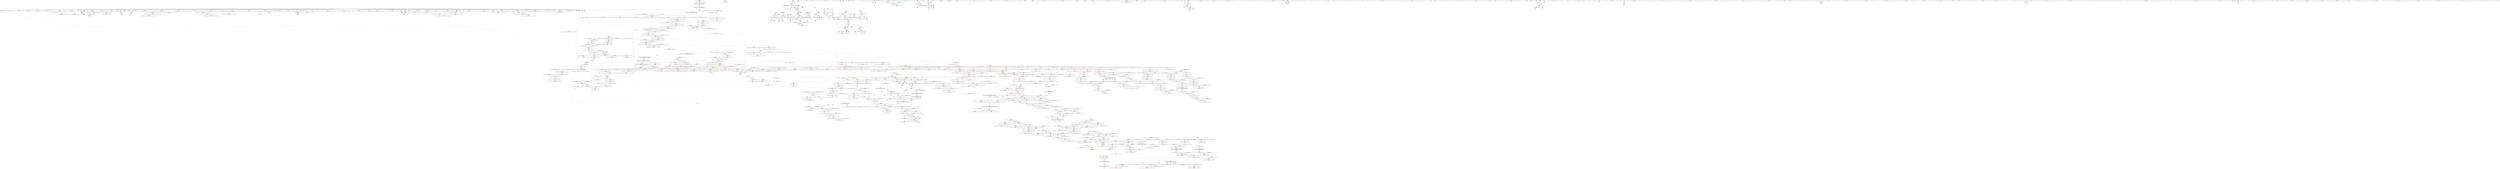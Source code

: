 digraph "SVFG" {
	label="SVFG";

	Node0x55d2a3ce4af0 [shape=record,color=grey,label="{NodeID: 0\nNullPtr|{|<s55>123}}"];
	Node0x55d2a3ce4af0 -> Node0x55d2a4169e00[style=solid];
	Node0x55d2a3ce4af0 -> Node0x55d2a4169f00[style=solid];
	Node0x55d2a3ce4af0 -> Node0x55d2a4169fd0[style=solid];
	Node0x55d2a3ce4af0 -> Node0x55d2a416a0a0[style=solid];
	Node0x55d2a3ce4af0 -> Node0x55d2a416a170[style=solid];
	Node0x55d2a3ce4af0 -> Node0x55d2a416a240[style=solid];
	Node0x55d2a3ce4af0 -> Node0x55d2a416a310[style=solid];
	Node0x55d2a3ce4af0 -> Node0x55d2a416a3e0[style=solid];
	Node0x55d2a3ce4af0 -> Node0x55d2a416a4b0[style=solid];
	Node0x55d2a3ce4af0 -> Node0x55d2a416a580[style=solid];
	Node0x55d2a3ce4af0 -> Node0x55d2a416a650[style=solid];
	Node0x55d2a3ce4af0 -> Node0x55d2a416a720[style=solid];
	Node0x55d2a3ce4af0 -> Node0x55d2a416a7f0[style=solid];
	Node0x55d2a3ce4af0 -> Node0x55d2a416a8c0[style=solid];
	Node0x55d2a3ce4af0 -> Node0x55d2a416a990[style=solid];
	Node0x55d2a3ce4af0 -> Node0x55d2a416aa60[style=solid];
	Node0x55d2a3ce4af0 -> Node0x55d2a416ab30[style=solid];
	Node0x55d2a3ce4af0 -> Node0x55d2a416ac00[style=solid];
	Node0x55d2a3ce4af0 -> Node0x55d2a416acd0[style=solid];
	Node0x55d2a3ce4af0 -> Node0x55d2a416ada0[style=solid];
	Node0x55d2a3ce4af0 -> Node0x55d2a416ae70[style=solid];
	Node0x55d2a3ce4af0 -> Node0x55d2a416af40[style=solid];
	Node0x55d2a3ce4af0 -> Node0x55d2a416b010[style=solid];
	Node0x55d2a3ce4af0 -> Node0x55d2a416b0e0[style=solid];
	Node0x55d2a3ce4af0 -> Node0x55d2a416b1b0[style=solid];
	Node0x55d2a3ce4af0 -> Node0x55d2a416b280[style=solid];
	Node0x55d2a3ce4af0 -> Node0x55d2a416b350[style=solid];
	Node0x55d2a3ce4af0 -> Node0x55d2a416b420[style=solid];
	Node0x55d2a3ce4af0 -> Node0x55d2a416b4f0[style=solid];
	Node0x55d2a3ce4af0 -> Node0x55d2a416b5c0[style=solid];
	Node0x55d2a3ce4af0 -> Node0x55d2a416b690[style=solid];
	Node0x55d2a3ce4af0 -> Node0x55d2a416b760[style=solid];
	Node0x55d2a3ce4af0 -> Node0x55d2a416b830[style=solid];
	Node0x55d2a3ce4af0 -> Node0x55d2a416b900[style=solid];
	Node0x55d2a3ce4af0 -> Node0x55d2a416b9d0[style=solid];
	Node0x55d2a3ce4af0 -> Node0x55d2a416baa0[style=solid];
	Node0x55d2a3ce4af0 -> Node0x55d2a416bb70[style=solid];
	Node0x55d2a3ce4af0 -> Node0x55d2a416bc40[style=solid];
	Node0x55d2a3ce4af0 -> Node0x55d2a416bd10[style=solid];
	Node0x55d2a3ce4af0 -> Node0x55d2a416bde0[style=solid];
	Node0x55d2a3ce4af0 -> Node0x55d2a416beb0[style=solid];
	Node0x55d2a3ce4af0 -> Node0x55d2a416bf80[style=solid];
	Node0x55d2a3ce4af0 -> Node0x55d2a416c050[style=solid];
	Node0x55d2a3ce4af0 -> Node0x55d2a416c120[style=solid];
	Node0x55d2a3ce4af0 -> Node0x55d2a416c1f0[style=solid];
	Node0x55d2a3ce4af0 -> Node0x55d2a416c2c0[style=solid];
	Node0x55d2a3ce4af0 -> Node0x55d2a416c390[style=solid];
	Node0x55d2a3ce4af0 -> Node0x55d2a416c460[style=solid];
	Node0x55d2a3ce4af0 -> Node0x55d2a4174fb0[style=solid];
	Node0x55d2a3ce4af0 -> Node0x55d2a4175080[style=solid];
	Node0x55d2a3ce4af0 -> Node0x55d2a4175150[style=solid];
	Node0x55d2a3ce4af0 -> Node0x55d2a41776b0[style=solid];
	Node0x55d2a3ce4af0 -> Node0x55d2a3ae2a60[style=solid];
	Node0x55d2a3ce4af0 -> Node0x55d2a41b8dc0[style=solid];
	Node0x55d2a3ce4af0 -> Node0x55d2a41b9240[style=solid];
	Node0x55d2a3ce4af0:s55 -> Node0x55d2a428fb80[style=solid,color=red];
	Node0x55d2a4170080 [shape=record,color=red,label="{NodeID: 775\n1620\<--1599\n\<--__result.addr\n_ZSt18uninitialized_copyISt13move_iteratorIPNSt7__cxx1112basic_stringIcSt11char_traitsIcESaIcEEEES7_ET0_T_SA_S9_\n|{<s0>133}}"];
	Node0x55d2a4170080:s0 -> Node0x55d2a428ebe0[style=solid,color=red];
	Node0x55d2a4166aa0 [shape=record,color=purple,label="{NodeID: 443\n147\<--4\n\<--buf\n_Z6getStrB5cxx11v\n}"];
	Node0x55d2a415a950 [shape=record,color=green,label="{NodeID: 111\n721\<--722\n__first.addr\<--__first.addr_field_insensitive\n_ZSt8_DestroyIPNSt7__cxx1112basic_stringIcSt11char_traitsIcESaIcEEEEvT_S7_\n}"];
	Node0x55d2a415a950 -> Node0x55d2a4181590[style=solid];
	Node0x55d2a415a950 -> Node0x55d2a4175970[style=solid];
	Node0x55d2a4175b10 [shape=record,color=blue,label="{NodeID: 886\n736\<--734\n__first.addr\<--__first\n_ZNSt12_Destroy_auxILb0EE9__destroyIPNSt7__cxx1112basic_stringIcSt11char_traitsIcESaIcEEEEEvT_S9_\n}"];
	Node0x55d2a4175b10 -> Node0x55d2a418f1e0[style=dashed];
	Node0x55d2a417c520 [shape=record,color=purple,label="{NodeID: 554\n1142\<--1140\nadd.ptr39\<--\n_ZNSt6vectorINSt7__cxx1112basic_stringIcSt11char_traitsIcESaIcEEESaIS5_EE17_M_realloc_insertIJS5_EEEvN9__gnu_cxx17__normal_iteratorIPS5_S7_EEDpOT_\n}"];
	Node0x55d2a417c520 -> Node0x55d2a4197730[style=solid];
	Node0x55d2a415f030 [shape=record,color=green,label="{NodeID: 222\n1511\<--1512\n.addr\<--.addr_field_insensitive\n_ZN9__gnu_cxx13new_allocatorINSt7__cxx1112basic_stringIcSt11char_traitsIcESaIcEEEE8allocateEmPKv\n}"];
	Node0x55d2a415f030 -> Node0x55d2a41997b0[style=solid];
	Node0x55d2a4287ce0 [shape=record,color=black,label="{NodeID: 2104\n445 = PHI(502, )\n}"];
	Node0x55d2a419ada0 [shape=record,color=blue,label="{NodeID: 997\n1748\<--1747\nthis.addr\<--this\n_ZNKSt13move_iteratorIPNSt7__cxx1112basic_stringIcSt11char_traitsIcESaIcEEEEdeEv\n}"];
	Node0x55d2a419ada0 -> Node0x55d2a4170d80[style=dashed];
	Node0x55d2a42208f0 [shape=record,color=yellow,style=double,label="{NodeID: 1772\n64V_1 = ENCHI(MR_64V_0)\npts\{1910001 1910002 \}\nFun[_Z9solveCasev]|{<s0>15}}"];
	Node0x55d2a42208f0:s0 -> Node0x55d2a421def0[style=dashed,color=red];
	Node0x55d2a4181f50 [shape=record,color=red,label="{NodeID: 665\n806\<--803\nthis1\<--this.addr\n_ZNSt12_Vector_baseINSt7__cxx1112basic_stringIcSt11char_traitsIcESaIcEEESaIS5_EE12_Vector_implD2Ev\n}"];
	Node0x55d2a4181f50 -> Node0x55d2a416e410[style=solid];
	Node0x55d2a416d160 [shape=record,color=black,label="{NodeID: 333\n369\<--368\nconv59\<--\n_Z9solveCasev\n|{<s0>28}}"];
	Node0x55d2a416d160:s0 -> Node0x55d2a4293ea0[style=solid,color=red];
	Node0x55d2a4291110 [shape=record,color=black,label="{NodeID: 2215\n649 = PHI(544, 1088, 1108, )\n1st arg _ZSt8_DestroyIPNSt7__cxx1112basic_stringIcSt11char_traitsIcESaIcEEES5_EvT_S7_RSaIT0_E }"];
	Node0x55d2a4291110 -> Node0x55d2a4175490[style=solid];
	Node0x55d2a3ce4b80 [shape=record,color=green,label="{NodeID: 1\n8\<--1\n\<--dummyObj\nCan only get source location for instruction, argument, global var or function.}"];
	Node0x55d2a4170150 [shape=record,color=red,label="{NodeID: 776\n1622\<--1621\n\<--coerce.dive3\n_ZSt18uninitialized_copyISt13move_iteratorIPNSt7__cxx1112basic_stringIcSt11char_traitsIcESaIcEEEES7_ET0_T_SA_S9_\n|{<s0>133}}"];
	Node0x55d2a4170150:s0 -> Node0x55d2a428e9c0[style=solid,color=red];
	Node0x55d2a4166b70 [shape=record,color=purple,label="{NodeID: 444\n153\<--4\n\<--buf\n_Z6getStrB5cxx11v\n}"];
	Node0x55d2a415aa20 [shape=record,color=green,label="{NodeID: 112\n723\<--724\n__last.addr\<--__last.addr_field_insensitive\n_ZSt8_DestroyIPNSt7__cxx1112basic_stringIcSt11char_traitsIcESaIcEEEEvT_S7_\n}"];
	Node0x55d2a415aa20 -> Node0x55d2a4181660[style=solid];
	Node0x55d2a415aa20 -> Node0x55d2a4175a40[style=solid];
	Node0x55d2a4175be0 [shape=record,color=blue,label="{NodeID: 887\n738\<--735\n__last.addr\<--__last\n_ZNSt12_Destroy_auxILb0EE9__destroyIPNSt7__cxx1112basic_stringIcSt11char_traitsIcESaIcEEEEEvT_S9_\n}"];
	Node0x55d2a4175be0 -> Node0x55d2a41819a0[style=dashed];
	Node0x55d2a417c5f0 [shape=record,color=red,label="{NodeID: 555\n579\<--7\n\<--Tests\nmain\n}"];
	Node0x55d2a417c5f0 -> Node0x55d2a41b8ac0[style=solid];
	Node0x55d2a415f100 [shape=record,color=green,label="{NodeID: 223\n1522\<--1523\n_ZSt17__throw_bad_allocv\<--_ZSt17__throw_bad_allocv_field_insensitive\n}"];
	Node0x55d2a4287e80 [shape=record,color=black,label="{NodeID: 2105\n748 = PHI(768, )\n|{<s0>63}}"];
	Node0x55d2a4287e80:s0 -> Node0x55d2a4292830[style=solid,color=red];
	Node0x55d2a419ae70 [shape=record,color=blue,label="{NodeID: 998\n1757\<--1756\nthis.addr\<--this\n_ZNSt13move_iteratorIPNSt7__cxx1112basic_stringIcSt11char_traitsIcESaIcEEEEppEv\n}"];
	Node0x55d2a419ae70 -> Node0x55d2a4170f20[style=dashed];
	Node0x55d2a4182020 [shape=record,color=red,label="{NodeID: 666\n825\<--816\n\<--__a.addr\n_ZNSt16allocator_traitsISaINSt7__cxx1112basic_stringIcSt11char_traitsIcESaIcEEEEE10deallocateERS6_PS5_m\n}"];
	Node0x55d2a4182020 -> Node0x55d2a416e4e0[style=solid];
	Node0x55d2a416d230 [shape=record,color=black,label="{NodeID: 334\n372\<--371\nconv61\<--\n_Z9solveCasev\n}"];
	Node0x55d2a42912d0 [shape=record,color=black,label="{NodeID: 2216\n650 = PHI(546, 1090, 1110, )\n2nd arg _ZSt8_DestroyIPNSt7__cxx1112basic_stringIcSt11char_traitsIcESaIcEEES5_EvT_S7_RSaIT0_E }"];
	Node0x55d2a42912d0 -> Node0x55d2a4175560[style=solid];
	Node0x55d2a4136e00 [shape=record,color=green,label="{NodeID: 2\n12\<--1\nstdin\<--dummyObj\nGlob }"];
	Node0x55d2a4170220 [shape=record,color=red,label="{NodeID: 777\n1624\<--1623\n\<--coerce.dive4\n_ZSt18uninitialized_copyISt13move_iteratorIPNSt7__cxx1112basic_stringIcSt11char_traitsIcESaIcEEEES7_ET0_T_SA_S9_\n|{<s0>133}}"];
	Node0x55d2a4170220:s0 -> Node0x55d2a428ead0[style=solid,color=red];
	Node0x55d2a4166c40 [shape=record,color=purple,label="{NodeID: 445\n126\<--15\n\<--.str\n_Z6getNumv\n}"];
	Node0x55d2a415aaf0 [shape=record,color=green,label="{NodeID: 113\n730\<--731\n_ZNSt12_Destroy_auxILb0EE9__destroyIPNSt7__cxx1112basic_stringIcSt11char_traitsIcESaIcEEEEEvT_S9_\<--_ZNSt12_Destroy_auxILb0EE9__destroyIPNSt7__cxx1112basic_stringIcSt11char_traitsIcESaIcEEEEEvT_S9__field_insensitive\n}"];
	Node0x55d2a4175cb0 [shape=record,color=blue,label="{NodeID: 888\n736\<--756\n__first.addr\<--incdec.ptr\n_ZNSt12_Destroy_auxILb0EE9__destroyIPNSt7__cxx1112basic_stringIcSt11char_traitsIcESaIcEEEEEvT_S9_\n}"];
	Node0x55d2a4175cb0 -> Node0x55d2a418f1e0[style=dashed];
	Node0x55d2a4217860 [shape=record,color=yellow,style=double,label="{NodeID: 1663\n225V_1 = ENCHI(MR_225V_0)\npts\{1910000 1910001 \}\nFun[_ZNSt6vectorINSt7__cxx1112basic_stringIcSt11char_traitsIcESaIcEEESaIS5_EE3endEv]|{<s0>100}}"];
	Node0x55d2a4217860:s0 -> Node0x55d2a4213e60[style=dashed,color=red];
	Node0x55d2a417c6c0 [shape=record,color=red,label="{NodeID: 556\n432\<--10\n\<--cnum\n_Z9solveCasev\n}"];
	Node0x55d2a415f200 [shape=record,color=green,label="{NodeID: 224\n1527\<--1528\ncall2\<--call2_field_insensitive\n_ZN9__gnu_cxx13new_allocatorINSt7__cxx1112basic_stringIcSt11char_traitsIcESaIcEEEE8allocateEmPKv\n}"];
	Node0x55d2a415f200 -> Node0x55d2a4165990[style=solid];
	Node0x55d2a4287fc0 [shape=record,color=black,label="{NodeID: 2106\n495 = PHI(930, )\n|{<s0>43}}"];
	Node0x55d2a4287fc0:s0 -> Node0x55d2a42915a0[style=solid,color=red];
	Node0x55d2a419af40 [shape=record,color=blue,label="{NodeID: 999\n1761\<--1763\n_M_current\<--incdec.ptr\n_ZNSt13move_iteratorIPNSt7__cxx1112basic_stringIcSt11char_traitsIcESaIcEEEEppEv\n|{<s0>138}}"];
	Node0x55d2a419af40:s0 -> Node0x55d2a41f5ab0[style=dashed,color=blue];
	Node0x55d2a41820f0 [shape=record,color=red,label="{NodeID: 667\n827\<--818\n\<--__p.addr\n_ZNSt16allocator_traitsISaINSt7__cxx1112basic_stringIcSt11char_traitsIcESaIcEEEEE10deallocateERS6_PS5_m\n|{<s0>67}}"];
	Node0x55d2a41820f0:s0 -> Node0x55d2a428c140[style=solid,color=red];
	Node0x55d2a416d300 [shape=record,color=black,label="{NodeID: 335\n409\<--408\nconv83\<--sub\n_Z9solveCasev\n|{<s0>30}}"];
	Node0x55d2a416d300:s0 -> Node0x55d2a4293ea0[style=solid,color=red];
	Node0x55d2a4291490 [shape=record,color=black,label="{NodeID: 2217\n874 = PHI(493, )\n0th arg _ZNSt6vectorINSt7__cxx1112basic_stringIcSt11char_traitsIcESaIcEEESaIS5_EE12emplace_backIJS5_EEEvDpOT_ }"];
	Node0x55d2a4291490 -> Node0x55d2a41768e0[style=solid];
	Node0x55d2a4137550 [shape=record,color=green,label="{NodeID: 3\n15\<--1\n.str\<--dummyObj\nGlob }"];
	Node0x55d2a41702f0 [shape=record,color=red,label="{NodeID: 778\n1655\<--1642\n\<--__result.addr\n_ZNSt20__uninitialized_copyILb0EE13__uninit_copyISt13move_iteratorIPNSt7__cxx1112basic_stringIcSt11char_traitsIcESaIcEEEES9_EET0_T_SC_SB_\n}"];
	Node0x55d2a41702f0 -> Node0x55d2a419a580[style=solid];
	Node0x55d2a4166d10 [shape=record,color=purple,label="{NodeID: 446\n146\<--17\n\<--.str.1\n_Z6getStrB5cxx11v\n}"];
	Node0x55d2a415f670 [shape=record,color=green,label="{NodeID: 114\n736\<--737\n__first.addr\<--__first.addr_field_insensitive\n_ZNSt12_Destroy_auxILb0EE9__destroyIPNSt7__cxx1112basic_stringIcSt11char_traitsIcESaIcEEEEEvT_S9_\n}"];
	Node0x55d2a415f670 -> Node0x55d2a4181730[style=solid];
	Node0x55d2a415f670 -> Node0x55d2a4181800[style=solid];
	Node0x55d2a415f670 -> Node0x55d2a41818d0[style=solid];
	Node0x55d2a415f670 -> Node0x55d2a4175b10[style=solid];
	Node0x55d2a415f670 -> Node0x55d2a4175cb0[style=solid];
	Node0x55d2a4175d80 [shape=record,color=blue,label="{NodeID: 889\n762\<--761\n__pointer.addr\<--__pointer\n_ZSt8_DestroyINSt7__cxx1112basic_stringIcSt11char_traitsIcESaIcEEEEvPT_\n}"];
	Node0x55d2a4175d80 -> Node0x55d2a4181a70[style=dashed];
	Node0x55d2a417c790 [shape=record,color=red,label="{NodeID: 557\n578\<--10\n\<--cnum\nmain\n}"];
	Node0x55d2a417c790 -> Node0x55d2a41b8ac0[style=solid];
	Node0x55d2a415f2d0 [shape=record,color=green,label="{NodeID: 225\n1529\<--1530\n_Znwm\<--_Znwm_field_insensitive\n}"];
	Node0x55d2a4288100 [shape=record,color=black,label="{NodeID: 2107\n546 = PHI(666, )\n|{<s0>45}}"];
	Node0x55d2a4288100:s0 -> Node0x55d2a42912d0[style=solid,color=red];
	Node0x55d2a419b010 [shape=record,color=blue,label="{NodeID: 1000\n1770\<--1768\n__x.addr\<--__x\n_ZSteqIPNSt7__cxx1112basic_stringIcSt11char_traitsIcESaIcEEEEbRKSt13move_iteratorIT_ESB_\n}"];
	Node0x55d2a419b010 -> Node0x55d2a41710c0[style=dashed];
	Node0x55d2a41821c0 [shape=record,color=red,label="{NodeID: 668\n828\<--820\n\<--__n.addr\n_ZNSt16allocator_traitsISaINSt7__cxx1112basic_stringIcSt11char_traitsIcESaIcEEEEE10deallocateERS6_PS5_m\n|{<s0>67}}"];
	Node0x55d2a41821c0:s0 -> Node0x55d2a428c280[style=solid,color=red];
	Node0x55d2a416d3d0 [shape=record,color=black,label="{NodeID: 336\n412\<--411\nconv85\<--\n_Z9solveCasev\n}"];
	Node0x55d2a42915a0 [shape=record,color=black,label="{NodeID: 2218\n875 = PHI(495, )\n1st arg _ZNSt6vectorINSt7__cxx1112basic_stringIcSt11char_traitsIcESaIcEEESaIS5_EE12emplace_backIJS5_EEEvDpOT_ }"];
	Node0x55d2a42915a0 -> Node0x55d2a41769b0[style=solid];
	Node0x55d2a4137610 [shape=record,color=green,label="{NodeID: 4\n17\<--1\n.str.1\<--dummyObj\nGlob }"];
	Node0x55d2a41703c0 [shape=record,color=red,label="{NodeID: 779\n1686\<--1642\n\<--__result.addr\n_ZNSt20__uninitialized_copyILb0EE13__uninit_copyISt13move_iteratorIPNSt7__cxx1112basic_stringIcSt11char_traitsIcESaIcEEEES9_EET0_T_SC_SB_\n|{<s0>140}}"];
	Node0x55d2a41703c0:s0 -> Node0x55d2a428dc90[style=solid,color=red];
	Node0x55d2a4166de0 [shape=record,color=purple,label="{NodeID: 447\n433\<--19\n\<--.str.2\n_Z9solveCasev\n}"];
	Node0x55d2a415f740 [shape=record,color=green,label="{NodeID: 115\n738\<--739\n__last.addr\<--__last.addr_field_insensitive\n_ZNSt12_Destroy_auxILb0EE9__destroyIPNSt7__cxx1112basic_stringIcSt11char_traitsIcESaIcEEEEEvT_S9_\n}"];
	Node0x55d2a415f740 -> Node0x55d2a41819a0[style=solid];
	Node0x55d2a415f740 -> Node0x55d2a4175be0[style=solid];
	Node0x55d2a4175e50 [shape=record,color=blue,label="{NodeID: 890\n770\<--769\n__r.addr\<--__r\n_ZSt11__addressofINSt7__cxx1112basic_stringIcSt11char_traitsIcESaIcEEEEPT_RS6_\n}"];
	Node0x55d2a4175e50 -> Node0x55d2a4181b40[style=dashed];
	Node0x55d2a4217a80 [shape=record,color=yellow,style=double,label="{NodeID: 1665\n223V_1 = ENCHI(MR_223V_0)\npts\{11620000 \}\nFun[_ZNSt6vectorINSt7__cxx1112basic_stringIcSt11char_traitsIcESaIcEEESaIS5_EE3endEv]|{<s0>100}}"];
	Node0x55d2a4217a80:s0 -> Node0x55d2a41993a0[style=dashed,color=red];
	Node0x55d2a417c860 [shape=record,color=red,label="{NodeID: 558\n584\<--10\n\<--cnum\nmain\n}"];
	Node0x55d2a417c860 -> Node0x55d2a41b5dc0[style=solid];
	Node0x55d2a415f3d0 [shape=record,color=green,label="{NodeID: 226\n1541\<--1542\n__first\<--__first_field_insensitive\n_ZSt22__uninitialized_copy_aISt13move_iteratorIPNSt7__cxx1112basic_stringIcSt11char_traitsIcESaIcEEEES7_S6_ET0_T_SA_S9_RSaIT1_E\n}"];
	Node0x55d2a415f3d0 -> Node0x55d2a4165b30[style=solid];
	Node0x55d2a415f3d0 -> Node0x55d2a417ae60[style=solid];
	Node0x55d2a4288240 [shape=record,color=black,label="{NodeID: 2108\n574 = PHI(123, )\n}"];
	Node0x55d2a4288240 -> Node0x55d2a4174ba0[style=solid];
	Node0x55d2a419b0e0 [shape=record,color=blue,label="{NodeID: 1001\n1772\<--1769\n__y.addr\<--__y\n_ZSteqIPNSt7__cxx1112basic_stringIcSt11char_traitsIcESaIcEEEEbRKSt13move_iteratorIT_ESB_\n}"];
	Node0x55d2a419b0e0 -> Node0x55d2a4171190[style=dashed];
	Node0x55d2a4182290 [shape=record,color=red,label="{NodeID: 669\n846\<--837\nthis1\<--this.addr\n_ZN9__gnu_cxx13new_allocatorINSt7__cxx1112basic_stringIcSt11char_traitsIcESaIcEEEE10deallocateEPS6_m\n}"];
	Node0x55d2a416d4a0 [shape=record,color=black,label="{NodeID: 337\n416\<--415\nconv88\<--\n_Z9solveCasev\n|{<s0>32}}"];
	Node0x55d2a416d4a0:s0 -> Node0x55d2a4293ea0[style=solid,color=red];
	Node0x55d2a42916b0 [shape=record,color=black,label="{NodeID: 2219\n1294 = PHI(1010, )\n0th arg _ZNSt12_Vector_baseINSt7__cxx1112basic_stringIcSt11char_traitsIcESaIcEEESaIS5_EE11_M_allocateEm }"];
	Node0x55d2a42916b0 -> Node0x55d2a41981c0[style=solid];
	Node0x55d2a41376d0 [shape=record,color=green,label="{NodeID: 5\n19\<--1\n.str.2\<--dummyObj\nGlob }"];
	Node0x55d2a4170490 [shape=record,color=red,label="{NodeID: 780\n1662\<--1644\n\<--__cur\n_ZNSt20__uninitialized_copyILb0EE13__uninit_copyISt13move_iteratorIPNSt7__cxx1112basic_stringIcSt11char_traitsIcESaIcEEEES9_EET0_T_SC_SB_\n|{<s0>135}}"];
	Node0x55d2a4170490:s0 -> Node0x55d2a428f130[style=solid,color=red];
	Node0x55d2a4166eb0 [shape=record,color=purple,label="{NodeID: 448\n449\<--21\n\<--.str.3\n_Z9solveCasev\n}"];
	Node0x55d2a415f810 [shape=record,color=green,label="{NodeID: 116\n749\<--750\n_ZSt11__addressofINSt7__cxx1112basic_stringIcSt11char_traitsIcESaIcEEEEPT_RS6_\<--_ZSt11__addressofINSt7__cxx1112basic_stringIcSt11char_traitsIcESaIcEEEEPT_RS6__field_insensitive\n}"];
	Node0x55d2a4175f20 [shape=record,color=blue,label="{NodeID: 891\n779\<--776\nthis.addr\<--this\n_ZNSt12_Vector_baseINSt7__cxx1112basic_stringIcSt11char_traitsIcESaIcEEESaIS5_EE13_M_deallocateEPS5_m\n}"];
	Node0x55d2a4175f20 -> Node0x55d2a4181c10[style=dashed];
	Node0x55d2a417c930 [shape=record,color=red,label="{NodeID: 559\n45\<--12\n\<--stdin\n_Z7getLineB5cxx11v\n}"];
	Node0x55d2a415f4a0 [shape=record,color=green,label="{NodeID: 227\n1543\<--1544\n__last\<--__last_field_insensitive\n_ZSt22__uninitialized_copy_aISt13move_iteratorIPNSt7__cxx1112basic_stringIcSt11char_traitsIcESaIcEEEES7_S6_ET0_T_SA_S9_RSaIT1_E\n}"];
	Node0x55d2a415f4a0 -> Node0x55d2a4165c00[style=solid];
	Node0x55d2a415f4a0 -> Node0x55d2a417af30[style=solid];
	Node0x55d2a4288380 [shape=record,color=black,label="{NodeID: 2109\n602 = PHI()\n}"];
	Node0x55d2a419b1b0 [shape=record,color=blue,label="{NodeID: 1002\n1786\<--1785\nthis.addr\<--this\n_ZNKSt13move_iteratorIPNSt7__cxx1112basic_stringIcSt11char_traitsIcESaIcEEEE4baseEv\n}"];
	Node0x55d2a419b1b0 -> Node0x55d2a4171260[style=dashed];
	Node0x55d2a4182360 [shape=record,color=red,label="{NodeID: 670\n847\<--839\n\<--__p.addr\n_ZN9__gnu_cxx13new_allocatorINSt7__cxx1112basic_stringIcSt11char_traitsIcESaIcEEEE10deallocateEPS6_m\n}"];
	Node0x55d2a4182360 -> Node0x55d2a416e5b0[style=solid];
	Node0x55d2a416d570 [shape=record,color=black,label="{NodeID: 338\n419\<--418\nconv90\<--\n_Z9solveCasev\n}"];
	Node0x55d2a42917c0 [shape=record,color=black,label="{NodeID: 2220\n1295 = PHI(1011, )\n1st arg _ZNSt12_Vector_baseINSt7__cxx1112basic_stringIcSt11char_traitsIcESaIcEEESaIS5_EE11_M_allocateEm }"];
	Node0x55d2a42917c0 -> Node0x55d2a4198290[style=solid];
	Node0x55d2a4137790 [shape=record,color=green,label="{NodeID: 6\n21\<--1\n.str.3\<--dummyObj\nGlob }"];
	Node0x55d2a4170560 [shape=record,color=red,label="{NodeID: 781\n1674\<--1644\n\<--__cur\n_ZNSt20__uninitialized_copyILb0EE13__uninit_copyISt13move_iteratorIPNSt7__cxx1112basic_stringIcSt11char_traitsIcESaIcEEEES9_EET0_T_SC_SB_\n}"];
	Node0x55d2a4170560 -> Node0x55d2a417bdd0[style=solid];
	Node0x55d2a4166f80 [shape=record,color=purple,label="{NodeID: 449\n995\<--23\n\<--.str.4\n_ZNSt6vectorINSt7__cxx1112basic_stringIcSt11char_traitsIcESaIcEEESaIS5_EE17_M_realloc_insertIJS5_EEEvN9__gnu_cxx17__normal_iteratorIPS5_S7_EEDpOT_\n|{<s0>77}}"];
	Node0x55d2a4166f80:s0 -> Node0x55d2a428cb30[style=solid,color=red];
	Node0x55d2a415f8e0 [shape=record,color=green,label="{NodeID: 117\n752\<--753\n_ZSt8_DestroyINSt7__cxx1112basic_stringIcSt11char_traitsIcESaIcEEEEvPT_\<--_ZSt8_DestroyINSt7__cxx1112basic_stringIcSt11char_traitsIcESaIcEEEEvPT__field_insensitive\n}"];
	Node0x55d2a4175ff0 [shape=record,color=blue,label="{NodeID: 892\n781\<--777\n__p.addr\<--__p\n_ZNSt12_Vector_baseINSt7__cxx1112basic_stringIcSt11char_traitsIcESaIcEEESaIS5_EE13_M_deallocateEPS5_m\n}"];
	Node0x55d2a4175ff0 -> Node0x55d2a4181ce0[style=dashed];
	Node0x55d2a4175ff0 -> Node0x55d2a4181db0[style=dashed];
	Node0x55d2a417ca00 [shape=record,color=red,label="{NodeID: 560\n53\<--12\n\<--stdin\n_Z7getLineB5cxx11v\n}"];
	Node0x55d2a415f570 [shape=record,color=green,label="{NodeID: 228\n1545\<--1546\n__result.addr\<--__result.addr_field_insensitive\n_ZSt22__uninitialized_copy_aISt13move_iteratorIPNSt7__cxx1112basic_stringIcSt11char_traitsIcESaIcEEEES7_S6_ET0_T_SA_S9_RSaIT1_E\n}"];
	Node0x55d2a415f570 -> Node0x55d2a416fc70[style=solid];
	Node0x55d2a415f570 -> Node0x55d2a4199a20[style=solid];
	Node0x55d2a4288450 [shape=record,color=black,label="{NodeID: 2110\n1625 = PHI(1634, )\n}"];
	Node0x55d2a4288450 -> Node0x55d2a4166350[style=solid];
	Node0x55d2a419b280 [shape=record,color=blue,label="{NodeID: 1003\n1796\<--1794\nthis.addr\<--this\n_ZNSt13move_iteratorIPNSt7__cxx1112basic_stringIcSt11char_traitsIcESaIcEEEEC2ES6_\n}"];
	Node0x55d2a419b280 -> Node0x55d2a4171400[style=dashed];
	Node0x55d2a4182430 [shape=record,color=red,label="{NodeID: 671\n860\<--857\nthis1\<--this.addr\n_ZNSaINSt7__cxx1112basic_stringIcSt11char_traitsIcESaIcEEEED2Ev\n}"];
	Node0x55d2a4182430 -> Node0x55d2a416e680[style=solid];
	Node0x55d2a416d640 [shape=record,color=black,label="{NodeID: 339\n444\<--443\nconv105\<--\n_Z9solveCasev\n|{<s0>35}}"];
	Node0x55d2a416d640:s0 -> Node0x55d2a4293ea0[style=solid,color=red];
	Node0x55d2a42918d0 [shape=record,color=black,label="{NodeID: 2221\n1359 = PHI(970, 970, 1267, 1270, )\n0th arg _ZNK9__gnu_cxx17__normal_iteratorIPNSt7__cxx1112basic_stringIcSt11char_traitsIcESaIcEEESt6vectorIS6_SaIS6_EEE4baseEv }"];
	Node0x55d2a42918d0 -> Node0x55d2a4198840[style=solid];
	Node0x55d2a4137850 [shape=record,color=green,label="{NodeID: 7\n23\<--1\n.str.4\<--dummyObj\nGlob }"];
	Node0x55d2a4170630 [shape=record,color=red,label="{NodeID: 782\n1687\<--1644\n\<--__cur\n_ZNSt20__uninitialized_copyILb0EE13__uninit_copyISt13move_iteratorIPNSt7__cxx1112basic_stringIcSt11char_traitsIcESaIcEEEES9_EET0_T_SC_SB_\n|{<s0>140}}"];
	Node0x55d2a4170630:s0 -> Node0x55d2a428de10[style=solid,color=red];
	Node0x55d2a4167050 [shape=record,color=purple,label="{NodeID: 450\n513\<--512\n_M_impl\<--\n_ZNSt6vectorINSt7__cxx1112basic_stringIcSt11char_traitsIcESaIcEEESaIS5_EEixEm\n}"];
	Node0x55d2a415f9e0 [shape=record,color=green,label="{NodeID: 118\n762\<--763\n__pointer.addr\<--__pointer.addr_field_insensitive\n_ZSt8_DestroyINSt7__cxx1112basic_stringIcSt11char_traitsIcESaIcEEEEvPT_\n}"];
	Node0x55d2a415f9e0 -> Node0x55d2a4181a70[style=solid];
	Node0x55d2a415f9e0 -> Node0x55d2a4175d80[style=solid];
	Node0x55d2a41760c0 [shape=record,color=blue,label="{NodeID: 893\n783\<--778\n__n.addr\<--__n\n_ZNSt12_Vector_baseINSt7__cxx1112basic_stringIcSt11char_traitsIcESaIcEEESaIS5_EE13_M_deallocateEPS5_m\n}"];
	Node0x55d2a41760c0 -> Node0x55d2a4181e80[style=dashed];
	Node0x55d2a417cad0 [shape=record,color=red,label="{NodeID: 561\n96\<--29\nnrvo.val\<--nrvo\n_Z7getLineB5cxx11v\n}"];
	Node0x55d2a4167ad0 [shape=record,color=green,label="{NodeID: 229\n1547\<--1548\n.addr\<--.addr_field_insensitive\n_ZSt22__uninitialized_copy_aISt13move_iteratorIPNSt7__cxx1112basic_stringIcSt11char_traitsIcESaIcEEEES7_S6_ET0_T_SA_S9_RSaIT1_E\n}"];
	Node0x55d2a4167ad0 -> Node0x55d2a4199af0[style=solid];
	Node0x55d2a42885c0 [shape=record,color=black,label="{NodeID: 2111\n1725 = PHI(1767, )\n}"];
	Node0x55d2a42885c0 -> Node0x55d2a41b6b40[style=solid];
	Node0x55d2a419b350 [shape=record,color=blue,label="{NodeID: 1004\n1798\<--1795\n__i.addr\<--__i\n_ZNSt13move_iteratorIPNSt7__cxx1112basic_stringIcSt11char_traitsIcESaIcEEEEC2ES6_\n}"];
	Node0x55d2a419b350 -> Node0x55d2a41714d0[style=dashed];
	Node0x55d2a4182500 [shape=record,color=red,label="{NodeID: 672\n871\<--868\nthis1\<--this.addr\n_ZN9__gnu_cxx13new_allocatorINSt7__cxx1112basic_stringIcSt11char_traitsIcESaIcEEEED2Ev\n}"];
	Node0x55d2a416d710 [shape=record,color=black,label="{NodeID: 340\n473\<--472\n\<--this1\n_ZNSt6vectorINSt7__cxx1112basic_stringIcSt11char_traitsIcESaIcEEESaIS5_EEC2Ev\n|{<s0>40}}"];
	Node0x55d2a416d710:s0 -> Node0x55d2a42933b0[style=solid,color=red];
	Node0x55d2a4291c20 [shape=record,color=black,label="{NodeID: 2222\n1420 = PHI(1214, )\n0th arg _ZSt3maxImERKT_S2_S2_ }"];
	Node0x55d2a4291c20 -> Node0x55d2a4198c50[style=solid];
	Node0x55d2a4137910 [shape=record,color=green,label="{NodeID: 8\n40\<--1\n\<--dummyObj\nCan only get source location for instruction, argument, global var or function.}"];
	Node0x55d2a4170700 [shape=record,color=red,label="{NodeID: 783\n1690\<--1644\n\<--__cur\n_ZNSt20__uninitialized_copyILb0EE13__uninit_copyISt13move_iteratorIPNSt7__cxx1112basic_stringIcSt11char_traitsIcESaIcEEEES9_EET0_T_SC_SB_\n}"];
	Node0x55d2a4170700 -> Node0x55d2a4166420[style=solid];
	Node0x55d2a4167120 [shape=record,color=purple,label="{NodeID: 451\n514\<--512\n_M_start\<--\n_ZNSt6vectorINSt7__cxx1112basic_stringIcSt11char_traitsIcESaIcEEESaIS5_EEixEm\n}"];
	Node0x55d2a4167120 -> Node0x55d2a41807c0[style=solid];
	Node0x55d2a415fab0 [shape=record,color=green,label="{NodeID: 119\n770\<--771\n__r.addr\<--__r.addr_field_insensitive\n_ZSt11__addressofINSt7__cxx1112basic_stringIcSt11char_traitsIcESaIcEEEEPT_RS6_\n}"];
	Node0x55d2a415fab0 -> Node0x55d2a4181b40[style=solid];
	Node0x55d2a415fab0 -> Node0x55d2a4175e50[style=solid];
	Node0x55d2a4176190 [shape=record,color=blue,label="{NodeID: 894\n803\<--802\nthis.addr\<--this\n_ZNSt12_Vector_baseINSt7__cxx1112basic_stringIcSt11char_traitsIcESaIcEEESaIS5_EE12_Vector_implD2Ev\n}"];
	Node0x55d2a4176190 -> Node0x55d2a4181f50[style=dashed];
	Node0x55d2a4217e60 [shape=record,color=yellow,style=double,label="{NodeID: 1669\n252V_1 = ENCHI(MR_252V_0)\npts\{12810000 \}\nFun[_ZNSt6vectorINSt7__cxx1112basic_stringIcSt11char_traitsIcESaIcEEESaIS5_EE5beginEv]|{<s0>114}}"];
	Node0x55d2a4217e60:s0 -> Node0x55d2a41993a0[style=dashed,color=red];
	Node0x55d2a417cba0 [shape=record,color=red,label="{NodeID: 562\n59\<--31\n\<--c\n_Z7getLineB5cxx11v\n}"];
	Node0x55d2a417cba0 -> Node0x55d2a416c6d0[style=solid];
	Node0x55d2a4167ba0 [shape=record,color=green,label="{NodeID: 230\n1549\<--1550\nagg.tmp\<--agg.tmp_field_insensitive\n_ZSt22__uninitialized_copy_aISt13move_iteratorIPNSt7__cxx1112basic_stringIcSt11char_traitsIcESaIcEEEES7_S6_ET0_T_SA_S9_RSaIT1_E\n}"];
	Node0x55d2a4167ba0 -> Node0x55d2a4165cd0[style=solid];
	Node0x55d2a4167ba0 -> Node0x55d2a417b000[style=solid];
	Node0x55d2a4288700 [shape=record,color=black,label="{NodeID: 2112\n1658 = PHI(1714, )\n}"];
	Node0x55d2a419b420 [shape=record,color=blue,label="{NodeID: 1005\n1803\<--1804\n_M_current\<--\n_ZNSt13move_iteratorIPNSt7__cxx1112basic_stringIcSt11char_traitsIcESaIcEEEEC2ES6_\n|{<s0>130}}"];
	Node0x55d2a419b420:s0 -> Node0x55d2a42342c0[style=dashed,color=blue];
	Node0x55d2a41825d0 [shape=record,color=red,label="{NodeID: 673\n884\<--876\nthis1\<--this.addr\n_ZNSt6vectorINSt7__cxx1112basic_stringIcSt11char_traitsIcESaIcEEESaIS5_EE12emplace_backIJS5_EEEvDpOT_\n|{|<s5>72|<s6>74}}"];
	Node0x55d2a41825d0 -> Node0x55d2a416e750[style=solid];
	Node0x55d2a41825d0 -> Node0x55d2a416e820[style=solid];
	Node0x55d2a41825d0 -> Node0x55d2a416e8f0[style=solid];
	Node0x55d2a41825d0 -> Node0x55d2a416e9c0[style=solid];
	Node0x55d2a41825d0 -> Node0x55d2a416ea90[style=solid];
	Node0x55d2a41825d0:s5 -> Node0x55d2a428ecf0[style=solid,color=red];
	Node0x55d2a41825d0:s6 -> Node0x55d2a428d240[style=solid,color=red];
	Node0x55d2a416d7e0 [shape=record,color=black,label="{NodeID: 341\n512\<--511\n\<--this1\n_ZNSt6vectorINSt7__cxx1112basic_stringIcSt11char_traitsIcESaIcEEESaIS5_EEixEm\n}"];
	Node0x55d2a416d7e0 -> Node0x55d2a4167050[style=solid];
	Node0x55d2a416d7e0 -> Node0x55d2a4167120[style=solid];
	Node0x55d2a4291d30 [shape=record,color=black,label="{NodeID: 2223\n1421 = PHI(1208, )\n1st arg _ZSt3maxImERKT_S2_S2_ }"];
	Node0x55d2a4291d30 -> Node0x55d2a4198d20[style=solid];
	Node0x55d2a41379d0 [shape=record,color=green,label="{NodeID: 9\n51\<--1\n\<--dummyObj\nCan only get source location for instruction, argument, global var or function.}"];
	Node0x55d2a41707d0 [shape=record,color=red,label="{NodeID: 784\n1684\<--1646\nexn\<--exn.slot\n_ZNSt20__uninitialized_copyILb0EE13__uninit_copyISt13move_iteratorIPNSt7__cxx1112basic_stringIcSt11char_traitsIcESaIcEEEES9_EET0_T_SC_SB_\n}"];
	Node0x55d2a41671f0 [shape=record,color=purple,label="{NodeID: 452\n538\<--537\n_M_impl\<--\n_ZNSt6vectorINSt7__cxx1112basic_stringIcSt11char_traitsIcESaIcEEESaIS5_EED2Ev\n}"];
	Node0x55d2a415fb80 [shape=record,color=green,label="{NodeID: 120\n779\<--780\nthis.addr\<--this.addr_field_insensitive\n_ZNSt12_Vector_baseINSt7__cxx1112basic_stringIcSt11char_traitsIcESaIcEEESaIS5_EE13_M_deallocateEPS5_m\n}"];
	Node0x55d2a415fb80 -> Node0x55d2a4181c10[style=solid];
	Node0x55d2a415fb80 -> Node0x55d2a4175f20[style=solid];
	Node0x55d2a4176260 [shape=record,color=blue,label="{NodeID: 895\n816\<--813\n__a.addr\<--__a\n_ZNSt16allocator_traitsISaINSt7__cxx1112basic_stringIcSt11char_traitsIcESaIcEEEEE10deallocateERS6_PS5_m\n}"];
	Node0x55d2a4176260 -> Node0x55d2a4182020[style=dashed];
	Node0x55d2a4217f40 [shape=record,color=yellow,style=double,label="{NodeID: 1670\n225V_1 = ENCHI(MR_225V_0)\npts\{1910000 1910001 \}\nFun[_ZNSt6vectorINSt7__cxx1112basic_stringIcSt11char_traitsIcESaIcEEESaIS5_EE5beginEv]|{<s0>114}}"];
	Node0x55d2a4217f40:s0 -> Node0x55d2a4213e60[style=dashed,color=red];
	Node0x55d2a417cc70 [shape=record,color=red,label="{NodeID: 563\n73\<--31\n\<--c\n_Z7getLineB5cxx11v\n}"];
	Node0x55d2a417cc70 -> Node0x55d2a416c7a0[style=solid];
	Node0x55d2a4167c70 [shape=record,color=green,label="{NodeID: 231\n1551\<--1552\nagg.tmp2\<--agg.tmp2_field_insensitive\n_ZSt22__uninitialized_copy_aISt13move_iteratorIPNSt7__cxx1112basic_stringIcSt11char_traitsIcESaIcEEEES7_S6_ET0_T_SA_S9_RSaIT1_E\n}"];
	Node0x55d2a4167c70 -> Node0x55d2a4165da0[style=solid];
	Node0x55d2a4167c70 -> Node0x55d2a417b0d0[style=solid];
	Node0x55d2a4288810 [shape=record,color=black,label="{NodeID: 2113\n1663 = PHI(768, )\n|{<s0>137}}"];
	Node0x55d2a4288810:s0 -> Node0x55d2a4294830[style=solid,color=red];
	Node0x55d2a419b4f0 [shape=record,color=blue,label="{NodeID: 1006\n1810\<--1808\nthis.addr\<--this\n_ZN9__gnu_cxx13new_allocatorINSt7__cxx1112basic_stringIcSt11char_traitsIcESaIcEEEE7destroyIS6_EEvPT_\n}"];
	Node0x55d2a419b4f0 -> Node0x55d2a41715a0[style=dashed];
	Node0x55d2a41826a0 [shape=record,color=red,label="{NodeID: 674\n902\<--878\n\<--__args.addr\n_ZNSt6vectorINSt7__cxx1112basic_stringIcSt11char_traitsIcESaIcEEESaIS5_EE12emplace_backIJS5_EEEvDpOT_\n|{<s0>70}}"];
	Node0x55d2a41826a0:s0 -> Node0x55d2a428c3c0[style=solid,color=red];
	Node0x55d2a416d8b0 [shape=record,color=black,label="{NodeID: 342\n502\<--517\n_ZNSt6vectorINSt7__cxx1112basic_stringIcSt11char_traitsIcESaIcEEESaIS5_EEixEm_ret\<--add.ptr\n_ZNSt6vectorINSt7__cxx1112basic_stringIcSt11char_traitsIcESaIcEEESaIS5_EEixEm\n|{<s0>20|<s1>22|<s2>24|<s3>26|<s4>28|<s5>30|<s6>32|<s7>35}}"];
	Node0x55d2a416d8b0:s0 -> Node0x55d2a4286c40[style=solid,color=blue];
	Node0x55d2a416d8b0:s1 -> Node0x55d2a4286e50[style=solid,color=blue];
	Node0x55d2a416d8b0:s2 -> Node0x55d2a4287090[style=solid,color=blue];
	Node0x55d2a416d8b0:s3 -> Node0x55d2a42872d0[style=solid,color=blue];
	Node0x55d2a416d8b0:s4 -> Node0x55d2a4287580[style=solid,color=blue];
	Node0x55d2a416d8b0:s5 -> Node0x55d2a4287790[style=solid,color=blue];
	Node0x55d2a416d8b0:s6 -> Node0x55d2a42879d0[style=solid,color=blue];
	Node0x55d2a416d8b0:s7 -> Node0x55d2a4287ce0[style=solid,color=blue];
	Node0x55d2a4291e40 [shape=record,color=black,label="{NodeID: 2224\n734 = PHI(727, )\n0th arg _ZNSt12_Destroy_auxILb0EE9__destroyIPNSt7__cxx1112basic_stringIcSt11char_traitsIcESaIcEEEEEvT_S9_ }"];
	Node0x55d2a4291e40 -> Node0x55d2a4175b10[style=solid];
	Node0x55d2a4137ad0 [shape=record,color=green,label="{NodeID: 10\n76\<--1\n\<--dummyObj\nCan only get source location for instruction, argument, global var or function.}"];
	Node0x55d2a41708a0 [shape=record,color=red,label="{NodeID: 785\n1703\<--1646\nexn11\<--exn.slot\n_ZNSt20__uninitialized_copyILb0EE13__uninit_copyISt13move_iteratorIPNSt7__cxx1112basic_stringIcSt11char_traitsIcESaIcEEEES9_EET0_T_SC_SB_\n}"];
	Node0x55d2a41672c0 [shape=record,color=purple,label="{NodeID: 453\n539\<--537\n_M_start\<--\n_ZNSt6vectorINSt7__cxx1112basic_stringIcSt11char_traitsIcESaIcEEESaIS5_EED2Ev\n}"];
	Node0x55d2a41672c0 -> Node0x55d2a4180a30[style=solid];
	Node0x55d2a415fc50 [shape=record,color=green,label="{NodeID: 121\n781\<--782\n__p.addr\<--__p.addr_field_insensitive\n_ZNSt12_Vector_baseINSt7__cxx1112basic_stringIcSt11char_traitsIcESaIcEEESaIS5_EE13_M_deallocateEPS5_m\n}"];
	Node0x55d2a415fc50 -> Node0x55d2a4181ce0[style=solid];
	Node0x55d2a415fc50 -> Node0x55d2a4181db0[style=solid];
	Node0x55d2a415fc50 -> Node0x55d2a4175ff0[style=solid];
	Node0x55d2a4176330 [shape=record,color=blue,label="{NodeID: 896\n818\<--814\n__p.addr\<--__p\n_ZNSt16allocator_traitsISaINSt7__cxx1112basic_stringIcSt11char_traitsIcESaIcEEEEE10deallocateERS6_PS5_m\n}"];
	Node0x55d2a4176330 -> Node0x55d2a41820f0[style=dashed];
	Node0x55d2a417cd40 [shape=record,color=red,label="{NodeID: 564\n79\<--31\n\<--c\n_Z7getLineB5cxx11v\n}"];
	Node0x55d2a417cd40 -> Node0x55d2a416c870[style=solid];
	Node0x55d2a4167d40 [shape=record,color=green,label="{NodeID: 232\n1563\<--1564\nllvm.memcpy.p0i8.p0i8.i64\<--llvm.memcpy.p0i8.p0i8.i64_field_insensitive\n}"];
	Node0x55d2a4288980 [shape=record,color=black,label="{NodeID: 2114\n1664 = PHI(1746, )\n|{<s0>137}}"];
	Node0x55d2a4288980:s0 -> Node0x55d2a4294940[style=solid,color=red];
	Node0x55d2a419b5c0 [shape=record,color=blue,label="{NodeID: 1007\n1812\<--1809\n__p.addr\<--__p\n_ZN9__gnu_cxx13new_allocatorINSt7__cxx1112basic_stringIcSt11char_traitsIcESaIcEEEE7destroyIS6_EEvPT_\n}"];
	Node0x55d2a419b5c0 -> Node0x55d2a4171670[style=dashed];
	Node0x55d2a4182770 [shape=record,color=red,label="{NodeID: 675\n921\<--878\n\<--__args.addr\n_ZNSt6vectorINSt7__cxx1112basic_stringIcSt11char_traitsIcESaIcEEESaIS5_EE12emplace_backIJS5_EEEvDpOT_\n|{<s0>73}}"];
	Node0x55d2a4182770:s0 -> Node0x55d2a428c3c0[style=solid,color=red];
	Node0x55d2a416d980 [shape=record,color=black,label="{NodeID: 343\n537\<--536\n\<--this1\n_ZNSt6vectorINSt7__cxx1112basic_stringIcSt11char_traitsIcESaIcEEESaIS5_EED2Ev\n}"];
	Node0x55d2a416d980 -> Node0x55d2a41671f0[style=solid];
	Node0x55d2a416d980 -> Node0x55d2a41672c0[style=solid];
	Node0x55d2a4291f50 [shape=record,color=black,label="{NodeID: 2225\n735 = PHI(728, )\n1st arg _ZNSt12_Destroy_auxILb0EE9__destroyIPNSt7__cxx1112basic_stringIcSt11char_traitsIcESaIcEEEEEvT_S9_ }"];
	Node0x55d2a4291f50 -> Node0x55d2a4175be0[style=solid];
	Node0x55d2a4137c20 [shape=record,color=green,label="{NodeID: 11\n82\<--1\n\<--dummyObj\nCan only get source location for instruction, argument, global var or function.}"];
	Node0x55d2a4170970 [shape=record,color=red,label="{NodeID: 786\n1704\<--1648\nsel\<--ehselector.slot\n_ZNSt20__uninitialized_copyILb0EE13__uninit_copyISt13move_iteratorIPNSt7__cxx1112basic_stringIcSt11char_traitsIcESaIcEEEES9_EET0_T_SC_SB_\n}"];
	Node0x55d2a4167390 [shape=record,color=purple,label="{NodeID: 454\n542\<--541\n_M_impl2\<--\n_ZNSt6vectorINSt7__cxx1112basic_stringIcSt11char_traitsIcESaIcEEESaIS5_EED2Ev\n}"];
	Node0x55d2a415fd20 [shape=record,color=green,label="{NodeID: 122\n783\<--784\n__n.addr\<--__n.addr_field_insensitive\n_ZNSt12_Vector_baseINSt7__cxx1112basic_stringIcSt11char_traitsIcESaIcEEESaIS5_EE13_M_deallocateEPS5_m\n}"];
	Node0x55d2a415fd20 -> Node0x55d2a4181e80[style=solid];
	Node0x55d2a415fd20 -> Node0x55d2a41760c0[style=solid];
	Node0x55d2a4176400 [shape=record,color=blue,label="{NodeID: 897\n820\<--815\n__n.addr\<--__n\n_ZNSt16allocator_traitsISaINSt7__cxx1112basic_stringIcSt11char_traitsIcESaIcEEEEE10deallocateERS6_PS5_m\n}"];
	Node0x55d2a4176400 -> Node0x55d2a41821c0[style=dashed];
	Node0x55d2a417ce10 [shape=record,color=red,label="{NodeID: 565\n88\<--31\n\<--c\n_Z7getLineB5cxx11v\n}"];
	Node0x55d2a4167e10 [shape=record,color=green,label="{NodeID: 233\n1574\<--1575\n_ZSt18uninitialized_copyISt13move_iteratorIPNSt7__cxx1112basic_stringIcSt11char_traitsIcESaIcEEEES7_ET0_T_SA_S9_\<--_ZSt18uninitialized_copyISt13move_iteratorIPNSt7__cxx1112basic_stringIcSt11char_traitsIcESaIcEEEES7_ET0_T_SA_S9__field_insensitive\n}"];
	Node0x55d2a4288ac0 [shape=record,color=black,label="{NodeID: 2115\n1671 = PHI(1755, )\n}"];
	Node0x55d2a4182840 [shape=record,color=red,label="{NodeID: 676\n888\<--887\n\<--_M_finish\n_ZNSt6vectorINSt7__cxx1112basic_stringIcSt11char_traitsIcESaIcEEESaIS5_EE12emplace_backIJS5_EEEvDpOT_\n}"];
	Node0x55d2a4182840 -> Node0x55d2a41b7bc0[style=solid];
	Node0x55d2a416da50 [shape=record,color=black,label="{NodeID: 344\n541\<--536\n\<--this1\n_ZNSt6vectorINSt7__cxx1112basic_stringIcSt11char_traitsIcESaIcEEESaIS5_EED2Ev\n}"];
	Node0x55d2a416da50 -> Node0x55d2a4167390[style=solid];
	Node0x55d2a416da50 -> Node0x55d2a4167460[style=solid];
	Node0x55d2a4292060 [shape=record,color=black,label="{NodeID: 2226\n613 = PHI(595, )\n0th arg _ZNSt12_Vector_baseINSt7__cxx1112basic_stringIcSt11char_traitsIcESaIcEEESaIS5_EE12_Vector_implC2Ev }"];
	Node0x55d2a4292060 -> Node0x55d2a4174ee0[style=solid];
	Node0x55d2a4137cf0 [shape=record,color=green,label="{NodeID: 12\n86\<--1\n\<--dummyObj\nCan only get source location for instruction, argument, global var or function.}"];
	Node0x55d2a4170a40 [shape=record,color=red,label="{NodeID: 787\n1723\<--1717\n\<--__x.addr\n_ZStneIPNSt7__cxx1112basic_stringIcSt11char_traitsIcESaIcEEEEbRKSt13move_iteratorIT_ESB_\n|{<s0>145}}"];
	Node0x55d2a4170a40:s0 -> Node0x55d2a428f740[style=solid,color=red];
	Node0x55d2a4167460 [shape=record,color=purple,label="{NodeID: 455\n543\<--541\n_M_finish\<--\n_ZNSt6vectorINSt7__cxx1112basic_stringIcSt11char_traitsIcESaIcEEESaIS5_EED2Ev\n}"];
	Node0x55d2a4167460 -> Node0x55d2a4180b00[style=solid];
	Node0x55d2a415fdf0 [shape=record,color=green,label="{NodeID: 123\n797\<--798\n_ZNSt16allocator_traitsISaINSt7__cxx1112basic_stringIcSt11char_traitsIcESaIcEEEEE10deallocateERS6_PS5_m\<--_ZNSt16allocator_traitsISaINSt7__cxx1112basic_stringIcSt11char_traitsIcESaIcEEEEE10deallocateERS6_PS5_m_field_insensitive\n}"];
	Node0x55d2a41764d0 [shape=record,color=blue,label="{NodeID: 898\n837\<--834\nthis.addr\<--this\n_ZN9__gnu_cxx13new_allocatorINSt7__cxx1112basic_stringIcSt11char_traitsIcESaIcEEEE10deallocateEPS6_m\n}"];
	Node0x55d2a41764d0 -> Node0x55d2a4182290[style=dashed];
	Node0x55d2a4218240 [shape=record,color=yellow,style=double,label="{NodeID: 1673\n62V_1 = ENCHI(MR_62V_0)\npts\{1910000 \}\nFun[_ZNKSt6vectorINSt7__cxx1112basic_stringIcSt11char_traitsIcESaIcEEESaIS5_EE4sizeEv]}"];
	Node0x55d2a4218240 -> Node0x55d2a4186530[style=dashed];
	Node0x55d2a417cee0 [shape=record,color=red,label="{NodeID: 566\n101\<--33\nexn\<--exn.slot\n_Z7getLineB5cxx11v\n}"];
	Node0x55d2a4167f10 [shape=record,color=green,label="{NodeID: 234\n1579\<--1580\nretval\<--retval_field_insensitive\n_ZSt32__make_move_if_noexcept_iteratorINSt7__cxx1112basic_stringIcSt11char_traitsIcESaIcEEESt13move_iteratorIPS5_EET0_PT_\n|{|<s1>130}}"];
	Node0x55d2a4167f10 -> Node0x55d2a417b4e0[style=solid];
	Node0x55d2a4167f10:s1 -> Node0x55d2a4292390[style=solid,color=red];
	Node0x55d2a4288bd0 [shape=record,color=black,label="{NodeID: 2116\n1685 = PHI()\n}"];
	Node0x55d2a4221430 [shape=record,color=yellow,style=double,label="{NodeID: 1784\n2V_1 = ENCHI(MR_2V_0)\npts\{1 \}\nFun[_Z7getLineB5cxx11v]}"];
	Node0x55d2a4221430 -> Node0x55d2a417c930[style=dashed];
	Node0x55d2a4221430 -> Node0x55d2a417ca00[style=dashed];
	Node0x55d2a4182910 [shape=record,color=red,label="{NodeID: 677\n892\<--891\n\<--_M_end_of_storage\n_ZNSt6vectorINSt7__cxx1112basic_stringIcSt11char_traitsIcESaIcEEESaIS5_EE12emplace_backIJS5_EEEvDpOT_\n}"];
	Node0x55d2a4182910 -> Node0x55d2a41b7bc0[style=solid];
	Node0x55d2a416db20 [shape=record,color=black,label="{NodeID: 345\n545\<--536\n\<--this1\n_ZNSt6vectorINSt7__cxx1112basic_stringIcSt11char_traitsIcESaIcEEESaIS5_EED2Ev\n|{<s0>44}}"];
	Node0x55d2a416db20:s0 -> Node0x55d2a428e1e0[style=solid,color=red];
	Node0x55d2a4292170 [shape=record,color=black,label="{NodeID: 2227\n1715 = PHI(1638, )\n0th arg _ZStneIPNSt7__cxx1112basic_stringIcSt11char_traitsIcESaIcEEEEbRKSt13move_iteratorIT_ESB_ }"];
	Node0x55d2a4292170 -> Node0x55d2a419aa60[style=solid];
	Node0x55d2a4137df0 [shape=record,color=green,label="{NodeID: 13\n270\<--1\n\<--dummyObj\nCan only get source location for instruction, argument, global var or function.}"];
	Node0x55d2a4170b10 [shape=record,color=red,label="{NodeID: 788\n1724\<--1719\n\<--__y.addr\n_ZStneIPNSt7__cxx1112basic_stringIcSt11char_traitsIcESaIcEEEEbRKSt13move_iteratorIT_ESB_\n|{<s0>145}}"];
	Node0x55d2a4170b10:s0 -> Node0x55d2a428f850[style=solid,color=red];
	Node0x55d2a418f1e0 [shape=record,color=black,label="{NodeID: 1563\nMR_147V_3 = PHI(MR_147V_4, MR_147V_2, )\npts\{737 \}\n}"];
	Node0x55d2a418f1e0 -> Node0x55d2a4181730[style=dashed];
	Node0x55d2a418f1e0 -> Node0x55d2a4181800[style=dashed];
	Node0x55d2a418f1e0 -> Node0x55d2a41818d0[style=dashed];
	Node0x55d2a418f1e0 -> Node0x55d2a4175cb0[style=dashed];
	Node0x55d2a4167530 [shape=record,color=purple,label="{NodeID: 456\n595\<--594\n_M_impl\<--this1\n_ZNSt12_Vector_baseINSt7__cxx1112basic_stringIcSt11char_traitsIcESaIcEEESaIS5_EEC2Ev\n|{<s0>51}}"];
	Node0x55d2a4167530:s0 -> Node0x55d2a4292060[style=solid,color=red];
	Node0x55d2a415fef0 [shape=record,color=green,label="{NodeID: 124\n803\<--804\nthis.addr\<--this.addr_field_insensitive\n_ZNSt12_Vector_baseINSt7__cxx1112basic_stringIcSt11char_traitsIcESaIcEEESaIS5_EE12_Vector_implD2Ev\n}"];
	Node0x55d2a415fef0 -> Node0x55d2a4181f50[style=solid];
	Node0x55d2a415fef0 -> Node0x55d2a4176190[style=solid];
	Node0x55d2a41765a0 [shape=record,color=blue,label="{NodeID: 899\n839\<--835\n__p.addr\<--__p\n_ZN9__gnu_cxx13new_allocatorINSt7__cxx1112basic_stringIcSt11char_traitsIcESaIcEEEE10deallocateEPS6_m\n}"];
	Node0x55d2a41765a0 -> Node0x55d2a4182360[style=dashed];
	Node0x55d2a4218320 [shape=record,color=yellow,style=double,label="{NodeID: 1674\n87V_1 = ENCHI(MR_87V_0)\npts\{1910001 \}\nFun[_ZNKSt6vectorINSt7__cxx1112basic_stringIcSt11char_traitsIcESaIcEEESaIS5_EE4sizeEv]}"];
	Node0x55d2a4218320 -> Node0x55d2a4186460[style=dashed];
	Node0x55d2a417cfb0 [shape=record,color=red,label="{NodeID: 567\n102\<--35\nsel\<--ehselector.slot\n_Z7getLineB5cxx11v\n}"];
	Node0x55d2a4167fe0 [shape=record,color=green,label="{NodeID: 235\n1581\<--1582\n__i.addr\<--__i.addr_field_insensitive\n_ZSt32__make_move_if_noexcept_iteratorINSt7__cxx1112basic_stringIcSt11char_traitsIcESaIcEEESt13move_iteratorIPS5_EET0_PT_\n}"];
	Node0x55d2a4167fe0 -> Node0x55d2a416fee0[style=solid];
	Node0x55d2a4167fe0 -> Node0x55d2a4199d60[style=solid];
	Node0x55d2a4288ca0 [shape=record,color=black,label="{NodeID: 2117\n1743 = PHI(959, )\n}"];
	Node0x55d2a41829e0 [shape=record,color=red,label="{NodeID: 678\n901\<--900\n\<--_M_finish5\n_ZNSt6vectorINSt7__cxx1112basic_stringIcSt11char_traitsIcESaIcEEESaIS5_EE12emplace_backIJS5_EEEvDpOT_\n|{<s0>71}}"];
	Node0x55d2a41829e0:s0 -> Node0x55d2a428d9f0[style=solid,color=red];
	Node0x55d2a3ae2a60 [shape=record,color=black,label="{NodeID: 1453\n1315 = PHI(1310, 3, )\n}"];
	Node0x55d2a3ae2a60 -> Node0x55d2a4164a20[style=solid];
	Node0x55d2a416dbf0 [shape=record,color=black,label="{NodeID: 346\n552\<--536\n\<--this1\n_ZNSt6vectorINSt7__cxx1112basic_stringIcSt11char_traitsIcESaIcEEESaIS5_EED2Ev\n|{<s0>46}}"];
	Node0x55d2a416dbf0:s0 -> Node0x55d2a42934f0[style=solid,color=red];
	Node0x55d2a4292280 [shape=record,color=black,label="{NodeID: 2228\n1716 = PHI(1640, )\n1st arg _ZStneIPNSt7__cxx1112basic_stringIcSt11char_traitsIcESaIcEEEEbRKSt13move_iteratorIT_ESB_ }"];
	Node0x55d2a4292280 -> Node0x55d2a419ab30[style=solid];
	Node0x55d2a4137ef0 [shape=record,color=green,label="{NodeID: 14\n290\<--1\n\<--dummyObj\nCan only get source location for instruction, argument, global var or function.}"];
	Node0x55d2a4170be0 [shape=record,color=red,label="{NodeID: 789\n1739\<--1733\n\<--__p.addr\n_ZSt10_ConstructINSt7__cxx1112basic_stringIcSt11char_traitsIcESaIcEEEJS5_EEvPT_DpOT0_\n}"];
	Node0x55d2a4170be0 -> Node0x55d2a41665c0[style=solid];
	Node0x55d2a4167600 [shape=record,color=purple,label="{NodeID: 457\n622\<--617\n_M_start\<--this1\n_ZNSt12_Vector_baseINSt7__cxx1112basic_stringIcSt11char_traitsIcESaIcEEESaIS5_EE12_Vector_implC2Ev\n}"];
	Node0x55d2a4167600 -> Node0x55d2a4174fb0[style=solid];
	Node0x55d2a415ffc0 [shape=record,color=green,label="{NodeID: 125\n809\<--810\n_ZNSaINSt7__cxx1112basic_stringIcSt11char_traitsIcESaIcEEEED2Ev\<--_ZNSaINSt7__cxx1112basic_stringIcSt11char_traitsIcESaIcEEEED2Ev_field_insensitive\n}"];
	Node0x55d2a4176670 [shape=record,color=blue,label="{NodeID: 900\n841\<--836\n.addr\<--\n_ZN9__gnu_cxx13new_allocatorINSt7__cxx1112basic_stringIcSt11char_traitsIcESaIcEEEE10deallocateEPS6_m\n}"];
	Node0x55d2a417d080 [shape=record,color=red,label="{NodeID: 568\n131\<--124\n\<--i\n_Z6getNumv\n}"];
	Node0x55d2a417d080 -> Node0x55d2a416c940[style=solid];
	Node0x55d2a41680b0 [shape=record,color=green,label="{NodeID: 236\n1586\<--1587\n_ZNSt13move_iteratorIPNSt7__cxx1112basic_stringIcSt11char_traitsIcESaIcEEEEC2ES6_\<--_ZNSt13move_iteratorIPNSt7__cxx1112basic_stringIcSt11char_traitsIcESaIcEEEEC2ES6__field_insensitive\n}"];
	Node0x55d2a4288e40 [shape=record,color=black,label="{NodeID: 2118\n903 = PHI(959, )\n|{<s0>71}}"];
	Node0x55d2a4288e40:s0 -> Node0x55d2a428db40[style=solid,color=red];
	Node0x55d2a4182ab0 [shape=record,color=red,label="{NodeID: 679\n912\<--911\n\<--_M_finish7\n_ZNSt6vectorINSt7__cxx1112basic_stringIcSt11char_traitsIcESaIcEEESaIS5_EE12emplace_backIJS5_EEEvDpOT_\n}"];
	Node0x55d2a4182ab0 -> Node0x55d2a4178aa0[style=solid];
	Node0x55d2a3aebc30 [shape=record,color=black,label="{NodeID: 1454\n1256 = PHI(1252, 1254, )\n}"];
	Node0x55d2a3aebc30 -> Node0x55d2a4164470[style=solid];
	Node0x55d2a416dcc0 [shape=record,color=black,label="{NodeID: 347\n562\<--536\n\<--this1\n_ZNSt6vectorINSt7__cxx1112basic_stringIcSt11char_traitsIcESaIcEEESaIS5_EED2Ev\n|{<s0>47}}"];
	Node0x55d2a416dcc0:s0 -> Node0x55d2a42934f0[style=solid,color=red];
	Node0x55d2a4292390 [shape=record,color=black,label="{NodeID: 2229\n1794 = PHI(1579, )\n0th arg _ZNSt13move_iteratorIPNSt7__cxx1112basic_stringIcSt11char_traitsIcESaIcEEEEC2ES6_ }"];
	Node0x55d2a4292390 -> Node0x55d2a419b280[style=solid];
	Node0x55d2a4137ff0 [shape=record,color=green,label="{NodeID: 15\n698\<--1\n\<--dummyObj\nCan only get source location for instruction, argument, global var or function.}"];
	Node0x55d2a4170cb0 [shape=record,color=red,label="{NodeID: 790\n1742\<--1735\n\<--__args.addr\n_ZSt10_ConstructINSt7__cxx1112basic_stringIcSt11char_traitsIcESaIcEEEJS5_EEvPT_DpOT0_\n|{<s0>146}}"];
	Node0x55d2a4170cb0:s0 -> Node0x55d2a428c3c0[style=solid,color=red];
	Node0x55d2a41676d0 [shape=record,color=purple,label="{NodeID: 458\n624\<--617\n_M_finish\<--this1\n_ZNSt12_Vector_baseINSt7__cxx1112basic_stringIcSt11char_traitsIcESaIcEEESaIS5_EE12_Vector_implC2Ev\n}"];
	Node0x55d2a41676d0 -> Node0x55d2a4175080[style=solid];
	Node0x55d2a41600c0 [shape=record,color=green,label="{NodeID: 126\n816\<--817\n__a.addr\<--__a.addr_field_insensitive\n_ZNSt16allocator_traitsISaINSt7__cxx1112basic_stringIcSt11char_traitsIcESaIcEEEEE10deallocateERS6_PS5_m\n}"];
	Node0x55d2a41600c0 -> Node0x55d2a4182020[style=solid];
	Node0x55d2a41600c0 -> Node0x55d2a4176260[style=solid];
	Node0x55d2a4176740 [shape=record,color=blue,label="{NodeID: 901\n857\<--856\nthis.addr\<--this\n_ZNSaINSt7__cxx1112basic_stringIcSt11char_traitsIcESaIcEEEED2Ev\n}"];
	Node0x55d2a4176740 -> Node0x55d2a4182430[style=dashed];
	Node0x55d2a417d150 [shape=record,color=red,label="{NodeID: 569\n168\<--142\nexn\<--exn.slot\n_Z6getStrB5cxx11v\n}"];
	Node0x55d2a41681b0 [shape=record,color=green,label="{NodeID: 237\n1595\<--1596\n__first\<--__first_field_insensitive\n_ZSt18uninitialized_copyISt13move_iteratorIPNSt7__cxx1112basic_stringIcSt11char_traitsIcESaIcEEEES7_ET0_T_SA_S9_\n}"];
	Node0x55d2a41681b0 -> Node0x55d2a4166010[style=solid];
	Node0x55d2a41681b0 -> Node0x55d2a417b5b0[style=solid];
	Node0x55d2a4288f80 [shape=record,color=black,label="{NodeID: 2119\n916 = PHI(1159, )\n}"];
	Node0x55d2a4288f80 -> Node0x55d2a4176b50[style=solid];
	Node0x55d2a4221700 [shape=record,color=yellow,style=double,label="{NodeID: 1787\n8V_1 = ENCHI(MR_8V_0)\npts\{34 \}\nFun[_Z7getLineB5cxx11v]}"];
	Node0x55d2a4221700 -> Node0x55d2a4171ef0[style=dashed];
	Node0x55d2a4182b80 [shape=record,color=red,label="{NodeID: 680\n924\<--923\n\<--coerce.dive10\n_ZNSt6vectorINSt7__cxx1112basic_stringIcSt11char_traitsIcESaIcEEESaIS5_EE12emplace_backIJS5_EEEvDpOT_\n|{<s0>74}}"];
	Node0x55d2a4182b80:s0 -> Node0x55d2a428d350[style=solid,color=red];
	Node0x55d2a41b4a40 [shape=record,color=grey,label="{NodeID: 1455\n1226 = Binary(1220, 1223, )\n}"];
	Node0x55d2a41b4a40 -> Node0x55d2a41b7740[style=solid];
	Node0x55d2a416dd90 [shape=record,color=black,label="{NodeID: 348\n618\<--617\n\<--this1\n_ZNSt12_Vector_baseINSt7__cxx1112basic_stringIcSt11char_traitsIcESaIcEEESaIS5_EE12_Vector_implC2Ev\n|{<s0>54}}"];
	Node0x55d2a416dd90:s0 -> Node0x55d2a42925b0[style=solid,color=red];
	Node0x55d2a42924a0 [shape=record,color=black,label="{NodeID: 2230\n1795 = PHI(1584, )\n1st arg _ZNSt13move_iteratorIPNSt7__cxx1112basic_stringIcSt11char_traitsIcESaIcEEEEC2ES6_ }"];
	Node0x55d2a42924a0 -> Node0x55d2a419b350[style=solid];
	Node0x55d2a41380f0 [shape=record,color=green,label="{NodeID: 16\n997\<--1\n\<--dummyObj\nCan only get source location for instruction, argument, global var or function.|{<s0>77}}"];
	Node0x55d2a41380f0:s0 -> Node0x55d2a428ca20[style=solid,color=red];
	Node0x55d2a4170d80 [shape=record,color=red,label="{NodeID: 791\n1751\<--1748\nthis1\<--this.addr\n_ZNKSt13move_iteratorIPNSt7__cxx1112basic_stringIcSt11char_traitsIcESaIcEEEEdeEv\n}"];
	Node0x55d2a4170d80 -> Node0x55d2a417bea0[style=solid];
	Node0x55d2a41677a0 [shape=record,color=purple,label="{NodeID: 459\n626\<--617\n_M_end_of_storage\<--this1\n_ZNSt12_Vector_baseINSt7__cxx1112basic_stringIcSt11char_traitsIcESaIcEEESaIS5_EE12_Vector_implC2Ev\n}"];
	Node0x55d2a41677a0 -> Node0x55d2a4175150[style=solid];
	Node0x55d2a4160190 [shape=record,color=green,label="{NodeID: 127\n818\<--819\n__p.addr\<--__p.addr_field_insensitive\n_ZNSt16allocator_traitsISaINSt7__cxx1112basic_stringIcSt11char_traitsIcESaIcEEEEE10deallocateERS6_PS5_m\n}"];
	Node0x55d2a4160190 -> Node0x55d2a41820f0[style=solid];
	Node0x55d2a4160190 -> Node0x55d2a4176330[style=solid];
	Node0x55d2a4176810 [shape=record,color=blue,label="{NodeID: 902\n868\<--867\nthis.addr\<--this\n_ZN9__gnu_cxx13new_allocatorINSt7__cxx1112basic_stringIcSt11char_traitsIcESaIcEEEED2Ev\n}"];
	Node0x55d2a4176810 -> Node0x55d2a4182500[style=dashed];
	Node0x55d2a417d220 [shape=record,color=red,label="{NodeID: 570\n169\<--144\nsel\<--ehselector.slot\n_Z6getStrB5cxx11v\n}"];
	Node0x55d2a4168280 [shape=record,color=green,label="{NodeID: 238\n1597\<--1598\n__last\<--__last_field_insensitive\n_ZSt18uninitialized_copyISt13move_iteratorIPNSt7__cxx1112basic_stringIcSt11char_traitsIcESaIcEEEES7_ET0_T_SA_S9_\n}"];
	Node0x55d2a4168280 -> Node0x55d2a41660e0[style=solid];
	Node0x55d2a4168280 -> Node0x55d2a417b680[style=solid];
	Node0x55d2a42890c0 [shape=record,color=black,label="{NodeID: 2120\n922 = PHI(959, )\n|{<s0>74}}"];
	Node0x55d2a42890c0:s0 -> Node0x55d2a428d460[style=solid,color=red];
	Node0x55d2a42217e0 [shape=record,color=yellow,style=double,label="{NodeID: 1788\n10V_1 = ENCHI(MR_10V_0)\npts\{36 \}\nFun[_Z7getLineB5cxx11v]}"];
	Node0x55d2a42217e0 -> Node0x55d2a4171fc0[style=dashed];
	Node0x55d2a4182c50 [shape=record,color=red,label="{NodeID: 681\n935\<--932\n\<--__t.addr\n_ZSt4moveIRNSt7__cxx1112basic_stringIcSt11char_traitsIcESaIcEEEEONSt16remove_referenceIT_E4typeEOS8_\n}"];
	Node0x55d2a4182c50 -> Node0x55d2a416ec30[style=solid];
	Node0x55d2a41b4bc0 [shape=record,color=grey,label="{NodeID: 1456\n1242 = Binary(1235, 1241, )\n}"];
	Node0x55d2a41b4bc0 -> Node0x55d2a4197e80[style=solid];
	Node0x55d2a416de60 [shape=record,color=black,label="{NodeID: 349\n635\<--634\n\<--this1\n_ZNSaINSt7__cxx1112basic_stringIcSt11char_traitsIcESaIcEEEEC2Ev\n|{<s0>55}}"];
	Node0x55d2a416de60:s0 -> Node0x55d2a428e690[style=solid,color=red];
	Node0x55d2a42925b0 [shape=record,color=black,label="{NodeID: 2231\n630 = PHI(618, )\n0th arg _ZNSaINSt7__cxx1112basic_stringIcSt11char_traitsIcESaIcEEEEC2Ev }"];
	Node0x55d2a42925b0 -> Node0x55d2a4175220[style=solid];
	Node0x55d2a41381f0 [shape=record,color=green,label="{NodeID: 17\n1305\<--1\n\<--dummyObj\nCan only get source location for instruction, argument, global var or function.}"];
	Node0x55d2a4170e50 [shape=record,color=red,label="{NodeID: 792\n1753\<--1752\n\<--_M_current\n_ZNKSt13move_iteratorIPNSt7__cxx1112basic_stringIcSt11char_traitsIcESaIcEEEEdeEv\n}"];
	Node0x55d2a4170e50 -> Node0x55d2a4166760[style=solid];
	Node0x55d2a4167870 [shape=record,color=purple,label="{NodeID: 460\n672\<--671\n_M_impl\<--this1\n_ZNSt12_Vector_baseINSt7__cxx1112basic_stringIcSt11char_traitsIcESaIcEEESaIS5_EE19_M_get_Tp_allocatorEv\n}"];
	Node0x55d2a4167870 -> Node0x55d2a416df30[style=solid];
	Node0x55d2a4160260 [shape=record,color=green,label="{NodeID: 128\n820\<--821\n__n.addr\<--__n.addr_field_insensitive\n_ZNSt16allocator_traitsISaINSt7__cxx1112basic_stringIcSt11char_traitsIcESaIcEEEEE10deallocateERS6_PS5_m\n}"];
	Node0x55d2a4160260 -> Node0x55d2a41821c0[style=solid];
	Node0x55d2a4160260 -> Node0x55d2a4176400[style=solid];
	Node0x55d2a41768e0 [shape=record,color=blue,label="{NodeID: 903\n876\<--874\nthis.addr\<--this\n_ZNSt6vectorINSt7__cxx1112basic_stringIcSt11char_traitsIcESaIcEEESaIS5_EE12emplace_backIJS5_EEEvDpOT_\n}"];
	Node0x55d2a41768e0 -> Node0x55d2a41825d0[style=dashed];
	Node0x55d2a4218700 [shape=record,color=yellow,style=double,label="{NodeID: 1678\n332V_1 = ENCHI(MR_332V_0)\npts\{16390000 \}\nFun[_ZSteqIPNSt7__cxx1112basic_stringIcSt11char_traitsIcESaIcEEEEbRKSt13move_iteratorIT_ESB_]|{<s0>148}}"];
	Node0x55d2a4218700:s0 -> Node0x55d2a41f1f60[style=dashed,color=red];
	Node0x55d2a417d2f0 [shape=record,color=red,label="{NodeID: 571\n235\<--186\n\<--Y\n_Z9solveCasev\n}"];
	Node0x55d2a417d2f0 -> Node0x55d2a41b8f40[style=solid];
	Node0x55d2a4168350 [shape=record,color=green,label="{NodeID: 239\n1599\<--1600\n__result.addr\<--__result.addr_field_insensitive\n_ZSt18uninitialized_copyISt13move_iteratorIPNSt7__cxx1112basic_stringIcSt11char_traitsIcESaIcEEEES7_ET0_T_SA_S9_\n}"];
	Node0x55d2a4168350 -> Node0x55d2a4170080[style=solid];
	Node0x55d2a4168350 -> Node0x55d2a4199fd0[style=solid];
	Node0x55d2a4289200 [shape=record,color=black,label="{NodeID: 2121\n954 = PHI(959, )\n|{<s0>76}}"];
	Node0x55d2a4289200:s0 -> Node0x55d2a4292bf0[style=solid,color=red];
	Node0x55d2a4182d20 [shape=record,color=red,label="{NodeID: 682\n950\<--941\n\<--__a.addr\n_ZNSt16allocator_traitsISaINSt7__cxx1112basic_stringIcSt11char_traitsIcESaIcEEEEE9constructIS5_JS5_EEEvRS6_PT_DpOT0_\n}"];
	Node0x55d2a4182d20 -> Node0x55d2a416ed00[style=solid];
	Node0x55d2a41b4d40 [shape=record,color=grey,label="{NodeID: 1457\n297 = Binary(296, 86, )\n}"];
	Node0x55d2a41b4d40 -> Node0x55d2a41b7a40[style=solid];
	Node0x55d2a416df30 [shape=record,color=black,label="{NodeID: 350\n673\<--672\n\<--_M_impl\n_ZNSt12_Vector_baseINSt7__cxx1112basic_stringIcSt11char_traitsIcESaIcEEESaIS5_EE19_M_get_Tp_allocatorEv\n}"];
	Node0x55d2a416df30 -> Node0x55d2a416e000[style=solid];
	Node0x55d2a42926f0 [shape=record,color=black,label="{NodeID: 2232\n867 = PHI(861, )\n0th arg _ZN9__gnu_cxx13new_allocatorINSt7__cxx1112basic_stringIcSt11char_traitsIcESaIcEEEED2Ev }"];
	Node0x55d2a42926f0 -> Node0x55d2a4176810[style=solid];
	Node0x55d2a41382f0 [shape=record,color=green,label="{NodeID: 18\n1471\<--1\n\<--dummyObj\nCan only get source location for instruction, argument, global var or function.}"];
	Node0x55d2a4170f20 [shape=record,color=red,label="{NodeID: 793\n1760\<--1757\nthis1\<--this.addr\n_ZNSt13move_iteratorIPNSt7__cxx1112basic_stringIcSt11char_traitsIcESaIcEEEEppEv\n}"];
	Node0x55d2a4170f20 -> Node0x55d2a4166830[style=solid];
	Node0x55d2a4170f20 -> Node0x55d2a417bf70[style=solid];
	Node0x55d2a4167940 [shape=record,color=purple,label="{NodeID: 461\n685\<--684\n_M_impl\<--this1\n_ZNSt12_Vector_baseINSt7__cxx1112basic_stringIcSt11char_traitsIcESaIcEEESaIS5_EED2Ev\n}"];
	Node0x55d2a4160330 [shape=record,color=green,label="{NodeID: 129\n830\<--831\n_ZN9__gnu_cxx13new_allocatorINSt7__cxx1112basic_stringIcSt11char_traitsIcESaIcEEEE10deallocateEPS6_m\<--_ZN9__gnu_cxx13new_allocatorINSt7__cxx1112basic_stringIcSt11char_traitsIcESaIcEEEE10deallocateEPS6_m_field_insensitive\n}"];
	Node0x55d2a41769b0 [shape=record,color=blue,label="{NodeID: 904\n878\<--875\n__args.addr\<--__args\n_ZNSt6vectorINSt7__cxx1112basic_stringIcSt11char_traitsIcESaIcEEESaIS5_EE12emplace_backIJS5_EEEvDpOT_\n}"];
	Node0x55d2a41769b0 -> Node0x55d2a41826a0[style=dashed];
	Node0x55d2a41769b0 -> Node0x55d2a4182770[style=dashed];
	Node0x55d2a42187e0 [shape=record,color=yellow,style=double,label="{NodeID: 1679\n334V_1 = ENCHI(MR_334V_0)\npts\{16410000 \}\nFun[_ZSteqIPNSt7__cxx1112basic_stringIcSt11char_traitsIcESaIcEEEEbRKSt13move_iteratorIT_ESB_]|{<s0>149}}"];
	Node0x55d2a42187e0:s0 -> Node0x55d2a41f1f60[style=dashed,color=red];
	Node0x55d2a417d3c0 [shape=record,color=red,label="{NodeID: 572\n265\<--186\n\<--Y\n_Z9solveCasev\n}"];
	Node0x55d2a417d3c0 -> Node0x55d2a41b90c0[style=solid];
	Node0x55d2a4168420 [shape=record,color=green,label="{NodeID: 240\n1601\<--1602\n__assignable\<--__assignable_field_insensitive\n_ZSt18uninitialized_copyISt13move_iteratorIPNSt7__cxx1112basic_stringIcSt11char_traitsIcESaIcEEEES7_ET0_T_SA_S9_\n}"];
	Node0x55d2a4168420 -> Node0x55d2a419a0a0[style=solid];
	Node0x55d2a4289340 [shape=record,color=black,label="{NodeID: 2122\n996 = PHI(1202, )\n}"];
	Node0x55d2a4289340 -> Node0x55d2a41772a0[style=solid];
	Node0x55d2a4182df0 [shape=record,color=red,label="{NodeID: 683\n952\<--943\n\<--__p.addr\n_ZNSt16allocator_traitsISaINSt7__cxx1112basic_stringIcSt11char_traitsIcESaIcEEEEE9constructIS5_JS5_EEEvRS6_PT_DpOT0_\n|{<s0>76}}"];
	Node0x55d2a4182df0:s0 -> Node0x55d2a4292ab0[style=solid,color=red];
	Node0x55d2a41b4ec0 [shape=record,color=grey,label="{NodeID: 1458\n1414 = Binary(1412, 1413, )\n}"];
	Node0x55d2a41b4ec0 -> Node0x55d2a41b5040[style=solid];
	Node0x55d2a416e000 [shape=record,color=black,label="{NodeID: 351\n666\<--673\n_ZNSt12_Vector_baseINSt7__cxx1112basic_stringIcSt11char_traitsIcESaIcEEESaIS5_EE19_M_get_Tp_allocatorEv_ret\<--\n_ZNSt12_Vector_baseINSt7__cxx1112basic_stringIcSt11char_traitsIcESaIcEEESaIS5_EE19_M_get_Tp_allocatorEv\n|{<s0>44|<s1>84|<s2>87|<s3>92|<s4>96}}"];
	Node0x55d2a416e000:s0 -> Node0x55d2a4288100[style=solid,color=blue];
	Node0x55d2a416e000:s1 -> Node0x55d2a4289ac0[style=solid,color=blue];
	Node0x55d2a416e000:s2 -> Node0x55d2a4289e80[style=solid,color=blue];
	Node0x55d2a416e000:s3 -> Node0x55d2a428a1d0[style=solid,color=blue];
	Node0x55d2a416e000:s4 -> Node0x55d2a428a340[style=solid,color=blue];
	Node0x55d2a4292830 [shape=record,color=black,label="{NodeID: 2233\n761 = PHI(748, )\n0th arg _ZSt8_DestroyINSt7__cxx1112basic_stringIcSt11char_traitsIcESaIcEEEEvPT_ }"];
	Node0x55d2a4292830 -> Node0x55d2a4175d80[style=solid];
	Node0x55d2a41383f0 [shape=record,color=green,label="{NodeID: 19\n1562\<--1\n\<--dummyObj\nCan only get source location for instruction, argument, global var or function.}"];
	Node0x55d2a4170ff0 [shape=record,color=red,label="{NodeID: 794\n1762\<--1761\n\<--_M_current\n_ZNSt13move_iteratorIPNSt7__cxx1112basic_stringIcSt11char_traitsIcESaIcEEEEppEv\n}"];
	Node0x55d2a4170ff0 -> Node0x55d2a417c040[style=solid];
	Node0x55d2a4167a10 [shape=record,color=purple,label="{NodeID: 462\n686\<--684\n_M_start\<--this1\n_ZNSt12_Vector_baseINSt7__cxx1112basic_stringIcSt11char_traitsIcESaIcEEESaIS5_EED2Ev\n}"];
	Node0x55d2a4167a10 -> Node0x55d2a4181320[style=solid];
	Node0x55d2a4160430 [shape=record,color=green,label="{NodeID: 130\n837\<--838\nthis.addr\<--this.addr_field_insensitive\n_ZN9__gnu_cxx13new_allocatorINSt7__cxx1112basic_stringIcSt11char_traitsIcESaIcEEEE10deallocateEPS6_m\n}"];
	Node0x55d2a4160430 -> Node0x55d2a4182290[style=solid];
	Node0x55d2a4160430 -> Node0x55d2a41764d0[style=solid];
	Node0x55d2a4176a80 [shape=record,color=blue,label="{NodeID: 905\n911\<--913\n_M_finish7\<--incdec.ptr\n_ZNSt6vectorINSt7__cxx1112basic_stringIcSt11char_traitsIcESaIcEEESaIS5_EE12emplace_backIJS5_EEEvDpOT_\n}"];
	Node0x55d2a4176a80 -> Node0x55d2a41f32e0[style=dashed];
	Node0x55d2a417d490 [shape=record,color=red,label="{NodeID: 573\n398\<--186\n\<--Y\n_Z9solveCasev\n}"];
	Node0x55d2a417d490 -> Node0x55d2a41b9840[style=solid];
	Node0x55d2a41684f0 [shape=record,color=green,label="{NodeID: 241\n1603\<--1604\nagg.tmp\<--agg.tmp_field_insensitive\n_ZSt18uninitialized_copyISt13move_iteratorIPNSt7__cxx1112basic_stringIcSt11char_traitsIcESaIcEEEES7_ET0_T_SA_S9_\n}"];
	Node0x55d2a41684f0 -> Node0x55d2a41661b0[style=solid];
	Node0x55d2a41684f0 -> Node0x55d2a417b750[style=solid];
	Node0x55d2a4289480 [shape=record,color=black,label="{NodeID: 2123\n1001 = PHI(1278, )\n}"];
	Node0x55d2a4289480 -> Node0x55d2a4177370[style=solid];
	Node0x55d2a4182ec0 [shape=record,color=red,label="{NodeID: 684\n953\<--945\n\<--__args.addr\n_ZNSt16allocator_traitsISaINSt7__cxx1112basic_stringIcSt11char_traitsIcESaIcEEEEE9constructIS5_JS5_EEEvRS6_PT_DpOT0_\n|{<s0>75}}"];
	Node0x55d2a4182ec0:s0 -> Node0x55d2a428c3c0[style=solid,color=red];
	Node0x55d2a41b5040 [shape=record,color=grey,label="{NodeID: 1459\n1415 = Binary(1414, 698, )\n}"];
	Node0x55d2a41b5040 -> Node0x55d2a4165240[style=solid];
	Node0x55d2a416e0d0 [shape=record,color=black,label="{NodeID: 352\n694\<--690\nsub.ptr.lhs.cast\<--\n_ZNSt12_Vector_baseINSt7__cxx1112basic_stringIcSt11char_traitsIcESaIcEEESaIS5_EED2Ev\n}"];
	Node0x55d2a416e0d0 -> Node0x55d2a41b51c0[style=solid];
	Node0x55d2a4292970 [shape=record,color=black,label="{NodeID: 2234\n1177 = PHI(951, )\n0th arg _ZN9__gnu_cxx13new_allocatorINSt7__cxx1112basic_stringIcSt11char_traitsIcESaIcEEEE9constructIS6_JS6_EEEvPT_DpOT0_ }"];
	Node0x55d2a4292970 -> Node0x55d2a41978d0[style=solid];
	Node0x55d2a41384f0 [shape=record,color=green,label="{NodeID: 20\n1613\<--1\n\<--dummyObj\nCan only get source location for instruction, argument, global var or function.}"];
	Node0x55d2a41710c0 [shape=record,color=red,label="{NodeID: 795\n1776\<--1770\n\<--__x.addr\n_ZSteqIPNSt7__cxx1112basic_stringIcSt11char_traitsIcESaIcEEEEbRKSt13move_iteratorIT_ESB_\n|{<s0>148}}"];
	Node0x55d2a41710c0:s0 -> Node0x55d2a4292d30[style=solid,color=red];
	Node0x55d2a4177b30 [shape=record,color=purple,label="{NodeID: 463\n688\<--684\n_M_impl2\<--this1\n_ZNSt12_Vector_baseINSt7__cxx1112basic_stringIcSt11char_traitsIcESaIcEEESaIS5_EED2Ev\n}"];
	Node0x55d2a4160500 [shape=record,color=green,label="{NodeID: 131\n839\<--840\n__p.addr\<--__p.addr_field_insensitive\n_ZN9__gnu_cxx13new_allocatorINSt7__cxx1112basic_stringIcSt11char_traitsIcESaIcEEEE10deallocateEPS6_m\n}"];
	Node0x55d2a4160500 -> Node0x55d2a4182360[style=solid];
	Node0x55d2a4160500 -> Node0x55d2a41765a0[style=solid];
	Node0x55d2a4176b50 [shape=record,color=blue,label="{NodeID: 906\n919\<--916\ncoerce.dive\<--call8\n_ZNSt6vectorINSt7__cxx1112basic_stringIcSt11char_traitsIcESaIcEEESaIS5_EE12emplace_backIJS5_EEEvDpOT_\n}"];
	Node0x55d2a4176b50 -> Node0x55d2a4182b80[style=dashed];
	Node0x55d2a4176b50 -> Node0x55d2a41f3cb0[style=dashed];
	Node0x55d2a417d560 [shape=record,color=red,label="{NodeID: 574\n440\<--186\n\<--Y\n_Z9solveCasev\n}"];
	Node0x55d2a417d560 -> Node0x55d2a41b8c40[style=solid];
	Node0x55d2a41685c0 [shape=record,color=green,label="{NodeID: 242\n1605\<--1606\nagg.tmp2\<--agg.tmp2_field_insensitive\n_ZSt18uninitialized_copyISt13move_iteratorIPNSt7__cxx1112basic_stringIcSt11char_traitsIcESaIcEEEES7_ET0_T_SA_S9_\n}"];
	Node0x55d2a41685c0 -> Node0x55d2a4166280[style=solid];
	Node0x55d2a41685c0 -> Node0x55d2a417b820[style=solid];
	Node0x55d2a42895c0 [shape=record,color=black,label="{NodeID: 2124\n1006 = PHI(1258, )\n}"];
	Node0x55d2a42895c0 -> Node0x55d2a4177440[style=solid];
	Node0x55d2a4182f90 [shape=record,color=red,label="{NodeID: 685\n964\<--961\n\<--__t.addr\n_ZSt7forwardINSt7__cxx1112basic_stringIcSt11char_traitsIcESaIcEEEEOT_RNSt16remove_referenceIS6_E4typeE\n}"];
	Node0x55d2a4182f90 -> Node0x55d2a416edd0[style=solid];
	Node0x55d2a41b51c0 [shape=record,color=grey,label="{NodeID: 1460\n696 = Binary(694, 695, )\n}"];
	Node0x55d2a41b51c0 -> Node0x55d2a41b5340[style=solid];
	Node0x55d2a416e1a0 [shape=record,color=black,label="{NodeID: 353\n695\<--693\nsub.ptr.rhs.cast\<--\n_ZNSt12_Vector_baseINSt7__cxx1112basic_stringIcSt11char_traitsIcESaIcEEESaIS5_EED2Ev\n}"];
	Node0x55d2a416e1a0 -> Node0x55d2a41b51c0[style=solid];
	Node0x55d2a4292ab0 [shape=record,color=black,label="{NodeID: 2235\n1178 = PHI(952, )\n1st arg _ZN9__gnu_cxx13new_allocatorINSt7__cxx1112basic_stringIcSt11char_traitsIcESaIcEEEE9constructIS6_JS6_EEEvPT_DpOT0_ }"];
	Node0x55d2a4292ab0 -> Node0x55d2a41979a0[style=solid];
	Node0x55d2a41385f0 [shape=record,color=green,label="{NodeID: 21\n4\<--6\nbuf\<--buf_field_insensitive\nGlob }"];
	Node0x55d2a41385f0 -> Node0x55d2a4166aa0[style=solid];
	Node0x55d2a41385f0 -> Node0x55d2a4166b70[style=solid];
	Node0x55d2a4171190 [shape=record,color=red,label="{NodeID: 796\n1780\<--1772\n\<--__y.addr\n_ZSteqIPNSt7__cxx1112basic_stringIcSt11char_traitsIcESaIcEEEEbRKSt13move_iteratorIT_ESB_\n|{<s0>149}}"];
	Node0x55d2a4171190:s0 -> Node0x55d2a4292d30[style=solid,color=red];
	Node0x55d2a4177c00 [shape=record,color=purple,label="{NodeID: 464\n689\<--684\n_M_end_of_storage\<--this1\n_ZNSt12_Vector_baseINSt7__cxx1112basic_stringIcSt11char_traitsIcESaIcEEESaIS5_EED2Ev\n}"];
	Node0x55d2a4177c00 -> Node0x55d2a41813f0[style=solid];
	Node0x55d2a41605d0 [shape=record,color=green,label="{NodeID: 132\n841\<--842\n.addr\<--.addr_field_insensitive\n_ZN9__gnu_cxx13new_allocatorINSt7__cxx1112basic_stringIcSt11char_traitsIcESaIcEEEE10deallocateEPS6_m\n}"];
	Node0x55d2a41605d0 -> Node0x55d2a4176670[style=solid];
	Node0x55d2a4176c20 [shape=record,color=blue,label="{NodeID: 907\n932\<--931\n__t.addr\<--__t\n_ZSt4moveIRNSt7__cxx1112basic_stringIcSt11char_traitsIcESaIcEEEEONSt16remove_referenceIT_E4typeEOS8_\n}"];
	Node0x55d2a4176c20 -> Node0x55d2a4182c50[style=dashed];
	Node0x55d2a417d630 [shape=record,color=red,label="{NodeID: 575\n274\<--188\n\<--X\n_Z9solveCasev\n}"];
	Node0x55d2a417d630 -> Node0x55d2a41b8040[style=solid];
	Node0x55d2a4168690 [shape=record,color=green,label="{NodeID: 243\n1626\<--1627\n_ZNSt20__uninitialized_copyILb0EE13__uninit_copyISt13move_iteratorIPNSt7__cxx1112basic_stringIcSt11char_traitsIcESaIcEEEES9_EET0_T_SC_SB_\<--_ZNSt20__uninitialized_copyILb0EE13__uninit_copyISt13move_iteratorIPNSt7__cxx1112basic_stringIcSt11char_traitsIcESaIcEEEES9_EET0_T_SC_SB__field_insensitive\n}"];
	Node0x55d2a4289700 [shape=record,color=black,label="{NodeID: 2125\n1012 = PHI(1293, )\n}"];
	Node0x55d2a4289700 -> Node0x55d2a4177510[style=solid];
	Node0x55d2a4183060 [shape=record,color=red,label="{NodeID: 686\n994\<--972\nthis1\<--this.addr\n_ZNSt6vectorINSt7__cxx1112basic_stringIcSt11char_traitsIcESaIcEEESaIS5_EE17_M_realloc_insertIJS5_EEEvN9__gnu_cxx17__normal_iteratorIPS5_S7_EEDpOT_\n|{|<s19>77|<s20>78}}"];
	Node0x55d2a4183060 -> Node0x55d2a416eea0[style=solid];
	Node0x55d2a4183060 -> Node0x55d2a416ef70[style=solid];
	Node0x55d2a4183060 -> Node0x55d2a416f040[style=solid];
	Node0x55d2a4183060 -> Node0x55d2a416f110[style=solid];
	Node0x55d2a4183060 -> Node0x55d2a416f1e0[style=solid];
	Node0x55d2a4183060 -> Node0x55d2a416f2b0[style=solid];
	Node0x55d2a4183060 -> Node0x55d2a416f380[style=solid];
	Node0x55d2a4183060 -> Node0x55d2a416f450[style=solid];
	Node0x55d2a4183060 -> Node0x55d2a416f520[style=solid];
	Node0x55d2a4183060 -> Node0x55d2a416f5f0[style=solid];
	Node0x55d2a4183060 -> Node0x55d2a416f6c0[style=solid];
	Node0x55d2a4183060 -> Node0x55d2a416f790[style=solid];
	Node0x55d2a4183060 -> Node0x55d2a416f860[style=solid];
	Node0x55d2a4183060 -> Node0x55d2a416f930[style=solid];
	Node0x55d2a4183060 -> Node0x55d2a416fa00[style=solid];
	Node0x55d2a4183060 -> Node0x55d2a4163ab0[style=solid];
	Node0x55d2a4183060 -> Node0x55d2a4163b80[style=solid];
	Node0x55d2a4183060 -> Node0x55d2a4163c50[style=solid];
	Node0x55d2a4183060 -> Node0x55d2a4163d20[style=solid];
	Node0x55d2a4183060:s19 -> Node0x55d2a428c910[style=solid,color=red];
	Node0x55d2a4183060:s20 -> Node0x55d2a428f020[style=solid,color=red];
	Node0x55d2a41b5340 [shape=record,color=grey,label="{NodeID: 1461\n697 = Binary(696, 698, )\n|{<s0>57}}"];
	Node0x55d2a41b5340:s0 -> Node0x55d2a4290d90[style=solid,color=red];
	Node0x55d2a416e270 [shape=record,color=black,label="{NodeID: 354\n768\<--773\n_ZSt11__addressofINSt7__cxx1112basic_stringIcSt11char_traitsIcESaIcEEEEPT_RS6__ret\<--\n_ZSt11__addressofINSt7__cxx1112basic_stringIcSt11char_traitsIcESaIcEEEEPT_RS6_\n|{<s0>62|<s1>135}}"];
	Node0x55d2a416e270:s0 -> Node0x55d2a4287e80[style=solid,color=blue];
	Node0x55d2a416e270:s1 -> Node0x55d2a4288810[style=solid,color=blue];
	Node0x55d2a4292bf0 [shape=record,color=black,label="{NodeID: 2236\n1179 = PHI(954, )\n2nd arg _ZN9__gnu_cxx13new_allocatorINSt7__cxx1112basic_stringIcSt11char_traitsIcESaIcEEEE9constructIS6_JS6_EEEvPT_DpOT0_ }"];
	Node0x55d2a4292bf0 -> Node0x55d2a4197a70[style=solid];
	Node0x55d2a41386f0 [shape=record,color=green,label="{NodeID: 22\n7\<--9\nTests\<--Tests_field_insensitive\nGlob }"];
	Node0x55d2a41386f0 -> Node0x55d2a417c5f0[style=solid];
	Node0x55d2a41386f0 -> Node0x55d2a4171a80[style=solid];
	Node0x55d2a41386f0 -> Node0x55d2a4174ba0[style=solid];
	Node0x55d2a4171260 [shape=record,color=red,label="{NodeID: 797\n1789\<--1786\nthis1\<--this.addr\n_ZNKSt13move_iteratorIPNSt7__cxx1112basic_stringIcSt11char_traitsIcESaIcEEEE4baseEv\n}"];
	Node0x55d2a4171260 -> Node0x55d2a417c110[style=solid];
	Node0x55d2a4177cd0 [shape=record,color=purple,label="{NodeID: 465\n691\<--684\n_M_impl3\<--this1\n_ZNSt12_Vector_baseINSt7__cxx1112basic_stringIcSt11char_traitsIcESaIcEEESaIS5_EED2Ev\n}"];
	Node0x55d2a41606a0 [shape=record,color=green,label="{NodeID: 133\n850\<--851\n_ZdlPv\<--_ZdlPv_field_insensitive\n}"];
	Node0x55d2a4176cf0 [shape=record,color=blue,label="{NodeID: 908\n941\<--938\n__a.addr\<--__a\n_ZNSt16allocator_traitsISaINSt7__cxx1112basic_stringIcSt11char_traitsIcESaIcEEEEE9constructIS5_JS5_EEEvRS6_PT_DpOT0_\n}"];
	Node0x55d2a4176cf0 -> Node0x55d2a4182d20[style=dashed];
	Node0x55d2a417d700 [shape=record,color=red,label="{NodeID: 576\n364\<--188\n\<--X\n_Z9solveCasev\n}"];
	Node0x55d2a417d700 -> Node0x55d2a41b96c0[style=solid];
	Node0x55d2a4168790 [shape=record,color=green,label="{NodeID: 244\n1638\<--1639\n__first\<--__first_field_insensitive\n_ZNSt20__uninitialized_copyILb0EE13__uninit_copyISt13move_iteratorIPNSt7__cxx1112basic_stringIcSt11char_traitsIcESaIcEEEES9_EET0_T_SC_SB_\n|{|<s1>134|<s2>136|<s3>138}}"];
	Node0x55d2a4168790 -> Node0x55d2a417bc30[style=solid];
	Node0x55d2a4168790:s1 -> Node0x55d2a4292170[style=solid,color=red];
	Node0x55d2a4168790:s2 -> Node0x55d2a4293050[style=solid,color=red];
	Node0x55d2a4168790:s3 -> Node0x55d2a428d790[style=solid,color=red];
	Node0x55d2a4289840 [shape=record,color=black,label="{NodeID: 2126\n1025 = PHI(959, )\n|{<s0>82}}"];
	Node0x55d2a4289840:s0 -> Node0x55d2a428db40[style=solid,color=red];
	Node0x55d2a4183130 [shape=record,color=red,label="{NodeID: 687\n1024\<--974\n\<--__args.addr\n_ZNSt6vectorINSt7__cxx1112basic_stringIcSt11char_traitsIcESaIcEEESaIS5_EE17_M_realloc_insertIJS5_EEEvN9__gnu_cxx17__normal_iteratorIPS5_S7_EEDpOT_\n|{<s0>81}}"];
	Node0x55d2a4183130:s0 -> Node0x55d2a428c3c0[style=solid,color=red];
	Node0x55d2a41b54c0 [shape=record,color=grey,label="{NodeID: 1462\n324 = Binary(323, 86, )\n}"];
	Node0x55d2a41b54c0 -> Node0x55d2a41734e0[style=solid];
	Node0x55d2a416e340 [shape=record,color=black,label="{NodeID: 355\n793\<--792\n\<--_M_impl\n_ZNSt12_Vector_baseINSt7__cxx1112basic_stringIcSt11char_traitsIcESaIcEEESaIS5_EE13_M_deallocateEPS5_m\n|{<s0>65}}"];
	Node0x55d2a416e340:s0 -> Node0x55d2a4294c70[style=solid,color=red];
	Node0x55d2a4292d30 [shape=record,color=black,label="{NodeID: 2237\n1785 = PHI(1776, 1780, )\n0th arg _ZNKSt13move_iteratorIPNSt7__cxx1112basic_stringIcSt11char_traitsIcESaIcEEEE4baseEv }"];
	Node0x55d2a4292d30 -> Node0x55d2a419b1b0[style=solid];
	Node0x55d2a41387f0 [shape=record,color=green,label="{NodeID: 23\n10\<--11\ncnum\<--cnum_field_insensitive\nGlob }"];
	Node0x55d2a41387f0 -> Node0x55d2a417c6c0[style=solid];
	Node0x55d2a41387f0 -> Node0x55d2a417c790[style=solid];
	Node0x55d2a41387f0 -> Node0x55d2a417c860[style=solid];
	Node0x55d2a41387f0 -> Node0x55d2a4171b50[style=solid];
	Node0x55d2a41387f0 -> Node0x55d2a4174c70[style=solid];
	Node0x55d2a41387f0 -> Node0x55d2a4174d40[style=solid];
	Node0x55d2a4171330 [shape=record,color=red,label="{NodeID: 798\n1791\<--1790\n\<--_M_current\n_ZNKSt13move_iteratorIPNSt7__cxx1112basic_stringIcSt11char_traitsIcESaIcEEEE4baseEv\n}"];
	Node0x55d2a4171330 -> Node0x55d2a41669d0[style=solid];
	Node0x55d2a4177da0 [shape=record,color=purple,label="{NodeID: 466\n692\<--684\n_M_start4\<--this1\n_ZNSt12_Vector_baseINSt7__cxx1112basic_stringIcSt11char_traitsIcESaIcEEESaIS5_EED2Ev\n}"];
	Node0x55d2a4177da0 -> Node0x55d2a41814c0[style=solid];
	Node0x55d2a41607a0 [shape=record,color=green,label="{NodeID: 134\n857\<--858\nthis.addr\<--this.addr_field_insensitive\n_ZNSaINSt7__cxx1112basic_stringIcSt11char_traitsIcESaIcEEEED2Ev\n}"];
	Node0x55d2a41607a0 -> Node0x55d2a4182430[style=solid];
	Node0x55d2a41607a0 -> Node0x55d2a4176740[style=solid];
	Node0x55d2a4176dc0 [shape=record,color=blue,label="{NodeID: 909\n943\<--939\n__p.addr\<--__p\n_ZNSt16allocator_traitsISaINSt7__cxx1112basic_stringIcSt11char_traitsIcESaIcEEEEE9constructIS5_JS5_EEEvRS6_PT_DpOT0_\n}"];
	Node0x55d2a4176dc0 -> Node0x55d2a4182df0[style=dashed];
	Node0x55d2a4218ca0 [shape=record,color=yellow,style=double,label="{NodeID: 1684\n82V_1 = ENCHI(MR_82V_0)\npts\{532 \}\nFun[_ZNSt6vectorINSt7__cxx1112basic_stringIcSt11char_traitsIcESaIcEEESaIS5_EED2Ev]}"];
	Node0x55d2a4218ca0 -> Node0x55d2a4174930[style=dashed];
	Node0x55d2a417d7d0 [shape=record,color=red,label="{NodeID: 577\n404\<--188\n\<--X\n_Z9solveCasev\n}"];
	Node0x55d2a417d7d0 -> Node0x55d2a41b9e40[style=solid];
	Node0x55d2a4168860 [shape=record,color=green,label="{NodeID: 245\n1640\<--1641\n__last\<--__last_field_insensitive\n_ZNSt20__uninitialized_copyILb0EE13__uninit_copyISt13move_iteratorIPNSt7__cxx1112basic_stringIcSt11char_traitsIcESaIcEEEES9_EET0_T_SC_SB_\n|{|<s1>134}}"];
	Node0x55d2a4168860 -> Node0x55d2a417bd00[style=solid];
	Node0x55d2a4168860:s1 -> Node0x55d2a4292280[style=solid,color=red];
	Node0x55d2a4289980 [shape=record,color=black,label="{NodeID: 2127\n1032 = PHI(1358, )\n}"];
	Node0x55d2a4289980 -> Node0x55d2a41843e0[style=solid];
	Node0x55d2a4183200 [shape=record,color=red,label="{NodeID: 688\n1011\<--976\n\<--__len\n_ZNSt6vectorINSt7__cxx1112basic_stringIcSt11char_traitsIcESaIcEEESaIS5_EE17_M_realloc_insertIJS5_EEEvN9__gnu_cxx17__normal_iteratorIPS5_S7_EEDpOT_\n|{<s0>80}}"];
	Node0x55d2a4183200:s0 -> Node0x55d2a42917c0[style=solid,color=red];
	Node0x55d2a41b5640 [shape=record,color=grey,label="{NodeID: 1463\n50 = Binary(49, 51, )\n}"];
	Node0x55d2a416e410 [shape=record,color=black,label="{NodeID: 356\n807\<--806\n\<--this1\n_ZNSt12_Vector_baseINSt7__cxx1112basic_stringIcSt11char_traitsIcESaIcEEESaIS5_EE12_Vector_implD2Ev\n|{<s0>66}}"];
	Node0x55d2a416e410:s0 -> Node0x55d2a4293270[style=solid,color=red];
	Node0x55d2a4292f40 [shape=record,color=black,label="{NodeID: 2238\n1445 = PHI(1391, )\n0th arg _ZNSt16allocator_traitsISaINSt7__cxx1112basic_stringIcSt11char_traitsIcESaIcEEEEE8max_sizeERKS6_ }"];
	Node0x55d2a4292f40 -> Node0x55d2a4198f90[style=solid];
	Node0x55d2a41388f0 [shape=record,color=green,label="{NodeID: 24\n13\<--14\nscanerr\<--scanerr_field_insensitive\nGlob }"];
	Node0x55d2a41388f0 -> Node0x55d2a4171c50[style=solid];
	Node0x55d2a41388f0 -> Node0x55d2a41723d0[style=solid];
	Node0x55d2a41388f0 -> Node0x55d2a41724a0[style=solid];
	Node0x55d2a4171400 [shape=record,color=red,label="{NodeID: 799\n1802\<--1796\nthis1\<--this.addr\n_ZNSt13move_iteratorIPNSt7__cxx1112basic_stringIcSt11char_traitsIcESaIcEEEEC2ES6_\n}"];
	Node0x55d2a4171400 -> Node0x55d2a417c1e0[style=solid];
	Node0x55d2a4177e70 [shape=record,color=purple,label="{NodeID: 467\n702\<--684\n_M_impl5\<--this1\n_ZNSt12_Vector_baseINSt7__cxx1112basic_stringIcSt11char_traitsIcESaIcEEESaIS5_EED2Ev\n|{<s0>58}}"];
	Node0x55d2a4177e70:s0 -> Node0x55d2a4283520[style=solid,color=red];
	Node0x55d2a4160870 [shape=record,color=green,label="{NodeID: 135\n863\<--864\n_ZN9__gnu_cxx13new_allocatorINSt7__cxx1112basic_stringIcSt11char_traitsIcESaIcEEEED2Ev\<--_ZN9__gnu_cxx13new_allocatorINSt7__cxx1112basic_stringIcSt11char_traitsIcESaIcEEEED2Ev_field_insensitive\n}"];
	Node0x55d2a4176e90 [shape=record,color=blue,label="{NodeID: 910\n945\<--940\n__args.addr\<--__args\n_ZNSt16allocator_traitsISaINSt7__cxx1112basic_stringIcSt11char_traitsIcESaIcEEEEE9constructIS5_JS5_EEEvRS6_PT_DpOT0_\n}"];
	Node0x55d2a4176e90 -> Node0x55d2a4182ec0[style=dashed];
	Node0x55d2a4218d80 [shape=record,color=yellow,style=double,label="{NodeID: 1685\n84V_1 = ENCHI(MR_84V_0)\npts\{534 \}\nFun[_ZNSt6vectorINSt7__cxx1112basic_stringIcSt11char_traitsIcESaIcEEESaIS5_EED2Ev]}"];
	Node0x55d2a4218d80 -> Node0x55d2a4174a00[style=dashed];
	Node0x55d2a417d8a0 [shape=record,color=red,label="{NodeID: 578\n234\<--192\n\<--y\n_Z9solveCasev\n}"];
	Node0x55d2a417d8a0 -> Node0x55d2a41b8f40[style=solid];
	Node0x55d2a4168930 [shape=record,color=green,label="{NodeID: 246\n1642\<--1643\n__result.addr\<--__result.addr_field_insensitive\n_ZNSt20__uninitialized_copyILb0EE13__uninit_copyISt13move_iteratorIPNSt7__cxx1112basic_stringIcSt11char_traitsIcESaIcEEEES9_EET0_T_SC_SB_\n}"];
	Node0x55d2a4168930 -> Node0x55d2a41702f0[style=solid];
	Node0x55d2a4168930 -> Node0x55d2a41703c0[style=solid];
	Node0x55d2a4168930 -> Node0x55d2a419a4b0[style=solid];
	Node0x55d2a4289ac0 [shape=record,color=black,label="{NodeID: 2128\n1038 = PHI(666, )\n|{<s0>85}}"];
	Node0x55d2a4289ac0:s0 -> Node0x55d2a4294590[style=solid,color=red];
	Node0x55d2a41832d0 [shape=record,color=red,label="{NodeID: 689\n1095\<--976\n\<--__len\n_ZNSt6vectorINSt7__cxx1112basic_stringIcSt11char_traitsIcESaIcEEESaIS5_EE17_M_realloc_insertIJS5_EEEvN9__gnu_cxx17__normal_iteratorIPS5_S7_EEDpOT_\n|{<s0>94}}"];
	Node0x55d2a41832d0:s0 -> Node0x55d2a4290d90[style=solid,color=red];
	Node0x55d2a41b57c0 [shape=record,color=grey,label="{NodeID: 1464\n329 = Binary(328, 86, )\n}"];
	Node0x55d2a41b57c0 -> Node0x55d2a41735b0[style=solid];
	Node0x55d2a416e4e0 [shape=record,color=black,label="{NodeID: 357\n826\<--825\n\<--\n_ZNSt16allocator_traitsISaINSt7__cxx1112basic_stringIcSt11char_traitsIcESaIcEEEEE10deallocateERS6_PS5_m\n|{<s0>67}}"];
	Node0x55d2a416e4e0:s0 -> Node0x55d2a428c000[style=solid,color=red];
	Node0x55d2a4293050 [shape=record,color=black,label="{NodeID: 2239\n1747 = PHI(1638, )\n0th arg _ZNKSt13move_iteratorIPNSt7__cxx1112basic_stringIcSt11char_traitsIcESaIcEEEEdeEv }"];
	Node0x55d2a4293050 -> Node0x55d2a419ada0[style=solid];
	Node0x55d2a41389f0 [shape=record,color=green,label="{NodeID: 25\n25\<--26\n_Z7getLineB5cxx11v\<--_Z7getLineB5cxx11v_field_insensitive\n}"];
	Node0x55d2a41714d0 [shape=record,color=red,label="{NodeID: 800\n1804\<--1798\n\<--__i.addr\n_ZNSt13move_iteratorIPNSt7__cxx1112basic_stringIcSt11char_traitsIcESaIcEEEEC2ES6_\n}"];
	Node0x55d2a41714d0 -> Node0x55d2a419b420[style=solid];
	Node0x55d2a4177f40 [shape=record,color=purple,label="{NodeID: 468\n712\<--684\n_M_impl6\<--this1\n_ZNSt12_Vector_baseINSt7__cxx1112basic_stringIcSt11char_traitsIcESaIcEEESaIS5_EED2Ev\n|{<s0>59}}"];
	Node0x55d2a4177f40:s0 -> Node0x55d2a4283520[style=solid,color=red];
	Node0x55d2a4160970 [shape=record,color=green,label="{NodeID: 136\n868\<--869\nthis.addr\<--this.addr_field_insensitive\n_ZN9__gnu_cxx13new_allocatorINSt7__cxx1112basic_stringIcSt11char_traitsIcESaIcEEEED2Ev\n}"];
	Node0x55d2a4160970 -> Node0x55d2a4182500[style=solid];
	Node0x55d2a4160970 -> Node0x55d2a4176810[style=solid];
	Node0x55d2a4176f60 [shape=record,color=blue,label="{NodeID: 911\n961\<--960\n__t.addr\<--__t\n_ZSt7forwardINSt7__cxx1112basic_stringIcSt11char_traitsIcESaIcEEEEOT_RNSt16remove_referenceIS6_E4typeE\n}"];
	Node0x55d2a4176f60 -> Node0x55d2a4182f90[style=dashed];
	Node0x55d2a4218e60 [shape=record,color=yellow,style=double,label="{NodeID: 1686\n62V_1 = ENCHI(MR_62V_0)\npts\{1910000 \}\nFun[_ZNSt6vectorINSt7__cxx1112basic_stringIcSt11char_traitsIcESaIcEEESaIS5_EED2Ev]|{|<s1>46|<s2>47}}"];
	Node0x55d2a4218e60 -> Node0x55d2a4180a30[style=dashed];
	Node0x55d2a4218e60:s1 -> Node0x55d2a4213a70[style=dashed,color=red];
	Node0x55d2a4218e60:s2 -> Node0x55d2a4213a70[style=dashed,color=red];
	Node0x55d2a417d970 [shape=record,color=red,label="{NodeID: 579\n244\<--192\n\<--y\n_Z9solveCasev\n}"];
	Node0x55d2a417d970 -> Node0x55d2a41b63c0[style=solid];
	Node0x55d2a4168a00 [shape=record,color=green,label="{NodeID: 247\n1644\<--1645\n__cur\<--__cur_field_insensitive\n_ZNSt20__uninitialized_copyILb0EE13__uninit_copyISt13move_iteratorIPNSt7__cxx1112basic_stringIcSt11char_traitsIcESaIcEEEES9_EET0_T_SC_SB_\n}"];
	Node0x55d2a4168a00 -> Node0x55d2a4170490[style=solid];
	Node0x55d2a4168a00 -> Node0x55d2a4170560[style=solid];
	Node0x55d2a4168a00 -> Node0x55d2a4170630[style=solid];
	Node0x55d2a4168a00 -> Node0x55d2a4170700[style=solid];
	Node0x55d2a4168a00 -> Node0x55d2a419a580[style=solid];
	Node0x55d2a4168a00 -> Node0x55d2a419a650[style=solid];
	Node0x55d2a4289c00 [shape=record,color=black,label="{NodeID: 2129\n1039 = PHI(1317, )\n}"];
	Node0x55d2a4289c00 -> Node0x55d2a4177780[style=solid];
	Node0x55d2a41833a0 [shape=record,color=red,label="{NodeID: 690\n1141\<--976\n\<--__len\n_ZNSt6vectorINSt7__cxx1112basic_stringIcSt11char_traitsIcESaIcEEESaIS5_EE17_M_realloc_insertIJS5_EEEvN9__gnu_cxx17__normal_iteratorIPS5_S7_EEDpOT_\n}"];
	Node0x55d2a41b5940 [shape=record,color=grey,label="{NodeID: 1465\n333 = Binary(332, 86, )\n}"];
	Node0x55d2a41b5940 -> Node0x55d2a4173680[style=solid];
	Node0x55d2a416e5b0 [shape=record,color=black,label="{NodeID: 358\n848\<--847\n\<--\n_ZN9__gnu_cxx13new_allocatorINSt7__cxx1112basic_stringIcSt11char_traitsIcESaIcEEEE10deallocateEPS6_m\n}"];
	Node0x55d2a4293160 [shape=record,color=black,label="{NodeID: 2240\n468 = PHI(190, )\n0th arg _ZNSt6vectorINSt7__cxx1112basic_stringIcSt11char_traitsIcESaIcEEESaIS5_EEC2Ev }"];
	Node0x55d2a4293160 -> Node0x55d2a4174450[style=solid];
	Node0x55d2a4138af0 [shape=record,color=green,label="{NodeID: 26\n29\<--30\nnrvo\<--nrvo_field_insensitive\n_Z7getLineB5cxx11v\n}"];
	Node0x55d2a4138af0 -> Node0x55d2a417cad0[style=solid];
	Node0x55d2a4138af0 -> Node0x55d2a4171d50[style=solid];
	Node0x55d2a4138af0 -> Node0x55d2a4172090[style=solid];
	Node0x55d2a4138af0 -> Node0x55d2a4172230[style=solid];
	Node0x55d2a41715a0 [shape=record,color=red,label="{NodeID: 801\n1816\<--1810\nthis1\<--this.addr\n_ZN9__gnu_cxx13new_allocatorINSt7__cxx1112basic_stringIcSt11char_traitsIcESaIcEEEE7destroyIS6_EEvPT_\n}"];
	Node0x55d2a4178010 [shape=record,color=purple,label="{NodeID: 469\n756\<--755\nincdec.ptr\<--\n_ZNSt12_Destroy_auxILb0EE9__destroyIPNSt7__cxx1112basic_stringIcSt11char_traitsIcESaIcEEEEEvT_S9_\n}"];
	Node0x55d2a4178010 -> Node0x55d2a4175cb0[style=solid];
	Node0x55d2a4160a40 [shape=record,color=green,label="{NodeID: 137\n876\<--877\nthis.addr\<--this.addr_field_insensitive\n_ZNSt6vectorINSt7__cxx1112basic_stringIcSt11char_traitsIcESaIcEEESaIS5_EE12emplace_backIJS5_EEEvDpOT_\n}"];
	Node0x55d2a4160a40 -> Node0x55d2a41825d0[style=solid];
	Node0x55d2a4160a40 -> Node0x55d2a41768e0[style=solid];
	Node0x55d2a4177030 [shape=record,color=blue,label="{NodeID: 912\n990\<--968\ncoerce.dive\<--__position.coerce\n_ZNSt6vectorINSt7__cxx1112basic_stringIcSt11char_traitsIcESaIcEEESaIS5_EE17_M_realloc_insertIJS5_EEEvN9__gnu_cxx17__normal_iteratorIPS5_S7_EEDpOT_\n|{|<s2>79}}"];
	Node0x55d2a4177030 -> Node0x55d2a41843e0[style=dashed];
	Node0x55d2a4177030 -> Node0x55d2a41844b0[style=dashed];
	Node0x55d2a4177030:s2 -> Node0x55d2a4216070[style=dashed,color=red];
	Node0x55d2a4218f40 [shape=record,color=yellow,style=double,label="{NodeID: 1687\n87V_1 = ENCHI(MR_87V_0)\npts\{1910001 \}\nFun[_ZNSt6vectorINSt7__cxx1112basic_stringIcSt11char_traitsIcESaIcEEESaIS5_EED2Ev]}"];
	Node0x55d2a4218f40 -> Node0x55d2a4180b00[style=dashed];
	Node0x55d2a417da40 [shape=record,color=red,label="{NodeID: 580\n462\<--196\nexn\<--exn.slot\n_Z9solveCasev\n}"];
	Node0x55d2a4168ad0 [shape=record,color=green,label="{NodeID: 248\n1646\<--1647\nexn.slot\<--exn.slot_field_insensitive\n_ZNSt20__uninitialized_copyILb0EE13__uninit_copyISt13move_iteratorIPNSt7__cxx1112basic_stringIcSt11char_traitsIcESaIcEEEES9_EET0_T_SC_SB_\n}"];
	Node0x55d2a4168ad0 -> Node0x55d2a41707d0[style=solid];
	Node0x55d2a4168ad0 -> Node0x55d2a41708a0[style=solid];
	Node0x55d2a4168ad0 -> Node0x55d2a419a720[style=solid];
	Node0x55d2a4168ad0 -> Node0x55d2a419a8c0[style=solid];
	Node0x55d2a4289d40 [shape=record,color=black,label="{NodeID: 2130\n1046 = PHI(1358, )\n}"];
	Node0x55d2a4289d40 -> Node0x55d2a41844b0[style=solid];
	Node0x55d2a4183470 [shape=record,color=red,label="{NodeID: 691\n1022\<--978\n\<--__elems_before\n_ZNSt6vectorINSt7__cxx1112basic_stringIcSt11char_traitsIcESaIcEEESaIS5_EE17_M_realloc_insertIJS5_EEEvN9__gnu_cxx17__normal_iteratorIPS5_S7_EEDpOT_\n}"];
	Node0x55d2a41b5ac0 [shape=record,color=grey,label="{NodeID: 1466\n305 = Binary(304, 86, )\n}"];
	Node0x55d2a41b5ac0 -> Node0x55d2a41b87c0[style=solid];
	Node0x55d2a416e680 [shape=record,color=black,label="{NodeID: 359\n861\<--860\n\<--this1\n_ZNSaINSt7__cxx1112basic_stringIcSt11char_traitsIcESaIcEEEED2Ev\n|{<s0>69}}"];
	Node0x55d2a416e680:s0 -> Node0x55d2a42926f0[style=solid,color=red];
	Node0x55d2a4293270 [shape=record,color=black,label="{NodeID: 2241\n856 = PHI(807, )\n0th arg _ZNSaINSt7__cxx1112basic_stringIcSt11char_traitsIcESaIcEEEED2Ev }"];
	Node0x55d2a4293270 -> Node0x55d2a4176740[style=solid];
	Node0x55d2a4138bc0 [shape=record,color=green,label="{NodeID: 27\n31\<--32\nc\<--c_field_insensitive\n_Z7getLineB5cxx11v\n}"];
	Node0x55d2a4138bc0 -> Node0x55d2a417cba0[style=solid];
	Node0x55d2a4138bc0 -> Node0x55d2a417cc70[style=solid];
	Node0x55d2a4138bc0 -> Node0x55d2a417cd40[style=solid];
	Node0x55d2a4138bc0 -> Node0x55d2a417ce10[style=solid];
	Node0x55d2a4138bc0 -> Node0x55d2a4171e20[style=solid];
	Node0x55d2a4171670 [shape=record,color=red,label="{NodeID: 802\n1817\<--1812\n\<--__p.addr\n_ZN9__gnu_cxx13new_allocatorINSt7__cxx1112basic_stringIcSt11char_traitsIcESaIcEEEE7destroyIS6_EEvPT_\n}"];
	Node0x55d2a41780e0 [shape=record,color=purple,label="{NodeID: 470\n792\<--788\n_M_impl\<--this1\n_ZNSt12_Vector_baseINSt7__cxx1112basic_stringIcSt11char_traitsIcESaIcEEESaIS5_EE13_M_deallocateEPS5_m\n}"];
	Node0x55d2a41780e0 -> Node0x55d2a416e340[style=solid];
	Node0x55d2a4160b10 [shape=record,color=green,label="{NodeID: 138\n878\<--879\n__args.addr\<--__args.addr_field_insensitive\n_ZNSt6vectorINSt7__cxx1112basic_stringIcSt11char_traitsIcESaIcEEESaIS5_EE12emplace_backIJS5_EEEvDpOT_\n}"];
	Node0x55d2a4160b10 -> Node0x55d2a41826a0[style=solid];
	Node0x55d2a4160b10 -> Node0x55d2a4182770[style=solid];
	Node0x55d2a4160b10 -> Node0x55d2a41769b0[style=solid];
	Node0x55d2a4177100 [shape=record,color=blue,label="{NodeID: 913\n972\<--967\nthis.addr\<--this\n_ZNSt6vectorINSt7__cxx1112basic_stringIcSt11char_traitsIcESaIcEEESaIS5_EE17_M_realloc_insertIJS5_EEEvN9__gnu_cxx17__normal_iteratorIPS5_S7_EEDpOT_\n}"];
	Node0x55d2a4177100 -> Node0x55d2a4183060[style=dashed];
	Node0x55d2a4219020 [shape=record,color=yellow,style=double,label="{NodeID: 1688\n89V_1 = ENCHI(MR_89V_0)\npts\{1910002 \}\nFun[_ZNSt6vectorINSt7__cxx1112basic_stringIcSt11char_traitsIcESaIcEEESaIS5_EED2Ev]|{<s0>46|<s1>47}}"];
	Node0x55d2a4219020:s0 -> Node0x55d2a4213b50[style=dashed,color=red];
	Node0x55d2a4219020:s1 -> Node0x55d2a4213b50[style=dashed,color=red];
	Node0x55d2a417db10 [shape=record,color=red,label="{NodeID: 581\n463\<--198\nsel\<--ehselector.slot\n_Z9solveCasev\n}"];
	Node0x55d2a4168ba0 [shape=record,color=green,label="{NodeID: 249\n1648\<--1649\nehselector.slot\<--ehselector.slot_field_insensitive\n_ZNSt20__uninitialized_copyILb0EE13__uninit_copyISt13move_iteratorIPNSt7__cxx1112basic_stringIcSt11char_traitsIcESaIcEEEES9_EET0_T_SC_SB_\n}"];
	Node0x55d2a4168ba0 -> Node0x55d2a4170970[style=solid];
	Node0x55d2a4168ba0 -> Node0x55d2a419a7f0[style=solid];
	Node0x55d2a4168ba0 -> Node0x55d2a419a990[style=solid];
	Node0x55d2a4289e80 [shape=record,color=black,label="{NodeID: 2131\n1054 = PHI(666, )\n|{<s0>88}}"];
	Node0x55d2a4289e80:s0 -> Node0x55d2a4294590[style=solid,color=red];
	Node0x55d2a4183540 [shape=record,color=red,label="{NodeID: 692\n1073\<--978\n\<--__elems_before\n_ZNSt6vectorINSt7__cxx1112basic_stringIcSt11char_traitsIcESaIcEEESaIS5_EE17_M_realloc_insertIJS5_EEEvN9__gnu_cxx17__normal_iteratorIPS5_S7_EEDpOT_\n}"];
	Node0x55d2a41b5c40 [shape=record,color=grey,label="{NodeID: 1467\n453 = Binary(452, 86, )\n}"];
	Node0x55d2a41b5c40 -> Node0x55d2a4174380[style=solid];
	Node0x55d2a416e750 [shape=record,color=black,label="{NodeID: 360\n885\<--884\n\<--this1\n_ZNSt6vectorINSt7__cxx1112basic_stringIcSt11char_traitsIcESaIcEEESaIS5_EE12emplace_backIJS5_EEEvDpOT_\n}"];
	Node0x55d2a416e750 -> Node0x55d2a4178350[style=solid];
	Node0x55d2a416e750 -> Node0x55d2a4178420[style=solid];
	Node0x55d2a42933b0 [shape=record,color=black,label="{NodeID: 2242\n590 = PHI(473, )\n0th arg _ZNSt12_Vector_baseINSt7__cxx1112basic_stringIcSt11char_traitsIcESaIcEEESaIS5_EEC2Ev }"];
	Node0x55d2a42933b0 -> Node0x55d2a4174e10[style=solid];
	Node0x55d2a4138c90 [shape=record,color=green,label="{NodeID: 28\n33\<--34\nexn.slot\<--exn.slot_field_insensitive\n_Z7getLineB5cxx11v\n}"];
	Node0x55d2a4138c90 -> Node0x55d2a417cee0[style=solid];
	Node0x55d2a4138c90 -> Node0x55d2a4171ef0[style=solid];
	Node0x55d2a4171740 [shape=record,color=red,label="{NodeID: 803\n1822\<--1821\ndummyVal\<--offset_0\n_ZSt22__uninitialized_copy_aISt13move_iteratorIPNSt7__cxx1112basic_stringIcSt11char_traitsIcESaIcEEEES7_S6_ET0_T_SA_S9_RSaIT1_E\n}"];
	Node0x55d2a4171740 -> Node0x55d2a4199bc0[style=solid];
	Node0x55d2a41781b0 [shape=record,color=purple,label="{NodeID: 471\n919\<--880\ncoerce.dive\<--agg.tmp\n_ZNSt6vectorINSt7__cxx1112basic_stringIcSt11char_traitsIcESaIcEEESaIS5_EE12emplace_backIJS5_EEEvDpOT_\n}"];
	Node0x55d2a41781b0 -> Node0x55d2a4176b50[style=solid];
	Node0x55d2a4160be0 [shape=record,color=green,label="{NodeID: 139\n880\<--881\nagg.tmp\<--agg.tmp_field_insensitive\n_ZNSt6vectorINSt7__cxx1112basic_stringIcSt11char_traitsIcESaIcEEESaIS5_EE12emplace_backIJS5_EEEvDpOT_\n}"];
	Node0x55d2a4160be0 -> Node0x55d2a41781b0[style=solid];
	Node0x55d2a4160be0 -> Node0x55d2a4178280[style=solid];
	Node0x55d2a41771d0 [shape=record,color=blue,label="{NodeID: 914\n974\<--969\n__args.addr\<--__args\n_ZNSt6vectorINSt7__cxx1112basic_stringIcSt11char_traitsIcESaIcEEESaIS5_EE17_M_realloc_insertIJS5_EEEvN9__gnu_cxx17__normal_iteratorIPS5_S7_EEDpOT_\n}"];
	Node0x55d2a41771d0 -> Node0x55d2a4183130[style=dashed];
	Node0x55d2a417dbe0 [shape=record,color=red,label="{NodeID: 582\n300\<--200\n\<--lasty\n_Z9solveCasev\n}"];
	Node0x55d2a417dbe0 -> Node0x55d2a4173340[style=solid];
	Node0x55d2a4168c70 [shape=record,color=green,label="{NodeID: 250\n1659\<--1660\n_ZStneIPNSt7__cxx1112basic_stringIcSt11char_traitsIcESaIcEEEEbRKSt13move_iteratorIT_ESB_\<--_ZStneIPNSt7__cxx1112basic_stringIcSt11char_traitsIcESaIcEEEEbRKSt13move_iteratorIT_ESB__field_insensitive\n}"];
	Node0x55d2a4289fc0 [shape=record,color=black,label="{NodeID: 2132\n1055 = PHI(1317, )\n}"];
	Node0x55d2a4289fc0 -> Node0x55d2a4177920[style=solid];
	Node0x55d2a4183610 [shape=record,color=red,label="{NodeID: 693\n1016\<--982\n\<--__new_start\n_ZNSt6vectorINSt7__cxx1112basic_stringIcSt11char_traitsIcESaIcEEESaIS5_EE17_M_realloc_insertIJS5_EEEvN9__gnu_cxx17__normal_iteratorIPS5_S7_EEDpOT_\n}"];
	Node0x55d2a4183610 -> Node0x55d2a41775e0[style=solid];
	Node0x55d2a41b5dc0 [shape=record,color=grey,label="{NodeID: 1468\n585 = Binary(584, 86, )\n}"];
	Node0x55d2a41b5dc0 -> Node0x55d2a4174d40[style=solid];
	Node0x55d2a416e820 [shape=record,color=black,label="{NodeID: 361\n889\<--884\n\<--this1\n_ZNSt6vectorINSt7__cxx1112basic_stringIcSt11char_traitsIcESaIcEEESaIS5_EE12emplace_backIJS5_EEEvDpOT_\n}"];
	Node0x55d2a416e820 -> Node0x55d2a41784f0[style=solid];
	Node0x55d2a416e820 -> Node0x55d2a41785c0[style=solid];
	Node0x55d2a42934f0 [shape=record,color=black,label="{NodeID: 2243\n676 = PHI(552, 562, )\n0th arg _ZNSt12_Vector_baseINSt7__cxx1112basic_stringIcSt11char_traitsIcESaIcEEESaIS5_EED2Ev }"];
	Node0x55d2a42934f0 -> Node0x55d2a4175700[style=solid];
	Node0x55d2a4138d60 [shape=record,color=green,label="{NodeID: 29\n35\<--36\nehselector.slot\<--ehselector.slot_field_insensitive\n_Z7getLineB5cxx11v\n}"];
	Node0x55d2a4138d60 -> Node0x55d2a417cfb0[style=solid];
	Node0x55d2a4138d60 -> Node0x55d2a4171fc0[style=solid];
	Node0x55d2a4171810 [shape=record,color=red,label="{NodeID: 804\n1825\<--1824\ndummyVal\<--offset_0\n_ZSt22__uninitialized_copy_aISt13move_iteratorIPNSt7__cxx1112basic_stringIcSt11char_traitsIcESaIcEEEES7_S6_ET0_T_SA_S9_RSaIT1_E\n}"];
	Node0x55d2a4171810 -> Node0x55d2a4199c90[style=solid];
	Node0x55d2a4178280 [shape=record,color=purple,label="{NodeID: 472\n923\<--880\ncoerce.dive10\<--agg.tmp\n_ZNSt6vectorINSt7__cxx1112basic_stringIcSt11char_traitsIcESaIcEEESaIS5_EE12emplace_backIJS5_EEEvDpOT_\n}"];
	Node0x55d2a4178280 -> Node0x55d2a4182b80[style=solid];
	Node0x55d2a4160cb0 [shape=record,color=green,label="{NodeID: 140\n904\<--905\n_ZSt7forwardINSt7__cxx1112basic_stringIcSt11char_traitsIcESaIcEEEEOT_RNSt16remove_referenceIS6_E4typeE\<--_ZSt7forwardINSt7__cxx1112basic_stringIcSt11char_traitsIcESaIcEEEEOT_RNSt16remove_referenceIS6_E4typeE_field_insensitive\n}"];
	Node0x55d2a41772a0 [shape=record,color=blue,label="{NodeID: 915\n976\<--996\n__len\<--call\n_ZNSt6vectorINSt7__cxx1112basic_stringIcSt11char_traitsIcESaIcEEESaIS5_EE17_M_realloc_insertIJS5_EEEvN9__gnu_cxx17__normal_iteratorIPS5_S7_EEDpOT_\n}"];
	Node0x55d2a41772a0 -> Node0x55d2a4183200[style=dashed];
	Node0x55d2a41772a0 -> Node0x55d2a41832d0[style=dashed];
	Node0x55d2a41772a0 -> Node0x55d2a41833a0[style=dashed];
	Node0x55d2a4219210 [shape=record,color=yellow,style=double,label="{NodeID: 1690\n21V_1 = ENCHI(MR_21V_0)\npts\{145 \}\nFun[_Z6getStrB5cxx11v]}"];
	Node0x55d2a4219210 -> Node0x55d2a4172640[style=dashed];
	Node0x55d2a417dcb0 [shape=record,color=red,label="{NodeID: 583\n352\<--200\n\<--lasty\n_Z9solveCasev\n}"];
	Node0x55d2a417dcb0 -> Node0x55d2a41738f0[style=solid];
	Node0x55d2a4168d70 [shape=record,color=green,label="{NodeID: 251\n1665\<--1666\n_ZNKSt13move_iteratorIPNSt7__cxx1112basic_stringIcSt11char_traitsIcESaIcEEEEdeEv\<--_ZNKSt13move_iteratorIPNSt7__cxx1112basic_stringIcSt11char_traitsIcESaIcEEEEdeEv_field_insensitive\n}"];
	Node0x55d2a428a100 [shape=record,color=black,label="{NodeID: 2133\n1065 = PHI()\n}"];
	Node0x55d2a41836e0 [shape=record,color=red,label="{NodeID: 694\n1021\<--982\n\<--__new_start\n_ZNSt6vectorINSt7__cxx1112basic_stringIcSt11char_traitsIcESaIcEEESaIS5_EE17_M_realloc_insertIJS5_EEEvN9__gnu_cxx17__normal_iteratorIPS5_S7_EEDpOT_\n}"];
	Node0x55d2a41836e0 -> Node0x55d2a417c380[style=solid];
	Node0x55d2a41b5f40 [shape=record,color=grey,label="{NodeID: 1469\n429 = Binary(428, 86, )\n}"];
	Node0x55d2a41b5f40 -> Node0x55d2a41741e0[style=solid];
	Node0x55d2a416e8f0 [shape=record,color=black,label="{NodeID: 362\n895\<--884\n\<--this1\n_ZNSt6vectorINSt7__cxx1112basic_stringIcSt11char_traitsIcESaIcEEESaIS5_EE12emplace_backIJS5_EEEvDpOT_\n}"];
	Node0x55d2a416e8f0 -> Node0x55d2a4178690[style=solid];
	Node0x55d2a4293700 [shape=record,color=black,label="{NodeID: 2244\n1456 = PHI(1390, )\n0th arg _ZNKSt12_Vector_baseINSt7__cxx1112basic_stringIcSt11char_traitsIcESaIcEEESaIS5_EE19_M_get_Tp_allocatorEv }"];
	Node0x55d2a4293700 -> Node0x55d2a4199060[style=solid];
	Node0x55d2a4138e30 [shape=record,color=green,label="{NodeID: 30\n37\<--38\ncleanup.dest.slot\<--cleanup.dest.slot_field_insensitive\n_Z7getLineB5cxx11v\n}"];
	Node0x55d2a4138e30 -> Node0x55d2a4172160[style=solid];
	Node0x55d2a4138e30 -> Node0x55d2a4172300[style=solid];
	Node0x55d2a41718e0 [shape=record,color=red,label="{NodeID: 805\n1828\<--1827\ndummyVal\<--offset_0\n_ZSt18uninitialized_copyISt13move_iteratorIPNSt7__cxx1112basic_stringIcSt11char_traitsIcESaIcEEEES7_ET0_T_SA_S9_\n}"];
	Node0x55d2a41718e0 -> Node0x55d2a419a170[style=solid];
	Node0x55d2a420d4c0 [shape=record,color=black,label="{NodeID: 1580\nMR_62V_5 = PHI(MR_62V_4, MR_62V_3, )\npts\{1910000 \}\n|{<s0>39}}"];
	Node0x55d2a420d4c0:s0 -> Node0x55d2a4218e60[style=dashed,color=red];
	Node0x55d2a4178350 [shape=record,color=purple,label="{NodeID: 473\n886\<--885\n_M_impl\<--\n_ZNSt6vectorINSt7__cxx1112basic_stringIcSt11char_traitsIcESaIcEEESaIS5_EE12emplace_backIJS5_EEEvDpOT_\n}"];
	Node0x55d2a4160db0 [shape=record,color=green,label="{NodeID: 141\n907\<--908\n_ZNSt16allocator_traitsISaINSt7__cxx1112basic_stringIcSt11char_traitsIcESaIcEEEEE9constructIS5_JS5_EEEvRS6_PT_DpOT0_\<--_ZNSt16allocator_traitsISaINSt7__cxx1112basic_stringIcSt11char_traitsIcESaIcEEEEE9constructIS5_JS5_EEEvRS6_PT_DpOT0__field_insensitive\n}"];
	Node0x55d2a4177370 [shape=record,color=blue,label="{NodeID: 916\n1004\<--1001\ncoerce.dive3\<--call2\n_ZNSt6vectorINSt7__cxx1112basic_stringIcSt11char_traitsIcESaIcEEESaIS5_EE17_M_realloc_insertIJS5_EEEvN9__gnu_cxx17__normal_iteratorIPS5_S7_EEDpOT_\n|{|<s2>79}}"];
	Node0x55d2a4177370 -> Node0x55d2a41843e0[style=dashed];
	Node0x55d2a4177370 -> Node0x55d2a41844b0[style=dashed];
	Node0x55d2a4177370:s2 -> Node0x55d2a4216070[style=dashed,color=red];
	Node0x55d2a42192f0 [shape=record,color=yellow,style=double,label="{NodeID: 1691\n19V_1 = ENCHI(MR_19V_0)\npts\{143 \}\nFun[_Z6getStrB5cxx11v]}"];
	Node0x55d2a42192f0 -> Node0x55d2a4172570[style=dashed];
	Node0x55d2a417dd80 [shape=record,color=red,label="{NodeID: 584\n394\<--200\n\<--lasty\n_Z9solveCasev\n}"];
	Node0x55d2a417dd80 -> Node0x55d2a4173ea0[style=solid];
	Node0x55d2a4168e70 [shape=record,color=green,label="{NodeID: 252\n1668\<--1669\n_ZSt10_ConstructINSt7__cxx1112basic_stringIcSt11char_traitsIcESaIcEEEJS5_EEvPT_DpOT0_\<--_ZSt10_ConstructINSt7__cxx1112basic_stringIcSt11char_traitsIcESaIcEEEJS5_EEvPT_DpOT0__field_insensitive\n}"];
	Node0x55d2a428a1d0 [shape=record,color=black,label="{NodeID: 2134\n1090 = PHI(666, )\n|{<s0>93}}"];
	Node0x55d2a428a1d0:s0 -> Node0x55d2a42912d0[style=solid,color=red];
	Node0x55d2a41837b0 [shape=record,color=red,label="{NodeID: 695\n1036\<--982\n\<--__new_start\n_ZNSt6vectorINSt7__cxx1112basic_stringIcSt11char_traitsIcESaIcEEESaIS5_EE17_M_realloc_insertIJS5_EEEvN9__gnu_cxx17__normal_iteratorIPS5_S7_EEDpOT_\n|{<s0>85}}"];
	Node0x55d2a41837b0:s0 -> Node0x55d2a4294440[style=solid,color=red];
	Node0x55d2a41b60c0 [shape=record,color=grey,label="{NodeID: 1470\n1127 = Binary(1125, 1126, )\n}"];
	Node0x55d2a41b60c0 -> Node0x55d2a41b6240[style=solid];
	Node0x55d2a416e9c0 [shape=record,color=black,label="{NodeID: 363\n898\<--884\n\<--this1\n_ZNSt6vectorINSt7__cxx1112basic_stringIcSt11char_traitsIcESaIcEEESaIS5_EE12emplace_backIJS5_EEEvDpOT_\n}"];
	Node0x55d2a416e9c0 -> Node0x55d2a4178760[style=solid];
	Node0x55d2a416e9c0 -> Node0x55d2a4178830[style=solid];
	Node0x55d2a4293810 [shape=record,color=black,label="{NodeID: 2245\n503 = PHI(190, 190, 190, 190, 190, 190, 190, 190, )\n0th arg _ZNSt6vectorINSt7__cxx1112basic_stringIcSt11char_traitsIcESaIcEEESaIS5_EEixEm }"];
	Node0x55d2a4293810 -> Node0x55d2a41746c0[style=solid];
	Node0x55d2a4138f00 [shape=record,color=green,label="{NodeID: 31\n42\<--43\n_ZNSt7__cxx1112basic_stringIcSt11char_traitsIcESaIcEEC1Ev\<--_ZNSt7__cxx1112basic_stringIcSt11char_traitsIcESaIcEEC1Ev_field_insensitive\n}"];
	Node0x55d2a41719b0 [shape=record,color=red,label="{NodeID: 806\n1831\<--1830\ndummyVal\<--offset_0\n_ZSt18uninitialized_copyISt13move_iteratorIPNSt7__cxx1112basic_stringIcSt11char_traitsIcESaIcEEEES7_ET0_T_SA_S9_\n}"];
	Node0x55d2a41719b0 -> Node0x55d2a419a240[style=solid];
	Node0x55d2a420d9c0 [shape=record,color=black,label="{NodeID: 1581\nMR_64V_5 = PHI(MR_64V_4, MR_64V_3, )\npts\{1910001 1910002 \}\n|{<s0>39|<s1>39}}"];
	Node0x55d2a420d9c0:s0 -> Node0x55d2a4218f40[style=dashed,color=red];
	Node0x55d2a420d9c0:s1 -> Node0x55d2a4219020[style=dashed,color=red];
	Node0x55d2a4178420 [shape=record,color=purple,label="{NodeID: 474\n887\<--885\n_M_finish\<--\n_ZNSt6vectorINSt7__cxx1112basic_stringIcSt11char_traitsIcESaIcEEESaIS5_EE12emplace_backIJS5_EEEvDpOT_\n}"];
	Node0x55d2a4178420 -> Node0x55d2a4182840[style=solid];
	Node0x55d2a4160eb0 [shape=record,color=green,label="{NodeID: 142\n917\<--918\n_ZNSt6vectorINSt7__cxx1112basic_stringIcSt11char_traitsIcESaIcEEESaIS5_EE3endEv\<--_ZNSt6vectorINSt7__cxx1112basic_stringIcSt11char_traitsIcESaIcEEESaIS5_EE3endEv_field_insensitive\n}"];
	Node0x55d2a4177440 [shape=record,color=blue,label="{NodeID: 917\n978\<--1006\n__elems_before\<--call4\n_ZNSt6vectorINSt7__cxx1112basic_stringIcSt11char_traitsIcESaIcEEESaIS5_EE17_M_realloc_insertIJS5_EEEvN9__gnu_cxx17__normal_iteratorIPS5_S7_EEDpOT_\n}"];
	Node0x55d2a4177440 -> Node0x55d2a4183470[style=dashed];
	Node0x55d2a4177440 -> Node0x55d2a4183540[style=dashed];
	Node0x55d2a417de50 [shape=record,color=red,label="{NodeID: 585\n264\<--202\n\<--y4\n_Z9solveCasev\n}"];
	Node0x55d2a417de50 -> Node0x55d2a41b90c0[style=solid];
	Node0x55d2a4168f70 [shape=record,color=green,label="{NodeID: 253\n1672\<--1673\n_ZNSt13move_iteratorIPNSt7__cxx1112basic_stringIcSt11char_traitsIcESaIcEEEEppEv\<--_ZNSt13move_iteratorIPNSt7__cxx1112basic_stringIcSt11char_traitsIcESaIcEEEEppEv_field_insensitive\n}"];
	Node0x55d2a428a340 [shape=record,color=black,label="{NodeID: 2135\n1110 = PHI(666, )\n|{<s0>97}}"];
	Node0x55d2a428a340:s0 -> Node0x55d2a42912d0[style=solid,color=red];
	Node0x55d2a4183880 [shape=record,color=red,label="{NodeID: 696\n1072\<--982\n\<--__new_start\n_ZNSt6vectorINSt7__cxx1112basic_stringIcSt11char_traitsIcESaIcEEESaIS5_EE17_M_realloc_insertIJS5_EEEvN9__gnu_cxx17__normal_iteratorIPS5_S7_EEDpOT_\n}"];
	Node0x55d2a4183880 -> Node0x55d2a417c450[style=solid];
	Node0x55d2a41b6240 [shape=record,color=grey,label="{NodeID: 1471\n1128 = Binary(1127, 698, )\n|{<s0>98}}"];
	Node0x55d2a41b6240:s0 -> Node0x55d2a4290d90[style=solid,color=red];
	Node0x55d2a416ea90 [shape=record,color=black,label="{NodeID: 364\n909\<--884\n\<--this1\n_ZNSt6vectorINSt7__cxx1112basic_stringIcSt11char_traitsIcESaIcEEESaIS5_EE12emplace_backIJS5_EEEvDpOT_\n}"];
	Node0x55d2a416ea90 -> Node0x55d2a4178900[style=solid];
	Node0x55d2a416ea90 -> Node0x55d2a41789d0[style=solid];
	Node0x55d2a4293ea0 [shape=record,color=black,label="{NodeID: 2246\n504 = PHI(278, 309, 316, 336, 369, 409, 416, 444, )\n1st arg _ZNSt6vectorINSt7__cxx1112basic_stringIcSt11char_traitsIcESaIcEEESaIS5_EEixEm }"];
	Node0x55d2a4293ea0 -> Node0x55d2a4174790[style=solid];
	Node0x55d2a4158d70 [shape=record,color=green,label="{NodeID: 32\n47\<--48\nfeof\<--feof_field_insensitive\n}"];
	Node0x55d2a4171a80 [shape=record,color=blue,label="{NodeID: 807\n7\<--8\nTests\<--\nGlob }"];
	Node0x55d2a4171a80 -> Node0x55d2a4174ba0[style=dashed];
	Node0x55d2a41784f0 [shape=record,color=purple,label="{NodeID: 475\n890\<--889\n_M_impl2\<--\n_ZNSt6vectorINSt7__cxx1112basic_stringIcSt11char_traitsIcESaIcEEESaIS5_EE12emplace_backIJS5_EEEvDpOT_\n}"];
	Node0x55d2a4160fb0 [shape=record,color=green,label="{NodeID: 143\n926\<--927\n_ZNSt6vectorINSt7__cxx1112basic_stringIcSt11char_traitsIcESaIcEEESaIS5_EE17_M_realloc_insertIJS5_EEEvN9__gnu_cxx17__normal_iteratorIPS5_S7_EEDpOT_\<--_ZNSt6vectorINSt7__cxx1112basic_stringIcSt11char_traitsIcESaIcEEESaIS5_EE17_M_realloc_insertIJS5_EEEvN9__gnu_cxx17__normal_iteratorIPS5_S7_EEDpOT__field_insensitive\n}"];
	Node0x55d2a4177510 [shape=record,color=blue,label="{NodeID: 918\n982\<--1012\n__new_start\<--call5\n_ZNSt6vectorINSt7__cxx1112basic_stringIcSt11char_traitsIcESaIcEEESaIS5_EE17_M_realloc_insertIJS5_EEEvN9__gnu_cxx17__normal_iteratorIPS5_S7_EEDpOT_\n}"];
	Node0x55d2a4177510 -> Node0x55d2a4183610[style=dashed];
	Node0x55d2a4177510 -> Node0x55d2a41836e0[style=dashed];
	Node0x55d2a4177510 -> Node0x55d2a41837b0[style=dashed];
	Node0x55d2a4177510 -> Node0x55d2a4183880[style=dashed];
	Node0x55d2a4177510 -> Node0x55d2a4183950[style=dashed];
	Node0x55d2a4177510 -> Node0x55d2a4183a20[style=dashed];
	Node0x55d2a4177510 -> Node0x55d2a4183af0[style=dashed];
	Node0x55d2a4177510 -> Node0x55d2a4183bc0[style=dashed];
	Node0x55d2a417df20 [shape=record,color=red,label="{NodeID: 586\n277\<--202\n\<--y4\n_Z9solveCasev\n}"];
	Node0x55d2a417df20 -> Node0x55d2a416ca10[style=solid];
	Node0x55d2a4169070 [shape=record,color=green,label="{NodeID: 254\n1700\<--1701\nllvm.trap\<--llvm.trap_field_insensitive\n}"];
	Node0x55d2a428a480 [shape=record,color=black,label="{NodeID: 2136\n1194 = PHI(959, )\n}"];
	Node0x55d2a4183950 [shape=record,color=red,label="{NodeID: 697\n1087\<--982\n\<--__new_start\n_ZNSt6vectorINSt7__cxx1112basic_stringIcSt11char_traitsIcESaIcEEESaIS5_EE17_M_realloc_insertIJS5_EEEvN9__gnu_cxx17__normal_iteratorIPS5_S7_EEDpOT_\n|{<s0>93}}"];
	Node0x55d2a4183950:s0 -> Node0x55d2a4290f50[style=solid,color=red];
	Node0x55d2a41b63c0 [shape=record,color=grey,label="{NodeID: 1472\n245 = Binary(244, 86, )\n}"];
	Node0x55d2a41b63c0 -> Node0x55d2a4172a50[style=solid];
	Node0x55d2a416eb60 [shape=record,color=black,label="{NodeID: 365\n897\<--896\n\<--_M_impl3\n_ZNSt6vectorINSt7__cxx1112basic_stringIcSt11char_traitsIcESaIcEEESaIS5_EE12emplace_backIJS5_EEEvDpOT_\n|{<s0>71}}"];
	Node0x55d2a416eb60:s0 -> Node0x55d2a428d8a0[style=solid,color=red];
	Node0x55d2a42941a0 [shape=record,color=black,label="{NodeID: 2247\n1318 = PHI(1031, 1047, )\n0th arg _ZSt34__uninitialized_move_if_noexcept_aIPNSt7__cxx1112basic_stringIcSt11char_traitsIcESaIcEEES6_SaIS5_EET0_T_S9_S8_RT1_ }"];
	Node0x55d2a42941a0 -> Node0x55d2a4198360[style=solid];
	Node0x55d2a4158e00 [shape=record,color=green,label="{NodeID: 33\n55\<--56\nfgetc\<--fgetc_field_insensitive\n}"];
	Node0x55d2a4171b50 [shape=record,color=blue,label="{NodeID: 808\n10\<--8\ncnum\<--\nGlob }"];
	Node0x55d2a4171b50 -> Node0x55d2a4174c70[style=dashed];
	Node0x55d2a41785c0 [shape=record,color=purple,label="{NodeID: 476\n891\<--889\n_M_end_of_storage\<--\n_ZNSt6vectorINSt7__cxx1112basic_stringIcSt11char_traitsIcESaIcEEESaIS5_EE12emplace_backIJS5_EEEvDpOT_\n}"];
	Node0x55d2a41785c0 -> Node0x55d2a4182910[style=solid];
	Node0x55d2a41610b0 [shape=record,color=green,label="{NodeID: 144\n932\<--933\n__t.addr\<--__t.addr_field_insensitive\n_ZSt4moveIRNSt7__cxx1112basic_stringIcSt11char_traitsIcESaIcEEEEONSt16remove_referenceIT_E4typeEOS8_\n}"];
	Node0x55d2a41610b0 -> Node0x55d2a4182c50[style=solid];
	Node0x55d2a41610b0 -> Node0x55d2a4176c20[style=solid];
	Node0x55d2a41775e0 [shape=record,color=blue,label="{NodeID: 919\n984\<--1016\n__new_finish\<--\n_ZNSt6vectorINSt7__cxx1112basic_stringIcSt11char_traitsIcESaIcEEESaIS5_EE17_M_realloc_insertIJS5_EEEvN9__gnu_cxx17__normal_iteratorIPS5_S7_EEDpOT_\n}"];
	Node0x55d2a41775e0 -> Node0x55d2a4183e30[style=dashed];
	Node0x55d2a41775e0 -> Node0x55d2a4183f00[style=dashed];
	Node0x55d2a41775e0 -> Node0x55d2a41776b0[style=dashed];
	Node0x55d2a417dff0 [shape=record,color=red,label="{NodeID: 587\n304\<--202\n\<--y4\n_Z9solveCasev\n}"];
	Node0x55d2a417dff0 -> Node0x55d2a41b5ac0[style=solid];
	Node0x55d2a4169170 [shape=record,color=green,label="{NodeID: 255\n1717\<--1718\n__x.addr\<--__x.addr_field_insensitive\n_ZStneIPNSt7__cxx1112basic_stringIcSt11char_traitsIcESaIcEEEEbRKSt13move_iteratorIT_ESB_\n}"];
	Node0x55d2a4169170 -> Node0x55d2a4170a40[style=solid];
	Node0x55d2a4169170 -> Node0x55d2a419aa60[style=solid];
	Node0x55d2a428a5c0 [shape=record,color=black,label="{NodeID: 2137\n1220 = PHI(1384, )\n}"];
	Node0x55d2a428a5c0 -> Node0x55d2a41b4a40[style=solid];
	Node0x55d2a4183a20 [shape=record,color=red,label="{NodeID: 698\n1094\<--982\n\<--__new_start\n_ZNSt6vectorINSt7__cxx1112basic_stringIcSt11char_traitsIcESaIcEEESaIS5_EE17_M_realloc_insertIJS5_EEEvN9__gnu_cxx17__normal_iteratorIPS5_S7_EEDpOT_\n|{<s0>94}}"];
	Node0x55d2a4183a20:s0 -> Node0x55d2a4290bd0[style=solid,color=red];
	Node0x55d2a41b6540 [shape=record,color=grey,label="{NodeID: 1473\n377 = Binary(376, 86, )\n}"];
	Node0x55d2a41b6540 -> Node0x55d2a4173b60[style=solid];
	Node0x55d2a416ec30 [shape=record,color=black,label="{NodeID: 366\n930\<--935\n_ZSt4moveIRNSt7__cxx1112basic_stringIcSt11char_traitsIcESaIcEEEEONSt16remove_referenceIT_E4typeEOS8__ret\<--\n_ZSt4moveIRNSt7__cxx1112basic_stringIcSt11char_traitsIcESaIcEEEEONSt16remove_referenceIT_E4typeEOS8_\n|{<s0>42}}"];
	Node0x55d2a416ec30:s0 -> Node0x55d2a4287fc0[style=solid,color=blue];
	Node0x55d2a42942f0 [shape=record,color=black,label="{NodeID: 2248\n1319 = PHI(1035, 1051, )\n1st arg _ZSt34__uninitialized_move_if_noexcept_aIPNSt7__cxx1112basic_stringIcSt11char_traitsIcESaIcEEES6_SaIS5_EET0_T_S9_S8_RT1_ }"];
	Node0x55d2a42942f0 -> Node0x55d2a4198430[style=solid];
	Node0x55d2a4158ec0 [shape=record,color=green,label="{NodeID: 34\n70\<--71\n_ZNSt7__cxx1112basic_stringIcSt11char_traitsIcESaIcEED1Ev\<--_ZNSt7__cxx1112basic_stringIcSt11char_traitsIcESaIcEED1Ev_field_insensitive\n}"];
	Node0x55d2a4171c50 [shape=record,color=blue,label="{NodeID: 809\n13\<--8\nscanerr\<--\nGlob }"];
	Node0x55d2a4171c50 -> Node0x55d2a42152f0[style=dashed];
	Node0x55d2a4178690 [shape=record,color=purple,label="{NodeID: 477\n896\<--895\n_M_impl3\<--\n_ZNSt6vectorINSt7__cxx1112basic_stringIcSt11char_traitsIcESaIcEEESaIS5_EE12emplace_backIJS5_EEEvDpOT_\n}"];
	Node0x55d2a4178690 -> Node0x55d2a416eb60[style=solid];
	Node0x55d2a4161180 [shape=record,color=green,label="{NodeID: 145\n941\<--942\n__a.addr\<--__a.addr_field_insensitive\n_ZNSt16allocator_traitsISaINSt7__cxx1112basic_stringIcSt11char_traitsIcESaIcEEEEE9constructIS5_JS5_EEEvRS6_PT_DpOT0_\n}"];
	Node0x55d2a4161180 -> Node0x55d2a4182d20[style=solid];
	Node0x55d2a4161180 -> Node0x55d2a4176cf0[style=solid];
	Node0x55d2a41776b0 [shape=record,color=blue, style = dotted,label="{NodeID: 920\n984\<--3\n__new_finish\<--dummyVal\n_ZNSt6vectorINSt7__cxx1112basic_stringIcSt11char_traitsIcESaIcEEESaIS5_EE17_M_realloc_insertIJS5_EEEvN9__gnu_cxx17__normal_iteratorIPS5_S7_EEDpOT_\n}"];
	Node0x55d2a41776b0 -> Node0x55d2a4183e30[style=dashed];
	Node0x55d2a41776b0 -> Node0x55d2a4183f00[style=dashed];
	Node0x55d2a41776b0 -> Node0x55d2a4177780[style=dashed];
	Node0x55d2a417e0c0 [shape=record,color=red,label="{NodeID: 588\n308\<--202\n\<--y4\n_Z9solveCasev\n}"];
	Node0x55d2a417e0c0 -> Node0x55d2a416cc80[style=solid];
	Node0x55d2a4169240 [shape=record,color=green,label="{NodeID: 256\n1719\<--1720\n__y.addr\<--__y.addr_field_insensitive\n_ZStneIPNSt7__cxx1112basic_stringIcSt11char_traitsIcESaIcEEEEbRKSt13move_iteratorIT_ESB_\n}"];
	Node0x55d2a4169240 -> Node0x55d2a4170b10[style=solid];
	Node0x55d2a4169240 -> Node0x55d2a419ab30[style=solid];
	Node0x55d2a428a700 [shape=record,color=black,label="{NodeID: 2138\n1223 = PHI(1398, )\n}"];
	Node0x55d2a428a700 -> Node0x55d2a41b4a40[style=solid];
	Node0x55d2a4183af0 [shape=record,color=red,label="{NodeID: 699\n1130\<--982\n\<--__new_start\n_ZNSt6vectorINSt7__cxx1112basic_stringIcSt11char_traitsIcESaIcEEESaIS5_EE17_M_realloc_insertIJS5_EEEvN9__gnu_cxx17__normal_iteratorIPS5_S7_EEDpOT_\n}"];
	Node0x55d2a4183af0 -> Node0x55d2a4197590[style=solid];
	Node0x55d2a41b66c0 [shape=record,color=grey,label="{NodeID: 1474\n386 = Binary(385, 86, )\n}"];
	Node0x55d2a41b66c0 -> Node0x55d2a4173d00[style=solid];
	Node0x55d2a416ed00 [shape=record,color=black,label="{NodeID: 367\n951\<--950\n\<--\n_ZNSt16allocator_traitsISaINSt7__cxx1112basic_stringIcSt11char_traitsIcESaIcEEEEE9constructIS5_JS5_EEEvRS6_PT_DpOT0_\n|{<s0>76}}"];
	Node0x55d2a416ed00:s0 -> Node0x55d2a4292970[style=solid,color=red];
	Node0x55d2a4294440 [shape=record,color=black,label="{NodeID: 2249\n1320 = PHI(1036, 1052, )\n2nd arg _ZSt34__uninitialized_move_if_noexcept_aIPNSt7__cxx1112basic_stringIcSt11char_traitsIcESaIcEEES6_SaIS5_EET0_T_S9_S8_RT1_ }"];
	Node0x55d2a4294440 -> Node0x55d2a4198500[style=solid];
	Node0x55d2a4158fc0 [shape=record,color=green,label="{NodeID: 35\n90\<--91\n_ZNSt7__cxx1112basic_stringIcSt11char_traitsIcESaIcEEpLEc\<--_ZNSt7__cxx1112basic_stringIcSt11char_traitsIcESaIcEEpLEc_field_insensitive\n}"];
	Node0x55d2a4171d50 [shape=record,color=blue,label="{NodeID: 810\n29\<--40\nnrvo\<--\n_Z7getLineB5cxx11v\n}"];
	Node0x55d2a4171d50 -> Node0x55d2a4172090[style=dashed];
	Node0x55d2a4171d50 -> Node0x55d2a4172230[style=dashed];
	Node0x55d2a4178760 [shape=record,color=purple,label="{NodeID: 478\n899\<--898\n_M_impl4\<--\n_ZNSt6vectorINSt7__cxx1112basic_stringIcSt11char_traitsIcESaIcEEESaIS5_EE12emplace_backIJS5_EEEvDpOT_\n}"];
	Node0x55d2a4161250 [shape=record,color=green,label="{NodeID: 146\n943\<--944\n__p.addr\<--__p.addr_field_insensitive\n_ZNSt16allocator_traitsISaINSt7__cxx1112basic_stringIcSt11char_traitsIcESaIcEEEEE9constructIS5_JS5_EEEvRS6_PT_DpOT0_\n}"];
	Node0x55d2a4161250 -> Node0x55d2a4182df0[style=solid];
	Node0x55d2a4161250 -> Node0x55d2a4176dc0[style=solid];
	Node0x55d2a4177780 [shape=record,color=blue,label="{NodeID: 921\n984\<--1039\n__new_finish\<--call11\n_ZNSt6vectorINSt7__cxx1112basic_stringIcSt11char_traitsIcESaIcEEESaIS5_EE17_M_realloc_insertIJS5_EEEvN9__gnu_cxx17__normal_iteratorIPS5_S7_EEDpOT_\n}"];
	Node0x55d2a4177780 -> Node0x55d2a4183c90[style=dashed];
	Node0x55d2a4177780 -> Node0x55d2a4177850[style=dashed];
	Node0x55d2a417e190 [shape=record,color=red,label="{NodeID: 589\n335\<--202\n\<--y4\n_Z9solveCasev\n}"];
	Node0x55d2a417e190 -> Node0x55d2a416cfc0[style=solid];
	Node0x55d2a4169310 [shape=record,color=green,label="{NodeID: 257\n1726\<--1727\n_ZSteqIPNSt7__cxx1112basic_stringIcSt11char_traitsIcESaIcEEEEbRKSt13move_iteratorIT_ESB_\<--_ZSteqIPNSt7__cxx1112basic_stringIcSt11char_traitsIcESaIcEEEEbRKSt13move_iteratorIT_ESB__field_insensitive\n}"];
	Node0x55d2a428a840 [shape=record,color=black,label="{NodeID: 2139\n1235 = PHI(1398, )\n}"];
	Node0x55d2a428a840 -> Node0x55d2a41b4bc0[style=solid];
	Node0x55d2a4183bc0 [shape=record,color=red,label="{NodeID: 700\n1140\<--982\n\<--__new_start\n_ZNSt6vectorINSt7__cxx1112basic_stringIcSt11char_traitsIcESaIcEEESaIS5_EE17_M_realloc_insertIJS5_EEEvN9__gnu_cxx17__normal_iteratorIPS5_S7_EEDpOT_\n}"];
	Node0x55d2a4183bc0 -> Node0x55d2a417c520[style=solid];
	Node0x55d2a41b6840 [shape=record,color=grey,label="{NodeID: 1475\n382 = Binary(381, 86, )\n}"];
	Node0x55d2a41b6840 -> Node0x55d2a4173c30[style=solid];
	Node0x55d2a416edd0 [shape=record,color=black,label="{NodeID: 368\n959\<--964\n_ZSt7forwardINSt7__cxx1112basic_stringIcSt11char_traitsIcESaIcEEEEOT_RNSt16remove_referenceIS6_E4typeE_ret\<--\n_ZSt7forwardINSt7__cxx1112basic_stringIcSt11char_traitsIcESaIcEEEEOT_RNSt16remove_referenceIS6_E4typeE\n|{<s0>70|<s1>73|<s2>75|<s3>81|<s4>101|<s5>146}}"];
	Node0x55d2a416edd0:s0 -> Node0x55d2a4288e40[style=solid,color=blue];
	Node0x55d2a416edd0:s1 -> Node0x55d2a42890c0[style=solid,color=blue];
	Node0x55d2a416edd0:s2 -> Node0x55d2a4289200[style=solid,color=blue];
	Node0x55d2a416edd0:s3 -> Node0x55d2a4289840[style=solid,color=blue];
	Node0x55d2a416edd0:s4 -> Node0x55d2a428a480[style=solid,color=blue];
	Node0x55d2a416edd0:s5 -> Node0x55d2a4288ca0[style=solid,color=blue];
	Node0x55d2a4294590 [shape=record,color=black,label="{NodeID: 2250\n1321 = PHI(1038, 1054, )\n3rd arg _ZSt34__uninitialized_move_if_noexcept_aIPNSt7__cxx1112basic_stringIcSt11char_traitsIcESaIcEEES6_SaIS5_EET0_T_S9_S8_RT1_ }"];
	Node0x55d2a4294590 -> Node0x55d2a41985d0[style=solid];
	Node0x55d2a41590c0 [shape=record,color=green,label="{NodeID: 36\n112\<--113\n__gxx_personality_v0\<--__gxx_personality_v0_field_insensitive\n}"];
	Node0x55d2a4171e20 [shape=record,color=blue,label="{NodeID: 811\n31\<--57\nc\<--conv\n_Z7getLineB5cxx11v\n}"];
	Node0x55d2a4171e20 -> Node0x55d2a417cba0[style=dashed];
	Node0x55d2a4171e20 -> Node0x55d2a417cc70[style=dashed];
	Node0x55d2a4171e20 -> Node0x55d2a417cd40[style=dashed];
	Node0x55d2a4171e20 -> Node0x55d2a417ce10[style=dashed];
	Node0x55d2a4171e20 -> Node0x55d2a4171e20[style=dashed];
	Node0x55d2a4171e20 -> Node0x55d2a4189010[style=dashed];
	Node0x55d2a4178830 [shape=record,color=purple,label="{NodeID: 479\n900\<--898\n_M_finish5\<--\n_ZNSt6vectorINSt7__cxx1112basic_stringIcSt11char_traitsIcESaIcEEESaIS5_EE12emplace_backIJS5_EEEvDpOT_\n}"];
	Node0x55d2a4178830 -> Node0x55d2a41829e0[style=solid];
	Node0x55d2a4161320 [shape=record,color=green,label="{NodeID: 147\n945\<--946\n__args.addr\<--__args.addr_field_insensitive\n_ZNSt16allocator_traitsISaINSt7__cxx1112basic_stringIcSt11char_traitsIcESaIcEEEEE9constructIS5_JS5_EEEvRS6_PT_DpOT0_\n}"];
	Node0x55d2a4161320 -> Node0x55d2a4182ec0[style=solid];
	Node0x55d2a4161320 -> Node0x55d2a4176e90[style=solid];
	Node0x55d2a4177850 [shape=record,color=blue,label="{NodeID: 922\n984\<--1044\n__new_finish\<--incdec.ptr\n_ZNSt6vectorINSt7__cxx1112basic_stringIcSt11char_traitsIcESaIcEEESaIS5_EE17_M_realloc_insertIJS5_EEEvN9__gnu_cxx17__normal_iteratorIPS5_S7_EEDpOT_\n}"];
	Node0x55d2a4177850 -> Node0x55d2a4183d60[style=dashed];
	Node0x55d2a4177850 -> Node0x55d2a4183e30[style=dashed];
	Node0x55d2a4177850 -> Node0x55d2a4183f00[style=dashed];
	Node0x55d2a4177850 -> Node0x55d2a4177920[style=dashed];
	Node0x55d2a417e260 [shape=record,color=red,label="{NodeID: 590\n356\<--202\n\<--y4\n_Z9solveCasev\n}"];
	Node0x55d2a417e260 -> Node0x55d2a41b69c0[style=solid];
	Node0x55d2a4169410 [shape=record,color=green,label="{NodeID: 258\n1733\<--1734\n__p.addr\<--__p.addr_field_insensitive\n_ZSt10_ConstructINSt7__cxx1112basic_stringIcSt11char_traitsIcESaIcEEEJS5_EEvPT_DpOT0_\n}"];
	Node0x55d2a4169410 -> Node0x55d2a4170be0[style=solid];
	Node0x55d2a4169410 -> Node0x55d2a419ac00[style=solid];
	Node0x55d2a428a980 [shape=record,color=black,label="{NodeID: 2140\n1236 = PHI(1398, )\n}"];
	Node0x55d2a428a980 -> Node0x55d2a4197db0[style=solid];
	Node0x55d2a4183c90 [shape=record,color=red,label="{NodeID: 701\n1043\<--984\n\<--__new_finish\n_ZNSt6vectorINSt7__cxx1112basic_stringIcSt11char_traitsIcESaIcEEESaIS5_EE17_M_realloc_insertIJS5_EEEvN9__gnu_cxx17__normal_iteratorIPS5_S7_EEDpOT_\n}"];
	Node0x55d2a4183c90 -> Node0x55d2a4178f80[style=solid];
	Node0x55d2a41b69c0 [shape=record,color=grey,label="{NodeID: 1476\n357 = Binary(356, 86, )\n}"];
	Node0x55d2a41b69c0 -> Node0x55d2a41b9540[style=solid];
	Node0x55d2a416eea0 [shape=record,color=black,label="{NodeID: 369\n1010\<--994\n\<--this1\n_ZNSt6vectorINSt7__cxx1112basic_stringIcSt11char_traitsIcESaIcEEESaIS5_EE17_M_realloc_insertIJS5_EEEvN9__gnu_cxx17__normal_iteratorIPS5_S7_EEDpOT_\n|{<s0>80}}"];
	Node0x55d2a416eea0:s0 -> Node0x55d2a42916b0[style=solid,color=red];
	Node0x55d2a42946e0 [shape=record,color=black,label="{NodeID: 2251\n1465 = PHI(1450, 1516, )\n0th arg _ZNK9__gnu_cxx13new_allocatorINSt7__cxx1112basic_stringIcSt11char_traitsIcESaIcEEEE8max_sizeEv }"];
	Node0x55d2a42946e0 -> Node0x55d2a4199130[style=solid];
	Node0x55d2a41591c0 [shape=record,color=green,label="{NodeID: 37\n121\<--122\n_Z6getNumv\<--_Z6getNumv_field_insensitive\n}"];
	Node0x55d2a4171ef0 [shape=record,color=blue,label="{NodeID: 812\n33\<--65\nexn.slot\<--\n_Z7getLineB5cxx11v\n}"];
	Node0x55d2a4171ef0 -> Node0x55d2a417cee0[style=dashed];
	Node0x55d2a420f7c0 [shape=record,color=black,label="{NodeID: 1587\nMR_23V_3 = PHI(MR_23V_4, MR_23V_2, )\npts\{11 \}\n|{|<s3>50}}"];
	Node0x55d2a420f7c0 -> Node0x55d2a417c790[style=dashed];
	Node0x55d2a420f7c0 -> Node0x55d2a417c860[style=dashed];
	Node0x55d2a420f7c0 -> Node0x55d2a4174d40[style=dashed];
	Node0x55d2a420f7c0:s3 -> Node0x55d2a421f660[style=dashed,color=red];
	Node0x55d2a4178900 [shape=record,color=purple,label="{NodeID: 480\n910\<--909\n_M_impl6\<--\n_ZNSt6vectorINSt7__cxx1112basic_stringIcSt11char_traitsIcESaIcEEESaIS5_EE12emplace_backIJS5_EEEvDpOT_\n}"];
	Node0x55d2a41613f0 [shape=record,color=green,label="{NodeID: 148\n956\<--957\n_ZN9__gnu_cxx13new_allocatorINSt7__cxx1112basic_stringIcSt11char_traitsIcESaIcEEEE9constructIS6_JS6_EEEvPT_DpOT0_\<--_ZN9__gnu_cxx13new_allocatorINSt7__cxx1112basic_stringIcSt11char_traitsIcESaIcEEEE9constructIS6_JS6_EEEvPT_DpOT0__field_insensitive\n}"];
	Node0x55d2a4177920 [shape=record,color=blue,label="{NodeID: 923\n984\<--1055\n__new_finish\<--call16\n_ZNSt6vectorINSt7__cxx1112basic_stringIcSt11char_traitsIcESaIcEEESaIS5_EE17_M_realloc_insertIJS5_EEEvN9__gnu_cxx17__normal_iteratorIPS5_S7_EEDpOT_\n}"];
	Node0x55d2a4177920 -> Node0x55d2a4183fd0[style=dashed];
	Node0x55d2a417e330 [shape=record,color=red,label="{NodeID: 591\n385\<--202\n\<--y4\n_Z9solveCasev\n}"];
	Node0x55d2a417e330 -> Node0x55d2a41b66c0[style=solid];
	Node0x55d2a41694e0 [shape=record,color=green,label="{NodeID: 259\n1735\<--1736\n__args.addr\<--__args.addr_field_insensitive\n_ZSt10_ConstructINSt7__cxx1112basic_stringIcSt11char_traitsIcESaIcEEEJS5_EEvPT_DpOT0_\n}"];
	Node0x55d2a41694e0 -> Node0x55d2a4170cb0[style=solid];
	Node0x55d2a41694e0 -> Node0x55d2a419acd0[style=solid];
	Node0x55d2a428aac0 [shape=record,color=black,label="{NodeID: 2141\n1238 = PHI(1419, )\n}"];
	Node0x55d2a428aac0 -> Node0x55d2a4185350[style=solid];
	Node0x55d2a4183d60 [shape=record,color=red,label="{NodeID: 702\n1052\<--984\n\<--__new_finish\n_ZNSt6vectorINSt7__cxx1112basic_stringIcSt11char_traitsIcESaIcEEESaIS5_EE17_M_realloc_insertIJS5_EEEvN9__gnu_cxx17__normal_iteratorIPS5_S7_EEDpOT_\n|{<s0>88}}"];
	Node0x55d2a4183d60:s0 -> Node0x55d2a4294440[style=solid,color=red];
	Node0x55d2a41b6b40 [shape=record,color=grey,label="{NodeID: 1477\n1728 = Binary(1725, 51, )\n}"];
	Node0x55d2a41b6b40 -> Node0x55d2a41664f0[style=solid];
	Node0x55d2a416ef70 [shape=record,color=black,label="{NodeID: 370\n1018\<--994\n\<--this1\n_ZNSt6vectorINSt7__cxx1112basic_stringIcSt11char_traitsIcESaIcEEESaIS5_EE17_M_realloc_insertIJS5_EEEvN9__gnu_cxx17__normal_iteratorIPS5_S7_EEDpOT_\n}"];
	Node0x55d2a416ef70 -> Node0x55d2a4178d10[style=solid];
	Node0x55d2a4294830 [shape=record,color=black,label="{NodeID: 2252\n1731 = PHI(1663, )\n0th arg _ZSt10_ConstructINSt7__cxx1112basic_stringIcSt11char_traitsIcESaIcEEEJS5_EEvPT_DpOT0_ }"];
	Node0x55d2a4294830 -> Node0x55d2a419ac00[style=solid];
	Node0x55d2a41592c0 [shape=record,color=green,label="{NodeID: 38\n124\<--125\ni\<--i_field_insensitive\n_Z6getNumv\n}"];
	Node0x55d2a41592c0 -> Node0x55d2a417d080[style=solid];
	Node0x55d2a4171fc0 [shape=record,color=blue,label="{NodeID: 813\n35\<--67\nehselector.slot\<--\n_Z7getLineB5cxx11v\n}"];
	Node0x55d2a4171fc0 -> Node0x55d2a417cfb0[style=dashed];
	Node0x55d2a420fcc0 [shape=record,color=black,label="{NodeID: 1588\nMR_14V_3 = PHI(MR_14V_4, MR_14V_2, )\npts\{14 \}\n|{<s0>50}}"];
	Node0x55d2a420fcc0:s0 -> Node0x55d2a421f770[style=dashed,color=red];
	Node0x55d2a41789d0 [shape=record,color=purple,label="{NodeID: 481\n911\<--909\n_M_finish7\<--\n_ZNSt6vectorINSt7__cxx1112basic_stringIcSt11char_traitsIcESaIcEEESaIS5_EE12emplace_backIJS5_EEEvDpOT_\n}"];
	Node0x55d2a41789d0 -> Node0x55d2a4182ab0[style=solid];
	Node0x55d2a41789d0 -> Node0x55d2a4176a80[style=solid];
	Node0x55d2a41614f0 [shape=record,color=green,label="{NodeID: 149\n961\<--962\n__t.addr\<--__t.addr_field_insensitive\n_ZSt7forwardINSt7__cxx1112basic_stringIcSt11char_traitsIcESaIcEEEEOT_RNSt16remove_referenceIS6_E4typeE\n}"];
	Node0x55d2a41614f0 -> Node0x55d2a4182f90[style=solid];
	Node0x55d2a41614f0 -> Node0x55d2a4176f60[style=solid];
	Node0x55d2a41779f0 [shape=record,color=blue,label="{NodeID: 924\n986\<--1059\nexn.slot\<--\n_ZNSt6vectorINSt7__cxx1112basic_stringIcSt11char_traitsIcESaIcEEESaIS5_EE17_M_realloc_insertIJS5_EEEvN9__gnu_cxx17__normal_iteratorIPS5_S7_EEDpOT_\n}"];
	Node0x55d2a41779f0 -> Node0x55d2a41840a0[style=dashed];
	Node0x55d2a41779f0 -> Node0x55d2a41973f0[style=dashed];
	Node0x55d2a417e400 [shape=record,color=red,label="{NodeID: 592\n390\<--202\n\<--y4\n_Z9solveCasev\n}"];
	Node0x55d2a417e400 -> Node0x55d2a41b7440[style=solid];
	Node0x55d2a41695b0 [shape=record,color=green,label="{NodeID: 260\n1748\<--1749\nthis.addr\<--this.addr_field_insensitive\n_ZNKSt13move_iteratorIPNSt7__cxx1112basic_stringIcSt11char_traitsIcESaIcEEEEdeEv\n}"];
	Node0x55d2a41695b0 -> Node0x55d2a4170d80[style=solid];
	Node0x55d2a41695b0 -> Node0x55d2a419ada0[style=solid];
	Node0x55d2a428ac00 [shape=record,color=black,label="{NodeID: 2142\n1245 = PHI(1398, )\n}"];
	Node0x55d2a428ac00 -> Node0x55d2a41b9cc0[style=solid];
	Node0x55d2a4183e30 [shape=record,color=red,label="{NodeID: 703\n1066\<--984\n\<--__new_finish\n_ZNSt6vectorINSt7__cxx1112basic_stringIcSt11char_traitsIcESaIcEEESaIS5_EE17_M_realloc_insertIJS5_EEEvN9__gnu_cxx17__normal_iteratorIPS5_S7_EEDpOT_\n}"];
	Node0x55d2a4183e30 -> Node0x55d2a41b8dc0[style=solid];
	Node0x55d2a41b6cc0 [shape=record,color=grey,label="{NodeID: 1478\n1275 = Binary(1273, 1274, )\n}"];
	Node0x55d2a41b6cc0 -> Node0x55d2a41b6e40[style=solid];
	Node0x55d2a416f040 [shape=record,color=black,label="{NodeID: 371\n1028\<--994\n\<--this1\n_ZNSt6vectorINSt7__cxx1112basic_stringIcSt11char_traitsIcESaIcEEESaIS5_EE17_M_realloc_insertIJS5_EEEvN9__gnu_cxx17__normal_iteratorIPS5_S7_EEDpOT_\n}"];
	Node0x55d2a416f040 -> Node0x55d2a4178de0[style=solid];
	Node0x55d2a416f040 -> Node0x55d2a4178eb0[style=solid];
	Node0x55d2a4294940 [shape=record,color=black,label="{NodeID: 2253\n1732 = PHI(1664, )\n1st arg _ZSt10_ConstructINSt7__cxx1112basic_stringIcSt11char_traitsIcESaIcEEEJS5_EEvPT_DpOT0_ }"];
	Node0x55d2a4294940 -> Node0x55d2a419acd0[style=solid];
	Node0x55d2a4159390 [shape=record,color=green,label="{NodeID: 39\n128\<--129\nscanf\<--scanf_field_insensitive\n}"];
	Node0x55d2a4172090 [shape=record,color=blue,label="{NodeID: 814\n29\<--51\nnrvo\<--\n_Z7getLineB5cxx11v\n}"];
	Node0x55d2a4172090 -> Node0x55d2a4188b10[style=dashed];
	Node0x55d2a42101c0 [shape=record,color=black,label="{NodeID: 1589\nMR_38V_5 = PHI(MR_38V_7, MR_38V_4, )\npts\{201 \}\n}"];
	Node0x55d2a42101c0 -> Node0x55d2a417dbe0[style=dashed];
	Node0x55d2a42101c0 -> Node0x55d2a417dcb0[style=dashed];
	Node0x55d2a42101c0 -> Node0x55d2a417dd80[style=dashed];
	Node0x55d2a42101c0 -> Node0x55d2a4173d00[style=dashed];
	Node0x55d2a42101c0 -> Node0x55d2a42101c0[style=dashed];
	Node0x55d2a4178aa0 [shape=record,color=purple,label="{NodeID: 482\n913\<--912\nincdec.ptr\<--\n_ZNSt6vectorINSt7__cxx1112basic_stringIcSt11char_traitsIcESaIcEEESaIS5_EE12emplace_backIJS5_EEEvDpOT_\n}"];
	Node0x55d2a4178aa0 -> Node0x55d2a4176a80[style=solid];
	Node0x55d2a41615c0 [shape=record,color=green,label="{NodeID: 150\n970\<--971\n__position\<--__position_field_insensitive\n_ZNSt6vectorINSt7__cxx1112basic_stringIcSt11char_traitsIcESaIcEEESaIS5_EE17_M_realloc_insertIJS5_EEEvN9__gnu_cxx17__normal_iteratorIPS5_S7_EEDpOT_\n|{|<s1>79|<s2>83|<s3>86}}"];
	Node0x55d2a41615c0 -> Node0x55d2a4178b70[style=solid];
	Node0x55d2a41615c0:s1 -> Node0x55d2a428d570[style=solid,color=red];
	Node0x55d2a41615c0:s2 -> Node0x55d2a42918d0[style=solid,color=red];
	Node0x55d2a41615c0:s3 -> Node0x55d2a42918d0[style=solid,color=red];
	Node0x55d2a4197320 [shape=record,color=blue,label="{NodeID: 925\n988\<--1061\nehselector.slot\<--\n_ZNSt6vectorINSt7__cxx1112basic_stringIcSt11char_traitsIcESaIcEEESaIS5_EE17_M_realloc_insertIJS5_EEEvN9__gnu_cxx17__normal_iteratorIPS5_S7_EEDpOT_\n}"];
	Node0x55d2a4197320 -> Node0x55d2a41974c0[style=dashed];
	Node0x55d2a417e4d0 [shape=record,color=red,label="{NodeID: 593\n292\<--204\n\<--lastx\n_Z9solveCasev\n}"];
	Node0x55d2a417e4d0 -> Node0x55d2a4173270[style=solid];
	Node0x55d2a4169680 [shape=record,color=green,label="{NodeID: 261\n1757\<--1758\nthis.addr\<--this.addr_field_insensitive\n_ZNSt13move_iteratorIPNSt7__cxx1112basic_stringIcSt11char_traitsIcESaIcEEEEppEv\n}"];
	Node0x55d2a4169680 -> Node0x55d2a4170f20[style=solid];
	Node0x55d2a4169680 -> Node0x55d2a419ae70[style=solid];
	Node0x55d2a428ad40 [shape=record,color=black,label="{NodeID: 2143\n1249 = PHI(1384, )\n}"];
	Node0x55d2a428ad40 -> Node0x55d2a41b99c0[style=solid];
	Node0x55d2a4183f00 [shape=record,color=red,label="{NodeID: 704\n1088\<--984\n\<--__new_finish\n_ZNSt6vectorINSt7__cxx1112basic_stringIcSt11char_traitsIcESaIcEEESaIS5_EE17_M_realloc_insertIJS5_EEEvN9__gnu_cxx17__normal_iteratorIPS5_S7_EEDpOT_\n|{<s0>93}}"];
	Node0x55d2a4183f00:s0 -> Node0x55d2a4291110[style=solid,color=red];
	Node0x55d2a41b6e40 [shape=record,color=grey,label="{NodeID: 1479\n1276 = Binary(1275, 698, )\n}"];
	Node0x55d2a41b6e40 -> Node0x55d2a41646e0[style=solid];
	Node0x55d2a416f110 [shape=record,color=black,label="{NodeID: 372\n1037\<--994\n\<--this1\n_ZNSt6vectorINSt7__cxx1112basic_stringIcSt11char_traitsIcESaIcEEESaIS5_EE17_M_realloc_insertIJS5_EEEvN9__gnu_cxx17__normal_iteratorIPS5_S7_EEDpOT_\n|{<s0>84}}"];
	Node0x55d2a416f110:s0 -> Node0x55d2a428e1e0[style=solid,color=red];
	Node0x55d2a4294a50 [shape=record,color=black,label="{NodeID: 2254\n1808 = PHI(1376, )\n0th arg _ZN9__gnu_cxx13new_allocatorINSt7__cxx1112basic_stringIcSt11char_traitsIcESaIcEEEE7destroyIS6_EEvPT_ }"];
	Node0x55d2a4294a50 -> Node0x55d2a419b4f0[style=solid];
	Node0x55d2a4159490 [shape=record,color=green,label="{NodeID: 40\n136\<--137\n_Z6getStrB5cxx11v\<--_Z6getStrB5cxx11v_field_insensitive\n}"];
	Node0x55d2a4172160 [shape=record,color=blue,label="{NodeID: 815\n37\<--86\ncleanup.dest.slot\<--\n_Z7getLineB5cxx11v\n}"];
	Node0x55d2a4172160 -> Node0x55d2a4189510[style=dashed];
	Node0x55d2a42106c0 [shape=record,color=black,label="{NodeID: 1590\nMR_40V_5 = PHI(MR_40V_6, MR_40V_4, )\npts\{203 \}\n}"];
	Node0x55d2a42106c0 -> Node0x55d2a417de50[style=dashed];
	Node0x55d2a42106c0 -> Node0x55d2a417df20[style=dashed];
	Node0x55d2a42106c0 -> Node0x55d2a417dff0[style=dashed];
	Node0x55d2a42106c0 -> Node0x55d2a417e0c0[style=dashed];
	Node0x55d2a42106c0 -> Node0x55d2a417e190[style=dashed];
	Node0x55d2a42106c0 -> Node0x55d2a417e260[style=dashed];
	Node0x55d2a42106c0 -> Node0x55d2a417e330[style=dashed];
	Node0x55d2a42106c0 -> Node0x55d2a417e400[style=dashed];
	Node0x55d2a42106c0 -> Node0x55d2a4173dd0[style=dashed];
	Node0x55d2a4178b70 [shape=record,color=purple,label="{NodeID: 483\n990\<--970\ncoerce.dive\<--__position\n_ZNSt6vectorINSt7__cxx1112basic_stringIcSt11char_traitsIcESaIcEEESaIS5_EE17_M_realloc_insertIJS5_EEEvN9__gnu_cxx17__normal_iteratorIPS5_S7_EEDpOT_\n}"];
	Node0x55d2a4178b70 -> Node0x55d2a4177030[style=solid];
	Node0x55d2a4161690 [shape=record,color=green,label="{NodeID: 151\n972\<--973\nthis.addr\<--this.addr_field_insensitive\n_ZNSt6vectorINSt7__cxx1112basic_stringIcSt11char_traitsIcESaIcEEESaIS5_EE17_M_realloc_insertIJS5_EEEvN9__gnu_cxx17__normal_iteratorIPS5_S7_EEDpOT_\n}"];
	Node0x55d2a4161690 -> Node0x55d2a4183060[style=solid];
	Node0x55d2a4161690 -> Node0x55d2a4177100[style=solid];
	Node0x55d2a41973f0 [shape=record,color=blue,label="{NodeID: 926\n986\<--1080\nexn.slot\<--\n_ZNSt6vectorINSt7__cxx1112basic_stringIcSt11char_traitsIcESaIcEEESaIS5_EE17_M_realloc_insertIJS5_EEEvN9__gnu_cxx17__normal_iteratorIPS5_S7_EEDpOT_\n}"];
	Node0x55d2a41973f0 -> Node0x55d2a4184170[style=dashed];
	Node0x55d2a417e5a0 [shape=record,color=red,label="{NodeID: 594\n360\<--204\n\<--lastx\n_Z9solveCasev\n}"];
	Node0x55d2a417e5a0 -> Node0x55d2a41739c0[style=solid];
	Node0x55d2a4169750 [shape=record,color=green,label="{NodeID: 262\n1770\<--1771\n__x.addr\<--__x.addr_field_insensitive\n_ZSteqIPNSt7__cxx1112basic_stringIcSt11char_traitsIcESaIcEEEEbRKSt13move_iteratorIT_ESB_\n}"];
	Node0x55d2a4169750 -> Node0x55d2a41710c0[style=solid];
	Node0x55d2a4169750 -> Node0x55d2a419b010[style=solid];
	Node0x55d2a428ae80 [shape=record,color=black,label="{NodeID: 2144\n1252 = PHI(1384, )\n}"];
	Node0x55d2a428ae80 -> Node0x55d2a3aebc30[style=solid];
	Node0x55d2a4183fd0 [shape=record,color=red,label="{NodeID: 705\n1135\<--984\n\<--__new_finish\n_ZNSt6vectorINSt7__cxx1112basic_stringIcSt11char_traitsIcESaIcEEESaIS5_EE17_M_realloc_insertIJS5_EEEvN9__gnu_cxx17__normal_iteratorIPS5_S7_EEDpOT_\n}"];
	Node0x55d2a4183fd0 -> Node0x55d2a4197660[style=solid];
	Node0x55d2a41b6fc0 [shape=record,color=grey,label="{NodeID: 1480\n424 = Binary(423, 86, )\n}"];
	Node0x55d2a41b6fc0 -> Node0x55d2a4174110[style=solid];
	Node0x55d2a416f1e0 [shape=record,color=black,label="{NodeID: 373\n1048\<--994\n\<--this1\n_ZNSt6vectorINSt7__cxx1112basic_stringIcSt11char_traitsIcESaIcEEESaIS5_EE17_M_realloc_insertIJS5_EEEvN9__gnu_cxx17__normal_iteratorIPS5_S7_EEDpOT_\n}"];
	Node0x55d2a416f1e0 -> Node0x55d2a4179050[style=solid];
	Node0x55d2a416f1e0 -> Node0x55d2a4179120[style=solid];
	Node0x55d2a4294b60 [shape=record,color=black,label="{NodeID: 2255\n1809 = PHI(1377, )\n1st arg _ZN9__gnu_cxx13new_allocatorINSt7__cxx1112basic_stringIcSt11char_traitsIcESaIcEEEE7destroyIS6_EEvPT_ }"];
	Node0x55d2a4294b60 -> Node0x55d2a419b5c0[style=solid];
	Node0x55d2a4159590 [shape=record,color=green,label="{NodeID: 41\n140\<--141\nref.tmp\<--ref.tmp_field_insensitive\n_Z6getStrB5cxx11v\n}"];
	Node0x55d2a4172230 [shape=record,color=blue,label="{NodeID: 816\n29\<--51\nnrvo\<--\n_Z7getLineB5cxx11v\n}"];
	Node0x55d2a4172230 -> Node0x55d2a4188b10[style=dashed];
	Node0x55d2a4210bc0 [shape=record,color=black,label="{NodeID: 1591\nMR_42V_4 = PHI(MR_42V_6, MR_42V_1, )\npts\{205 \}\n}"];
	Node0x55d2a4210bc0 -> Node0x55d2a4173000[style=dashed];
	Node0x55d2a4178c40 [shape=record,color=purple,label="{NodeID: 484\n1004\<--980\ncoerce.dive3\<--ref.tmp\n_ZNSt6vectorINSt7__cxx1112basic_stringIcSt11char_traitsIcESaIcEEESaIS5_EE17_M_realloc_insertIJS5_EEEvN9__gnu_cxx17__normal_iteratorIPS5_S7_EEDpOT_\n}"];
	Node0x55d2a4178c40 -> Node0x55d2a4177370[style=solid];
	Node0x55d2a4161760 [shape=record,color=green,label="{NodeID: 152\n974\<--975\n__args.addr\<--__args.addr_field_insensitive\n_ZNSt6vectorINSt7__cxx1112basic_stringIcSt11char_traitsIcESaIcEEESaIS5_EE17_M_realloc_insertIJS5_EEEvN9__gnu_cxx17__normal_iteratorIPS5_S7_EEDpOT_\n}"];
	Node0x55d2a4161760 -> Node0x55d2a4183130[style=solid];
	Node0x55d2a4161760 -> Node0x55d2a41771d0[style=solid];
	Node0x55d2a41974c0 [shape=record,color=blue,label="{NodeID: 927\n988\<--1082\nehselector.slot\<--\n_ZNSt6vectorINSt7__cxx1112basic_stringIcSt11char_traitsIcESaIcEEESaIS5_EE17_M_realloc_insertIJS5_EEEvN9__gnu_cxx17__normal_iteratorIPS5_S7_EEDpOT_\n}"];
	Node0x55d2a41974c0 -> Node0x55d2a4184240[style=dashed];
	Node0x55d2a41f01d0 [shape=record,color=yellow,style=double,label="{NodeID: 1702\n62V_1 = ENCHI(MR_62V_0)\npts\{1910000 \}\nFun[_ZNSt6vectorINSt7__cxx1112basic_stringIcSt11char_traitsIcESaIcEEESaIS5_EE12emplace_backIJS5_EEEvDpOT_]|{|<s1>72|<s2>74}}"];
	Node0x55d2a41f01d0 -> Node0x55d2a41f2e10[style=dashed];
	Node0x55d2a41f01d0:s1 -> Node0x55d2a4217860[style=dashed,color=red];
	Node0x55d2a41f01d0:s2 -> Node0x55d2a4215b00[style=dashed,color=red];
	Node0x55d2a417e670 [shape=record,color=red,label="{NodeID: 595\n349\<--206\n\<--lastch\n_Z9solveCasev\n}"];
	Node0x55d2a417e670 -> Node0x55d2a41b9fc0[style=solid];
	Node0x55d2a4169820 [shape=record,color=green,label="{NodeID: 263\n1772\<--1773\n__y.addr\<--__y.addr_field_insensitive\n_ZSteqIPNSt7__cxx1112basic_stringIcSt11char_traitsIcESaIcEEEEbRKSt13move_iteratorIT_ESB_\n}"];
	Node0x55d2a4169820 -> Node0x55d2a4171190[style=solid];
	Node0x55d2a4169820 -> Node0x55d2a419b0e0[style=solid];
	Node0x55d2a428afc0 [shape=record,color=black,label="{NodeID: 2145\n1268 = PHI(1358, )\n}"];
	Node0x55d2a428afc0 -> Node0x55d2a41855c0[style=solid];
	Node0x55d2a41840a0 [shape=record,color=red,label="{NodeID: 706\n1064\<--986\nexn\<--exn.slot\n_ZNSt6vectorINSt7__cxx1112basic_stringIcSt11char_traitsIcESaIcEEESaIS5_EE17_M_realloc_insertIJS5_EEEvN9__gnu_cxx17__normal_iteratorIPS5_S7_EEDpOT_\n}"];
	Node0x55d2a41b7140 [shape=record,color=grey,label="{NodeID: 1481\n1526 = Binary(1525, 698, )\n}"];
	Node0x55d2a416f2b0 [shape=record,color=black,label="{NodeID: 374\n1053\<--994\n\<--this1\n_ZNSt6vectorINSt7__cxx1112basic_stringIcSt11char_traitsIcESaIcEEESaIS5_EE17_M_realloc_insertIJS5_EEEvN9__gnu_cxx17__normal_iteratorIPS5_S7_EEDpOT_\n|{<s0>87}}"];
	Node0x55d2a416f2b0:s0 -> Node0x55d2a428e1e0[style=solid,color=red];
	Node0x55d2a4294c70 [shape=record,color=black,label="{NodeID: 2256\n813 = PHI(793, )\n0th arg _ZNSt16allocator_traitsISaINSt7__cxx1112basic_stringIcSt11char_traitsIcESaIcEEEEE10deallocateERS6_PS5_m }"];
	Node0x55d2a4294c70 -> Node0x55d2a4176260[style=solid];
	Node0x55d2a4159660 [shape=record,color=green,label="{NodeID: 42\n142\<--143\nexn.slot\<--exn.slot_field_insensitive\n_Z6getStrB5cxx11v\n}"];
	Node0x55d2a4159660 -> Node0x55d2a417d150[style=solid];
	Node0x55d2a4159660 -> Node0x55d2a4172570[style=solid];
	Node0x55d2a4172300 [shape=record,color=blue,label="{NodeID: 817\n37\<--86\ncleanup.dest.slot\<--\n_Z7getLineB5cxx11v\n}"];
	Node0x55d2a4172300 -> Node0x55d2a4189510[style=dashed];
	Node0x55d2a42110c0 [shape=record,color=black,label="{NodeID: 1592\nMR_44V_4 = PHI(MR_44V_6, MR_44V_1, )\npts\{207 \}\n}"];
	Node0x55d2a42110c0 -> Node0x55d2a41730d0[style=dashed];
	Node0x55d2a4178d10 [shape=record,color=purple,label="{NodeID: 485\n1019\<--1018\n_M_impl\<--\n_ZNSt6vectorINSt7__cxx1112basic_stringIcSt11char_traitsIcESaIcEEESaIS5_EE17_M_realloc_insertIJS5_EEEvN9__gnu_cxx17__normal_iteratorIPS5_S7_EEDpOT_\n}"];
	Node0x55d2a4178d10 -> Node0x55d2a4163df0[style=solid];
	Node0x55d2a4161830 [shape=record,color=green,label="{NodeID: 153\n976\<--977\n__len\<--__len_field_insensitive\n_ZNSt6vectorINSt7__cxx1112basic_stringIcSt11char_traitsIcESaIcEEESaIS5_EE17_M_realloc_insertIJS5_EEEvN9__gnu_cxx17__normal_iteratorIPS5_S7_EEDpOT_\n}"];
	Node0x55d2a4161830 -> Node0x55d2a4183200[style=solid];
	Node0x55d2a4161830 -> Node0x55d2a41832d0[style=solid];
	Node0x55d2a4161830 -> Node0x55d2a41833a0[style=solid];
	Node0x55d2a4161830 -> Node0x55d2a41772a0[style=solid];
	Node0x55d2a4197590 [shape=record,color=blue,label="{NodeID: 928\n1133\<--1130\n_M_start36\<--\n_ZNSt6vectorINSt7__cxx1112basic_stringIcSt11char_traitsIcESaIcEEESaIS5_EE17_M_realloc_insertIJS5_EEEvN9__gnu_cxx17__normal_iteratorIPS5_S7_EEDpOT_\n|{<s0>74}}"];
	Node0x55d2a4197590:s0 -> Node0x55d2a41f2e10[style=dashed,color=blue];
	Node0x55d2a41f02b0 [shape=record,color=yellow,style=double,label="{NodeID: 1703\n87V_1 = ENCHI(MR_87V_0)\npts\{1910001 \}\nFun[_ZNSt6vectorINSt7__cxx1112basic_stringIcSt11char_traitsIcESaIcEEESaIS5_EE12emplace_backIJS5_EEEvDpOT_]|{|<s4>72|<s5>74}}"];
	Node0x55d2a41f02b0 -> Node0x55d2a4182840[style=dashed];
	Node0x55d2a41f02b0 -> Node0x55d2a41829e0[style=dashed];
	Node0x55d2a41f02b0 -> Node0x55d2a4182ab0[style=dashed];
	Node0x55d2a41f02b0 -> Node0x55d2a4176a80[style=dashed];
	Node0x55d2a41f02b0:s4 -> Node0x55d2a4217860[style=dashed,color=red];
	Node0x55d2a41f02b0:s5 -> Node0x55d2a4215be0[style=dashed,color=red];
	Node0x55d2a417e740 [shape=record,color=red,label="{NodeID: 596\n367\<--206\n\<--lastch\n_Z9solveCasev\n}"];
	Node0x55d2a417e740 -> Node0x55d2a4173a90[style=solid];
	Node0x55d2a41698f0 [shape=record,color=green,label="{NodeID: 264\n1778\<--1779\n_ZNKSt13move_iteratorIPNSt7__cxx1112basic_stringIcSt11char_traitsIcESaIcEEEE4baseEv\<--_ZNKSt13move_iteratorIPNSt7__cxx1112basic_stringIcSt11char_traitsIcESaIcEEEE4baseEv_field_insensitive\n}"];
	Node0x55d2a428b100 [shape=record,color=black,label="{NodeID: 2146\n1271 = PHI(1358, )\n}"];
	Node0x55d2a428b100 -> Node0x55d2a4185690[style=solid];
	Node0x55d2a4184170 [shape=record,color=red,label="{NodeID: 707\n1148\<--986\nexn42\<--exn.slot\n_ZNSt6vectorINSt7__cxx1112basic_stringIcSt11char_traitsIcESaIcEEESaIS5_EE17_M_realloc_insertIJS5_EEEvN9__gnu_cxx17__normal_iteratorIPS5_S7_EEDpOT_\n}"];
	Node0x55d2a41b72c0 [shape=record,color=grey,label="{NodeID: 1482\n346 = Binary(345, 86, )\n}"];
	Node0x55d2a41b72c0 -> Node0x55d2a4173820[style=solid];
	Node0x55d2a416f380 [shape=record,color=black,label="{NodeID: 375\n1069\<--994\n\<--this1\n_ZNSt6vectorINSt7__cxx1112basic_stringIcSt11char_traitsIcESaIcEEESaIS5_EE17_M_realloc_insertIJS5_EEEvN9__gnu_cxx17__normal_iteratorIPS5_S7_EEDpOT_\n}"];
	Node0x55d2a416f380 -> Node0x55d2a41791f0[style=solid];
	Node0x55d2a4159730 [shape=record,color=green,label="{NodeID: 43\n144\<--145\nehselector.slot\<--ehselector.slot_field_insensitive\n_Z6getStrB5cxx11v\n}"];
	Node0x55d2a4159730 -> Node0x55d2a417d220[style=solid];
	Node0x55d2a4159730 -> Node0x55d2a4172640[style=solid];
	Node0x55d2a41723d0 [shape=record,color=blue,label="{NodeID: 818\n13\<--127\nscanerr\<--call\n_Z6getNumv\n|{<s0>13|<s1>14|<s2>49}}"];
	Node0x55d2a41723d0:s0 -> Node0x55d2a4233a20[style=dashed,color=blue];
	Node0x55d2a41723d0:s1 -> Node0x55d2a41eeaa0[style=dashed,color=blue];
	Node0x55d2a41723d0:s2 -> Node0x55d2a420fcc0[style=dashed,color=blue];
	Node0x55d2a42115c0 [shape=record,color=black,label="{NodeID: 1593\nMR_46V_4 = PHI(MR_46V_6, MR_46V_1, )\npts\{209 \}\n}"];
	Node0x55d2a42115c0 -> Node0x55d2a41731a0[style=dashed];
	Node0x55d2a4178de0 [shape=record,color=purple,label="{NodeID: 486\n1029\<--1028\n_M_impl7\<--\n_ZNSt6vectorINSt7__cxx1112basic_stringIcSt11char_traitsIcESaIcEEESaIS5_EE17_M_realloc_insertIJS5_EEEvN9__gnu_cxx17__normal_iteratorIPS5_S7_EEDpOT_\n}"];
	Node0x55d2a4161900 [shape=record,color=green,label="{NodeID: 154\n978\<--979\n__elems_before\<--__elems_before_field_insensitive\n_ZNSt6vectorINSt7__cxx1112basic_stringIcSt11char_traitsIcESaIcEEESaIS5_EE17_M_realloc_insertIJS5_EEEvN9__gnu_cxx17__normal_iteratorIPS5_S7_EEDpOT_\n}"];
	Node0x55d2a4161900 -> Node0x55d2a4183470[style=solid];
	Node0x55d2a4161900 -> Node0x55d2a4183540[style=solid];
	Node0x55d2a4161900 -> Node0x55d2a4177440[style=solid];
	Node0x55d2a4197660 [shape=record,color=blue,label="{NodeID: 929\n1138\<--1135\n_M_finish38\<--\n_ZNSt6vectorINSt7__cxx1112basic_stringIcSt11char_traitsIcESaIcEEESaIS5_EE17_M_realloc_insertIJS5_EEEvN9__gnu_cxx17__normal_iteratorIPS5_S7_EEDpOT_\n|{<s0>74}}"];
	Node0x55d2a4197660:s0 -> Node0x55d2a41f32e0[style=dashed,color=blue];
	Node0x55d2a41f0390 [shape=record,color=yellow,style=double,label="{NodeID: 1704\n89V_1 = ENCHI(MR_89V_0)\npts\{1910002 \}\nFun[_ZNSt6vectorINSt7__cxx1112basic_stringIcSt11char_traitsIcESaIcEEESaIS5_EE12emplace_backIJS5_EEEvDpOT_]|{|<s2>74|<s3>74}}"];
	Node0x55d2a41f0390 -> Node0x55d2a4182910[style=dashed];
	Node0x55d2a41f0390 -> Node0x55d2a41f37b0[style=dashed];
	Node0x55d2a41f0390:s2 -> Node0x55d2a41848c0[style=dashed,color=red];
	Node0x55d2a41f0390:s3 -> Node0x55d2a4197730[style=dashed,color=red];
	Node0x55d2a417e810 [shape=record,color=red,label="{NodeID: 597\n273\<--208\n\<--x\n_Z9solveCasev\n}"];
	Node0x55d2a417e810 -> Node0x55d2a41b8040[style=solid];
	Node0x55d2a41699f0 [shape=record,color=green,label="{NodeID: 265\n1786\<--1787\nthis.addr\<--this.addr_field_insensitive\n_ZNKSt13move_iteratorIPNSt7__cxx1112basic_stringIcSt11char_traitsIcESaIcEEEE4baseEv\n}"];
	Node0x55d2a41699f0 -> Node0x55d2a4171260[style=solid];
	Node0x55d2a41699f0 -> Node0x55d2a419b1b0[style=solid];
	Node0x55d2a428b240 [shape=record,color=black,label="{NodeID: 2147\n1310 = PHI(1487, )\n}"];
	Node0x55d2a428b240 -> Node0x55d2a3ae2a60[style=solid];
	Node0x55d2a4184240 [shape=record,color=red,label="{NodeID: 708\n1149\<--988\nsel\<--ehselector.slot\n_ZNSt6vectorINSt7__cxx1112basic_stringIcSt11char_traitsIcESaIcEEESaIS5_EE17_M_realloc_insertIJS5_EEEvN9__gnu_cxx17__normal_iteratorIPS5_S7_EEDpOT_\n}"];
	Node0x55d2a41b7440 [shape=record,color=grey,label="{NodeID: 1483\n391 = Binary(390, 86, )\n}"];
	Node0x55d2a41b7440 -> Node0x55d2a4173dd0[style=solid];
	Node0x55d2a416f450 [shape=record,color=black,label="{NodeID: 376\n1089\<--994\n\<--this1\n_ZNSt6vectorINSt7__cxx1112basic_stringIcSt11char_traitsIcESaIcEEESaIS5_EE17_M_realloc_insertIJS5_EEEvN9__gnu_cxx17__normal_iteratorIPS5_S7_EEDpOT_\n|{<s0>92}}"];
	Node0x55d2a416f450:s0 -> Node0x55d2a428e1e0[style=solid,color=red];
	Node0x55d2a4159800 [shape=record,color=green,label="{NodeID: 44\n151\<--152\n_ZNSaIcEC1Ev\<--_ZNSaIcEC1Ev_field_insensitive\n}"];
	Node0x55d2a41724a0 [shape=record,color=blue,label="{NodeID: 819\n13\<--148\nscanerr\<--call\n_Z6getStrB5cxx11v\n|{<s0>16}}"];
	Node0x55d2a41724a0:s0 -> Node0x55d2a41eeaa0[style=dashed,color=blue];
	Node0x55d2a4211ac0 [shape=record,color=black,label="{NodeID: 1594\nMR_48V_4 = PHI(MR_48V_5, MR_48V_1, )\npts\{211 \}\n}"];
	Node0x55d2a4211ac0 -> Node0x55d2a4173270[style=dashed];
	Node0x55d2a4211ac0 -> Node0x55d2a41f4bb0[style=dashed];
	Node0x55d2a4211ac0 -> Node0x55d2a4211ac0[style=dashed];
	Node0x55d2a4178eb0 [shape=record,color=purple,label="{NodeID: 487\n1030\<--1028\n_M_start\<--\n_ZNSt6vectorINSt7__cxx1112basic_stringIcSt11char_traitsIcESaIcEEESaIS5_EE17_M_realloc_insertIJS5_EEEvN9__gnu_cxx17__normal_iteratorIPS5_S7_EEDpOT_\n}"];
	Node0x55d2a4178eb0 -> Node0x55d2a4184310[style=solid];
	Node0x55d2a41619d0 [shape=record,color=green,label="{NodeID: 155\n980\<--981\nref.tmp\<--ref.tmp_field_insensitive\n_ZNSt6vectorINSt7__cxx1112basic_stringIcSt11char_traitsIcESaIcEEESaIS5_EE17_M_realloc_insertIJS5_EEEvN9__gnu_cxx17__normal_iteratorIPS5_S7_EEDpOT_\n|{|<s1>79}}"];
	Node0x55d2a41619d0 -> Node0x55d2a4178c40[style=solid];
	Node0x55d2a41619d0:s1 -> Node0x55d2a428d680[style=solid,color=red];
	Node0x55d2a4197730 [shape=record,color=blue,label="{NodeID: 930\n1145\<--1142\n_M_end_of_storage41\<--add.ptr39\n_ZNSt6vectorINSt7__cxx1112basic_stringIcSt11char_traitsIcESaIcEEESaIS5_EE17_M_realloc_insertIJS5_EEEvN9__gnu_cxx17__normal_iteratorIPS5_S7_EEDpOT_\n|{<s0>74}}"];
	Node0x55d2a4197730:s0 -> Node0x55d2a41f37b0[style=dashed,color=blue];
	Node0x55d2a417e8e0 [shape=record,color=red,label="{NodeID: 598\n282\<--208\n\<--x\n_Z9solveCasev\n}"];
	Node0x55d2a417e8e0 -> Node0x55d2a416cae0[style=solid];
	Node0x55d2a4169ac0 [shape=record,color=green,label="{NodeID: 266\n1796\<--1797\nthis.addr\<--this.addr_field_insensitive\n_ZNSt13move_iteratorIPNSt7__cxx1112basic_stringIcSt11char_traitsIcESaIcEEEEC2ES6_\n}"];
	Node0x55d2a4169ac0 -> Node0x55d2a4171400[style=solid];
	Node0x55d2a4169ac0 -> Node0x55d2a419b280[style=solid];
	Node0x55d2a428b380 [shape=record,color=black,label="{NodeID: 2148\n1339 = PHI(1577, )\n}"];
	Node0x55d2a428b380 -> Node0x55d2a41986a0[style=solid];
	Node0x55d2a4184310 [shape=record,color=red,label="{NodeID: 709\n1031\<--1030\n\<--_M_start\n_ZNSt6vectorINSt7__cxx1112basic_stringIcSt11char_traitsIcESaIcEEESaIS5_EE17_M_realloc_insertIJS5_EEEvN9__gnu_cxx17__normal_iteratorIPS5_S7_EEDpOT_\n|{<s0>85}}"];
	Node0x55d2a4184310:s0 -> Node0x55d2a42941a0[style=solid,color=red];
	Node0x55d2a41b75c0 [shape=record,color=grey,label="{NodeID: 1484\n408 = Binary(407, 86, )\n}"];
	Node0x55d2a41b75c0 -> Node0x55d2a416d300[style=solid];
	Node0x55d2a416f520 [shape=record,color=black,label="{NodeID: 377\n1093\<--994\n\<--this1\n_ZNSt6vectorINSt7__cxx1112basic_stringIcSt11char_traitsIcESaIcEEESaIS5_EE17_M_realloc_insertIJS5_EEEvN9__gnu_cxx17__normal_iteratorIPS5_S7_EEDpOT_\n|{<s0>94}}"];
	Node0x55d2a416f520:s0 -> Node0x55d2a42908f0[style=solid,color=red];
	Node0x55d2a4159900 [shape=record,color=green,label="{NodeID: 45\n155\<--156\n_ZNSt7__cxx1112basic_stringIcSt11char_traitsIcESaIcEEC1EPKcRKS3_\<--_ZNSt7__cxx1112basic_stringIcSt11char_traitsIcESaIcEEC1EPKcRKS3__field_insensitive\n}"];
	Node0x55d2a4172570 [shape=record,color=blue,label="{NodeID: 820\n142\<--162\nexn.slot\<--\n_Z6getStrB5cxx11v\n}"];
	Node0x55d2a4172570 -> Node0x55d2a417d150[style=dashed];
	Node0x55d2a4211fc0 [shape=record,color=black,label="{NodeID: 1595\nMR_50V_4 = PHI(MR_50V_5, MR_50V_1, )\npts\{213 \}\n}"];
	Node0x55d2a4211fc0 -> Node0x55d2a4173340[style=dashed];
	Node0x55d2a4211fc0 -> Node0x55d2a41f50b0[style=dashed];
	Node0x55d2a4211fc0 -> Node0x55d2a4211fc0[style=dashed];
	Node0x55d2a4178f80 [shape=record,color=purple,label="{NodeID: 488\n1044\<--1043\nincdec.ptr\<--\n_ZNSt6vectorINSt7__cxx1112basic_stringIcSt11char_traitsIcESaIcEEESaIS5_EE17_M_realloc_insertIJS5_EEEvN9__gnu_cxx17__normal_iteratorIPS5_S7_EEDpOT_\n}"];
	Node0x55d2a4178f80 -> Node0x55d2a4177850[style=solid];
	Node0x55d2a4161aa0 [shape=record,color=green,label="{NodeID: 156\n982\<--983\n__new_start\<--__new_start_field_insensitive\n_ZNSt6vectorINSt7__cxx1112basic_stringIcSt11char_traitsIcESaIcEEESaIS5_EE17_M_realloc_insertIJS5_EEEvN9__gnu_cxx17__normal_iteratorIPS5_S7_EEDpOT_\n}"];
	Node0x55d2a4161aa0 -> Node0x55d2a4183610[style=solid];
	Node0x55d2a4161aa0 -> Node0x55d2a41836e0[style=solid];
	Node0x55d2a4161aa0 -> Node0x55d2a41837b0[style=solid];
	Node0x55d2a4161aa0 -> Node0x55d2a4183880[style=solid];
	Node0x55d2a4161aa0 -> Node0x55d2a4183950[style=solid];
	Node0x55d2a4161aa0 -> Node0x55d2a4183a20[style=solid];
	Node0x55d2a4161aa0 -> Node0x55d2a4183af0[style=solid];
	Node0x55d2a4161aa0 -> Node0x55d2a4183bc0[style=solid];
	Node0x55d2a4161aa0 -> Node0x55d2a4177510[style=solid];
	Node0x55d2a4197800 [shape=record,color=blue,label="{NodeID: 931\n1163\<--1160\nthis.addr\<--this\n_ZNSt6vectorINSt7__cxx1112basic_stringIcSt11char_traitsIcESaIcEEESaIS5_EE3endEv\n}"];
	Node0x55d2a4197800 -> Node0x55d2a4184a60[style=dashed];
	Node0x55d2a417e9b0 [shape=record,color=red,label="{NodeID: 599\n296\<--208\n\<--x\n_Z9solveCasev\n}"];
	Node0x55d2a417e9b0 -> Node0x55d2a41b4d40[style=solid];
	Node0x55d2a4169b90 [shape=record,color=green,label="{NodeID: 267\n1798\<--1799\n__i.addr\<--__i.addr_field_insensitive\n_ZNSt13move_iteratorIPNSt7__cxx1112basic_stringIcSt11char_traitsIcESaIcEEEEC2ES6_\n}"];
	Node0x55d2a4169b90 -> Node0x55d2a41714d0[style=solid];
	Node0x55d2a4169b90 -> Node0x55d2a419b350[style=solid];
	Node0x55d2a428b4c0 [shape=record,color=black,label="{NodeID: 2149\n1345 = PHI(1577, )\n}"];
	Node0x55d2a428b4c0 -> Node0x55d2a4198770[style=solid];
	Node0x55d2a41843e0 [shape=record,color=red,label="{NodeID: 710\n1035\<--1032\n\<--call8\n_ZNSt6vectorINSt7__cxx1112basic_stringIcSt11char_traitsIcESaIcEEESaIS5_EE17_M_realloc_insertIJS5_EEEvN9__gnu_cxx17__normal_iteratorIPS5_S7_EEDpOT_\n|{<s0>85}}"];
	Node0x55d2a41843e0:s0 -> Node0x55d2a42942f0[style=solid,color=red];
	Node0x55d2a41b7740 [shape=record,color=grey,label="{NodeID: 1485\n1228 = cmp(1226, 1227, )\n}"];
	Node0x55d2a416f5f0 [shape=record,color=black,label="{NodeID: 378\n1101\<--994\n\<--this1\n_ZNSt6vectorINSt7__cxx1112basic_stringIcSt11char_traitsIcESaIcEEESaIS5_EE17_M_realloc_insertIJS5_EEEvN9__gnu_cxx17__normal_iteratorIPS5_S7_EEDpOT_\n}"];
	Node0x55d2a416f5f0 -> Node0x55d2a41792c0[style=solid];
	Node0x55d2a416f5f0 -> Node0x55d2a4179390[style=solid];
	Node0x55d2a4159a00 [shape=record,color=green,label="{NodeID: 46\n158\<--159\n_ZNSaIcED1Ev\<--_ZNSaIcED1Ev_field_insensitive\n}"];
	Node0x55d2a4172640 [shape=record,color=blue,label="{NodeID: 821\n144\<--164\nehselector.slot\<--\n_Z6getStrB5cxx11v\n}"];
	Node0x55d2a4172640 -> Node0x55d2a417d220[style=dashed];
	Node0x55d2a42124c0 [shape=record,color=black,label="{NodeID: 1596\nMR_52V_4 = PHI(MR_52V_8, MR_52V_1, )\npts\{215 \}\n}"];
	Node0x55d2a42124c0 -> Node0x55d2a41738f0[style=dashed];
	Node0x55d2a42124c0 -> Node0x55d2a42124c0[style=dashed];
	Node0x55d2a4179050 [shape=record,color=purple,label="{NodeID: 489\n1049\<--1048\n_M_impl13\<--\n_ZNSt6vectorINSt7__cxx1112basic_stringIcSt11char_traitsIcESaIcEEESaIS5_EE17_M_realloc_insertIJS5_EEEvN9__gnu_cxx17__normal_iteratorIPS5_S7_EEDpOT_\n}"];
	Node0x55d2a4161b70 [shape=record,color=green,label="{NodeID: 157\n984\<--985\n__new_finish\<--__new_finish_field_insensitive\n_ZNSt6vectorINSt7__cxx1112basic_stringIcSt11char_traitsIcESaIcEEESaIS5_EE17_M_realloc_insertIJS5_EEEvN9__gnu_cxx17__normal_iteratorIPS5_S7_EEDpOT_\n}"];
	Node0x55d2a4161b70 -> Node0x55d2a4183c90[style=solid];
	Node0x55d2a4161b70 -> Node0x55d2a4183d60[style=solid];
	Node0x55d2a4161b70 -> Node0x55d2a4183e30[style=solid];
	Node0x55d2a4161b70 -> Node0x55d2a4183f00[style=solid];
	Node0x55d2a4161b70 -> Node0x55d2a4183fd0[style=solid];
	Node0x55d2a4161b70 -> Node0x55d2a41775e0[style=solid];
	Node0x55d2a4161b70 -> Node0x55d2a41776b0[style=solid];
	Node0x55d2a4161b70 -> Node0x55d2a4177780[style=solid];
	Node0x55d2a4161b70 -> Node0x55d2a4177850[style=solid];
	Node0x55d2a4161b70 -> Node0x55d2a4177920[style=solid];
	Node0x55d2a41978d0 [shape=record,color=blue,label="{NodeID: 932\n1180\<--1177\nthis.addr\<--this\n_ZN9__gnu_cxx13new_allocatorINSt7__cxx1112basic_stringIcSt11char_traitsIcESaIcEEEE9constructIS6_JS6_EEEvPT_DpOT0_\n}"];
	Node0x55d2a41978d0 -> Node0x55d2a4184c00[style=dashed];
	Node0x55d2a417ea80 [shape=record,color=red,label="{NodeID: 600\n311\<--208\n\<--x\n_Z9solveCasev\n}"];
	Node0x55d2a417ea80 -> Node0x55d2a416cd50[style=solid];
	Node0x55d2a4169c60 [shape=record,color=green,label="{NodeID: 268\n1810\<--1811\nthis.addr\<--this.addr_field_insensitive\n_ZN9__gnu_cxx13new_allocatorINSt7__cxx1112basic_stringIcSt11char_traitsIcESaIcEEEE7destroyIS6_EEvPT_\n}"];
	Node0x55d2a4169c60 -> Node0x55d2a41715a0[style=solid];
	Node0x55d2a4169c60 -> Node0x55d2a419b4f0[style=solid];
	Node0x55d2a428b600 [shape=record,color=black,label="{NodeID: 2150\n1354 = PHI(1536, )\n}"];
	Node0x55d2a428b600 -> Node0x55d2a4164af0[style=solid];
	Node0x55d2a41844b0 [shape=record,color=red,label="{NodeID: 711\n1047\<--1046\n\<--call12\n_ZNSt6vectorINSt7__cxx1112basic_stringIcSt11char_traitsIcESaIcEEESaIS5_EE17_M_realloc_insertIJS5_EEEvN9__gnu_cxx17__normal_iteratorIPS5_S7_EEDpOT_\n|{<s0>88}}"];
	Node0x55d2a41844b0:s0 -> Node0x55d2a42941a0[style=solid,color=red];
	Node0x55d2a41b78c0 [shape=record,color=grey,label="{NodeID: 1486\n745 = cmp(743, 744, )\n}"];
	Node0x55d2a416f6c0 [shape=record,color=black,label="{NodeID: 379\n1105\<--994\n\<--this1\n_ZNSt6vectorINSt7__cxx1112basic_stringIcSt11char_traitsIcESaIcEEESaIS5_EE17_M_realloc_insertIJS5_EEEvN9__gnu_cxx17__normal_iteratorIPS5_S7_EEDpOT_\n}"];
	Node0x55d2a416f6c0 -> Node0x55d2a4179460[style=solid];
	Node0x55d2a416f6c0 -> Node0x55d2a4179530[style=solid];
	Node0x55d2a4159b00 [shape=record,color=green,label="{NodeID: 47\n181\<--182\n_Z9solveCasev\<--_Z9solveCasev_field_insensitive\n}"];
	Node0x55d2a4172710 [shape=record,color=blue,label="{NodeID: 822\n184\<--8\nres\<--\n_Z9solveCasev\n}"];
	Node0x55d2a42129c0 [shape=record,color=black,label="{NodeID: 1597\nMR_54V_4 = PHI(MR_54V_9, MR_54V_1, )\npts\{217 \}\n}"];
	Node0x55d2a42129c0 -> Node0x55d2a41739c0[style=dashed];
	Node0x55d2a42129c0 -> Node0x55d2a42129c0[style=dashed];
	Node0x55d2a4179120 [shape=record,color=purple,label="{NodeID: 490\n1050\<--1048\n_M_finish\<--\n_ZNSt6vectorINSt7__cxx1112basic_stringIcSt11char_traitsIcESaIcEEESaIS5_EE17_M_realloc_insertIJS5_EEEvN9__gnu_cxx17__normal_iteratorIPS5_S7_EEDpOT_\n}"];
	Node0x55d2a4179120 -> Node0x55d2a4184580[style=solid];
	Node0x55d2a4161c40 [shape=record,color=green,label="{NodeID: 158\n986\<--987\nexn.slot\<--exn.slot_field_insensitive\n_ZNSt6vectorINSt7__cxx1112basic_stringIcSt11char_traitsIcESaIcEEESaIS5_EE17_M_realloc_insertIJS5_EEEvN9__gnu_cxx17__normal_iteratorIPS5_S7_EEDpOT_\n}"];
	Node0x55d2a4161c40 -> Node0x55d2a41840a0[style=solid];
	Node0x55d2a4161c40 -> Node0x55d2a4184170[style=solid];
	Node0x55d2a4161c40 -> Node0x55d2a41779f0[style=solid];
	Node0x55d2a4161c40 -> Node0x55d2a41973f0[style=solid];
	Node0x55d2a41979a0 [shape=record,color=blue,label="{NodeID: 933\n1182\<--1178\n__p.addr\<--__p\n_ZN9__gnu_cxx13new_allocatorINSt7__cxx1112basic_stringIcSt11char_traitsIcESaIcEEEE9constructIS6_JS6_EEEvPT_DpOT0_\n}"];
	Node0x55d2a41979a0 -> Node0x55d2a4184cd0[style=dashed];
	Node0x55d2a417eb50 [shape=record,color=red,label="{NodeID: 601\n332\<--208\n\<--x\n_Z9solveCasev\n}"];
	Node0x55d2a417eb50 -> Node0x55d2a41b5940[style=solid];
	Node0x55d2a4169d30 [shape=record,color=green,label="{NodeID: 269\n1812\<--1813\n__p.addr\<--__p.addr_field_insensitive\n_ZN9__gnu_cxx13new_allocatorINSt7__cxx1112basic_stringIcSt11char_traitsIcESaIcEEEE7destroyIS6_EEvPT_\n}"];
	Node0x55d2a4169d30 -> Node0x55d2a4171670[style=solid];
	Node0x55d2a4169d30 -> Node0x55d2a419b5c0[style=solid];
	Node0x55d2a428b740 [shape=record,color=black,label="{NodeID: 2151\n1391 = PHI(1455, )\n|{<s0>121}}"];
	Node0x55d2a428b740:s0 -> Node0x55d2a4292f40[style=solid,color=red];
	Node0x55d2a4184580 [shape=record,color=red,label="{NodeID: 712\n1051\<--1050\n\<--_M_finish\n_ZNSt6vectorINSt7__cxx1112basic_stringIcSt11char_traitsIcESaIcEEESaIS5_EE17_M_realloc_insertIJS5_EEEvN9__gnu_cxx17__normal_iteratorIPS5_S7_EEDpOT_\n|{<s0>88}}"];
	Node0x55d2a4184580:s0 -> Node0x55d2a42942f0[style=solid,color=red];
	Node0x55d2a41b7a40 [shape=record,color=grey,label="{NodeID: 1487\n298 = cmp(295, 297, )\n}"];
	Node0x55d2a416f790 [shape=record,color=black,label="{NodeID: 380\n1109\<--994\n\<--this1\n_ZNSt6vectorINSt7__cxx1112basic_stringIcSt11char_traitsIcESaIcEEESaIS5_EE17_M_realloc_insertIJS5_EEEvN9__gnu_cxx17__normal_iteratorIPS5_S7_EEDpOT_\n|{<s0>96}}"];
	Node0x55d2a416f790:s0 -> Node0x55d2a428e1e0[style=solid,color=red];
	Node0x55d2a415ac20 [shape=record,color=green,label="{NodeID: 48\n184\<--185\nres\<--res_field_insensitive\n_Z9solveCasev\n}"];
	Node0x55d2a415ac20 -> Node0x55d2a4172710[style=solid];
	Node0x55d2a41727e0 [shape=record,color=blue,label="{NodeID: 823\n186\<--225\nY\<--call\n_Z9solveCasev\n}"];
	Node0x55d2a41727e0 -> Node0x55d2a417d2f0[style=dashed];
	Node0x55d2a41727e0 -> Node0x55d2a417d3c0[style=dashed];
	Node0x55d2a41727e0 -> Node0x55d2a417d490[style=dashed];
	Node0x55d2a41727e0 -> Node0x55d2a417d560[style=dashed];
	Node0x55d2a4212ec0 [shape=record,color=black,label="{NodeID: 1598\nMR_267V_3 = PHI(MR_267V_4, MR_267V_2, )\npts\{1423 \}\n}"];
	Node0x55d2a4212ec0 -> Node0x55d2a4186600[style=dashed];
	Node0x55d2a41791f0 [shape=record,color=purple,label="{NodeID: 491\n1070\<--1069\n_M_impl17\<--\n_ZNSt6vectorINSt7__cxx1112basic_stringIcSt11char_traitsIcESaIcEEESaIS5_EE17_M_realloc_insertIJS5_EEEvN9__gnu_cxx17__normal_iteratorIPS5_S7_EEDpOT_\n}"];
	Node0x55d2a41791f0 -> Node0x55d2a4163ec0[style=solid];
	Node0x55d2a4161d10 [shape=record,color=green,label="{NodeID: 159\n988\<--989\nehselector.slot\<--ehselector.slot_field_insensitive\n_ZNSt6vectorINSt7__cxx1112basic_stringIcSt11char_traitsIcESaIcEEESaIS5_EE17_M_realloc_insertIJS5_EEEvN9__gnu_cxx17__normal_iteratorIPS5_S7_EEDpOT_\n}"];
	Node0x55d2a4161d10 -> Node0x55d2a4184240[style=solid];
	Node0x55d2a4161d10 -> Node0x55d2a4197320[style=solid];
	Node0x55d2a4161d10 -> Node0x55d2a41974c0[style=solid];
	Node0x55d2a4197a70 [shape=record,color=blue,label="{NodeID: 934\n1184\<--1179\n__args.addr\<--__args\n_ZN9__gnu_cxx13new_allocatorINSt7__cxx1112basic_stringIcSt11char_traitsIcESaIcEEEE9constructIS6_JS6_EEEvPT_DpOT0_\n}"];
	Node0x55d2a4197a70 -> Node0x55d2a4184da0[style=dashed];
	Node0x55d2a41f0850 [shape=record,color=yellow,style=double,label="{NodeID: 1709\n235V_1 = ENCHI(MR_235V_0)\npts\{1209 \}\nFun[_ZSt3maxImERKT_S2_S2_]}"];
	Node0x55d2a41f0850 -> Node0x55d2a4186ae0[style=dashed];
	Node0x55d2a417ec20 [shape=record,color=red,label="{NodeID: 602\n338\<--208\n\<--x\n_Z9solveCasev\n}"];
	Node0x55d2a417ec20 -> Node0x55d2a416d090[style=solid];
	Node0x55d2a4169e00 [shape=record,color=black,label="{NodeID: 270\n2\<--3\ndummyVal\<--dummyVal\n}"];
	Node0x55d2a428b880 [shape=record,color=black,label="{NodeID: 2152\n1394 = PHI(1444, )\n}"];
	Node0x55d2a428b880 -> Node0x55d2a4164e30[style=solid];
	Node0x55d2a4184650 [shape=record,color=red,label="{NodeID: 713\n1104\<--1103\n\<--_M_start26\n_ZNSt6vectorINSt7__cxx1112basic_stringIcSt11char_traitsIcESaIcEEESaIS5_EE17_M_realloc_insertIJS5_EEEvN9__gnu_cxx17__normal_iteratorIPS5_S7_EEDpOT_\n|{<s0>97}}"];
	Node0x55d2a4184650:s0 -> Node0x55d2a4290f50[style=solid,color=red];
	Node0x55d2a41b7bc0 [shape=record,color=grey,label="{NodeID: 1488\n893 = cmp(888, 892, )\n}"];
	Node0x55d2a416f860 [shape=record,color=black,label="{NodeID: 381\n1112\<--994\n\<--this1\n_ZNSt6vectorINSt7__cxx1112basic_stringIcSt11char_traitsIcESaIcEEESaIS5_EE17_M_realloc_insertIJS5_EEEvN9__gnu_cxx17__normal_iteratorIPS5_S7_EEDpOT_\n|{<s0>98}}"];
	Node0x55d2a416f860:s0 -> Node0x55d2a42908f0[style=solid,color=red];
	Node0x55d2a415acf0 [shape=record,color=green,label="{NodeID: 49\n186\<--187\nY\<--Y_field_insensitive\n_Z9solveCasev\n}"];
	Node0x55d2a415acf0 -> Node0x55d2a417d2f0[style=solid];
	Node0x55d2a415acf0 -> Node0x55d2a417d3c0[style=solid];
	Node0x55d2a415acf0 -> Node0x55d2a417d490[style=solid];
	Node0x55d2a415acf0 -> Node0x55d2a417d560[style=solid];
	Node0x55d2a415acf0 -> Node0x55d2a41727e0[style=solid];
	Node0x55d2a41728b0 [shape=record,color=blue,label="{NodeID: 824\n188\<--227\nX\<--call1\n_Z9solveCasev\n}"];
	Node0x55d2a41728b0 -> Node0x55d2a417d630[style=dashed];
	Node0x55d2a41728b0 -> Node0x55d2a417d700[style=dashed];
	Node0x55d2a41728b0 -> Node0x55d2a417d7d0[style=dashed];
	Node0x55d2a41792c0 [shape=record,color=purple,label="{NodeID: 492\n1102\<--1101\n_M_impl25\<--\n_ZNSt6vectorINSt7__cxx1112basic_stringIcSt11char_traitsIcESaIcEEESaIS5_EE17_M_realloc_insertIJS5_EEEvN9__gnu_cxx17__normal_iteratorIPS5_S7_EEDpOT_\n}"];
	Node0x55d2a4161de0 [shape=record,color=green,label="{NodeID: 160\n998\<--999\n_ZNKSt6vectorINSt7__cxx1112basic_stringIcSt11char_traitsIcESaIcEEESaIS5_EE12_M_check_lenEmPKc\<--_ZNKSt6vectorINSt7__cxx1112basic_stringIcSt11char_traitsIcESaIcEEESaIS5_EE12_M_check_lenEmPKc_field_insensitive\n}"];
	Node0x55d2a4197b40 [shape=record,color=blue,label="{NodeID: 935\n1206\<--1203\nthis.addr\<--this\n_ZNKSt6vectorINSt7__cxx1112basic_stringIcSt11char_traitsIcESaIcEEESaIS5_EE12_M_check_lenEmPKc\n}"];
	Node0x55d2a4197b40 -> Node0x55d2a4184e70[style=dashed];
	Node0x55d2a41f0960 [shape=record,color=yellow,style=double,label="{NodeID: 1710\n241V_1 = ENCHI(MR_241V_0)\npts\{1215 \}\nFun[_ZSt3maxImERKT_S2_S2_]}"];
	Node0x55d2a41f0960 -> Node0x55d2a4186a10[style=dashed];
	Node0x55d2a417ecf0 [shape=record,color=red,label="{NodeID: 603\n345\<--208\n\<--x\n_Z9solveCasev\n}"];
	Node0x55d2a417ecf0 -> Node0x55d2a41b72c0[style=solid];
	Node0x55d2a4169f00 [shape=record,color=black,label="{NodeID: 271\n28\<--3\nagg.result\<--dummyVal\n_Z7getLineB5cxx11v\n0th arg _Z7getLineB5cxx11v }"];
	Node0x55d2a428b9c0 [shape=record,color=black,label="{NodeID: 2153\n1451 = PHI(1464, )\n}"];
	Node0x55d2a428b9c0 -> Node0x55d2a41654b0[style=solid];
	Node0x55d2a4184720 [shape=record,color=red,label="{NodeID: 714\n1108\<--1107\n\<--_M_finish28\n_ZNSt6vectorINSt7__cxx1112basic_stringIcSt11char_traitsIcESaIcEEESaIS5_EE17_M_realloc_insertIJS5_EEEvN9__gnu_cxx17__normal_iteratorIPS5_S7_EEDpOT_\n|{<s0>97}}"];
	Node0x55d2a4184720:s0 -> Node0x55d2a4291110[style=solid,color=red];
	Node0x55d2a41b7d40 [shape=record,color=grey,label="{NodeID: 1489\n289 = cmp(288, 290, )\n}"];
	Node0x55d2a416f930 [shape=record,color=black,label="{NodeID: 382\n1113\<--994\n\<--this1\n_ZNSt6vectorINSt7__cxx1112basic_stringIcSt11char_traitsIcESaIcEEESaIS5_EE17_M_realloc_insertIJS5_EEEvN9__gnu_cxx17__normal_iteratorIPS5_S7_EEDpOT_\n}"];
	Node0x55d2a416f930 -> Node0x55d2a4179600[style=solid];
	Node0x55d2a416f930 -> Node0x55d2a41796d0[style=solid];
	Node0x55d2a415adc0 [shape=record,color=green,label="{NodeID: 50\n188\<--189\nX\<--X_field_insensitive\n_Z9solveCasev\n}"];
	Node0x55d2a415adc0 -> Node0x55d2a417d630[style=solid];
	Node0x55d2a415adc0 -> Node0x55d2a417d700[style=solid];
	Node0x55d2a415adc0 -> Node0x55d2a417d7d0[style=solid];
	Node0x55d2a415adc0 -> Node0x55d2a41728b0[style=solid];
	Node0x55d2a4172980 [shape=record,color=blue,label="{NodeID: 825\n192\<--8\ny\<--\n_Z9solveCasev\n}"];
	Node0x55d2a4172980 -> Node0x55d2a41eefa0[style=dashed];
	Node0x55d2a4179390 [shape=record,color=purple,label="{NodeID: 493\n1103\<--1101\n_M_start26\<--\n_ZNSt6vectorINSt7__cxx1112basic_stringIcSt11char_traitsIcESaIcEEESaIS5_EE17_M_realloc_insertIJS5_EEEvN9__gnu_cxx17__normal_iteratorIPS5_S7_EEDpOT_\n}"];
	Node0x55d2a4179390 -> Node0x55d2a4184650[style=solid];
	Node0x55d2a4161ee0 [shape=record,color=green,label="{NodeID: 161\n1002\<--1003\n_ZNSt6vectorINSt7__cxx1112basic_stringIcSt11char_traitsIcESaIcEEESaIS5_EE5beginEv\<--_ZNSt6vectorINSt7__cxx1112basic_stringIcSt11char_traitsIcESaIcEEESaIS5_EE5beginEv_field_insensitive\n}"];
	Node0x55d2a4197c10 [shape=record,color=blue,label="{NodeID: 936\n1208\<--1204\n__n.addr\<--__n\n_ZNKSt6vectorINSt7__cxx1112basic_stringIcSt11char_traitsIcESaIcEEESaIS5_EE12_M_check_lenEmPKc\n|{|<s2>108}}"];
	Node0x55d2a4197c10 -> Node0x55d2a4184f40[style=dashed];
	Node0x55d2a4197c10 -> Node0x55d2a4185350[style=dashed];
	Node0x55d2a4197c10:s2 -> Node0x55d2a41f0850[style=dashed,color=red];
	Node0x55d2a417edc0 [shape=record,color=red,label="{NodeID: 604\n295\<--210\n\<--xx\n_Z9solveCasev\n}"];
	Node0x55d2a417edc0 -> Node0x55d2a41b7a40[style=solid];
	Node0x55d2a4169fd0 [shape=record,color=black,label="{NodeID: 272\n64\<--3\n\<--dummyVal\n_Z7getLineB5cxx11v\n}"];
	Node0x55d2a428bb00 [shape=record,color=black,label="{NodeID: 2154\n1499 = PHI(1503, )\n}"];
	Node0x55d2a428bb00 -> Node0x55d2a41658c0[style=solid];
	Node0x55d2a41847f0 [shape=record,color=red,label="{NodeID: 715\n1116\<--1115\n\<--_M_start31\n_ZNSt6vectorINSt7__cxx1112basic_stringIcSt11char_traitsIcESaIcEEESaIS5_EE17_M_realloc_insertIJS5_EEEvN9__gnu_cxx17__normal_iteratorIPS5_S7_EEDpOT_\n|{<s0>98}}"];
	Node0x55d2a41847f0:s0 -> Node0x55d2a4290bd0[style=solid,color=red];
	Node0x55d2a41b7ec0 [shape=record,color=grey,label="{NodeID: 1490\n1434 = cmp(1431, 1433, )\n}"];
	Node0x55d2a416fa00 [shape=record,color=black,label="{NodeID: 383\n1117\<--994\n\<--this1\n_ZNSt6vectorINSt7__cxx1112basic_stringIcSt11char_traitsIcESaIcEEESaIS5_EE17_M_realloc_insertIJS5_EEEvN9__gnu_cxx17__normal_iteratorIPS5_S7_EEDpOT_\n}"];
	Node0x55d2a416fa00 -> Node0x55d2a41797a0[style=solid];
	Node0x55d2a416fa00 -> Node0x55d2a4179870[style=solid];
	Node0x55d2a415ae90 [shape=record,color=green,label="{NodeID: 51\n190\<--191\nmapp\<--mapp_field_insensitive\n_Z9solveCasev\n|{<s0>15|<s1>17|<s2>20|<s3>22|<s4>24|<s5>26|<s6>28|<s7>30|<s8>32|<s9>35|<s10>38|<s11>39}}"];
	Node0x55d2a415ae90:s0 -> Node0x55d2a4293160[style=solid,color=red];
	Node0x55d2a415ae90:s1 -> Node0x55d2a428e7a0[style=solid,color=red];
	Node0x55d2a415ae90:s2 -> Node0x55d2a4293810[style=solid,color=red];
	Node0x55d2a415ae90:s3 -> Node0x55d2a4293810[style=solid,color=red];
	Node0x55d2a415ae90:s4 -> Node0x55d2a4293810[style=solid,color=red];
	Node0x55d2a415ae90:s5 -> Node0x55d2a4293810[style=solid,color=red];
	Node0x55d2a415ae90:s6 -> Node0x55d2a4293810[style=solid,color=red];
	Node0x55d2a415ae90:s7 -> Node0x55d2a4293810[style=solid,color=red];
	Node0x55d2a415ae90:s8 -> Node0x55d2a4293810[style=solid,color=red];
	Node0x55d2a415ae90:s9 -> Node0x55d2a4293810[style=solid,color=red];
	Node0x55d2a415ae90:s10 -> Node0x55d2a428fc90[style=solid,color=red];
	Node0x55d2a415ae90:s11 -> Node0x55d2a428fc90[style=solid,color=red];
	Node0x55d2a4172a50 [shape=record,color=blue,label="{NodeID: 826\n192\<--245\ny\<--inc\n_Z9solveCasev\n}"];
	Node0x55d2a4172a50 -> Node0x55d2a41eefa0[style=dashed];
	Node0x55d2a4213e60 [shape=record,color=yellow,style=double,label="{NodeID: 1601\n225V_1 = ENCHI(MR_225V_0)\npts\{1910000 1910001 \}\nFun[_ZN9__gnu_cxx17__normal_iteratorIPNSt7__cxx1112basic_stringIcSt11char_traitsIcESaIcEEESt6vectorIS6_SaIS6_EEEC2ERKS7_]}"];
	Node0x55d2a4213e60 -> Node0x55d2a4186fc0[style=dashed];
	Node0x55d2a4179460 [shape=record,color=purple,label="{NodeID: 494\n1106\<--1105\n_M_impl27\<--\n_ZNSt6vectorINSt7__cxx1112basic_stringIcSt11char_traitsIcESaIcEEESaIS5_EE17_M_realloc_insertIJS5_EEEvN9__gnu_cxx17__normal_iteratorIPS5_S7_EEDpOT_\n}"];
	Node0x55d2a4161fe0 [shape=record,color=green,label="{NodeID: 162\n1007\<--1008\n_ZN9__gnu_cxxmiIPNSt7__cxx1112basic_stringIcSt11char_traitsIcESaIcEEESt6vectorIS6_SaIS6_EEEENS_17__normal_iteratorIT_T0_E15difference_typeERKSE_SH_\<--_ZN9__gnu_cxxmiIPNSt7__cxx1112basic_stringIcSt11char_traitsIcESaIcEEESt6vectorIS6_SaIS6_EEEENS_17__normal_iteratorIT_T0_E15difference_typeERKSE_SH__field_insensitive\n}"];
	Node0x55d2a4197ce0 [shape=record,color=blue,label="{NodeID: 937\n1210\<--1205\n__s.addr\<--__s\n_ZNKSt6vectorINSt7__cxx1112basic_stringIcSt11char_traitsIcESaIcEEESaIS5_EE12_M_check_lenEmPKc\n}"];
	Node0x55d2a4197ce0 -> Node0x55d2a4185010[style=dashed];
	Node0x55d2a417ee90 [shape=record,color=red,label="{NodeID: 605\n318\<--210\n\<--xx\n_Z9solveCasev\n}"];
	Node0x55d2a417ee90 -> Node0x55d2a416cef0[style=solid];
	Node0x55d2a416a0a0 [shape=record,color=black,label="{NodeID: 273\n65\<--3\n\<--dummyVal\n_Z7getLineB5cxx11v\n}"];
	Node0x55d2a416a0a0 -> Node0x55d2a4171ef0[style=solid];
	Node0x55d2a428bc40 [shape=record,color=black,label="{NodeID: 2155\n1518 = PHI(1464, )\n}"];
	Node0x55d2a428bc40 -> Node0x55d2a41b9b40[style=solid];
	Node0x55d2a41848c0 [shape=record,color=red,label="{NodeID: 716\n1120\<--1119\n\<--_M_end_of_storage\n_ZNSt6vectorINSt7__cxx1112basic_stringIcSt11char_traitsIcESaIcEEESaIS5_EE17_M_realloc_insertIJS5_EEEvN9__gnu_cxx17__normal_iteratorIPS5_S7_EEDpOT_\n}"];
	Node0x55d2a41848c0 -> Node0x55d2a4163f90[style=solid];
	Node0x55d2a41b8040 [shape=record,color=grey,label="{NodeID: 1491\n275 = cmp(273, 274, )\n}"];
	Node0x55d2a4163ab0 [shape=record,color=black,label="{NodeID: 384\n1121\<--994\n\<--this1\n_ZNSt6vectorINSt7__cxx1112basic_stringIcSt11char_traitsIcESaIcEEESaIS5_EE17_M_realloc_insertIJS5_EEEvN9__gnu_cxx17__normal_iteratorIPS5_S7_EEDpOT_\n}"];
	Node0x55d2a4163ab0 -> Node0x55d2a4179940[style=solid];
	Node0x55d2a4163ab0 -> Node0x55d2a4179a10[style=solid];
	Node0x55d2a415af60 [shape=record,color=green,label="{NodeID: 52\n192\<--193\ny\<--y_field_insensitive\n_Z9solveCasev\n}"];
	Node0x55d2a415af60 -> Node0x55d2a417d8a0[style=solid];
	Node0x55d2a415af60 -> Node0x55d2a417d970[style=solid];
	Node0x55d2a415af60 -> Node0x55d2a4172980[style=solid];
	Node0x55d2a415af60 -> Node0x55d2a4172a50[style=solid];
	Node0x55d2a4172b20 [shape=record,color=blue,label="{NodeID: 827\n196\<--249\nexn.slot\<--\n_Z9solveCasev\n}"];
	Node0x55d2a4172b20 -> Node0x55d2a417da40[style=dashed];
	Node0x55d2a4179530 [shape=record,color=purple,label="{NodeID: 495\n1107\<--1105\n_M_finish28\<--\n_ZNSt6vectorINSt7__cxx1112basic_stringIcSt11char_traitsIcESaIcEEESaIS5_EE17_M_realloc_insertIJS5_EEEvN9__gnu_cxx17__normal_iteratorIPS5_S7_EEDpOT_\n}"];
	Node0x55d2a4179530 -> Node0x55d2a4184720[style=solid];
	Node0x55d2a41620e0 [shape=record,color=green,label="{NodeID: 163\n1013\<--1014\n_ZNSt12_Vector_baseINSt7__cxx1112basic_stringIcSt11char_traitsIcESaIcEEESaIS5_EE11_M_allocateEm\<--_ZNSt12_Vector_baseINSt7__cxx1112basic_stringIcSt11char_traitsIcESaIcEEESaIS5_EE11_M_allocateEm_field_insensitive\n}"];
	Node0x55d2a4197db0 [shape=record,color=blue,label="{NodeID: 938\n1214\<--1236\nref.tmp\<--call4\n_ZNKSt6vectorINSt7__cxx1112basic_stringIcSt11char_traitsIcESaIcEEESaIS5_EE12_M_check_lenEmPKc\n|{|<s1>108}}"];
	Node0x55d2a4197db0 -> Node0x55d2a4185350[style=dashed];
	Node0x55d2a4197db0:s1 -> Node0x55d2a41f0960[style=dashed,color=red];
	Node0x55d2a417ef60 [shape=record,color=red,label="{NodeID: 606\n328\<--210\n\<--xx\n_Z9solveCasev\n}"];
	Node0x55d2a417ef60 -> Node0x55d2a41b57c0[style=solid];
	Node0x55d2a416a170 [shape=record,color=black,label="{NodeID: 274\n67\<--3\n\<--dummyVal\n_Z7getLineB5cxx11v\n}"];
	Node0x55d2a416a170 -> Node0x55d2a4171fc0[style=solid];
	Node0x55d2a428bd80 [shape=record,color=black,label="{NodeID: 2156\n1777 = PHI(1784, )\n}"];
	Node0x55d2a428bd80 -> Node0x55d2a41b8940[style=solid];
	Node0x55d2a4184990 [shape=record,color=red,label="{NodeID: 717\n1124\<--1123\n\<--_M_start34\n_ZNSt6vectorINSt7__cxx1112basic_stringIcSt11char_traitsIcESaIcEEESaIS5_EE17_M_realloc_insertIJS5_EEEvN9__gnu_cxx17__normal_iteratorIPS5_S7_EEDpOT_\n}"];
	Node0x55d2a4184990 -> Node0x55d2a4164060[style=solid];
	Node0x55d2a41b81c0 [shape=record,color=grey,label="{NodeID: 1492\n61 = cmp(60, 8, )\n}"];
	Node0x55d2a4163b80 [shape=record,color=black,label="{NodeID: 385\n1131\<--994\n\<--this1\n_ZNSt6vectorINSt7__cxx1112basic_stringIcSt11char_traitsIcESaIcEEESaIS5_EE17_M_realloc_insertIJS5_EEEvN9__gnu_cxx17__normal_iteratorIPS5_S7_EEDpOT_\n}"];
	Node0x55d2a4163b80 -> Node0x55d2a4179ae0[style=solid];
	Node0x55d2a4163b80 -> Node0x55d2a4179bb0[style=solid];
	Node0x55d2a415b030 [shape=record,color=green,label="{NodeID: 53\n194\<--195\nref.tmp\<--ref.tmp_field_insensitive\n_Z9solveCasev\n|{<s0>16|<s1>17}}"];
	Node0x55d2a415b030:s0 -> Node0x55d2a428fe10[style=solid,color=red];
	Node0x55d2a415b030:s1 -> Node0x55d2a428e8b0[style=solid,color=red];
	Node0x55d2a4172bf0 [shape=record,color=blue,label="{NodeID: 828\n198\<--251\nehselector.slot\<--\n_Z9solveCasev\n}"];
	Node0x55d2a4172bf0 -> Node0x55d2a417db10[style=dashed];
	Node0x55d2a4179600 [shape=record,color=purple,label="{NodeID: 496\n1114\<--1113\n_M_impl30\<--\n_ZNSt6vectorINSt7__cxx1112basic_stringIcSt11char_traitsIcESaIcEEESaIS5_EE17_M_realloc_insertIJS5_EEEvN9__gnu_cxx17__normal_iteratorIPS5_S7_EEDpOT_\n}"];
	Node0x55d2a41621e0 [shape=record,color=green,label="{NodeID: 164\n1033\<--1034\n_ZNK9__gnu_cxx17__normal_iteratorIPNSt7__cxx1112basic_stringIcSt11char_traitsIcESaIcEEESt6vectorIS6_SaIS6_EEE4baseEv\<--_ZNK9__gnu_cxx17__normal_iteratorIPNSt7__cxx1112basic_stringIcSt11char_traitsIcESaIcEEESt6vectorIS6_SaIS6_EEE4baseEv_field_insensitive\n}"];
	Node0x55d2a4197e80 [shape=record,color=blue,label="{NodeID: 939\n1212\<--1242\n__len\<--add\n_ZNKSt6vectorINSt7__cxx1112basic_stringIcSt11char_traitsIcESaIcEEESaIS5_EE12_M_check_lenEmPKc\n}"];
	Node0x55d2a4197e80 -> Node0x55d2a41850e0[style=dashed];
	Node0x55d2a4197e80 -> Node0x55d2a41851b0[style=dashed];
	Node0x55d2a4197e80 -> Node0x55d2a4185280[style=dashed];
	Node0x55d2a417f030 [shape=record,color=red,label="{NodeID: 607\n303\<--212\n\<--yy\n_Z9solveCasev\n}"];
	Node0x55d2a417f030 -> Node0x55d2a41b87c0[style=solid];
	Node0x55d2a416a240 [shape=record,color=black,label="{NodeID: 275\n103\<--3\nlpad.val\<--dummyVal\n_Z7getLineB5cxx11v\n}"];
	Node0x55d2a428bec0 [shape=record,color=black,label="{NodeID: 2157\n1781 = PHI(1784, )\n}"];
	Node0x55d2a428bec0 -> Node0x55d2a41b8940[style=solid];
	Node0x55d2a4184a60 [shape=record,color=red,label="{NodeID: 718\n1166\<--1163\nthis1\<--this.addr\n_ZNSt6vectorINSt7__cxx1112basic_stringIcSt11char_traitsIcESaIcEEESaIS5_EE3endEv\n}"];
	Node0x55d2a4184a60 -> Node0x55d2a4164130[style=solid];
	Node0x55d2a41b8340 [shape=record,color=grey,label="{NodeID: 1493\n75 = cmp(74, 76, )\n}"];
	Node0x55d2a4163c50 [shape=record,color=black,label="{NodeID: 386\n1136\<--994\n\<--this1\n_ZNSt6vectorINSt7__cxx1112basic_stringIcSt11char_traitsIcESaIcEEESaIS5_EE17_M_realloc_insertIJS5_EEEvN9__gnu_cxx17__normal_iteratorIPS5_S7_EEDpOT_\n}"];
	Node0x55d2a4163c50 -> Node0x55d2a4179c80[style=solid];
	Node0x55d2a4163c50 -> Node0x55d2a4179d50[style=solid];
	Node0x55d2a415b100 [shape=record,color=green,label="{NodeID: 54\n196\<--197\nexn.slot\<--exn.slot_field_insensitive\n_Z9solveCasev\n}"];
	Node0x55d2a415b100 -> Node0x55d2a417da40[style=solid];
	Node0x55d2a415b100 -> Node0x55d2a4172b20[style=solid];
	Node0x55d2a415b100 -> Node0x55d2a4172cc0[style=solid];
	Node0x55d2a4172cc0 [shape=record,color=blue,label="{NodeID: 829\n196\<--255\nexn.slot\<--\n_Z9solveCasev\n}"];
	Node0x55d2a4172cc0 -> Node0x55d2a417da40[style=dashed];
	Node0x55d2a41796d0 [shape=record,color=purple,label="{NodeID: 497\n1115\<--1113\n_M_start31\<--\n_ZNSt6vectorINSt7__cxx1112basic_stringIcSt11char_traitsIcESaIcEEESaIS5_EE17_M_realloc_insertIJS5_EEEvN9__gnu_cxx17__normal_iteratorIPS5_S7_EEDpOT_\n}"];
	Node0x55d2a41796d0 -> Node0x55d2a41847f0[style=solid];
	Node0x55d2a41622e0 [shape=record,color=green,label="{NodeID: 165\n1040\<--1041\n_ZSt34__uninitialized_move_if_noexcept_aIPNSt7__cxx1112basic_stringIcSt11char_traitsIcESaIcEEES6_SaIS5_EET0_T_S9_S8_RT1_\<--_ZSt34__uninitialized_move_if_noexcept_aIPNSt7__cxx1112basic_stringIcSt11char_traitsIcESaIcEEES6_SaIS5_EET0_T_S9_S8_RT1__field_insensitive\n}"];
	Node0x55d2a4197f50 [shape=record,color=blue,label="{NodeID: 940\n1261\<--1259\n__lhs.addr\<--__lhs\n_ZN9__gnu_cxxmiIPNSt7__cxx1112basic_stringIcSt11char_traitsIcESaIcEEESt6vectorIS6_SaIS6_EEEENS_17__normal_iteratorIT_T0_E15difference_typeERKSE_SH_\n}"];
	Node0x55d2a4197f50 -> Node0x55d2a4185420[style=dashed];
	Node0x55d2a417f100 [shape=record,color=red,label="{NodeID: 608\n315\<--212\n\<--yy\n_Z9solveCasev\n}"];
	Node0x55d2a417f100 -> Node0x55d2a416ce20[style=solid];
	Node0x55d2a416a310 [shape=record,color=black,label="{NodeID: 276\n104\<--3\nlpad.val13\<--dummyVal\n_Z7getLineB5cxx11v\n}"];
	Node0x55d2a428c000 [shape=record,color=black,label="{NodeID: 2158\n834 = PHI(826, )\n0th arg _ZN9__gnu_cxx13new_allocatorINSt7__cxx1112basic_stringIcSt11char_traitsIcESaIcEEEE10deallocateEPS6_m }"];
	Node0x55d2a428c000 -> Node0x55d2a41764d0[style=solid];
	Node0x55d2a4184b30 [shape=record,color=red,label="{NodeID: 719\n1174\<--1173\n\<--coerce.dive\n_ZNSt6vectorINSt7__cxx1112basic_stringIcSt11char_traitsIcESaIcEEESaIS5_EE3endEv\n}"];
	Node0x55d2a4184b30 -> Node0x55d2a4164200[style=solid];
	Node0x55d2a41b84c0 [shape=record,color=grey,label="{NodeID: 1494\n81 = cmp(80, 82, )\n}"];
	Node0x55d2a4163d20 [shape=record,color=black,label="{NodeID: 387\n1143\<--994\n\<--this1\n_ZNSt6vectorINSt7__cxx1112basic_stringIcSt11char_traitsIcESaIcEEESaIS5_EE17_M_realloc_insertIJS5_EEEvN9__gnu_cxx17__normal_iteratorIPS5_S7_EEDpOT_\n}"];
	Node0x55d2a4163d20 -> Node0x55d2a4179e20[style=solid];
	Node0x55d2a4163d20 -> Node0x55d2a4179ef0[style=solid];
	Node0x55d2a415b1d0 [shape=record,color=green,label="{NodeID: 55\n198\<--199\nehselector.slot\<--ehselector.slot_field_insensitive\n_Z9solveCasev\n}"];
	Node0x55d2a415b1d0 -> Node0x55d2a417db10[style=solid];
	Node0x55d2a415b1d0 -> Node0x55d2a4172bf0[style=solid];
	Node0x55d2a415b1d0 -> Node0x55d2a4172d90[style=solid];
	Node0x55d2a4172d90 [shape=record,color=blue,label="{NodeID: 830\n198\<--257\nehselector.slot\<--\n_Z9solveCasev\n}"];
	Node0x55d2a4172d90 -> Node0x55d2a417db10[style=dashed];
	Node0x55d2a41797a0 [shape=record,color=purple,label="{NodeID: 498\n1118\<--1117\n_M_impl32\<--\n_ZNSt6vectorINSt7__cxx1112basic_stringIcSt11char_traitsIcESaIcEEESaIS5_EE17_M_realloc_insertIJS5_EEEvN9__gnu_cxx17__normal_iteratorIPS5_S7_EEDpOT_\n}"];
	Node0x55d2a41623e0 [shape=record,color=green,label="{NodeID: 166\n1076\<--1077\n_ZNSt16allocator_traitsISaINSt7__cxx1112basic_stringIcSt11char_traitsIcESaIcEEEEE7destroyIS5_EEvRS6_PT_\<--_ZNSt16allocator_traitsISaINSt7__cxx1112basic_stringIcSt11char_traitsIcESaIcEEEEE7destroyIS5_EEvRS6_PT__field_insensitive\n}"];
	Node0x55d2a4198020 [shape=record,color=blue,label="{NodeID: 941\n1263\<--1260\n__rhs.addr\<--__rhs\n_ZN9__gnu_cxxmiIPNSt7__cxx1112basic_stringIcSt11char_traitsIcESaIcEEESt6vectorIS6_SaIS6_EEEENS_17__normal_iteratorIT_T0_E15difference_typeERKSE_SH_\n}"];
	Node0x55d2a4198020 -> Node0x55d2a41854f0[style=dashed];
	Node0x55d2a417f1d0 [shape=record,color=red,label="{NodeID: 609\n323\<--212\n\<--yy\n_Z9solveCasev\n}"];
	Node0x55d2a417f1d0 -> Node0x55d2a41b54c0[style=solid];
	Node0x55d2a416a3e0 [shape=record,color=black,label="{NodeID: 277\n161\<--3\n\<--dummyVal\n_Z6getStrB5cxx11v\n}"];
	Node0x55d2a428c140 [shape=record,color=black,label="{NodeID: 2159\n835 = PHI(827, )\n1st arg _ZN9__gnu_cxx13new_allocatorINSt7__cxx1112basic_stringIcSt11char_traitsIcESaIcEEEE10deallocateEPS6_m }"];
	Node0x55d2a428c140 -> Node0x55d2a41765a0[style=solid];
	Node0x55d2a4184c00 [shape=record,color=red,label="{NodeID: 720\n1189\<--1180\nthis1\<--this.addr\n_ZN9__gnu_cxx13new_allocatorINSt7__cxx1112basic_stringIcSt11char_traitsIcESaIcEEEE9constructIS6_JS6_EEEvPT_DpOT0_\n}"];
	Node0x55d2a41b8640 [shape=record,color=grey,label="{NodeID: 1495\n49 = cmp(46, 8, )\n}"];
	Node0x55d2a41b8640 -> Node0x55d2a41b5640[style=solid];
	Node0x55d2a4163df0 [shape=record,color=black,label="{NodeID: 388\n1020\<--1019\n\<--_M_impl\n_ZNSt6vectorINSt7__cxx1112basic_stringIcSt11char_traitsIcESaIcEEESaIS5_EE17_M_realloc_insertIJS5_EEEvN9__gnu_cxx17__normal_iteratorIPS5_S7_EEDpOT_\n|{<s0>82}}"];
	Node0x55d2a4163df0:s0 -> Node0x55d2a428d8a0[style=solid,color=red];
	Node0x55d2a415b2a0 [shape=record,color=green,label="{NodeID: 56\n200\<--201\nlasty\<--lasty_field_insensitive\n_Z9solveCasev\n}"];
	Node0x55d2a415b2a0 -> Node0x55d2a417dbe0[style=solid];
	Node0x55d2a415b2a0 -> Node0x55d2a417dcb0[style=solid];
	Node0x55d2a415b2a0 -> Node0x55d2a417dd80[style=solid];
	Node0x55d2a415b2a0 -> Node0x55d2a4172e60[style=solid];
	Node0x55d2a415b2a0 -> Node0x55d2a4173d00[style=solid];
	Node0x55d2a4172e60 [shape=record,color=blue,label="{NodeID: 831\n200\<--8\nlasty\<--\n_Z9solveCasev\n}"];
	Node0x55d2a4172e60 -> Node0x55d2a42101c0[style=dashed];
	Node0x55d2a4179870 [shape=record,color=purple,label="{NodeID: 499\n1119\<--1117\n_M_end_of_storage\<--\n_ZNSt6vectorINSt7__cxx1112basic_stringIcSt11char_traitsIcESaIcEEESaIS5_EE17_M_realloc_insertIJS5_EEEvN9__gnu_cxx17__normal_iteratorIPS5_S7_EEDpOT_\n}"];
	Node0x55d2a4179870 -> Node0x55d2a41848c0[style=solid];
	Node0x55d2a41624e0 [shape=record,color=green,label="{NodeID: 167\n1085\<--1086\n__cxa_end_catch\<--__cxa_end_catch_field_insensitive\n}"];
	Node0x55d2a41980f0 [shape=record,color=blue,label="{NodeID: 942\n1282\<--1279\nthis.addr\<--this\n_ZNSt6vectorINSt7__cxx1112basic_stringIcSt11char_traitsIcESaIcEEESaIS5_EE5beginEv\n}"];
	Node0x55d2a41980f0 -> Node0x55d2a4185760[style=dashed];
	Node0x55d2a417f2a0 [shape=record,color=red,label="{NodeID: 610\n355\<--214\n\<--yy50\n_Z9solveCasev\n}"];
	Node0x55d2a417f2a0 -> Node0x55d2a41b9540[style=solid];
	Node0x55d2a416a4b0 [shape=record,color=black,label="{NodeID: 278\n162\<--3\n\<--dummyVal\n_Z6getStrB5cxx11v\n}"];
	Node0x55d2a416a4b0 -> Node0x55d2a4172570[style=solid];
	Node0x55d2a428c280 [shape=record,color=black,label="{NodeID: 2160\n836 = PHI(828, )\n2nd arg _ZN9__gnu_cxx13new_allocatorINSt7__cxx1112basic_stringIcSt11char_traitsIcESaIcEEEE10deallocateEPS6_m }"];
	Node0x55d2a428c280 -> Node0x55d2a4176670[style=solid];
	Node0x55d2a4184cd0 [shape=record,color=red,label="{NodeID: 721\n1190\<--1182\n\<--__p.addr\n_ZN9__gnu_cxx13new_allocatorINSt7__cxx1112basic_stringIcSt11char_traitsIcESaIcEEEE9constructIS6_JS6_EEEvPT_DpOT0_\n}"];
	Node0x55d2a4184cd0 -> Node0x55d2a41642d0[style=solid];
	Node0x55d2a41b87c0 [shape=record,color=grey,label="{NodeID: 1496\n306 = cmp(303, 305, )\n}"];
	Node0x55d2a4163ec0 [shape=record,color=black,label="{NodeID: 389\n1071\<--1070\n\<--_M_impl17\n_ZNSt6vectorINSt7__cxx1112basic_stringIcSt11char_traitsIcESaIcEEESaIS5_EE17_M_realloc_insertIJS5_EEEvN9__gnu_cxx17__normal_iteratorIPS5_S7_EEDpOT_\n|{<s0>90}}"];
	Node0x55d2a4163ec0:s0 -> Node0x55d2a428ee00[style=solid,color=red];
	Node0x55d2a415b370 [shape=record,color=green,label="{NodeID: 57\n202\<--203\ny4\<--y4_field_insensitive\n_Z9solveCasev\n}"];
	Node0x55d2a415b370 -> Node0x55d2a417de50[style=solid];
	Node0x55d2a415b370 -> Node0x55d2a417df20[style=solid];
	Node0x55d2a415b370 -> Node0x55d2a417dff0[style=solid];
	Node0x55d2a415b370 -> Node0x55d2a417e0c0[style=solid];
	Node0x55d2a415b370 -> Node0x55d2a417e190[style=solid];
	Node0x55d2a415b370 -> Node0x55d2a417e260[style=solid];
	Node0x55d2a415b370 -> Node0x55d2a417e330[style=solid];
	Node0x55d2a415b370 -> Node0x55d2a417e400[style=solid];
	Node0x55d2a415b370 -> Node0x55d2a4172f30[style=solid];
	Node0x55d2a415b370 -> Node0x55d2a4173dd0[style=solid];
	Node0x55d2a4172f30 [shape=record,color=blue,label="{NodeID: 832\n202\<--8\ny4\<--\n_Z9solveCasev\n}"];
	Node0x55d2a4172f30 -> Node0x55d2a42106c0[style=dashed];
	Node0x55d2a4179940 [shape=record,color=purple,label="{NodeID: 500\n1122\<--1121\n_M_impl33\<--\n_ZNSt6vectorINSt7__cxx1112basic_stringIcSt11char_traitsIcESaIcEEESaIS5_EE17_M_realloc_insertIJS5_EEEvN9__gnu_cxx17__normal_iteratorIPS5_S7_EEDpOT_\n}"];
	Node0x55d2a41625e0 [shape=record,color=green,label="{NodeID: 168\n1098\<--1099\n__cxa_rethrow\<--__cxa_rethrow_field_insensitive\n}"];
	Node0x55d2a41981c0 [shape=record,color=blue,label="{NodeID: 943\n1296\<--1294\nthis.addr\<--this\n_ZNSt12_Vector_baseINSt7__cxx1112basic_stringIcSt11char_traitsIcESaIcEEESaIS5_EE11_M_allocateEm\n}"];
	Node0x55d2a41981c0 -> Node0x55d2a4185900[style=dashed];
	Node0x55d2a417f370 [shape=record,color=red,label="{NodeID: 611\n368\<--214\n\<--yy50\n_Z9solveCasev\n}"];
	Node0x55d2a417f370 -> Node0x55d2a416d160[style=solid];
	Node0x55d2a416a580 [shape=record,color=black,label="{NodeID: 279\n164\<--3\n\<--dummyVal\n_Z6getStrB5cxx11v\n}"];
	Node0x55d2a416a580 -> Node0x55d2a4172640[style=solid];
	Node0x55d2a428c3c0 [shape=record,color=black,label="{NodeID: 2161\n960 = PHI(902, 921, 953, 1024, 1193, 1742, )\n0th arg _ZSt7forwardINSt7__cxx1112basic_stringIcSt11char_traitsIcESaIcEEEEOT_RNSt16remove_referenceIS6_E4typeE }"];
	Node0x55d2a428c3c0 -> Node0x55d2a4176f60[style=solid];
	Node0x55d2a4184da0 [shape=record,color=red,label="{NodeID: 722\n1193\<--1184\n\<--__args.addr\n_ZN9__gnu_cxx13new_allocatorINSt7__cxx1112basic_stringIcSt11char_traitsIcESaIcEEEE9constructIS6_JS6_EEEvPT_DpOT0_\n|{<s0>101}}"];
	Node0x55d2a4184da0:s0 -> Node0x55d2a428c3c0[style=solid,color=red];
	Node0x55d2a41b8940 [shape=record,color=grey,label="{NodeID: 1497\n1782 = cmp(1777, 1781, )\n}"];
	Node0x55d2a41b8940 -> Node0x55d2a4166900[style=solid];
	Node0x55d2a4163f90 [shape=record,color=black,label="{NodeID: 390\n1125\<--1120\nsub.ptr.lhs.cast\<--\n_ZNSt6vectorINSt7__cxx1112basic_stringIcSt11char_traitsIcESaIcEEESaIS5_EE17_M_realloc_insertIJS5_EEEvN9__gnu_cxx17__normal_iteratorIPS5_S7_EEDpOT_\n}"];
	Node0x55d2a4163f90 -> Node0x55d2a41b60c0[style=solid];
	Node0x55d2a415b440 [shape=record,color=green,label="{NodeID: 58\n204\<--205\nlastx\<--lastx_field_insensitive\n_Z9solveCasev\n}"];
	Node0x55d2a415b440 -> Node0x55d2a417e4d0[style=solid];
	Node0x55d2a415b440 -> Node0x55d2a417e5a0[style=solid];
	Node0x55d2a415b440 -> Node0x55d2a4173000[style=solid];
	Node0x55d2a415b440 -> Node0x55d2a4173680[style=solid];
	Node0x55d2a4173000 [shape=record,color=blue,label="{NodeID: 833\n204\<--8\nlastx\<--\n_Z9solveCasev\n}"];
	Node0x55d2a4173000 -> Node0x55d2a417e4d0[style=dashed];
	Node0x55d2a4173000 -> Node0x55d2a417e5a0[style=dashed];
	Node0x55d2a4173000 -> Node0x55d2a4173680[style=dashed];
	Node0x55d2a4173000 -> Node0x55d2a41f41b0[style=dashed];
	Node0x55d2a4173000 -> Node0x55d2a4210bc0[style=dashed];
	Node0x55d2a4179a10 [shape=record,color=purple,label="{NodeID: 501\n1123\<--1121\n_M_start34\<--\n_ZNSt6vectorINSt7__cxx1112basic_stringIcSt11char_traitsIcESaIcEEESaIS5_EE17_M_realloc_insertIJS5_EEEvN9__gnu_cxx17__normal_iteratorIPS5_S7_EEDpOT_\n}"];
	Node0x55d2a4179a10 -> Node0x55d2a4184990[style=solid];
	Node0x55d2a41626e0 [shape=record,color=green,label="{NodeID: 169\n1161\<--1162\nretval\<--retval_field_insensitive\n_ZNSt6vectorINSt7__cxx1112basic_stringIcSt11char_traitsIcESaIcEEESaIS5_EE3endEv\n|{|<s1>100}}"];
	Node0x55d2a41626e0 -> Node0x55d2a4179fc0[style=solid];
	Node0x55d2a41626e0:s1 -> Node0x55d2a4277dd0[style=solid,color=red];
	Node0x55d2a4198290 [shape=record,color=blue,label="{NodeID: 944\n1298\<--1295\n__n.addr\<--__n\n_ZNSt12_Vector_baseINSt7__cxx1112basic_stringIcSt11char_traitsIcESaIcEEESaIS5_EE11_M_allocateEm\n}"];
	Node0x55d2a4198290 -> Node0x55d2a41859d0[style=dashed];
	Node0x55d2a4198290 -> Node0x55d2a4185aa0[style=dashed];
	Node0x55d2a417f440 [shape=record,color=red,label="{NodeID: 612\n381\<--214\n\<--yy50\n_Z9solveCasev\n}"];
	Node0x55d2a417f440 -> Node0x55d2a41b6840[style=solid];
	Node0x55d2a416a650 [shape=record,color=black,label="{NodeID: 280\n170\<--3\nlpad.val\<--dummyVal\n_Z6getStrB5cxx11v\n}"];
	Node0x55d2a428c910 [shape=record,color=black,label="{NodeID: 2162\n1203 = PHI(994, )\n0th arg _ZNKSt6vectorINSt7__cxx1112basic_stringIcSt11char_traitsIcESaIcEEESaIS5_EE12_M_check_lenEmPKc }"];
	Node0x55d2a428c910 -> Node0x55d2a4197b40[style=solid];
	Node0x55d2a4184e70 [shape=record,color=red,label="{NodeID: 723\n1219\<--1206\nthis1\<--this.addr\n_ZNKSt6vectorINSt7__cxx1112basic_stringIcSt11char_traitsIcESaIcEEESaIS5_EE12_M_check_lenEmPKc\n|{<s0>103|<s1>104|<s2>106|<s3>107|<s4>109|<s5>110|<s6>111}}"];
	Node0x55d2a4184e70:s0 -> Node0x55d2a428df90[style=solid,color=red];
	Node0x55d2a4184e70:s1 -> Node0x55d2a428f310[style=solid,color=red];
	Node0x55d2a4184e70:s2 -> Node0x55d2a428f310[style=solid,color=red];
	Node0x55d2a4184e70:s3 -> Node0x55d2a428f310[style=solid,color=red];
	Node0x55d2a4184e70:s4 -> Node0x55d2a428f310[style=solid,color=red];
	Node0x55d2a4184e70:s5 -> Node0x55d2a428df90[style=solid,color=red];
	Node0x55d2a4184e70:s6 -> Node0x55d2a428df90[style=solid,color=red];
	Node0x55d2a41b8ac0 [shape=record,color=grey,label="{NodeID: 1498\n580 = cmp(578, 579, )\n}"];
	Node0x55d2a4164060 [shape=record,color=black,label="{NodeID: 391\n1126\<--1124\nsub.ptr.rhs.cast\<--\n_ZNSt6vectorINSt7__cxx1112basic_stringIcSt11char_traitsIcESaIcEEESaIS5_EE17_M_realloc_insertIJS5_EEEvN9__gnu_cxx17__normal_iteratorIPS5_S7_EEDpOT_\n}"];
	Node0x55d2a4164060 -> Node0x55d2a41b60c0[style=solid];
	Node0x55d2a415b510 [shape=record,color=green,label="{NodeID: 59\n206\<--207\nlastch\<--lastch_field_insensitive\n_Z9solveCasev\n}"];
	Node0x55d2a415b510 -> Node0x55d2a417e670[style=solid];
	Node0x55d2a415b510 -> Node0x55d2a417e740[style=solid];
	Node0x55d2a415b510 -> Node0x55d2a41730d0[style=solid];
	Node0x55d2a415b510 -> Node0x55d2a4173750[style=solid];
	Node0x55d2a41730d0 [shape=record,color=blue,label="{NodeID: 834\n206\<--270\nlastch\<--\n_Z9solveCasev\n}"];
	Node0x55d2a41730d0 -> Node0x55d2a417e670[style=dashed];
	Node0x55d2a41730d0 -> Node0x55d2a417e740[style=dashed];
	Node0x55d2a41730d0 -> Node0x55d2a4173750[style=dashed];
	Node0x55d2a41730d0 -> Node0x55d2a41f46b0[style=dashed];
	Node0x55d2a41730d0 -> Node0x55d2a42110c0[style=dashed];
	Node0x55d2a4179ae0 [shape=record,color=purple,label="{NodeID: 502\n1132\<--1131\n_M_impl35\<--\n_ZNSt6vectorINSt7__cxx1112basic_stringIcSt11char_traitsIcESaIcEEESaIS5_EE17_M_realloc_insertIJS5_EEEvN9__gnu_cxx17__normal_iteratorIPS5_S7_EEDpOT_\n}"];
	Node0x55d2a41627b0 [shape=record,color=green,label="{NodeID: 170\n1163\<--1164\nthis.addr\<--this.addr_field_insensitive\n_ZNSt6vectorINSt7__cxx1112basic_stringIcSt11char_traitsIcESaIcEEESaIS5_EE3endEv\n}"];
	Node0x55d2a41627b0 -> Node0x55d2a4184a60[style=solid];
	Node0x55d2a41627b0 -> Node0x55d2a4197800[style=solid];
	Node0x55d2a4198360 [shape=record,color=blue,label="{NodeID: 945\n1322\<--1318\n__first.addr\<--__first\n_ZSt34__uninitialized_move_if_noexcept_aIPNSt7__cxx1112basic_stringIcSt11char_traitsIcESaIcEEES6_SaIS5_EET0_T_S9_S8_RT1_\n}"];
	Node0x55d2a4198360 -> Node0x55d2a4185b70[style=dashed];
	Node0x55d2a417f510 [shape=record,color=red,label="{NodeID: 613\n363\<--216\n\<--xx55\n_Z9solveCasev\n}"];
	Node0x55d2a417f510 -> Node0x55d2a41b96c0[style=solid];
	Node0x55d2a416a720 [shape=record,color=black,label="{NodeID: 281\n171\<--3\nlpad.val1\<--dummyVal\n_Z6getStrB5cxx11v\n}"];
	Node0x55d2a428ca20 [shape=record,color=black,label="{NodeID: 2163\n1204 = PHI(997, )\n1st arg _ZNKSt6vectorINSt7__cxx1112basic_stringIcSt11char_traitsIcESaIcEEESaIS5_EE12_M_check_lenEmPKc }"];
	Node0x55d2a428ca20 -> Node0x55d2a4197c10[style=solid];
	Node0x55d2a4184f40 [shape=record,color=red,label="{NodeID: 724\n1227\<--1208\n\<--__n.addr\n_ZNKSt6vectorINSt7__cxx1112basic_stringIcSt11char_traitsIcESaIcEEESaIS5_EE12_M_check_lenEmPKc\n}"];
	Node0x55d2a4184f40 -> Node0x55d2a41b7740[style=solid];
	Node0x55d2a41b8c40 [shape=record,color=grey,label="{NodeID: 1499\n441 = cmp(439, 440, )\n}"];
	Node0x55d2a4164130 [shape=record,color=black,label="{NodeID: 392\n1167\<--1166\n\<--this1\n_ZNSt6vectorINSt7__cxx1112basic_stringIcSt11char_traitsIcESaIcEEESaIS5_EE3endEv\n}"];
	Node0x55d2a4164130 -> Node0x55d2a417a090[style=solid];
	Node0x55d2a4164130 -> Node0x55d2a417a160[style=solid];
	Node0x55d2a415b5e0 [shape=record,color=green,label="{NodeID: 60\n208\<--209\nx\<--x_field_insensitive\n_Z9solveCasev\n}"];
	Node0x55d2a415b5e0 -> Node0x55d2a417e810[style=solid];
	Node0x55d2a415b5e0 -> Node0x55d2a417e8e0[style=solid];
	Node0x55d2a415b5e0 -> Node0x55d2a417e9b0[style=solid];
	Node0x55d2a415b5e0 -> Node0x55d2a417ea80[style=solid];
	Node0x55d2a415b5e0 -> Node0x55d2a417eb50[style=solid];
	Node0x55d2a415b5e0 -> Node0x55d2a417ec20[style=solid];
	Node0x55d2a415b5e0 -> Node0x55d2a417ecf0[style=solid];
	Node0x55d2a415b5e0 -> Node0x55d2a41731a0[style=solid];
	Node0x55d2a415b5e0 -> Node0x55d2a4173820[style=solid];
	Node0x55d2a41731a0 [shape=record,color=blue,label="{NodeID: 835\n208\<--8\nx\<--\n_Z9solveCasev\n}"];
	Node0x55d2a41731a0 -> Node0x55d2a417e810[style=dashed];
	Node0x55d2a41731a0 -> Node0x55d2a417e8e0[style=dashed];
	Node0x55d2a41731a0 -> Node0x55d2a417e9b0[style=dashed];
	Node0x55d2a41731a0 -> Node0x55d2a417ea80[style=dashed];
	Node0x55d2a41731a0 -> Node0x55d2a417eb50[style=dashed];
	Node0x55d2a41731a0 -> Node0x55d2a417ec20[style=dashed];
	Node0x55d2a41731a0 -> Node0x55d2a417ecf0[style=dashed];
	Node0x55d2a41731a0 -> Node0x55d2a4173820[style=dashed];
	Node0x55d2a41731a0 -> Node0x55d2a42115c0[style=dashed];
	Node0x55d2a4179bb0 [shape=record,color=purple,label="{NodeID: 503\n1133\<--1131\n_M_start36\<--\n_ZNSt6vectorINSt7__cxx1112basic_stringIcSt11char_traitsIcESaIcEEESaIS5_EE17_M_realloc_insertIJS5_EEEvN9__gnu_cxx17__normal_iteratorIPS5_S7_EEDpOT_\n}"];
	Node0x55d2a4179bb0 -> Node0x55d2a4197590[style=solid];
	Node0x55d2a4162880 [shape=record,color=green,label="{NodeID: 171\n1171\<--1172\n_ZN9__gnu_cxx17__normal_iteratorIPNSt7__cxx1112basic_stringIcSt11char_traitsIcESaIcEEESt6vectorIS6_SaIS6_EEEC2ERKS7_\<--_ZN9__gnu_cxx17__normal_iteratorIPNSt7__cxx1112basic_stringIcSt11char_traitsIcESaIcEEESt6vectorIS6_SaIS6_EEEC2ERKS7__field_insensitive\n}"];
	Node0x55d2a4198430 [shape=record,color=blue,label="{NodeID: 946\n1324\<--1319\n__last.addr\<--__last\n_ZSt34__uninitialized_move_if_noexcept_aIPNSt7__cxx1112basic_stringIcSt11char_traitsIcESaIcEEES6_SaIS5_EET0_T_S9_S8_RT1_\n}"];
	Node0x55d2a4198430 -> Node0x55d2a4185c40[style=dashed];
	Node0x55d2a417f5e0 [shape=record,color=red,label="{NodeID: 614\n371\<--216\n\<--xx55\n_Z9solveCasev\n}"];
	Node0x55d2a417f5e0 -> Node0x55d2a416d230[style=solid];
	Node0x55d2a416a7f0 [shape=record,color=black,label="{NodeID: 282\n248\<--3\n\<--dummyVal\n_Z9solveCasev\n}"];
	Node0x55d2a428cb30 [shape=record,color=black,label="{NodeID: 2164\n1205 = PHI(995, )\n2nd arg _ZNKSt6vectorINSt7__cxx1112basic_stringIcSt11char_traitsIcESaIcEEESaIS5_EE12_M_check_lenEmPKc }"];
	Node0x55d2a428cb30 -> Node0x55d2a4197ce0[style=solid];
	Node0x55d2a4185010 [shape=record,color=red,label="{NodeID: 725\n1230\<--1210\n\<--__s.addr\n_ZNKSt6vectorINSt7__cxx1112basic_stringIcSt11char_traitsIcESaIcEEESaIS5_EE12_M_check_lenEmPKc\n}"];
	Node0x55d2a41b8dc0 [shape=record,color=grey,label="{NodeID: 1500\n1067 = cmp(1066, 3, )\n}"];
	Node0x55d2a4164200 [shape=record,color=black,label="{NodeID: 393\n1159\<--1174\n_ZNSt6vectorINSt7__cxx1112basic_stringIcSt11char_traitsIcESaIcEEESaIS5_EE3endEv_ret\<--\n_ZNSt6vectorINSt7__cxx1112basic_stringIcSt11char_traitsIcESaIcEEESaIS5_EE3endEv\n|{<s0>72}}"];
	Node0x55d2a4164200:s0 -> Node0x55d2a4288f80[style=solid,color=blue];
	Node0x55d2a415b6b0 [shape=record,color=green,label="{NodeID: 61\n210\<--211\nxx\<--xx_field_insensitive\n_Z9solveCasev\n}"];
	Node0x55d2a415b6b0 -> Node0x55d2a417edc0[style=solid];
	Node0x55d2a415b6b0 -> Node0x55d2a417ee90[style=solid];
	Node0x55d2a415b6b0 -> Node0x55d2a417ef60[style=solid];
	Node0x55d2a415b6b0 -> Node0x55d2a4173270[style=solid];
	Node0x55d2a415b6b0 -> Node0x55d2a41735b0[style=solid];
	Node0x55d2a4173270 [shape=record,color=blue,label="{NodeID: 836\n210\<--292\nxx\<--\n_Z9solveCasev\n}"];
	Node0x55d2a4173270 -> Node0x55d2a417edc0[style=dashed];
	Node0x55d2a4173270 -> Node0x55d2a417ee90[style=dashed];
	Node0x55d2a4173270 -> Node0x55d2a417ef60[style=dashed];
	Node0x55d2a4173270 -> Node0x55d2a41735b0[style=dashed];
	Node0x55d2a4173270 -> Node0x55d2a41f4bb0[style=dashed];
	Node0x55d2a4179c80 [shape=record,color=purple,label="{NodeID: 504\n1137\<--1136\n_M_impl37\<--\n_ZNSt6vectorINSt7__cxx1112basic_stringIcSt11char_traitsIcESaIcEEESaIS5_EE17_M_realloc_insertIJS5_EEEvN9__gnu_cxx17__normal_iteratorIPS5_S7_EEDpOT_\n}"];
	Node0x55d2a4162980 [shape=record,color=green,label="{NodeID: 172\n1180\<--1181\nthis.addr\<--this.addr_field_insensitive\n_ZN9__gnu_cxx13new_allocatorINSt7__cxx1112basic_stringIcSt11char_traitsIcESaIcEEEE9constructIS6_JS6_EEEvPT_DpOT0_\n}"];
	Node0x55d2a4162980 -> Node0x55d2a4184c00[style=solid];
	Node0x55d2a4162980 -> Node0x55d2a41978d0[style=solid];
	Node0x55d2a4198500 [shape=record,color=blue,label="{NodeID: 947\n1326\<--1320\n__result.addr\<--__result\n_ZSt34__uninitialized_move_if_noexcept_aIPNSt7__cxx1112basic_stringIcSt11char_traitsIcESaIcEEES6_SaIS5_EET0_T_S9_S8_RT1_\n}"];
	Node0x55d2a4198500 -> Node0x55d2a4185d10[style=dashed];
	Node0x55d2a41f1470 [shape=record,color=yellow,style=double,label="{NodeID: 1722\n340V_1 = ENCHI(MR_340V_0)\npts\{16390000 16410000 \}\nFun[_ZStneIPNSt7__cxx1112basic_stringIcSt11char_traitsIcESaIcEEEEbRKSt13move_iteratorIT_ESB_]|{<s0>145|<s1>145}}"];
	Node0x55d2a41f1470:s0 -> Node0x55d2a4218700[style=dashed,color=red];
	Node0x55d2a41f1470:s1 -> Node0x55d2a42187e0[style=dashed,color=red];
	Node0x55d2a417f6b0 [shape=record,color=red,label="{NodeID: 615\n376\<--216\n\<--xx55\n_Z9solveCasev\n}"];
	Node0x55d2a417f6b0 -> Node0x55d2a41b6540[style=solid];
	Node0x55d2a416a8c0 [shape=record,color=black,label="{NodeID: 283\n249\<--3\n\<--dummyVal\n_Z9solveCasev\n}"];
	Node0x55d2a416a8c0 -> Node0x55d2a4172b20[style=solid];
	Node0x55d2a428cc40 [shape=record,color=black,label="{NodeID: 2165\n1592 = PHI(1570, )\n0th arg _ZSt18uninitialized_copyISt13move_iteratorIPNSt7__cxx1112basic_stringIcSt11char_traitsIcESaIcEEEES7_ET0_T_SA_S9_ }"];
	Node0x55d2a428cc40 -> Node0x55d2a4199e30[style=solid];
	Node0x55d2a41850e0 [shape=record,color=red,label="{NodeID: 726\n1244\<--1212\n\<--__len\n_ZNKSt6vectorINSt7__cxx1112basic_stringIcSt11char_traitsIcESaIcEEESaIS5_EE12_M_check_lenEmPKc\n}"];
	Node0x55d2a41850e0 -> Node0x55d2a41b9cc0[style=solid];
	Node0x55d2a41b8f40 [shape=record,color=grey,label="{NodeID: 1501\n236 = cmp(234, 235, )\n}"];
	Node0x55d2a41642d0 [shape=record,color=black,label="{NodeID: 394\n1191\<--1190\n\<--\n_ZN9__gnu_cxx13new_allocatorINSt7__cxx1112basic_stringIcSt11char_traitsIcESaIcEEEE9constructIS6_JS6_EEEvPT_DpOT0_\n}"];
	Node0x55d2a41642d0 -> Node0x55d2a41643a0[style=solid];
	Node0x55d2a415b780 [shape=record,color=green,label="{NodeID: 62\n212\<--213\nyy\<--yy_field_insensitive\n_Z9solveCasev\n}"];
	Node0x55d2a415b780 -> Node0x55d2a417f030[style=solid];
	Node0x55d2a415b780 -> Node0x55d2a417f100[style=solid];
	Node0x55d2a415b780 -> Node0x55d2a417f1d0[style=solid];
	Node0x55d2a415b780 -> Node0x55d2a4173340[style=solid];
	Node0x55d2a415b780 -> Node0x55d2a41734e0[style=solid];
	Node0x55d2a4173340 [shape=record,color=blue,label="{NodeID: 837\n212\<--300\nyy\<--\n_Z9solveCasev\n}"];
	Node0x55d2a4173340 -> Node0x55d2a417f030[style=dashed];
	Node0x55d2a4173340 -> Node0x55d2a417f100[style=dashed];
	Node0x55d2a4173340 -> Node0x55d2a417f1d0[style=dashed];
	Node0x55d2a4173340 -> Node0x55d2a4173340[style=dashed];
	Node0x55d2a4173340 -> Node0x55d2a41734e0[style=dashed];
	Node0x55d2a4173340 -> Node0x55d2a41f50b0[style=dashed];
	Node0x55d2a4179d50 [shape=record,color=purple,label="{NodeID: 505\n1138\<--1136\n_M_finish38\<--\n_ZNSt6vectorINSt7__cxx1112basic_stringIcSt11char_traitsIcESaIcEEESaIS5_EE17_M_realloc_insertIJS5_EEEvN9__gnu_cxx17__normal_iteratorIPS5_S7_EEDpOT_\n}"];
	Node0x55d2a4179d50 -> Node0x55d2a4197660[style=solid];
	Node0x55d2a4162a50 [shape=record,color=green,label="{NodeID: 173\n1182\<--1183\n__p.addr\<--__p.addr_field_insensitive\n_ZN9__gnu_cxx13new_allocatorINSt7__cxx1112basic_stringIcSt11char_traitsIcESaIcEEEE9constructIS6_JS6_EEEvPT_DpOT0_\n}"];
	Node0x55d2a4162a50 -> Node0x55d2a4184cd0[style=solid];
	Node0x55d2a4162a50 -> Node0x55d2a41979a0[style=solid];
	Node0x55d2a41985d0 [shape=record,color=blue,label="{NodeID: 948\n1328\<--1321\n__alloc.addr\<--__alloc\n_ZSt34__uninitialized_move_if_noexcept_aIPNSt7__cxx1112basic_stringIcSt11char_traitsIcESaIcEEES6_SaIS5_EET0_T_S9_S8_RT1_\n}"];
	Node0x55d2a41985d0 -> Node0x55d2a4185de0[style=dashed];
	Node0x55d2a417f780 [shape=record,color=red,label="{NodeID: 616\n397\<--218\n\<--y75\n_Z9solveCasev\n}"];
	Node0x55d2a417f780 -> Node0x55d2a41b9840[style=solid];
	Node0x55d2a416a990 [shape=record,color=black,label="{NodeID: 284\n251\<--3\n\<--dummyVal\n_Z9solveCasev\n}"];
	Node0x55d2a416a990 -> Node0x55d2a4172bf0[style=solid];
	Node0x55d2a428cd50 [shape=record,color=black,label="{NodeID: 2166\n1593 = PHI(1572, )\n1st arg _ZSt18uninitialized_copyISt13move_iteratorIPNSt7__cxx1112basic_stringIcSt11char_traitsIcESaIcEEEES7_ET0_T_SA_S9_ }"];
	Node0x55d2a428cd50 -> Node0x55d2a4199f00[style=solid];
	Node0x55d2a41851b0 [shape=record,color=red,label="{NodeID: 727\n1248\<--1212\n\<--__len\n_ZNKSt6vectorINSt7__cxx1112basic_stringIcSt11char_traitsIcESaIcEEESaIS5_EE12_M_check_lenEmPKc\n}"];
	Node0x55d2a41851b0 -> Node0x55d2a41b99c0[style=solid];
	Node0x55d2a41b90c0 [shape=record,color=grey,label="{NodeID: 1502\n266 = cmp(264, 265, )\n}"];
	Node0x55d2a41643a0 [shape=record,color=black,label="{NodeID: 395\n1192\<--1191\n\<--\n_ZN9__gnu_cxx13new_allocatorINSt7__cxx1112basic_stringIcSt11char_traitsIcESaIcEEEE9constructIS6_JS6_EEEvPT_DpOT0_\n}"];
	Node0x55d2a415b850 [shape=record,color=green,label="{NodeID: 63\n214\<--215\nyy50\<--yy50_field_insensitive\n_Z9solveCasev\n}"];
	Node0x55d2a415b850 -> Node0x55d2a417f2a0[style=solid];
	Node0x55d2a415b850 -> Node0x55d2a417f370[style=solid];
	Node0x55d2a415b850 -> Node0x55d2a417f440[style=solid];
	Node0x55d2a415b850 -> Node0x55d2a41738f0[style=solid];
	Node0x55d2a415b850 -> Node0x55d2a4173c30[style=solid];
	Node0x55d2a4173410 [shape=record,color=blue,label="{NodeID: 838\n320\<--314\ncall33\<--\n_Z9solveCasev\n}"];
	Node0x55d2a42149d0 [shape=record,color=yellow,style=double,label="{NodeID: 1613\n225V_1 = ENCHI(MR_225V_0)\npts\{1910000 1910001 \}\nFun[_ZNKSt6vectorINSt7__cxx1112basic_stringIcSt11char_traitsIcESaIcEEESaIS5_EE12_M_check_lenEmPKc]|{<s0>104|<s1>104|<s2>106|<s3>106|<s4>107|<s5>107|<s6>109|<s7>109}}"];
	Node0x55d2a42149d0:s0 -> Node0x55d2a4218240[style=dashed,color=red];
	Node0x55d2a42149d0:s1 -> Node0x55d2a4218320[style=dashed,color=red];
	Node0x55d2a42149d0:s2 -> Node0x55d2a4218240[style=dashed,color=red];
	Node0x55d2a42149d0:s3 -> Node0x55d2a4218320[style=dashed,color=red];
	Node0x55d2a42149d0:s4 -> Node0x55d2a4218240[style=dashed,color=red];
	Node0x55d2a42149d0:s5 -> Node0x55d2a4218320[style=dashed,color=red];
	Node0x55d2a42149d0:s6 -> Node0x55d2a4218240[style=dashed,color=red];
	Node0x55d2a42149d0:s7 -> Node0x55d2a4218320[style=dashed,color=red];
	Node0x55d2a4179e20 [shape=record,color=purple,label="{NodeID: 506\n1144\<--1143\n_M_impl40\<--\n_ZNSt6vectorINSt7__cxx1112basic_stringIcSt11char_traitsIcESaIcEEESaIS5_EE17_M_realloc_insertIJS5_EEEvN9__gnu_cxx17__normal_iteratorIPS5_S7_EEDpOT_\n}"];
	Node0x55d2a4162b20 [shape=record,color=green,label="{NodeID: 174\n1184\<--1185\n__args.addr\<--__args.addr_field_insensitive\n_ZN9__gnu_cxx13new_allocatorINSt7__cxx1112basic_stringIcSt11char_traitsIcESaIcEEEE9constructIS6_JS6_EEEvPT_DpOT0_\n}"];
	Node0x55d2a4162b20 -> Node0x55d2a4184da0[style=solid];
	Node0x55d2a4162b20 -> Node0x55d2a4197a70[style=solid];
	Node0x55d2a41986a0 [shape=record,color=blue,label="{NodeID: 949\n1342\<--1339\ncoerce.dive\<--call\n_ZSt34__uninitialized_move_if_noexcept_aIPNSt7__cxx1112basic_stringIcSt11char_traitsIcESaIcEEES6_SaIS5_EET0_T_S9_S8_RT1_\n}"];
	Node0x55d2a41986a0 -> Node0x55d2a4185eb0[style=dashed];
	Node0x55d2a417f850 [shape=record,color=red,label="{NodeID: 617\n407\<--218\n\<--y75\n_Z9solveCasev\n}"];
	Node0x55d2a417f850 -> Node0x55d2a41b75c0[style=solid];
	Node0x55d2a416aa60 [shape=record,color=black,label="{NodeID: 285\n254\<--3\n\<--dummyVal\n_Z9solveCasev\n}"];
	Node0x55d2a428ce60 [shape=record,color=black,label="{NodeID: 2167\n1594 = PHI(1568, )\n2nd arg _ZSt18uninitialized_copyISt13move_iteratorIPNSt7__cxx1112basic_stringIcSt11char_traitsIcESaIcEEEES7_ET0_T_SA_S9_ }"];
	Node0x55d2a428ce60 -> Node0x55d2a4199fd0[style=solid];
	Node0x55d2a4185280 [shape=record,color=red,label="{NodeID: 728\n1254\<--1212\n\<--__len\n_ZNKSt6vectorINSt7__cxx1112basic_stringIcSt11char_traitsIcESaIcEEESaIS5_EE12_M_check_lenEmPKc\n}"];
	Node0x55d2a4185280 -> Node0x55d2a3aebc30[style=solid];
	Node0x55d2a41b9240 [shape=record,color=grey,label="{NodeID: 1503\n790 = cmp(789, 3, )\n}"];
	Node0x55d2a4164470 [shape=record,color=black,label="{NodeID: 396\n1202\<--1256\n_ZNKSt6vectorINSt7__cxx1112basic_stringIcSt11char_traitsIcESaIcEEESaIS5_EE12_M_check_lenEmPKc_ret\<--cond\n_ZNKSt6vectorINSt7__cxx1112basic_stringIcSt11char_traitsIcESaIcEEESaIS5_EE12_M_check_lenEmPKc\n|{<s0>77}}"];
	Node0x55d2a4164470:s0 -> Node0x55d2a4289340[style=solid,color=blue];
	Node0x55d2a415b920 [shape=record,color=green,label="{NodeID: 64\n216\<--217\nxx55\<--xx55_field_insensitive\n_Z9solveCasev\n}"];
	Node0x55d2a415b920 -> Node0x55d2a417f510[style=solid];
	Node0x55d2a415b920 -> Node0x55d2a417f5e0[style=solid];
	Node0x55d2a415b920 -> Node0x55d2a417f6b0[style=solid];
	Node0x55d2a415b920 -> Node0x55d2a41739c0[style=solid];
	Node0x55d2a415b920 -> Node0x55d2a4173b60[style=solid];
	Node0x55d2a41734e0 [shape=record,color=blue,label="{NodeID: 839\n212\<--324\nyy\<--inc35\n_Z9solveCasev\n}"];
	Node0x55d2a41734e0 -> Node0x55d2a417f030[style=dashed];
	Node0x55d2a41734e0 -> Node0x55d2a417f100[style=dashed];
	Node0x55d2a41734e0 -> Node0x55d2a417f1d0[style=dashed];
	Node0x55d2a41734e0 -> Node0x55d2a4173340[style=dashed];
	Node0x55d2a41734e0 -> Node0x55d2a41734e0[style=dashed];
	Node0x55d2a41734e0 -> Node0x55d2a41f50b0[style=dashed];
	Node0x55d2a4179ef0 [shape=record,color=purple,label="{NodeID: 507\n1145\<--1143\n_M_end_of_storage41\<--\n_ZNSt6vectorINSt7__cxx1112basic_stringIcSt11char_traitsIcESaIcEEESaIS5_EE17_M_realloc_insertIJS5_EEEvN9__gnu_cxx17__normal_iteratorIPS5_S7_EEDpOT_\n}"];
	Node0x55d2a4179ef0 -> Node0x55d2a4197730[style=solid];
	Node0x55d2a4162bf0 [shape=record,color=green,label="{NodeID: 175\n1196\<--1197\n_ZNSt7__cxx1112basic_stringIcSt11char_traitsIcESaIcEEC1EOS4_\<--_ZNSt7__cxx1112basic_stringIcSt11char_traitsIcESaIcEEC1EOS4__field_insensitive\n}"];
	Node0x55d2a42338c0 [shape=record,color=yellow,style=double,label="{NodeID: 2057\n68V_2 = CSCHI(MR_68V_1)\npts\{1910000 1910001 1910002 \}\nCS[]|{<s0>15|<s1>15}}"];
	Node0x55d2a42338c0:s0 -> Node0x55d2a41ef4a0[style=dashed,color=blue];
	Node0x55d2a42338c0:s1 -> Node0x55d2a41ef9a0[style=dashed,color=blue];
	Node0x55d2a4198770 [shape=record,color=blue,label="{NodeID: 950\n1346\<--1345\ncoerce.dive3\<--call2\n_ZSt34__uninitialized_move_if_noexcept_aIPNSt7__cxx1112basic_stringIcSt11char_traitsIcESaIcEEES6_SaIS5_EET0_T_S9_S8_RT1_\n}"];
	Node0x55d2a4198770 -> Node0x55d2a4185f80[style=dashed];
	Node0x55d2a417f920 [shape=record,color=red,label="{NodeID: 618\n415\<--218\n\<--y75\n_Z9solveCasev\n}"];
	Node0x55d2a417f920 -> Node0x55d2a416d4a0[style=solid];
	Node0x55d2a416ab30 [shape=record,color=black,label="{NodeID: 286\n255\<--3\n\<--dummyVal\n_Z9solveCasev\n}"];
	Node0x55d2a416ab30 -> Node0x55d2a4172cc0[style=solid];
	Node0x55d2a428cf70 [shape=record,color=black,label="{NodeID: 2168\n601 = PHI(479, 565, 715, 1154, 1709, )\n0th arg __clang_call_terminate }"];
	Node0x55d2a4185350 [shape=record,color=red,label="{NodeID: 729\n1241\<--1238\n\<--call5\n_ZNKSt6vectorINSt7__cxx1112basic_stringIcSt11char_traitsIcESaIcEEESaIS5_EE12_M_check_lenEmPKc\n}"];
	Node0x55d2a4185350 -> Node0x55d2a41b4bc0[style=solid];
	Node0x55d2a41b93c0 [shape=record,color=grey,label="{NodeID: 1504\n1304 = cmp(1303, 1305, )\n}"];
	Node0x55d2a4164540 [shape=record,color=black,label="{NodeID: 397\n1273\<--1269\nsub.ptr.lhs.cast\<--\n_ZN9__gnu_cxxmiIPNSt7__cxx1112basic_stringIcSt11char_traitsIcESaIcEEESt6vectorIS6_SaIS6_EEEENS_17__normal_iteratorIT_T0_E15difference_typeERKSE_SH_\n}"];
	Node0x55d2a4164540 -> Node0x55d2a41b6cc0[style=solid];
	Node0x55d2a415b9f0 [shape=record,color=green,label="{NodeID: 65\n218\<--219\ny75\<--y75_field_insensitive\n_Z9solveCasev\n}"];
	Node0x55d2a415b9f0 -> Node0x55d2a417f780[style=solid];
	Node0x55d2a415b9f0 -> Node0x55d2a417f850[style=solid];
	Node0x55d2a415b9f0 -> Node0x55d2a417f920[style=solid];
	Node0x55d2a415b9f0 -> Node0x55d2a417f9f0[style=solid];
	Node0x55d2a415b9f0 -> Node0x55d2a4173ea0[style=solid];
	Node0x55d2a415b9f0 -> Node0x55d2a41741e0[style=solid];
	Node0x55d2a41735b0 [shape=record,color=blue,label="{NodeID: 840\n210\<--329\nxx\<--inc38\n_Z9solveCasev\n}"];
	Node0x55d2a41735b0 -> Node0x55d2a417edc0[style=dashed];
	Node0x55d2a41735b0 -> Node0x55d2a417ee90[style=dashed];
	Node0x55d2a41735b0 -> Node0x55d2a417ef60[style=dashed];
	Node0x55d2a41735b0 -> Node0x55d2a41735b0[style=dashed];
	Node0x55d2a41735b0 -> Node0x55d2a41f4bb0[style=dashed];
	Node0x55d2a4179fc0 [shape=record,color=purple,label="{NodeID: 508\n1173\<--1161\ncoerce.dive\<--retval\n_ZNSt6vectorINSt7__cxx1112basic_stringIcSt11char_traitsIcESaIcEEESaIS5_EE3endEv\n}"];
	Node0x55d2a4179fc0 -> Node0x55d2a4184b30[style=solid];
	Node0x55d2a4162cf0 [shape=record,color=green,label="{NodeID: 176\n1206\<--1207\nthis.addr\<--this.addr_field_insensitive\n_ZNKSt6vectorINSt7__cxx1112basic_stringIcSt11char_traitsIcESaIcEEESaIS5_EE12_M_check_lenEmPKc\n}"];
	Node0x55d2a4162cf0 -> Node0x55d2a4184e70[style=solid];
	Node0x55d2a4162cf0 -> Node0x55d2a4197b40[style=solid];
	Node0x55d2a4233a20 [shape=record,color=yellow,style=double,label="{NodeID: 2058\n14V_2 = CSCHI(MR_14V_1)\npts\{14 \}\nCS[]|{<s0>14}}"];
	Node0x55d2a4233a20:s0 -> Node0x55d2a41723d0[style=dashed,color=red];
	Node0x55d2a4198840 [shape=record,color=blue,label="{NodeID: 951\n1360\<--1359\nthis.addr\<--this\n_ZNK9__gnu_cxx17__normal_iteratorIPNSt7__cxx1112basic_stringIcSt11char_traitsIcESaIcEEESt6vectorIS6_SaIS6_EEE4baseEv\n}"];
	Node0x55d2a4198840 -> Node0x55d2a4186050[style=dashed];
	Node0x55d2a417f9f0 [shape=record,color=red,label="{NodeID: 619\n428\<--218\n\<--y75\n_Z9solveCasev\n}"];
	Node0x55d2a417f9f0 -> Node0x55d2a41b5f40[style=solid];
	Node0x55d2a416ac00 [shape=record,color=black,label="{NodeID: 287\n257\<--3\n\<--dummyVal\n_Z9solveCasev\n}"];
	Node0x55d2a416ac00 -> Node0x55d2a4172d90[style=solid];
	Node0x55d2a428d240 [shape=record,color=black,label="{NodeID: 2169\n967 = PHI(884, )\n0th arg _ZNSt6vectorINSt7__cxx1112basic_stringIcSt11char_traitsIcESaIcEEESaIS5_EE17_M_realloc_insertIJS5_EEEvN9__gnu_cxx17__normal_iteratorIPS5_S7_EEDpOT_ }"];
	Node0x55d2a428d240 -> Node0x55d2a4177100[style=solid];
	Node0x55d2a4185420 [shape=record,color=red,label="{NodeID: 730\n1267\<--1261\n\<--__lhs.addr\n_ZN9__gnu_cxxmiIPNSt7__cxx1112basic_stringIcSt11char_traitsIcESaIcEEESt6vectorIS6_SaIS6_EEEENS_17__normal_iteratorIT_T0_E15difference_typeERKSE_SH_\n|{<s0>112}}"];
	Node0x55d2a4185420:s0 -> Node0x55d2a42918d0[style=solid,color=red];
	Node0x55d2a41b9540 [shape=record,color=grey,label="{NodeID: 1505\n358 = cmp(355, 357, )\n}"];
	Node0x55d2a4164610 [shape=record,color=black,label="{NodeID: 398\n1274\<--1272\nsub.ptr.rhs.cast\<--\n_ZN9__gnu_cxxmiIPNSt7__cxx1112basic_stringIcSt11char_traitsIcESaIcEEESt6vectorIS6_SaIS6_EEEENS_17__normal_iteratorIT_T0_E15difference_typeERKSE_SH_\n}"];
	Node0x55d2a4164610 -> Node0x55d2a41b6cc0[style=solid];
	Node0x55d2a415bac0 [shape=record,color=green,label="{NodeID: 66\n220\<--221\nx79\<--x79_field_insensitive\n_Z9solveCasev\n}"];
	Node0x55d2a415bac0 -> Node0x55d2a417fac0[style=solid];
	Node0x55d2a415bac0 -> Node0x55d2a417fb90[style=solid];
	Node0x55d2a415bac0 -> Node0x55d2a417fc60[style=solid];
	Node0x55d2a415bac0 -> Node0x55d2a417fd30[style=solid];
	Node0x55d2a415bac0 -> Node0x55d2a4173f70[style=solid];
	Node0x55d2a415bac0 -> Node0x55d2a4174110[style=solid];
	Node0x55d2a4173680 [shape=record,color=blue,label="{NodeID: 841\n204\<--333\nlastx\<--add40\n_Z9solveCasev\n}"];
	Node0x55d2a4173680 -> Node0x55d2a41f41b0[style=dashed];
	Node0x55d2a417a090 [shape=record,color=purple,label="{NodeID: 509\n1168\<--1167\n_M_impl\<--\n_ZNSt6vectorINSt7__cxx1112basic_stringIcSt11char_traitsIcESaIcEEESaIS5_EE3endEv\n}"];
	Node0x55d2a4162dc0 [shape=record,color=green,label="{NodeID: 177\n1208\<--1209\n__n.addr\<--__n.addr_field_insensitive\n_ZNKSt6vectorINSt7__cxx1112basic_stringIcSt11char_traitsIcESaIcEEESaIS5_EE12_M_check_lenEmPKc\n|{|<s2>108}}"];
	Node0x55d2a4162dc0 -> Node0x55d2a4184f40[style=solid];
	Node0x55d2a4162dc0 -> Node0x55d2a4197c10[style=solid];
	Node0x55d2a4162dc0:s2 -> Node0x55d2a4291d30[style=solid,color=red];
	Node0x55d2a4198910 [shape=record,color=blue,label="{NodeID: 952\n1369\<--1367\n__a.addr\<--__a\n_ZNSt16allocator_traitsISaINSt7__cxx1112basic_stringIcSt11char_traitsIcESaIcEEEEE7destroyIS5_EEvRS6_PT_\n}"];
	Node0x55d2a4198910 -> Node0x55d2a4186120[style=dashed];
	Node0x55d2a417fac0 [shape=record,color=red,label="{NodeID: 620\n403\<--220\n\<--x79\n_Z9solveCasev\n}"];
	Node0x55d2a417fac0 -> Node0x55d2a41b9e40[style=solid];
	Node0x55d2a416acd0 [shape=record,color=black,label="{NodeID: 288\n464\<--3\nlpad.val\<--dummyVal\n_Z9solveCasev\n}"];
	Node0x55d2a428d350 [shape=record,color=black,label="{NodeID: 2170\n968 = PHI(924, )\n1st arg _ZNSt6vectorINSt7__cxx1112basic_stringIcSt11char_traitsIcESaIcEEESaIS5_EE17_M_realloc_insertIJS5_EEEvN9__gnu_cxx17__normal_iteratorIPS5_S7_EEDpOT_ }"];
	Node0x55d2a428d350 -> Node0x55d2a4177030[style=solid];
	Node0x55d2a41854f0 [shape=record,color=red,label="{NodeID: 731\n1270\<--1263\n\<--__rhs.addr\n_ZN9__gnu_cxxmiIPNSt7__cxx1112basic_stringIcSt11char_traitsIcESaIcEEESt6vectorIS6_SaIS6_EEEENS_17__normal_iteratorIT_T0_E15difference_typeERKSE_SH_\n|{<s0>113}}"];
	Node0x55d2a41854f0:s0 -> Node0x55d2a42918d0[style=solid,color=red];
	Node0x55d2a41b96c0 [shape=record,color=grey,label="{NodeID: 1506\n365 = cmp(363, 364, )\n}"];
	Node0x55d2a41646e0 [shape=record,color=black,label="{NodeID: 399\n1258\<--1276\n_ZN9__gnu_cxxmiIPNSt7__cxx1112basic_stringIcSt11char_traitsIcESaIcEEESt6vectorIS6_SaIS6_EEEENS_17__normal_iteratorIT_T0_E15difference_typeERKSE_SH__ret\<--sub.ptr.div\n_ZN9__gnu_cxxmiIPNSt7__cxx1112basic_stringIcSt11char_traitsIcESaIcEEESt6vectorIS6_SaIS6_EEEENS_17__normal_iteratorIT_T0_E15difference_typeERKSE_SH_\n|{<s0>79}}"];
	Node0x55d2a41646e0:s0 -> Node0x55d2a42895c0[style=solid,color=blue];
	Node0x55d2a415bb90 [shape=record,color=green,label="{NodeID: 67\n222\<--223\ny101\<--y101_field_insensitive\n_Z9solveCasev\n}"];
	Node0x55d2a415bb90 -> Node0x55d2a417fe00[style=solid];
	Node0x55d2a415bb90 -> Node0x55d2a417fed0[style=solid];
	Node0x55d2a415bb90 -> Node0x55d2a417ffa0[style=solid];
	Node0x55d2a415bb90 -> Node0x55d2a41742b0[style=solid];
	Node0x55d2a415bb90 -> Node0x55d2a4174380[style=solid];
	Node0x55d2a4173750 [shape=record,color=blue,label="{NodeID: 842\n206\<--341\nlastch\<--\n_Z9solveCasev\n}"];
	Node0x55d2a4173750 -> Node0x55d2a41f46b0[style=dashed];
	Node0x55d2a417a160 [shape=record,color=purple,label="{NodeID: 510\n1169\<--1167\n_M_finish\<--\n_ZNSt6vectorINSt7__cxx1112basic_stringIcSt11char_traitsIcESaIcEEESaIS5_EE3endEv\n|{<s0>100}}"];
	Node0x55d2a417a160:s0 -> Node0x55d2a4277ea0[style=solid,color=red];
	Node0x55d2a4162e90 [shape=record,color=green,label="{NodeID: 178\n1210\<--1211\n__s.addr\<--__s.addr_field_insensitive\n_ZNKSt6vectorINSt7__cxx1112basic_stringIcSt11char_traitsIcESaIcEEESaIS5_EE12_M_check_lenEmPKc\n}"];
	Node0x55d2a4162e90 -> Node0x55d2a4185010[style=solid];
	Node0x55d2a4162e90 -> Node0x55d2a4197ce0[style=solid];
	Node0x55d2a41989e0 [shape=record,color=blue,label="{NodeID: 953\n1371\<--1368\n__p.addr\<--__p\n_ZNSt16allocator_traitsISaINSt7__cxx1112basic_stringIcSt11char_traitsIcESaIcEEEEE7destroyIS5_EEvRS6_PT_\n}"];
	Node0x55d2a41989e0 -> Node0x55d2a41861f0[style=dashed];
	Node0x55d2a417fb90 [shape=record,color=red,label="{NodeID: 621\n411\<--220\n\<--x79\n_Z9solveCasev\n}"];
	Node0x55d2a417fb90 -> Node0x55d2a416d3d0[style=solid];
	Node0x55d2a416ada0 [shape=record,color=black,label="{NodeID: 289\n465\<--3\nlpad.val113\<--dummyVal\n_Z9solveCasev\n}"];
	Node0x55d2a428d460 [shape=record,color=black,label="{NodeID: 2171\n969 = PHI(922, )\n2nd arg _ZNSt6vectorINSt7__cxx1112basic_stringIcSt11char_traitsIcESaIcEEESaIS5_EE17_M_realloc_insertIJS5_EEEvN9__gnu_cxx17__normal_iteratorIPS5_S7_EEDpOT_ }"];
	Node0x55d2a428d460 -> Node0x55d2a41771d0[style=solid];
	Node0x55d2a41855c0 [shape=record,color=red,label="{NodeID: 732\n1269\<--1268\n\<--call\n_ZN9__gnu_cxxmiIPNSt7__cxx1112basic_stringIcSt11char_traitsIcESaIcEEESt6vectorIS6_SaIS6_EEEENS_17__normal_iteratorIT_T0_E15difference_typeERKSE_SH_\n}"];
	Node0x55d2a41855c0 -> Node0x55d2a4164540[style=solid];
	Node0x55d2a41b9840 [shape=record,color=grey,label="{NodeID: 1507\n399 = cmp(397, 398, )\n}"];
	Node0x55d2a41647b0 [shape=record,color=black,label="{NodeID: 400\n1286\<--1285\n\<--this1\n_ZNSt6vectorINSt7__cxx1112basic_stringIcSt11char_traitsIcESaIcEEESaIS5_EE5beginEv\n}"];
	Node0x55d2a41647b0 -> Node0x55d2a417a300[style=solid];
	Node0x55d2a41647b0 -> Node0x55d2a417a3d0[style=solid];
	Node0x55d2a415bc60 [shape=record,color=green,label="{NodeID: 68\n230\<--231\n_ZNSt6vectorINSt7__cxx1112basic_stringIcSt11char_traitsIcESaIcEEESaIS5_EEC2Ev\<--_ZNSt6vectorINSt7__cxx1112basic_stringIcSt11char_traitsIcESaIcEEESaIS5_EEC2Ev_field_insensitive\n}"];
	Node0x55d2a4173820 [shape=record,color=blue,label="{NodeID: 843\n208\<--346\nx\<--inc47\n_Z9solveCasev\n}"];
	Node0x55d2a4173820 -> Node0x55d2a417e810[style=dashed];
	Node0x55d2a4173820 -> Node0x55d2a417e8e0[style=dashed];
	Node0x55d2a4173820 -> Node0x55d2a417e9b0[style=dashed];
	Node0x55d2a4173820 -> Node0x55d2a417ea80[style=dashed];
	Node0x55d2a4173820 -> Node0x55d2a417eb50[style=dashed];
	Node0x55d2a4173820 -> Node0x55d2a417ec20[style=dashed];
	Node0x55d2a4173820 -> Node0x55d2a417ecf0[style=dashed];
	Node0x55d2a4173820 -> Node0x55d2a4173820[style=dashed];
	Node0x55d2a4173820 -> Node0x55d2a42115c0[style=dashed];
	Node0x55d2a417a230 [shape=record,color=purple,label="{NodeID: 511\n1290\<--1280\ncoerce.dive\<--retval\n_ZNSt6vectorINSt7__cxx1112basic_stringIcSt11char_traitsIcESaIcEEESaIS5_EE5beginEv\n}"];
	Node0x55d2a417a230 -> Node0x55d2a4185830[style=solid];
	Node0x55d2a4162f60 [shape=record,color=green,label="{NodeID: 179\n1212\<--1213\n__len\<--__len_field_insensitive\n_ZNKSt6vectorINSt7__cxx1112basic_stringIcSt11char_traitsIcESaIcEEESaIS5_EE12_M_check_lenEmPKc\n}"];
	Node0x55d2a4162f60 -> Node0x55d2a41850e0[style=solid];
	Node0x55d2a4162f60 -> Node0x55d2a41851b0[style=solid];
	Node0x55d2a4162f60 -> Node0x55d2a4185280[style=solid];
	Node0x55d2a4162f60 -> Node0x55d2a4197e80[style=solid];
	Node0x55d2a4198ab0 [shape=record,color=blue,label="{NodeID: 954\n1386\<--1385\nthis.addr\<--this\n_ZNKSt6vectorINSt7__cxx1112basic_stringIcSt11char_traitsIcESaIcEEESaIS5_EE8max_sizeEv\n}"];
	Node0x55d2a4198ab0 -> Node0x55d2a41862c0[style=dashed];
	Node0x55d2a417fc60 [shape=record,color=red,label="{NodeID: 622\n418\<--220\n\<--x79\n_Z9solveCasev\n}"];
	Node0x55d2a417fc60 -> Node0x55d2a416d570[style=solid];
	Node0x55d2a416ae70 [shape=record,color=black,label="{NodeID: 290\n478\<--3\n\<--dummyVal\n_ZNSt6vectorINSt7__cxx1112basic_stringIcSt11char_traitsIcESaIcEEESaIS5_EEC2Ev\n}"];
	Node0x55d2a428d570 [shape=record,color=black,label="{NodeID: 2172\n1259 = PHI(970, )\n0th arg _ZN9__gnu_cxxmiIPNSt7__cxx1112basic_stringIcSt11char_traitsIcESaIcEEESt6vectorIS6_SaIS6_EEEENS_17__normal_iteratorIT_T0_E15difference_typeERKSE_SH_ }"];
	Node0x55d2a428d570 -> Node0x55d2a4197f50[style=solid];
	Node0x55d2a4185690 [shape=record,color=red,label="{NodeID: 733\n1272\<--1271\n\<--call1\n_ZN9__gnu_cxxmiIPNSt7__cxx1112basic_stringIcSt11char_traitsIcESaIcEEESt6vectorIS6_SaIS6_EEEENS_17__normal_iteratorIT_T0_E15difference_typeERKSE_SH_\n}"];
	Node0x55d2a4185690 -> Node0x55d2a4164610[style=solid];
	Node0x55d2a41b99c0 [shape=record,color=grey,label="{NodeID: 1508\n1250 = cmp(1248, 1249, )\n}"];
	Node0x55d2a4164880 [shape=record,color=black,label="{NodeID: 401\n1278\<--1291\n_ZNSt6vectorINSt7__cxx1112basic_stringIcSt11char_traitsIcESaIcEEESaIS5_EE5beginEv_ret\<--\n_ZNSt6vectorINSt7__cxx1112basic_stringIcSt11char_traitsIcESaIcEEESaIS5_EE5beginEv\n|{<s0>78}}"];
	Node0x55d2a4164880:s0 -> Node0x55d2a4289480[style=solid,color=blue];
	Node0x55d2a415bd60 [shape=record,color=green,label="{NodeID: 69\n240\<--241\n_ZNSt6vectorINSt7__cxx1112basic_stringIcSt11char_traitsIcESaIcEEESaIS5_EE9push_backEOS5_\<--_ZNSt6vectorINSt7__cxx1112basic_stringIcSt11char_traitsIcESaIcEEESaIS5_EE9push_backEOS5__field_insensitive\n}"];
	Node0x55d2a41738f0 [shape=record,color=blue,label="{NodeID: 844\n214\<--352\nyy50\<--\n_Z9solveCasev\n}"];
	Node0x55d2a41738f0 -> Node0x55d2a417f2a0[style=dashed];
	Node0x55d2a41738f0 -> Node0x55d2a417f370[style=dashed];
	Node0x55d2a41738f0 -> Node0x55d2a417f440[style=dashed];
	Node0x55d2a41738f0 -> Node0x55d2a4173c30[style=dashed];
	Node0x55d2a41738f0 -> Node0x55d2a42124c0[style=dashed];
	Node0x55d2a417a300 [shape=record,color=purple,label="{NodeID: 512\n1287\<--1286\n_M_impl\<--\n_ZNSt6vectorINSt7__cxx1112basic_stringIcSt11char_traitsIcESaIcEEESaIS5_EE5beginEv\n}"];
	Node0x55d2a4163030 [shape=record,color=green,label="{NodeID: 180\n1214\<--1215\nref.tmp\<--ref.tmp_field_insensitive\n_ZNKSt6vectorINSt7__cxx1112basic_stringIcSt11char_traitsIcESaIcEEESaIS5_EE12_M_check_lenEmPKc\n|{|<s1>108}}"];
	Node0x55d2a4163030 -> Node0x55d2a4197db0[style=solid];
	Node0x55d2a4163030:s1 -> Node0x55d2a4291c20[style=solid,color=red];
	Node0x55d2a4198b80 [shape=record,color=blue,label="{NodeID: 955\n1400\<--1399\nthis.addr\<--this\n_ZNKSt6vectorINSt7__cxx1112basic_stringIcSt11char_traitsIcESaIcEEESaIS5_EE4sizeEv\n}"];
	Node0x55d2a4198b80 -> Node0x55d2a4186390[style=dashed];
	Node0x55d2a417fd30 [shape=record,color=red,label="{NodeID: 623\n423\<--220\n\<--x79\n_Z9solveCasev\n}"];
	Node0x55d2a417fd30 -> Node0x55d2a41b6fc0[style=solid];
	Node0x55d2a416af40 [shape=record,color=black,label="{NodeID: 291\n479\<--3\n\<--dummyVal\n_ZNSt6vectorINSt7__cxx1112basic_stringIcSt11char_traitsIcESaIcEEESaIS5_EEC2Ev\n|{<s0>41}}"];
	Node0x55d2a416af40:s0 -> Node0x55d2a428cf70[style=solid,color=red];
	Node0x55d2a428d680 [shape=record,color=black,label="{NodeID: 2173\n1260 = PHI(980, )\n1st arg _ZN9__gnu_cxxmiIPNSt7__cxx1112basic_stringIcSt11char_traitsIcESaIcEEESt6vectorIS6_SaIS6_EEEENS_17__normal_iteratorIT_T0_E15difference_typeERKSE_SH_ }"];
	Node0x55d2a428d680 -> Node0x55d2a4198020[style=solid];
	Node0x55d2a4185760 [shape=record,color=red,label="{NodeID: 734\n1285\<--1282\nthis1\<--this.addr\n_ZNSt6vectorINSt7__cxx1112basic_stringIcSt11char_traitsIcESaIcEEESaIS5_EE5beginEv\n}"];
	Node0x55d2a4185760 -> Node0x55d2a41647b0[style=solid];
	Node0x55d2a41b9b40 [shape=record,color=grey,label="{NodeID: 1509\n1519 = cmp(1517, 1518, )\n}"];
	Node0x55d2a4164950 [shape=record,color=black,label="{NodeID: 402\n1308\<--1307\n\<--_M_impl\n_ZNSt12_Vector_baseINSt7__cxx1112basic_stringIcSt11char_traitsIcESaIcEEESaIS5_EE11_M_allocateEm\n|{<s0>115}}"];
	Node0x55d2a4164950:s0 -> Node0x55d2a4290640[style=solid,color=red];
	Node0x55d2a415be60 [shape=record,color=green,label="{NodeID: 70\n280\<--281\n_ZNSt6vectorINSt7__cxx1112basic_stringIcSt11char_traitsIcESaIcEEESaIS5_EEixEm\<--_ZNSt6vectorINSt7__cxx1112basic_stringIcSt11char_traitsIcESaIcEEESaIS5_EEixEm_field_insensitive\n}"];
	Node0x55d2a41739c0 [shape=record,color=blue,label="{NodeID: 845\n216\<--360\nxx55\<--\n_Z9solveCasev\n}"];
	Node0x55d2a41739c0 -> Node0x55d2a417f510[style=dashed];
	Node0x55d2a41739c0 -> Node0x55d2a417f5e0[style=dashed];
	Node0x55d2a41739c0 -> Node0x55d2a417f6b0[style=dashed];
	Node0x55d2a41739c0 -> Node0x55d2a41739c0[style=dashed];
	Node0x55d2a41739c0 -> Node0x55d2a4173b60[style=dashed];
	Node0x55d2a41739c0 -> Node0x55d2a42129c0[style=dashed];
	Node0x55d2a417a3d0 [shape=record,color=purple,label="{NodeID: 513\n1288\<--1286\n_M_start\<--\n_ZNSt6vectorINSt7__cxx1112basic_stringIcSt11char_traitsIcESaIcEEESaIS5_EE5beginEv\n|{<s0>114}}"];
	Node0x55d2a417a3d0:s0 -> Node0x55d2a4277ea0[style=solid,color=red];
	Node0x55d2a4163100 [shape=record,color=green,label="{NodeID: 181\n1221\<--1222\n_ZNKSt6vectorINSt7__cxx1112basic_stringIcSt11char_traitsIcESaIcEEESaIS5_EE8max_sizeEv\<--_ZNKSt6vectorINSt7__cxx1112basic_stringIcSt11char_traitsIcESaIcEEESaIS5_EE8max_sizeEv_field_insensitive\n}"];
	Node0x55d2a4198c50 [shape=record,color=blue,label="{NodeID: 956\n1424\<--1420\n__a.addr\<--__a\n_ZSt3maxImERKT_S2_S2_\n}"];
	Node0x55d2a4198c50 -> Node0x55d2a41866d0[style=dashed];
	Node0x55d2a4198c50 -> Node0x55d2a41867a0[style=dashed];
	Node0x55d2a417fe00 [shape=record,color=red,label="{NodeID: 624\n439\<--222\n\<--y101\n_Z9solveCasev\n}"];
	Node0x55d2a417fe00 -> Node0x55d2a41b8c40[style=solid];
	Node0x55d2a416b010 [shape=record,color=black,label="{NodeID: 292\n557\<--3\n\<--dummyVal\n_ZNSt6vectorINSt7__cxx1112basic_stringIcSt11char_traitsIcESaIcEEESaIS5_EED2Ev\n}"];
	Node0x55d2a428d790 [shape=record,color=black,label="{NodeID: 2174\n1756 = PHI(1638, )\n0th arg _ZNSt13move_iteratorIPNSt7__cxx1112basic_stringIcSt11char_traitsIcESaIcEEEEppEv }"];
	Node0x55d2a428d790 -> Node0x55d2a419ae70[style=solid];
	Node0x55d2a4185830 [shape=record,color=red,label="{NodeID: 735\n1291\<--1290\n\<--coerce.dive\n_ZNSt6vectorINSt7__cxx1112basic_stringIcSt11char_traitsIcESaIcEEESaIS5_EE5beginEv\n}"];
	Node0x55d2a4185830 -> Node0x55d2a4164880[style=solid];
	Node0x55d2a41b9cc0 [shape=record,color=grey,label="{NodeID: 1510\n1246 = cmp(1244, 1245, )\n}"];
	Node0x55d2a4164a20 [shape=record,color=black,label="{NodeID: 403\n1293\<--1315\n_ZNSt12_Vector_baseINSt7__cxx1112basic_stringIcSt11char_traitsIcESaIcEEESaIS5_EE11_M_allocateEm_ret\<--cond\n_ZNSt12_Vector_baseINSt7__cxx1112basic_stringIcSt11char_traitsIcESaIcEEESaIS5_EE11_M_allocateEm\n|{<s0>80}}"];
	Node0x55d2a4164a20:s0 -> Node0x55d2a4289700[style=solid,color=blue];
	Node0x55d2a415bf60 [shape=record,color=green,label="{NodeID: 71\n285\<--286\n_ZNSt7__cxx1112basic_stringIcSt11char_traitsIcESaIcEEixEm\<--_ZNSt7__cxx1112basic_stringIcSt11char_traitsIcESaIcEEixEm_field_insensitive\n}"];
	Node0x55d2a4173a90 [shape=record,color=blue,label="{NodeID: 846\n373\<--367\ncall63\<--\n_Z9solveCasev\n}"];
	Node0x55d2a417a4a0 [shape=record,color=purple,label="{NodeID: 514\n1307\<--1302\n_M_impl\<--this1\n_ZNSt12_Vector_baseINSt7__cxx1112basic_stringIcSt11char_traitsIcESaIcEEESaIS5_EE11_M_allocateEm\n}"];
	Node0x55d2a417a4a0 -> Node0x55d2a4164950[style=solid];
	Node0x55d2a4163200 [shape=record,color=green,label="{NodeID: 182\n1224\<--1225\n_ZNKSt6vectorINSt7__cxx1112basic_stringIcSt11char_traitsIcESaIcEEESaIS5_EE4sizeEv\<--_ZNKSt6vectorINSt7__cxx1112basic_stringIcSt11char_traitsIcESaIcEEESaIS5_EE4sizeEv_field_insensitive\n}"];
	Node0x55d2a4198d20 [shape=record,color=blue,label="{NodeID: 957\n1426\<--1421\n__b.addr\<--__b\n_ZSt3maxImERKT_S2_S2_\n}"];
	Node0x55d2a4198d20 -> Node0x55d2a4186870[style=dashed];
	Node0x55d2a4198d20 -> Node0x55d2a4186940[style=dashed];
	Node0x55d2a417fed0 [shape=record,color=red,label="{NodeID: 625\n443\<--222\n\<--y101\n_Z9solveCasev\n}"];
	Node0x55d2a417fed0 -> Node0x55d2a416d640[style=solid];
	Node0x55d2a416b0e0 [shape=record,color=black,label="{NodeID: 293\n558\<--3\n\<--dummyVal\n_ZNSt6vectorINSt7__cxx1112basic_stringIcSt11char_traitsIcESaIcEEESaIS5_EED2Ev\n}"];
	Node0x55d2a416b0e0 -> Node0x55d2a4174930[style=solid];
	Node0x55d2a428d8a0 [shape=record,color=black,label="{NodeID: 2175\n938 = PHI(897, 1020, )\n0th arg _ZNSt16allocator_traitsISaINSt7__cxx1112basic_stringIcSt11char_traitsIcESaIcEEEEE9constructIS5_JS5_EEEvRS6_PT_DpOT0_ }"];
	Node0x55d2a428d8a0 -> Node0x55d2a4176cf0[style=solid];
	Node0x55d2a4185900 [shape=record,color=red,label="{NodeID: 736\n1302\<--1296\nthis1\<--this.addr\n_ZNSt12_Vector_baseINSt7__cxx1112basic_stringIcSt11char_traitsIcESaIcEEESaIS5_EE11_M_allocateEm\n}"];
	Node0x55d2a4185900 -> Node0x55d2a417a4a0[style=solid];
	Node0x55d2a41b9e40 [shape=record,color=grey,label="{NodeID: 1511\n405 = cmp(403, 404, )\n}"];
	Node0x55d2a4164af0 [shape=record,color=black,label="{NodeID: 404\n1317\<--1354\n_ZSt34__uninitialized_move_if_noexcept_aIPNSt7__cxx1112basic_stringIcSt11char_traitsIcESaIcEEES6_SaIS5_EET0_T_S9_S8_RT1__ret\<--call6\n_ZSt34__uninitialized_move_if_noexcept_aIPNSt7__cxx1112basic_stringIcSt11char_traitsIcESaIcEEES6_SaIS5_EET0_T_S9_S8_RT1_\n|{<s0>85|<s1>88}}"];
	Node0x55d2a4164af0:s0 -> Node0x55d2a4289c00[style=solid,color=blue];
	Node0x55d2a4164af0:s1 -> Node0x55d2a4289fc0[style=solid,color=blue];
	Node0x55d2a415c060 [shape=record,color=green,label="{NodeID: 72\n435\<--436\nprintf\<--printf_field_insensitive\n}"];
	Node0x55d2a4173b60 [shape=record,color=blue,label="{NodeID: 847\n216\<--377\nxx55\<--inc65\n_Z9solveCasev\n}"];
	Node0x55d2a4173b60 -> Node0x55d2a417f510[style=dashed];
	Node0x55d2a4173b60 -> Node0x55d2a417f5e0[style=dashed];
	Node0x55d2a4173b60 -> Node0x55d2a417f6b0[style=dashed];
	Node0x55d2a4173b60 -> Node0x55d2a41739c0[style=dashed];
	Node0x55d2a4173b60 -> Node0x55d2a4173b60[style=dashed];
	Node0x55d2a4173b60 -> Node0x55d2a42129c0[style=dashed];
	Node0x55d2a417a570 [shape=record,color=purple,label="{NodeID: 515\n1342\<--1330\ncoerce.dive\<--agg.tmp\n_ZSt34__uninitialized_move_if_noexcept_aIPNSt7__cxx1112basic_stringIcSt11char_traitsIcESaIcEEES6_SaIS5_EET0_T_S9_S8_RT1_\n}"];
	Node0x55d2a417a570 -> Node0x55d2a41986a0[style=solid];
	Node0x55d2a4163300 [shape=record,color=green,label="{NodeID: 183\n1232\<--1233\n_ZSt20__throw_length_errorPKc\<--_ZSt20__throw_length_errorPKc_field_insensitive\n}"];
	Node0x55d2a42342c0 [shape=record,color=yellow,style=double,label="{NodeID: 2065\n310V_2 = CSCHI(MR_310V_1)\npts\{15800000 \}\nCS[]}"];
	Node0x55d2a42342c0 -> Node0x55d2a416ffb0[style=dashed];
	Node0x55d2a4198df0 [shape=record,color=blue,label="{NodeID: 958\n1422\<--1436\nretval\<--\n_ZSt3maxImERKT_S2_S2_\n}"];
	Node0x55d2a4198df0 -> Node0x55d2a4212ec0[style=dashed];
	Node0x55d2a41f1f60 [shape=record,color=yellow,style=double,label="{NodeID: 1733\n340V_1 = ENCHI(MR_340V_0)\npts\{16390000 16410000 \}\nFun[_ZNKSt13move_iteratorIPNSt7__cxx1112basic_stringIcSt11char_traitsIcESaIcEEEE4baseEv]}"];
	Node0x55d2a41f1f60 -> Node0x55d2a4171330[style=dashed];
	Node0x55d2a417ffa0 [shape=record,color=red,label="{NodeID: 626\n452\<--222\n\<--y101\n_Z9solveCasev\n}"];
	Node0x55d2a417ffa0 -> Node0x55d2a41b5c40[style=solid];
	Node0x55d2a416b1b0 [shape=record,color=black,label="{NodeID: 294\n560\<--3\n\<--dummyVal\n_ZNSt6vectorINSt7__cxx1112basic_stringIcSt11char_traitsIcESaIcEEESaIS5_EED2Ev\n}"];
	Node0x55d2a416b1b0 -> Node0x55d2a4174a00[style=solid];
	Node0x55d2a428d9f0 [shape=record,color=black,label="{NodeID: 2176\n939 = PHI(901, 1023, )\n1st arg _ZNSt16allocator_traitsISaINSt7__cxx1112basic_stringIcSt11char_traitsIcESaIcEEEEE9constructIS5_JS5_EEEvRS6_PT_DpOT0_ }"];
	Node0x55d2a428d9f0 -> Node0x55d2a4176dc0[style=solid];
	Node0x55d2a41859d0 [shape=record,color=red,label="{NodeID: 737\n1303\<--1298\n\<--__n.addr\n_ZNSt12_Vector_baseINSt7__cxx1112basic_stringIcSt11char_traitsIcESaIcEEESaIS5_EE11_M_allocateEm\n}"];
	Node0x55d2a41859d0 -> Node0x55d2a41b93c0[style=solid];
	Node0x55d2a41b9fc0 [shape=record,color=grey,label="{NodeID: 1512\n350 = cmp(349, 270, )\n}"];
	Node0x55d2a4164bc0 [shape=record,color=black,label="{NodeID: 405\n1358\<--1364\n_ZNK9__gnu_cxx17__normal_iteratorIPNSt7__cxx1112basic_stringIcSt11char_traitsIcESaIcEEESt6vectorIS6_SaIS6_EEE4baseEv_ret\<--_M_current\n_ZNK9__gnu_cxx17__normal_iteratorIPNSt7__cxx1112basic_stringIcSt11char_traitsIcESaIcEEESt6vectorIS6_SaIS6_EEE4baseEv\n|{<s0>83|<s1>86|<s2>112|<s3>113}}"];
	Node0x55d2a4164bc0:s0 -> Node0x55d2a4289980[style=solid,color=blue];
	Node0x55d2a4164bc0:s1 -> Node0x55d2a4289d40[style=solid,color=blue];
	Node0x55d2a4164bc0:s2 -> Node0x55d2a428afc0[style=solid,color=blue];
	Node0x55d2a4164bc0:s3 -> Node0x55d2a428b100[style=solid,color=blue];
	Node0x55d2a415c160 [shape=record,color=green,label="{NodeID: 73\n447\<--448\n_ZNKSt7__cxx1112basic_stringIcSt11char_traitsIcESaIcEE5c_strEv\<--_ZNKSt7__cxx1112basic_stringIcSt11char_traitsIcESaIcEE5c_strEv_field_insensitive\n}"];
	Node0x55d2a4173c30 [shape=record,color=blue,label="{NodeID: 848\n214\<--382\nyy50\<--inc68\n_Z9solveCasev\n}"];
	Node0x55d2a4173c30 -> Node0x55d2a417f2a0[style=dashed];
	Node0x55d2a4173c30 -> Node0x55d2a417f370[style=dashed];
	Node0x55d2a4173c30 -> Node0x55d2a417f440[style=dashed];
	Node0x55d2a4173c30 -> Node0x55d2a4173c30[style=dashed];
	Node0x55d2a4173c30 -> Node0x55d2a42124c0[style=dashed];
	Node0x55d2a42152f0 [shape=record,color=yellow,style=double,label="{NodeID: 1623\n14V_1 = ENCHI(MR_14V_0)\npts\{14 \}\nFun[main]|{<s0>49}}"];
	Node0x55d2a42152f0:s0 -> Node0x55d2a41723d0[style=dashed,color=red];
	Node0x55d2a417a640 [shape=record,color=purple,label="{NodeID: 516\n1350\<--1330\ncoerce.dive4\<--agg.tmp\n_ZSt34__uninitialized_move_if_noexcept_aIPNSt7__cxx1112basic_stringIcSt11char_traitsIcESaIcEEES6_SaIS5_EET0_T_S9_S8_RT1_\n}"];
	Node0x55d2a417a640 -> Node0x55d2a4185eb0[style=solid];
	Node0x55d2a4163400 [shape=record,color=green,label="{NodeID: 184\n1239\<--1240\n_ZSt3maxImERKT_S2_S2_\<--_ZSt3maxImERKT_S2_S2__field_insensitive\n}"];
	Node0x55d2a4234420 [shape=record,color=yellow,style=double,label="{NodeID: 2066\n68V_2 = CSCHI(MR_68V_1)\npts\{1910000 1910001 1910002 \}\nCS[]|{<s0>17|<s1>17|<s2>17|<s3>17}}"];
	Node0x55d2a4234420:s0 -> Node0x55d2a41ef4a0[style=dashed,color=blue];
	Node0x55d2a4234420:s1 -> Node0x55d2a41ef9a0[style=dashed,color=blue];
	Node0x55d2a4234420:s2 -> Node0x55d2a420d4c0[style=dashed,color=blue];
	Node0x55d2a4234420:s3 -> Node0x55d2a420d9c0[style=dashed,color=blue];
	Node0x55d2a4198ec0 [shape=record,color=blue,label="{NodeID: 959\n1422\<--1439\nretval\<--\n_ZSt3maxImERKT_S2_S2_\n}"];
	Node0x55d2a4198ec0 -> Node0x55d2a4212ec0[style=dashed];
	Node0x55d2a4180070 [shape=record,color=red,label="{NodeID: 627\n287\<--284\n\<--call14\n_Z9solveCasev\n}"];
	Node0x55d2a4180070 -> Node0x55d2a416cbb0[style=solid];
	Node0x55d2a416b280 [shape=record,color=black,label="{NodeID: 295\n707\<--3\n\<--dummyVal\n_ZNSt12_Vector_baseINSt7__cxx1112basic_stringIcSt11char_traitsIcESaIcEEESaIS5_EED2Ev\n}"];
	Node0x55d2a428db40 [shape=record,color=black,label="{NodeID: 2177\n940 = PHI(903, 1025, )\n2nd arg _ZNSt16allocator_traitsISaINSt7__cxx1112basic_stringIcSt11char_traitsIcESaIcEEEEE9constructIS5_JS5_EEEvRS6_PT_DpOT0_ }"];
	Node0x55d2a428db40 -> Node0x55d2a4176e90[style=solid];
	Node0x55d2a4185aa0 [shape=record,color=red,label="{NodeID: 738\n1309\<--1298\n\<--__n.addr\n_ZNSt12_Vector_baseINSt7__cxx1112basic_stringIcSt11char_traitsIcESaIcEEESaIS5_EE11_M_allocateEm\n|{<s0>115}}"];
	Node0x55d2a4185aa0:s0 -> Node0x55d2a42907b0[style=solid,color=red];
	Node0x55d2a4164c90 [shape=record,color=black,label="{NodeID: 406\n1376\<--1375\n\<--\n_ZNSt16allocator_traitsISaINSt7__cxx1112basic_stringIcSt11char_traitsIcESaIcEEEEE7destroyIS5_EEvRS6_PT_\n|{<s0>119}}"];
	Node0x55d2a4164c90:s0 -> Node0x55d2a4294a50[style=solid,color=red];
	Node0x55d2a415c260 [shape=record,color=green,label="{NodeID: 74\n457\<--458\n_ZNSt6vectorINSt7__cxx1112basic_stringIcSt11char_traitsIcESaIcEEESaIS5_EED2Ev\<--_ZNSt6vectorINSt7__cxx1112basic_stringIcSt11char_traitsIcESaIcEEESaIS5_EED2Ev_field_insensitive\n}"];
	Node0x55d2a4173d00 [shape=record,color=blue,label="{NodeID: 849\n200\<--386\nlasty\<--add70\n_Z9solveCasev\n}"];
	Node0x55d2a4173d00 -> Node0x55d2a42101c0[style=dashed];
	Node0x55d2a417a710 [shape=record,color=purple,label="{NodeID: 517\n1346\<--1332\ncoerce.dive3\<--agg.tmp1\n_ZSt34__uninitialized_move_if_noexcept_aIPNSt7__cxx1112basic_stringIcSt11char_traitsIcESaIcEEES6_SaIS5_EET0_T_S9_S8_RT1_\n}"];
	Node0x55d2a417a710 -> Node0x55d2a4198770[style=solid];
	Node0x55d2a4163500 [shape=record,color=green,label="{NodeID: 185\n1261\<--1262\n__lhs.addr\<--__lhs.addr_field_insensitive\n_ZN9__gnu_cxxmiIPNSt7__cxx1112basic_stringIcSt11char_traitsIcESaIcEEESt6vectorIS6_SaIS6_EEEENS_17__normal_iteratorIT_T0_E15difference_typeERKSE_SH_\n}"];
	Node0x55d2a4163500 -> Node0x55d2a4185420[style=solid];
	Node0x55d2a4163500 -> Node0x55d2a4197f50[style=solid];
	Node0x55d2a4198f90 [shape=record,color=blue,label="{NodeID: 960\n1446\<--1445\n__a.addr\<--__a\n_ZNSt16allocator_traitsISaINSt7__cxx1112basic_stringIcSt11char_traitsIcESaIcEEEEE8max_sizeERKS6_\n}"];
	Node0x55d2a4198f90 -> Node0x55d2a4186bb0[style=dashed];
	Node0x55d2a421dd60 [shape=record,color=yellow,style=double,label="{NodeID: 1735\n332V_1 = ENCHI(MR_332V_0)\npts\{16390000 \}\nFun[_ZNKSt13move_iteratorIPNSt7__cxx1112basic_stringIcSt11char_traitsIcESaIcEEEEdeEv]}"];
	Node0x55d2a421dd60 -> Node0x55d2a4170e50[style=dashed];
	Node0x55d2a4180140 [shape=record,color=red,label="{NodeID: 628\n314\<--313\n\<--call28\n_Z9solveCasev\n}"];
	Node0x55d2a4180140 -> Node0x55d2a4173410[style=solid];
	Node0x55d2a416b350 [shape=record,color=black,label="{NodeID: 296\n708\<--3\n\<--dummyVal\n_ZNSt12_Vector_baseINSt7__cxx1112basic_stringIcSt11char_traitsIcESaIcEEESaIS5_EED2Ev\n}"];
	Node0x55d2a416b350 -> Node0x55d2a41757d0[style=solid];
	Node0x55d2a428dc90 [shape=record,color=black,label="{NodeID: 2178\n719 = PHI(660, 1686, )\n0th arg _ZSt8_DestroyIPNSt7__cxx1112basic_stringIcSt11char_traitsIcESaIcEEEEvT_S7_ }"];
	Node0x55d2a428dc90 -> Node0x55d2a4175970[style=solid];
	Node0x55d2a4185b70 [shape=record,color=red,label="{NodeID: 739\n1338\<--1322\n\<--__first.addr\n_ZSt34__uninitialized_move_if_noexcept_aIPNSt7__cxx1112basic_stringIcSt11char_traitsIcESaIcEEES6_SaIS5_EET0_T_S9_S8_RT1_\n|{<s0>116}}"];
	Node0x55d2a4185b70:s0 -> Node0x55d2a428e540[style=solid,color=red];
	Node0x55d2a41eeaa0 [shape=record,color=black,label="{NodeID: 1514\nMR_14V_4 = PHI(MR_14V_5, MR_14V_3, )\npts\{14 \}\n|{<s0>16|<s1>50}}"];
	Node0x55d2a41eeaa0:s0 -> Node0x55d2a41724a0[style=dashed,color=red];
	Node0x55d2a41eeaa0:s1 -> Node0x55d2a420fcc0[style=dashed,color=blue];
	Node0x55d2a4164d60 [shape=record,color=black,label="{NodeID: 407\n1390\<--1389\n\<--this1\n_ZNKSt6vectorINSt7__cxx1112basic_stringIcSt11char_traitsIcESaIcEEESaIS5_EE8max_sizeEv\n|{<s0>120}}"];
	Node0x55d2a4164d60:s0 -> Node0x55d2a4293700[style=solid,color=red];
	Node0x55d2a415c360 [shape=record,color=green,label="{NodeID: 75\n469\<--470\nthis.addr\<--this.addr_field_insensitive\n_ZNSt6vectorINSt7__cxx1112basic_stringIcSt11char_traitsIcESaIcEEESaIS5_EEC2Ev\n}"];
	Node0x55d2a415c360 -> Node0x55d2a41803b0[style=solid];
	Node0x55d2a415c360 -> Node0x55d2a4174450[style=solid];
	Node0x55d2a4173dd0 [shape=record,color=blue,label="{NodeID: 850\n202\<--391\ny4\<--inc73\n_Z9solveCasev\n}"];
	Node0x55d2a4173dd0 -> Node0x55d2a42106c0[style=dashed];
	Node0x55d2a417a7e0 [shape=record,color=purple,label="{NodeID: 518\n1352\<--1332\ncoerce.dive5\<--agg.tmp1\n_ZSt34__uninitialized_move_if_noexcept_aIPNSt7__cxx1112basic_stringIcSt11char_traitsIcESaIcEEES6_SaIS5_EET0_T_S9_S8_RT1_\n}"];
	Node0x55d2a417a7e0 -> Node0x55d2a4185f80[style=solid];
	Node0x55d2a41635d0 [shape=record,color=green,label="{NodeID: 186\n1263\<--1264\n__rhs.addr\<--__rhs.addr_field_insensitive\n_ZN9__gnu_cxxmiIPNSt7__cxx1112basic_stringIcSt11char_traitsIcESaIcEEESt6vectorIS6_SaIS6_EEEENS_17__normal_iteratorIT_T0_E15difference_typeERKSE_SH_\n}"];
	Node0x55d2a41635d0 -> Node0x55d2a41854f0[style=solid];
	Node0x55d2a41635d0 -> Node0x55d2a4198020[style=solid];
	Node0x55d2a4199060 [shape=record,color=blue,label="{NodeID: 961\n1457\<--1456\nthis.addr\<--this\n_ZNKSt12_Vector_baseINSt7__cxx1112basic_stringIcSt11char_traitsIcESaIcEEESaIS5_EE19_M_get_Tp_allocatorEv\n}"];
	Node0x55d2a4199060 -> Node0x55d2a4186c80[style=dashed];
	Node0x55d2a4180210 [shape=record,color=red,label="{NodeID: 629\n341\<--340\n\<--call45\n_Z9solveCasev\n}"];
	Node0x55d2a4180210 -> Node0x55d2a4173750[style=solid];
	Node0x55d2a416b420 [shape=record,color=black,label="{NodeID: 297\n710\<--3\n\<--dummyVal\n_ZNSt12_Vector_baseINSt7__cxx1112basic_stringIcSt11char_traitsIcESaIcEEESaIS5_EED2Ev\n}"];
	Node0x55d2a416b420 -> Node0x55d2a41758a0[style=solid];
	Node0x55d2a428de10 [shape=record,color=black,label="{NodeID: 2179\n720 = PHI(661, 1687, )\n1st arg _ZSt8_DestroyIPNSt7__cxx1112basic_stringIcSt11char_traitsIcESaIcEEEEvT_S7_ }"];
	Node0x55d2a428de10 -> Node0x55d2a4175a40[style=solid];
	Node0x55d2a4185c40 [shape=record,color=red,label="{NodeID: 740\n1344\<--1324\n\<--__last.addr\n_ZSt34__uninitialized_move_if_noexcept_aIPNSt7__cxx1112basic_stringIcSt11char_traitsIcESaIcEEES6_SaIS5_EET0_T_S9_S8_RT1_\n|{<s0>117}}"];
	Node0x55d2a4185c40:s0 -> Node0x55d2a428e540[style=solid,color=red];
	Node0x55d2a41eefa0 [shape=record,color=black,label="{NodeID: 1515\nMR_32V_3 = PHI(MR_32V_4, MR_32V_2, )\npts\{193 \}\n}"];
	Node0x55d2a41eefa0 -> Node0x55d2a417d8a0[style=dashed];
	Node0x55d2a41eefa0 -> Node0x55d2a417d970[style=dashed];
	Node0x55d2a41eefa0 -> Node0x55d2a4172a50[style=dashed];
	Node0x55d2a4164e30 [shape=record,color=black,label="{NodeID: 408\n1384\<--1394\n_ZNKSt6vectorINSt7__cxx1112basic_stringIcSt11char_traitsIcESaIcEEESaIS5_EE8max_sizeEv_ret\<--call2\n_ZNKSt6vectorINSt7__cxx1112basic_stringIcSt11char_traitsIcESaIcEEESaIS5_EE8max_sizeEv\n|{<s0>103|<s1>110|<s2>111}}"];
	Node0x55d2a4164e30:s0 -> Node0x55d2a428a5c0[style=solid,color=blue];
	Node0x55d2a4164e30:s1 -> Node0x55d2a428ad40[style=solid,color=blue];
	Node0x55d2a4164e30:s2 -> Node0x55d2a428ae80[style=solid,color=blue];
	Node0x55d2a415c430 [shape=record,color=green,label="{NodeID: 76\n475\<--476\n_ZNSt12_Vector_baseINSt7__cxx1112basic_stringIcSt11char_traitsIcESaIcEEESaIS5_EEC2Ev\<--_ZNSt12_Vector_baseINSt7__cxx1112basic_stringIcSt11char_traitsIcESaIcEEESaIS5_EEC2Ev_field_insensitive\n}"];
	Node0x55d2a4173ea0 [shape=record,color=blue,label="{NodeID: 851\n218\<--394\ny75\<--\n_Z9solveCasev\n}"];
	Node0x55d2a4173ea0 -> Node0x55d2a41f6eb0[style=dashed];
	Node0x55d2a417a8b0 [shape=record,color=purple,label="{NodeID: 519\n1364\<--1363\n_M_current\<--this1\n_ZNK9__gnu_cxx17__normal_iteratorIPNSt7__cxx1112basic_stringIcSt11char_traitsIcESaIcEEESt6vectorIS6_SaIS6_EEE4baseEv\n}"];
	Node0x55d2a417a8b0 -> Node0x55d2a4164bc0[style=solid];
	Node0x55d2a41636a0 [shape=record,color=green,label="{NodeID: 187\n1280\<--1281\nretval\<--retval_field_insensitive\n_ZNSt6vectorINSt7__cxx1112basic_stringIcSt11char_traitsIcESaIcEEESaIS5_EE5beginEv\n|{|<s1>114}}"];
	Node0x55d2a41636a0 -> Node0x55d2a417a230[style=solid];
	Node0x55d2a41636a0:s1 -> Node0x55d2a4277dd0[style=solid,color=red];
	Node0x55d2a4234840 [shape=record,color=yellow,style=double,label="{NodeID: 2069\n68V_2 = CSCHI(MR_68V_1)\npts\{1910000 1910001 1910002 \}\nCS[]|{<s0>40}}"];
	Node0x55d2a4234840:s0 -> Node0x55d2a42338c0[style=dashed,color=blue];
	Node0x55d2a4199130 [shape=record,color=blue,label="{NodeID: 962\n1466\<--1465\nthis.addr\<--this\n_ZNK9__gnu_cxx13new_allocatorINSt7__cxx1112basic_stringIcSt11char_traitsIcESaIcEEEE8max_sizeEv\n}"];
	Node0x55d2a4199130 -> Node0x55d2a4186d50[style=dashed];
	Node0x55d2a421def0 [shape=record,color=yellow,style=double,label="{NodeID: 1737\n68V_1 = ENCHI(MR_68V_0)\npts\{1910000 1910001 1910002 \}\nFun[_ZNSt6vectorINSt7__cxx1112basic_stringIcSt11char_traitsIcESaIcEEESaIS5_EEC2Ev]|{<s0>40}}"];
	Node0x55d2a421def0:s0 -> Node0x55d2a42136c0[style=dashed,color=red];
	Node0x55d2a41802e0 [shape=record,color=red,label="{NodeID: 630\n414\<--413\n\<--call87\n_Z9solveCasev\n}"];
	Node0x55d2a41802e0 -> Node0x55d2a4174040[style=solid];
	Node0x55d2a416b4f0 [shape=record,color=black,label="{NodeID: 298\n1058\<--3\n\<--dummyVal\n_ZNSt6vectorINSt7__cxx1112basic_stringIcSt11char_traitsIcESaIcEEESaIS5_EE17_M_realloc_insertIJS5_EEEvN9__gnu_cxx17__normal_iteratorIPS5_S7_EEDpOT_\n}"];
	Node0x55d2a428df90 [shape=record,color=black,label="{NodeID: 2180\n1385 = PHI(1219, 1219, 1219, )\n0th arg _ZNKSt6vectorINSt7__cxx1112basic_stringIcSt11char_traitsIcESaIcEEESaIS5_EE8max_sizeEv }"];
	Node0x55d2a428df90 -> Node0x55d2a4198ab0[style=solid];
	Node0x55d2a4185d10 [shape=record,color=red,label="{NodeID: 741\n1348\<--1326\n\<--__result.addr\n_ZSt34__uninitialized_move_if_noexcept_aIPNSt7__cxx1112basic_stringIcSt11char_traitsIcESaIcEEES6_SaIS5_EET0_T_S9_S8_RT1_\n|{<s0>118}}"];
	Node0x55d2a4185d10:s0 -> Node0x55d2a42903c0[style=solid,color=red];
	Node0x55d2a41ef4a0 [shape=record,color=black,label="{NodeID: 1516\nMR_62V_3 = PHI(MR_62V_4, MR_62V_2, )\npts\{1910000 \}\n|{|<s1>17|<s2>20|<s3>22|<s4>24|<s5>26|<s6>28|<s7>30|<s8>32|<s9>35|<s10>38}}"];
	Node0x55d2a41ef4a0 -> Node0x55d2a420d4c0[style=dashed];
	Node0x55d2a41ef4a0:s1 -> Node0x55d2a4217210[style=dashed,color=red];
	Node0x55d2a41ef4a0:s2 -> Node0x55d2a421f580[style=dashed,color=red];
	Node0x55d2a41ef4a0:s3 -> Node0x55d2a421f580[style=dashed,color=red];
	Node0x55d2a41ef4a0:s4 -> Node0x55d2a421f580[style=dashed,color=red];
	Node0x55d2a41ef4a0:s5 -> Node0x55d2a421f580[style=dashed,color=red];
	Node0x55d2a41ef4a0:s6 -> Node0x55d2a421f580[style=dashed,color=red];
	Node0x55d2a41ef4a0:s7 -> Node0x55d2a421f580[style=dashed,color=red];
	Node0x55d2a41ef4a0:s8 -> Node0x55d2a421f580[style=dashed,color=red];
	Node0x55d2a41ef4a0:s9 -> Node0x55d2a421f580[style=dashed,color=red];
	Node0x55d2a41ef4a0:s10 -> Node0x55d2a4218e60[style=dashed,color=red];
	Node0x55d2a4164f00 [shape=record,color=black,label="{NodeID: 409\n1404\<--1403\n\<--this1\n_ZNKSt6vectorINSt7__cxx1112basic_stringIcSt11char_traitsIcESaIcEEESaIS5_EE4sizeEv\n}"];
	Node0x55d2a4164f00 -> Node0x55d2a417a980[style=solid];
	Node0x55d2a4164f00 -> Node0x55d2a417aa50[style=solid];
	Node0x55d2a415c530 [shape=record,color=green,label="{NodeID: 77\n481\<--482\n__clang_call_terminate\<--__clang_call_terminate_field_insensitive\n}"];
	Node0x55d2a4173f70 [shape=record,color=blue,label="{NodeID: 852\n220\<--8\nx79\<--\n_Z9solveCasev\n}"];
	Node0x55d2a4173f70 -> Node0x55d2a417fac0[style=dashed];
	Node0x55d2a4173f70 -> Node0x55d2a417fb90[style=dashed];
	Node0x55d2a4173f70 -> Node0x55d2a417fc60[style=dashed];
	Node0x55d2a4173f70 -> Node0x55d2a417fd30[style=dashed];
	Node0x55d2a4173f70 -> Node0x55d2a4174110[style=dashed];
	Node0x55d2a4173f70 -> Node0x55d2a41f73b0[style=dashed];
	Node0x55d2a417a980 [shape=record,color=purple,label="{NodeID: 520\n1405\<--1404\n_M_impl\<--\n_ZNKSt6vectorINSt7__cxx1112basic_stringIcSt11char_traitsIcESaIcEEESaIS5_EE4sizeEv\n}"];
	Node0x55d2a4163770 [shape=record,color=green,label="{NodeID: 188\n1282\<--1283\nthis.addr\<--this.addr_field_insensitive\n_ZNSt6vectorINSt7__cxx1112basic_stringIcSt11char_traitsIcESaIcEEESaIS5_EE5beginEv\n}"];
	Node0x55d2a4163770 -> Node0x55d2a4185760[style=solid];
	Node0x55d2a4163770 -> Node0x55d2a41980f0[style=solid];
	Node0x55d2a4199200 [shape=record,color=blue,label="{NodeID: 963\n1475\<--1473\nthis.addr\<--this\n_ZN9__gnu_cxx17__normal_iteratorIPNSt7__cxx1112basic_stringIcSt11char_traitsIcESaIcEEESt6vectorIS6_SaIS6_EEEC2ERKS7_\n}"];
	Node0x55d2a4199200 -> Node0x55d2a4186e20[style=dashed];
	Node0x55d2a41803b0 [shape=record,color=red,label="{NodeID: 631\n472\<--469\nthis1\<--this.addr\n_ZNSt6vectorINSt7__cxx1112basic_stringIcSt11char_traitsIcESaIcEEESaIS5_EEC2Ev\n}"];
	Node0x55d2a41803b0 -> Node0x55d2a416d710[style=solid];
	Node0x55d2a416b5c0 [shape=record,color=black,label="{NodeID: 299\n1059\<--3\n\<--dummyVal\n_ZNSt6vectorINSt7__cxx1112basic_stringIcSt11char_traitsIcESaIcEEESaIS5_EE17_M_realloc_insertIJS5_EEEvN9__gnu_cxx17__normal_iteratorIPS5_S7_EEDpOT_\n}"];
	Node0x55d2a416b5c0 -> Node0x55d2a41779f0[style=solid];
	Node0x55d2a428e1e0 [shape=record,color=black,label="{NodeID: 2181\n667 = PHI(545, 1037, 1053, 1089, 1109, )\n0th arg _ZNSt12_Vector_baseINSt7__cxx1112basic_stringIcSt11char_traitsIcESaIcEEESaIS5_EE19_M_get_Tp_allocatorEv }"];
	Node0x55d2a428e1e0 -> Node0x55d2a4175630[style=solid];
	Node0x55d2a4185de0 [shape=record,color=red,label="{NodeID: 742\n1349\<--1328\n\<--__alloc.addr\n_ZSt34__uninitialized_move_if_noexcept_aIPNSt7__cxx1112basic_stringIcSt11char_traitsIcESaIcEEES6_SaIS5_EET0_T_S9_S8_RT1_\n|{<s0>118}}"];
	Node0x55d2a4185de0:s0 -> Node0x55d2a4290500[style=solid,color=red];
	Node0x55d2a41ef9a0 [shape=record,color=black,label="{NodeID: 1517\nMR_64V_3 = PHI(MR_64V_4, MR_64V_2, )\npts\{1910001 1910002 \}\n|{|<s1>17|<s2>38|<s3>38}}"];
	Node0x55d2a41ef9a0 -> Node0x55d2a420d9c0[style=dashed];
	Node0x55d2a41ef9a0:s1 -> Node0x55d2a4217210[style=dashed,color=red];
	Node0x55d2a41ef9a0:s2 -> Node0x55d2a4218f40[style=dashed,color=red];
	Node0x55d2a41ef9a0:s3 -> Node0x55d2a4219020[style=dashed,color=red];
	Node0x55d2a4164fd0 [shape=record,color=black,label="{NodeID: 410\n1408\<--1403\n\<--this1\n_ZNKSt6vectorINSt7__cxx1112basic_stringIcSt11char_traitsIcESaIcEEESaIS5_EE4sizeEv\n}"];
	Node0x55d2a4164fd0 -> Node0x55d2a417ab20[style=solid];
	Node0x55d2a4164fd0 -> Node0x55d2a417abf0[style=solid];
	Node0x55d2a415c630 [shape=record,color=green,label="{NodeID: 78\n487\<--488\nthis.addr\<--this.addr_field_insensitive\n_ZNSt6vectorINSt7__cxx1112basic_stringIcSt11char_traitsIcESaIcEEESaIS5_EE9push_backEOS5_\n}"];
	Node0x55d2a415c630 -> Node0x55d2a4180480[style=solid];
	Node0x55d2a415c630 -> Node0x55d2a4174520[style=solid];
	Node0x55d2a4174040 [shape=record,color=blue,label="{NodeID: 853\n420\<--414\ncall92\<--\n_Z9solveCasev\n}"];
	Node0x55d2a417aa50 [shape=record,color=purple,label="{NodeID: 521\n1406\<--1404\n_M_finish\<--\n_ZNKSt6vectorINSt7__cxx1112basic_stringIcSt11char_traitsIcESaIcEEESaIS5_EE4sizeEv\n}"];
	Node0x55d2a417aa50 -> Node0x55d2a4186460[style=solid];
	Node0x55d2a4163840 [shape=record,color=green,label="{NodeID: 189\n1296\<--1297\nthis.addr\<--this.addr_field_insensitive\n_ZNSt12_Vector_baseINSt7__cxx1112basic_stringIcSt11char_traitsIcESaIcEEESaIS5_EE11_M_allocateEm\n}"];
	Node0x55d2a4163840 -> Node0x55d2a4185900[style=solid];
	Node0x55d2a4163840 -> Node0x55d2a41981c0[style=solid];
	Node0x55d2a41992d0 [shape=record,color=blue,label="{NodeID: 964\n1477\<--1474\n__i.addr\<--__i\n_ZN9__gnu_cxx17__normal_iteratorIPNSt7__cxx1112basic_stringIcSt11char_traitsIcESaIcEEESt6vectorIS6_SaIS6_EEEC2ERKS7_\n}"];
	Node0x55d2a41992d0 -> Node0x55d2a4186ef0[style=dashed];
	Node0x55d2a4180480 [shape=record,color=red,label="{NodeID: 632\n493\<--487\nthis1\<--this.addr\n_ZNSt6vectorINSt7__cxx1112basic_stringIcSt11char_traitsIcESaIcEEESaIS5_EE9push_backEOS5_\n|{<s0>43}}"];
	Node0x55d2a4180480:s0 -> Node0x55d2a4291490[style=solid,color=red];
	Node0x55d2a416b690 [shape=record,color=black,label="{NodeID: 300\n1061\<--3\n\<--dummyVal\n_ZNSt6vectorINSt7__cxx1112basic_stringIcSt11char_traitsIcESaIcEEESaIS5_EE17_M_realloc_insertIJS5_EEEvN9__gnu_cxx17__normal_iteratorIPS5_S7_EEDpOT_\n}"];
	Node0x55d2a416b690 -> Node0x55d2a4197320[style=solid];
	Node0x55d2a428e540 [shape=record,color=black,label="{NodeID: 2182\n1578 = PHI(1338, 1344, )\n0th arg _ZSt32__make_move_if_noexcept_iteratorINSt7__cxx1112basic_stringIcSt11char_traitsIcESaIcEEESt13move_iteratorIPS5_EET0_PT_ }"];
	Node0x55d2a428e540 -> Node0x55d2a4199d60[style=solid];
	Node0x55d2a4185eb0 [shape=record,color=red,label="{NodeID: 743\n1351\<--1350\n\<--coerce.dive4\n_ZSt34__uninitialized_move_if_noexcept_aIPNSt7__cxx1112basic_stringIcSt11char_traitsIcESaIcEEES6_SaIS5_EET0_T_S9_S8_RT1_\n|{<s0>118}}"];
	Node0x55d2a4185eb0:s0 -> Node0x55d2a4290140[style=solid,color=red];
	Node0x55d2a41650a0 [shape=record,color=black,label="{NodeID: 411\n1412\<--1407\nsub.ptr.lhs.cast\<--\n_ZNKSt6vectorINSt7__cxx1112basic_stringIcSt11char_traitsIcESaIcEEESaIS5_EE4sizeEv\n}"];
	Node0x55d2a41650a0 -> Node0x55d2a41b4ec0[style=solid];
	Node0x55d2a415c700 [shape=record,color=green,label="{NodeID: 79\n489\<--490\n__x.addr\<--__x.addr_field_insensitive\n_ZNSt6vectorINSt7__cxx1112basic_stringIcSt11char_traitsIcESaIcEEESaIS5_EE9push_backEOS5_\n}"];
	Node0x55d2a415c700 -> Node0x55d2a4180550[style=solid];
	Node0x55d2a415c700 -> Node0x55d2a41745f0[style=solid];
	Node0x55d2a4174110 [shape=record,color=blue,label="{NodeID: 854\n220\<--424\nx79\<--inc94\n_Z9solveCasev\n}"];
	Node0x55d2a4174110 -> Node0x55d2a417fac0[style=dashed];
	Node0x55d2a4174110 -> Node0x55d2a417fb90[style=dashed];
	Node0x55d2a4174110 -> Node0x55d2a417fc60[style=dashed];
	Node0x55d2a4174110 -> Node0x55d2a417fd30[style=dashed];
	Node0x55d2a4174110 -> Node0x55d2a4174110[style=dashed];
	Node0x55d2a4174110 -> Node0x55d2a41f73b0[style=dashed];
	Node0x55d2a417ab20 [shape=record,color=purple,label="{NodeID: 522\n1409\<--1408\n_M_impl2\<--\n_ZNKSt6vectorINSt7__cxx1112basic_stringIcSt11char_traitsIcESaIcEEESaIS5_EE4sizeEv\n}"];
	Node0x55d2a4163910 [shape=record,color=green,label="{NodeID: 190\n1298\<--1299\n__n.addr\<--__n.addr_field_insensitive\n_ZNSt12_Vector_baseINSt7__cxx1112basic_stringIcSt11char_traitsIcESaIcEEESaIS5_EE11_M_allocateEm\n}"];
	Node0x55d2a4163910 -> Node0x55d2a41859d0[style=solid];
	Node0x55d2a4163910 -> Node0x55d2a4185aa0[style=solid];
	Node0x55d2a4163910 -> Node0x55d2a4198290[style=solid];
	Node0x55d2a41993a0 [shape=record,color=blue,label="{NodeID: 965\n1482\<--1484\n_M_current\<--\n_ZN9__gnu_cxx17__normal_iteratorIPNSt7__cxx1112basic_stringIcSt11char_traitsIcESaIcEEESt6vectorIS6_SaIS6_EEEC2ERKS7_\n|{<s0>100|<s1>114}}"];
	Node0x55d2a41993a0:s0 -> Node0x55d2a4234e20[style=dashed,color=blue];
	Node0x55d2a41993a0:s1 -> Node0x55d2a4234f80[style=dashed,color=blue];
	Node0x55d2a4180550 [shape=record,color=red,label="{NodeID: 633\n494\<--489\n\<--__x.addr\n_ZNSt6vectorINSt7__cxx1112basic_stringIcSt11char_traitsIcESaIcEEESaIS5_EE9push_backEOS5_\n|{<s0>42}}"];
	Node0x55d2a4180550:s0 -> Node0x55d2a428f630[style=solid,color=red];
	Node0x55d2a416b760 [shape=record,color=black,label="{NodeID: 301\n1079\<--3\n\<--dummyVal\n_ZNSt6vectorINSt7__cxx1112basic_stringIcSt11char_traitsIcESaIcEEESaIS5_EE17_M_realloc_insertIJS5_EEEvN9__gnu_cxx17__normal_iteratorIPS5_S7_EEDpOT_\n}"];
	Node0x55d2a428e690 [shape=record,color=black,label="{NodeID: 2183\n641 = PHI(635, )\n0th arg _ZN9__gnu_cxx13new_allocatorINSt7__cxx1112basic_stringIcSt11char_traitsIcESaIcEEEEC2Ev }"];
	Node0x55d2a428e690 -> Node0x55d2a41752f0[style=solid];
	Node0x55d2a4185f80 [shape=record,color=red,label="{NodeID: 744\n1353\<--1352\n\<--coerce.dive5\n_ZSt34__uninitialized_move_if_noexcept_aIPNSt7__cxx1112basic_stringIcSt11char_traitsIcESaIcEEES6_SaIS5_EET0_T_S9_S8_RT1_\n|{<s0>118}}"];
	Node0x55d2a4185f80:s0 -> Node0x55d2a4290280[style=solid,color=red];
	Node0x55d2a4165170 [shape=record,color=black,label="{NodeID: 412\n1413\<--1411\nsub.ptr.rhs.cast\<--\n_ZNKSt6vectorINSt7__cxx1112basic_stringIcSt11char_traitsIcESaIcEEESaIS5_EE4sizeEv\n}"];
	Node0x55d2a4165170 -> Node0x55d2a41b4ec0[style=solid];
	Node0x55d2a415c7d0 [shape=record,color=green,label="{NodeID: 80\n496\<--497\n_ZSt4moveIRNSt7__cxx1112basic_stringIcSt11char_traitsIcESaIcEEEEONSt16remove_referenceIT_E4typeEOS8_\<--_ZSt4moveIRNSt7__cxx1112basic_stringIcSt11char_traitsIcESaIcEEEEONSt16remove_referenceIT_E4typeEOS8__field_insensitive\n}"];
	Node0x55d2a41741e0 [shape=record,color=blue,label="{NodeID: 855\n218\<--429\ny75\<--inc97\n_Z9solveCasev\n}"];
	Node0x55d2a41741e0 -> Node0x55d2a41f6eb0[style=dashed];
	Node0x55d2a4215940 [shape=record,color=yellow,style=double,label="{NodeID: 1630\n210V_1 = ENCHI(MR_210V_0)\npts\{987 \}\nFun[_ZNSt6vectorINSt7__cxx1112basic_stringIcSt11char_traitsIcESaIcEEESaIS5_EE17_M_realloc_insertIJS5_EEEvN9__gnu_cxx17__normal_iteratorIPS5_S7_EEDpOT_]}"];
	Node0x55d2a4215940 -> Node0x55d2a41779f0[style=dashed];
	Node0x55d2a417abf0 [shape=record,color=purple,label="{NodeID: 523\n1410\<--1408\n_M_start\<--\n_ZNKSt6vectorINSt7__cxx1112basic_stringIcSt11char_traitsIcESaIcEEESaIS5_EE4sizeEv\n}"];
	Node0x55d2a417abf0 -> Node0x55d2a4186530[style=solid];
	Node0x55d2a41639e0 [shape=record,color=green,label="{NodeID: 191\n1311\<--1312\n_ZNSt16allocator_traitsISaINSt7__cxx1112basic_stringIcSt11char_traitsIcESaIcEEEEE8allocateERS6_m\<--_ZNSt16allocator_traitsISaINSt7__cxx1112basic_stringIcSt11char_traitsIcESaIcEEEEE8allocateERS6_m_field_insensitive\n}"];
	Node0x55d2a4199470 [shape=record,color=blue,label="{NodeID: 966\n1490\<--1488\n__a.addr\<--__a\n_ZNSt16allocator_traitsISaINSt7__cxx1112basic_stringIcSt11char_traitsIcESaIcEEEEE8allocateERS6_m\n}"];
	Node0x55d2a4199470 -> Node0x55d2a4187090[style=dashed];
	Node0x55d2a42136c0 [shape=record,color=yellow,style=double,label="{NodeID: 1741\n68V_1 = ENCHI(MR_68V_0)\npts\{1910000 1910001 1910002 \}\nFun[_ZNSt12_Vector_baseINSt7__cxx1112basic_stringIcSt11char_traitsIcESaIcEEESaIS5_EEC2Ev]|{<s0>51|<s1>51|<s2>51}}"];
	Node0x55d2a42136c0:s0 -> Node0x55d2a4174fb0[style=dashed,color=red];
	Node0x55d2a42136c0:s1 -> Node0x55d2a4175080[style=dashed,color=red];
	Node0x55d2a42136c0:s2 -> Node0x55d2a4175150[style=dashed,color=red];
	Node0x55d2a4180620 [shape=record,color=red,label="{NodeID: 634\n511\<--505\nthis1\<--this.addr\n_ZNSt6vectorINSt7__cxx1112basic_stringIcSt11char_traitsIcESaIcEEESaIS5_EEixEm\n}"];
	Node0x55d2a4180620 -> Node0x55d2a416d7e0[style=solid];
	Node0x55d2a416b830 [shape=record,color=black,label="{NodeID: 302\n1080\<--3\n\<--dummyVal\n_ZNSt6vectorINSt7__cxx1112basic_stringIcSt11char_traitsIcESaIcEEESaIS5_EE17_M_realloc_insertIJS5_EEEvN9__gnu_cxx17__normal_iteratorIPS5_S7_EEDpOT_\n}"];
	Node0x55d2a416b830 -> Node0x55d2a41973f0[style=solid];
	Node0x55d2a428e7a0 [shape=record,color=black,label="{NodeID: 2184\n485 = PHI(190, )\n0th arg _ZNSt6vectorINSt7__cxx1112basic_stringIcSt11char_traitsIcESaIcEEESaIS5_EE9push_backEOS5_ }"];
	Node0x55d2a428e7a0 -> Node0x55d2a4174520[style=solid];
	Node0x55d2a4186050 [shape=record,color=red,label="{NodeID: 745\n1363\<--1360\nthis1\<--this.addr\n_ZNK9__gnu_cxx17__normal_iteratorIPNSt7__cxx1112basic_stringIcSt11char_traitsIcESaIcEEESt6vectorIS6_SaIS6_EEE4baseEv\n}"];
	Node0x55d2a4186050 -> Node0x55d2a417a8b0[style=solid];
	Node0x55d2a4165240 [shape=record,color=black,label="{NodeID: 413\n1398\<--1415\n_ZNKSt6vectorINSt7__cxx1112basic_stringIcSt11char_traitsIcESaIcEEESaIS5_EE4sizeEv_ret\<--sub.ptr.div\n_ZNKSt6vectorINSt7__cxx1112basic_stringIcSt11char_traitsIcESaIcEEESaIS5_EE4sizeEv\n|{<s0>104|<s1>106|<s2>107|<s3>109}}"];
	Node0x55d2a4165240:s0 -> Node0x55d2a428a700[style=solid,color=blue];
	Node0x55d2a4165240:s1 -> Node0x55d2a428a840[style=solid,color=blue];
	Node0x55d2a4165240:s2 -> Node0x55d2a428a980[style=solid,color=blue];
	Node0x55d2a4165240:s3 -> Node0x55d2a428ac00[style=solid,color=blue];
	Node0x55d2a415c8d0 [shape=record,color=green,label="{NodeID: 81\n499\<--500\n_ZNSt6vectorINSt7__cxx1112basic_stringIcSt11char_traitsIcESaIcEEESaIS5_EE12emplace_backIJS5_EEEvDpOT_\<--_ZNSt6vectorINSt7__cxx1112basic_stringIcSt11char_traitsIcESaIcEEESaIS5_EE12emplace_backIJS5_EEEvDpOT__field_insensitive\n}"];
	Node0x55d2a41742b0 [shape=record,color=blue,label="{NodeID: 856\n222\<--8\ny101\<--\n_Z9solveCasev\n}"];
	Node0x55d2a41742b0 -> Node0x55d2a4188610[style=dashed];
	Node0x55d2a4215a20 [shape=record,color=yellow,style=double,label="{NodeID: 1631\n212V_1 = ENCHI(MR_212V_0)\npts\{989 \}\nFun[_ZNSt6vectorINSt7__cxx1112basic_stringIcSt11char_traitsIcESaIcEEESaIS5_EE17_M_realloc_insertIJS5_EEEvN9__gnu_cxx17__normal_iteratorIPS5_S7_EEDpOT_]}"];
	Node0x55d2a4215a20 -> Node0x55d2a4197320[style=dashed];
	Node0x55d2a417acc0 [shape=record,color=purple,label="{NodeID: 524\n1461\<--1460\n_M_impl\<--this1\n_ZNKSt12_Vector_baseINSt7__cxx1112basic_stringIcSt11char_traitsIcESaIcEEESaIS5_EE19_M_get_Tp_allocatorEv\n}"];
	Node0x55d2a417acc0 -> Node0x55d2a4165580[style=solid];
	Node0x55d2a415d680 [shape=record,color=green,label="{NodeID: 192\n1322\<--1323\n__first.addr\<--__first.addr_field_insensitive\n_ZSt34__uninitialized_move_if_noexcept_aIPNSt7__cxx1112basic_stringIcSt11char_traitsIcESaIcEEES6_SaIS5_EET0_T_S9_S8_RT1_\n}"];
	Node0x55d2a415d680 -> Node0x55d2a4185b70[style=solid];
	Node0x55d2a415d680 -> Node0x55d2a4198360[style=solid];
	Node0x55d2a4234e20 [shape=record,color=yellow,style=double,label="{NodeID: 2074\n223V_2 = CSCHI(MR_223V_1)\npts\{11620000 \}\nCS[]}"];
	Node0x55d2a4234e20 -> Node0x55d2a4184b30[style=dashed];
	Node0x55d2a4199540 [shape=record,color=blue,label="{NodeID: 967\n1492\<--1489\n__n.addr\<--__n\n_ZNSt16allocator_traitsISaINSt7__cxx1112basic_stringIcSt11char_traitsIcESaIcEEEEE8allocateERS6_m\n}"];
	Node0x55d2a4199540 -> Node0x55d2a4187160[style=dashed];
	Node0x55d2a41806f0 [shape=record,color=red,label="{NodeID: 635\n516\<--507\n\<--__n.addr\n_ZNSt6vectorINSt7__cxx1112basic_stringIcSt11char_traitsIcESaIcEEESaIS5_EEixEm\n}"];
	Node0x55d2a416b900 [shape=record,color=black,label="{NodeID: 303\n1082\<--3\n\<--dummyVal\n_ZNSt6vectorINSt7__cxx1112basic_stringIcSt11char_traitsIcESaIcEEESaIS5_EE17_M_realloc_insertIJS5_EEEvN9__gnu_cxx17__normal_iteratorIPS5_S7_EEDpOT_\n}"];
	Node0x55d2a416b900 -> Node0x55d2a41974c0[style=solid];
	Node0x55d2a428e8b0 [shape=record,color=black,label="{NodeID: 2185\n486 = PHI(194, )\n1st arg _ZNSt6vectorINSt7__cxx1112basic_stringIcSt11char_traitsIcESaIcEEESaIS5_EE9push_backEOS5_ }"];
	Node0x55d2a428e8b0 -> Node0x55d2a41745f0[style=solid];
	Node0x55d2a4186120 [shape=record,color=red,label="{NodeID: 746\n1375\<--1369\n\<--__a.addr\n_ZNSt16allocator_traitsISaINSt7__cxx1112basic_stringIcSt11char_traitsIcESaIcEEEEE7destroyIS5_EEvRS6_PT_\n}"];
	Node0x55d2a4186120 -> Node0x55d2a4164c90[style=solid];
	Node0x55d2a41f2e10 [shape=record,color=black,label="{NodeID: 1521\nMR_62V_2 = PHI(MR_62V_3, MR_62V_1, )\npts\{1910000 \}\n|{<s0>43}}"];
	Node0x55d2a41f2e10:s0 -> Node0x55d2a4234420[style=dashed,color=blue];
	Node0x55d2a4165310 [shape=record,color=black,label="{NodeID: 414\n1419\<--1442\n_ZSt3maxImERKT_S2_S2__ret\<--\n_ZSt3maxImERKT_S2_S2_\n|{<s0>108}}"];
	Node0x55d2a4165310:s0 -> Node0x55d2a428aac0[style=solid,color=blue];
	Node0x55d2a415c9d0 [shape=record,color=green,label="{NodeID: 82\n505\<--506\nthis.addr\<--this.addr_field_insensitive\n_ZNSt6vectorINSt7__cxx1112basic_stringIcSt11char_traitsIcESaIcEEESaIS5_EEixEm\n}"];
	Node0x55d2a415c9d0 -> Node0x55d2a4180620[style=solid];
	Node0x55d2a415c9d0 -> Node0x55d2a41746c0[style=solid];
	Node0x55d2a4174380 [shape=record,color=blue,label="{NodeID: 857\n222\<--453\ny101\<--inc111\n_Z9solveCasev\n}"];
	Node0x55d2a4174380 -> Node0x55d2a4188610[style=dashed];
	Node0x55d2a4215b00 [shape=record,color=yellow,style=double,label="{NodeID: 1632\n62V_1 = ENCHI(MR_62V_0)\npts\{1910000 \}\nFun[_ZNSt6vectorINSt7__cxx1112basic_stringIcSt11char_traitsIcESaIcEEESaIS5_EE17_M_realloc_insertIJS5_EEEvN9__gnu_cxx17__normal_iteratorIPS5_S7_EEDpOT_]|{|<s5>77|<s6>78}}"];
	Node0x55d2a4215b00 -> Node0x55d2a4184310[style=dashed];
	Node0x55d2a4215b00 -> Node0x55d2a4184650[style=dashed];
	Node0x55d2a4215b00 -> Node0x55d2a41847f0[style=dashed];
	Node0x55d2a4215b00 -> Node0x55d2a4184990[style=dashed];
	Node0x55d2a4215b00 -> Node0x55d2a4197590[style=dashed];
	Node0x55d2a4215b00:s5 -> Node0x55d2a42149d0[style=dashed,color=red];
	Node0x55d2a4215b00:s6 -> Node0x55d2a4217f40[style=dashed,color=red];
	Node0x55d2a417ad90 [shape=record,color=purple,label="{NodeID: 525\n1482\<--1481\n_M_current\<--this1\n_ZN9__gnu_cxx17__normal_iteratorIPNSt7__cxx1112basic_stringIcSt11char_traitsIcESaIcEEESt6vectorIS6_SaIS6_EEEC2ERKS7_\n}"];
	Node0x55d2a417ad90 -> Node0x55d2a41993a0[style=solid];
	Node0x55d2a415d750 [shape=record,color=green,label="{NodeID: 193\n1324\<--1325\n__last.addr\<--__last.addr_field_insensitive\n_ZSt34__uninitialized_move_if_noexcept_aIPNSt7__cxx1112basic_stringIcSt11char_traitsIcESaIcEEES6_SaIS5_EET0_T_S9_S8_RT1_\n}"];
	Node0x55d2a415d750 -> Node0x55d2a4185c40[style=solid];
	Node0x55d2a415d750 -> Node0x55d2a4198430[style=solid];
	Node0x55d2a4234f80 [shape=record,color=yellow,style=double,label="{NodeID: 2075\n252V_2 = CSCHI(MR_252V_1)\npts\{12810000 \}\nCS[]}"];
	Node0x55d2a4234f80 -> Node0x55d2a4185830[style=dashed];
	Node0x55d2a4199610 [shape=record,color=blue,label="{NodeID: 968\n1507\<--1504\nthis.addr\<--this\n_ZN9__gnu_cxx13new_allocatorINSt7__cxx1112basic_stringIcSt11char_traitsIcESaIcEEEE8allocateEmPKv\n}"];
	Node0x55d2a4199610 -> Node0x55d2a4187230[style=dashed];
	Node0x55d2a42138b0 [shape=record,color=yellow,style=double,label="{NodeID: 1743\n141V_1 = ENCHI(MR_141V_0)\npts\{680 \}\nFun[_ZNSt12_Vector_baseINSt7__cxx1112basic_stringIcSt11char_traitsIcESaIcEEESaIS5_EED2Ev]}"];
	Node0x55d2a42138b0 -> Node0x55d2a41757d0[style=dashed];
	Node0x55d2a41807c0 [shape=record,color=red,label="{NodeID: 636\n515\<--514\n\<--_M_start\n_ZNSt6vectorINSt7__cxx1112basic_stringIcSt11char_traitsIcESaIcEEESaIS5_EEixEm\n}"];
	Node0x55d2a41807c0 -> Node0x55d2a417c2b0[style=solid];
	Node0x55d2a416b9d0 [shape=record,color=black,label="{NodeID: 304\n1150\<--3\nlpad.val\<--dummyVal\n_ZNSt6vectorINSt7__cxx1112basic_stringIcSt11char_traitsIcESaIcEEESaIS5_EE17_M_realloc_insertIJS5_EEEvN9__gnu_cxx17__normal_iteratorIPS5_S7_EEDpOT_\n}"];
	Node0x55d2a428e9c0 [shape=record,color=black,label="{NodeID: 2186\n1635 = PHI(1622, )\n0th arg _ZNSt20__uninitialized_copyILb0EE13__uninit_copyISt13move_iteratorIPNSt7__cxx1112basic_stringIcSt11char_traitsIcESaIcEEEES9_EET0_T_SC_SB_ }"];
	Node0x55d2a428e9c0 -> Node0x55d2a419a310[style=solid];
	Node0x55d2a41861f0 [shape=record,color=red,label="{NodeID: 747\n1377\<--1371\n\<--__p.addr\n_ZNSt16allocator_traitsISaINSt7__cxx1112basic_stringIcSt11char_traitsIcESaIcEEEEE7destroyIS5_EEvRS6_PT_\n|{<s0>119}}"];
	Node0x55d2a41861f0:s0 -> Node0x55d2a4294b60[style=solid,color=red];
	Node0x55d2a41f32e0 [shape=record,color=black,label="{NodeID: 1522\nMR_87V_3 = PHI(MR_87V_4, MR_87V_2, )\npts\{1910001 \}\n|{<s0>43}}"];
	Node0x55d2a41f32e0:s0 -> Node0x55d2a4234420[style=dashed,color=blue];
	Node0x55d2a41653e0 [shape=record,color=black,label="{NodeID: 415\n1450\<--1449\n\<--\n_ZNSt16allocator_traitsISaINSt7__cxx1112basic_stringIcSt11char_traitsIcESaIcEEEEE8max_sizeERKS6_\n|{<s0>122}}"];
	Node0x55d2a41653e0:s0 -> Node0x55d2a42946e0[style=solid,color=red];
	Node0x55d2a415caa0 [shape=record,color=green,label="{NodeID: 83\n507\<--508\n__n.addr\<--__n.addr_field_insensitive\n_ZNSt6vectorINSt7__cxx1112basic_stringIcSt11char_traitsIcESaIcEEESaIS5_EEixEm\n}"];
	Node0x55d2a415caa0 -> Node0x55d2a41806f0[style=solid];
	Node0x55d2a415caa0 -> Node0x55d2a4174790[style=solid];
	Node0x55d2a4174450 [shape=record,color=blue,label="{NodeID: 858\n469\<--468\nthis.addr\<--this\n_ZNSt6vectorINSt7__cxx1112basic_stringIcSt11char_traitsIcESaIcEEESaIS5_EEC2Ev\n}"];
	Node0x55d2a4174450 -> Node0x55d2a41803b0[style=dashed];
	Node0x55d2a4215be0 [shape=record,color=yellow,style=double,label="{NodeID: 1633\n87V_1 = ENCHI(MR_87V_0)\npts\{1910001 \}\nFun[_ZNSt6vectorINSt7__cxx1112basic_stringIcSt11char_traitsIcESaIcEEESaIS5_EE17_M_realloc_insertIJS5_EEEvN9__gnu_cxx17__normal_iteratorIPS5_S7_EEDpOT_]|{|<s3>77|<s4>78}}"];
	Node0x55d2a4215be0 -> Node0x55d2a4184580[style=dashed];
	Node0x55d2a4215be0 -> Node0x55d2a4184720[style=dashed];
	Node0x55d2a4215be0 -> Node0x55d2a4197660[style=dashed];
	Node0x55d2a4215be0:s3 -> Node0x55d2a42149d0[style=dashed,color=red];
	Node0x55d2a4215be0:s4 -> Node0x55d2a4217f40[style=dashed,color=red];
	Node0x55d2a417ae60 [shape=record,color=purple,label="{NodeID: 526\n1553\<--1541\ncoerce.dive\<--__first\n_ZSt22__uninitialized_copy_aISt13move_iteratorIPNSt7__cxx1112basic_stringIcSt11char_traitsIcESaIcEEEES7_S6_ET0_T_SA_S9_RSaIT1_E\n}"];
	Node0x55d2a417ae60 -> Node0x55d2a4199880[style=solid];
	Node0x55d2a415d820 [shape=record,color=green,label="{NodeID: 194\n1326\<--1327\n__result.addr\<--__result.addr_field_insensitive\n_ZSt34__uninitialized_move_if_noexcept_aIPNSt7__cxx1112basic_stringIcSt11char_traitsIcESaIcEEES6_SaIS5_EET0_T_S9_S8_RT1_\n}"];
	Node0x55d2a415d820 -> Node0x55d2a4185d10[style=solid];
	Node0x55d2a415d820 -> Node0x55d2a4198500[style=solid];
	Node0x55d2a4277ea0 [shape=record,color=black,label="{NodeID: 2076\n1474 = PHI(1169, 1288, )\n1st arg _ZN9__gnu_cxx17__normal_iteratorIPNSt7__cxx1112basic_stringIcSt11char_traitsIcESaIcEEESt6vectorIS6_SaIS6_EEEC2ERKS7_ }"];
	Node0x55d2a4277ea0 -> Node0x55d2a41992d0[style=solid];
	Node0x55d2a41996e0 [shape=record,color=blue,label="{NodeID: 969\n1509\<--1505\n__n.addr\<--__n\n_ZN9__gnu_cxx13new_allocatorINSt7__cxx1112basic_stringIcSt11char_traitsIcESaIcEEEE8allocateEmPKv\n}"];
	Node0x55d2a41996e0 -> Node0x55d2a416fad0[style=dashed];
	Node0x55d2a41996e0 -> Node0x55d2a416fba0[style=dashed];
	Node0x55d2a4213990 [shape=record,color=yellow,style=double,label="{NodeID: 1744\n143V_1 = ENCHI(MR_143V_0)\npts\{682 \}\nFun[_ZNSt12_Vector_baseINSt7__cxx1112basic_stringIcSt11char_traitsIcESaIcEEESaIS5_EED2Ev]}"];
	Node0x55d2a4213990 -> Node0x55d2a41758a0[style=dashed];
	Node0x55d2a4180890 [shape=record,color=red,label="{NodeID: 637\n536\<--529\nthis1\<--this.addr\n_ZNSt6vectorINSt7__cxx1112basic_stringIcSt11char_traitsIcESaIcEEESaIS5_EED2Ev\n}"];
	Node0x55d2a4180890 -> Node0x55d2a416d980[style=solid];
	Node0x55d2a4180890 -> Node0x55d2a416da50[style=solid];
	Node0x55d2a4180890 -> Node0x55d2a416db20[style=solid];
	Node0x55d2a4180890 -> Node0x55d2a416dbf0[style=solid];
	Node0x55d2a4180890 -> Node0x55d2a416dcc0[style=solid];
	Node0x55d2a416baa0 [shape=record,color=black,label="{NodeID: 305\n1151\<--3\nlpad.val43\<--dummyVal\n_ZNSt6vectorINSt7__cxx1112basic_stringIcSt11char_traitsIcESaIcEEESaIS5_EE17_M_realloc_insertIJS5_EEEvN9__gnu_cxx17__normal_iteratorIPS5_S7_EEDpOT_\n}"];
	Node0x55d2a428ead0 [shape=record,color=black,label="{NodeID: 2187\n1636 = PHI(1624, )\n1st arg _ZNSt20__uninitialized_copyILb0EE13__uninit_copyISt13move_iteratorIPNSt7__cxx1112basic_stringIcSt11char_traitsIcESaIcEEEES9_EET0_T_SC_SB_ }"];
	Node0x55d2a428ead0 -> Node0x55d2a419a3e0[style=solid];
	Node0x55d2a41862c0 [shape=record,color=red,label="{NodeID: 748\n1389\<--1386\nthis1\<--this.addr\n_ZNKSt6vectorINSt7__cxx1112basic_stringIcSt11char_traitsIcESaIcEEESaIS5_EE8max_sizeEv\n}"];
	Node0x55d2a41862c0 -> Node0x55d2a4164d60[style=solid];
	Node0x55d2a41f37b0 [shape=record,color=black,label="{NodeID: 1523\nMR_89V_2 = PHI(MR_89V_3, MR_89V_1, )\npts\{1910002 \}\n|{<s0>43}}"];
	Node0x55d2a41f37b0:s0 -> Node0x55d2a4234420[style=dashed,color=blue];
	Node0x55d2a41654b0 [shape=record,color=black,label="{NodeID: 416\n1444\<--1451\n_ZNSt16allocator_traitsISaINSt7__cxx1112basic_stringIcSt11char_traitsIcESaIcEEEEE8max_sizeERKS6__ret\<--call\n_ZNSt16allocator_traitsISaINSt7__cxx1112basic_stringIcSt11char_traitsIcESaIcEEEEE8max_sizeERKS6_\n|{<s0>121}}"];
	Node0x55d2a41654b0:s0 -> Node0x55d2a428b880[style=solid,color=blue];
	Node0x55d2a415cb70 [shape=record,color=green,label="{NodeID: 84\n529\<--530\nthis.addr\<--this.addr_field_insensitive\n_ZNSt6vectorINSt7__cxx1112basic_stringIcSt11char_traitsIcESaIcEEESaIS5_EED2Ev\n}"];
	Node0x55d2a415cb70 -> Node0x55d2a4180890[style=solid];
	Node0x55d2a415cb70 -> Node0x55d2a4174860[style=solid];
	Node0x55d2a4174520 [shape=record,color=blue,label="{NodeID: 859\n487\<--485\nthis.addr\<--this\n_ZNSt6vectorINSt7__cxx1112basic_stringIcSt11char_traitsIcESaIcEEESaIS5_EE9push_backEOS5_\n}"];
	Node0x55d2a4174520 -> Node0x55d2a4180480[style=dashed];
	Node0x55d2a417af30 [shape=record,color=purple,label="{NodeID: 527\n1555\<--1543\ncoerce.dive1\<--__last\n_ZSt22__uninitialized_copy_aISt13move_iteratorIPNSt7__cxx1112basic_stringIcSt11char_traitsIcESaIcEEEES7_S6_ET0_T_SA_S9_RSaIT1_E\n}"];
	Node0x55d2a417af30 -> Node0x55d2a4199950[style=solid];
	Node0x55d2a415d8f0 [shape=record,color=green,label="{NodeID: 195\n1328\<--1329\n__alloc.addr\<--__alloc.addr_field_insensitive\n_ZSt34__uninitialized_move_if_noexcept_aIPNSt7__cxx1112basic_stringIcSt11char_traitsIcESaIcEEES6_SaIS5_EET0_T_S9_S8_RT1_\n}"];
	Node0x55d2a415d8f0 -> Node0x55d2a4185de0[style=solid];
	Node0x55d2a415d8f0 -> Node0x55d2a41985d0[style=solid];
	Node0x55d2a4277dd0 [shape=record,color=black,label="{NodeID: 2077\n1473 = PHI(1161, 1280, )\n0th arg _ZN9__gnu_cxx17__normal_iteratorIPNSt7__cxx1112basic_stringIcSt11char_traitsIcESaIcEEESt6vectorIS6_SaIS6_EEEC2ERKS7_ }"];
	Node0x55d2a4277dd0 -> Node0x55d2a4199200[style=solid];
	Node0x55d2a41997b0 [shape=record,color=blue,label="{NodeID: 970\n1511\<--1506\n.addr\<--\n_ZN9__gnu_cxx13new_allocatorINSt7__cxx1112basic_stringIcSt11char_traitsIcESaIcEEEE8allocateEmPKv\n}"];
	Node0x55d2a4213a70 [shape=record,color=yellow,style=double,label="{NodeID: 1745\n62V_1 = ENCHI(MR_62V_0)\npts\{1910000 \}\nFun[_ZNSt12_Vector_baseINSt7__cxx1112basic_stringIcSt11char_traitsIcESaIcEEESaIS5_EED2Ev]}"];
	Node0x55d2a4213a70 -> Node0x55d2a4181320[style=dashed];
	Node0x55d2a4213a70 -> Node0x55d2a41814c0[style=dashed];
	Node0x55d2a4180960 [shape=record,color=red,label="{NodeID: 638\n565\<--531\nexn\<--exn.slot\n_ZNSt6vectorINSt7__cxx1112basic_stringIcSt11char_traitsIcESaIcEEESaIS5_EED2Ev\n|{<s0>48}}"];
	Node0x55d2a4180960:s0 -> Node0x55d2a428cf70[style=solid,color=red];
	Node0x55d2a416bb70 [shape=record,color=black,label="{NodeID: 306\n1153\<--3\n\<--dummyVal\n_ZNSt6vectorINSt7__cxx1112basic_stringIcSt11char_traitsIcESaIcEEESaIS5_EE17_M_realloc_insertIJS5_EEEvN9__gnu_cxx17__normal_iteratorIPS5_S7_EEDpOT_\n}"];
	Node0x55d2a428ebe0 [shape=record,color=black,label="{NodeID: 2188\n1637 = PHI(1620, )\n2nd arg _ZNSt20__uninitialized_copyILb0EE13__uninit_copyISt13move_iteratorIPNSt7__cxx1112basic_stringIcSt11char_traitsIcESaIcEEEES9_EET0_T_SC_SB_ }"];
	Node0x55d2a428ebe0 -> Node0x55d2a419a4b0[style=solid];
	Node0x55d2a4186390 [shape=record,color=red,label="{NodeID: 749\n1403\<--1400\nthis1\<--this.addr\n_ZNKSt6vectorINSt7__cxx1112basic_stringIcSt11char_traitsIcESaIcEEESaIS5_EE4sizeEv\n}"];
	Node0x55d2a4186390 -> Node0x55d2a4164f00[style=solid];
	Node0x55d2a4186390 -> Node0x55d2a4164fd0[style=solid];
	Node0x55d2a41f3cb0 [shape=record,color=black,label="{NodeID: 1524\nMR_186V_2 = PHI(MR_186V_3, MR_186V_1, )\npts\{8810000 \}\n}"];
	Node0x55d2a4165580 [shape=record,color=black,label="{NodeID: 417\n1462\<--1461\n\<--_M_impl\n_ZNKSt12_Vector_baseINSt7__cxx1112basic_stringIcSt11char_traitsIcESaIcEEESaIS5_EE19_M_get_Tp_allocatorEv\n}"];
	Node0x55d2a4165580 -> Node0x55d2a4165650[style=solid];
	Node0x55d2a415cc40 [shape=record,color=green,label="{NodeID: 85\n531\<--532\nexn.slot\<--exn.slot_field_insensitive\n_ZNSt6vectorINSt7__cxx1112basic_stringIcSt11char_traitsIcESaIcEEESaIS5_EED2Ev\n}"];
	Node0x55d2a415cc40 -> Node0x55d2a4180960[style=solid];
	Node0x55d2a415cc40 -> Node0x55d2a4174930[style=solid];
	Node0x55d2a41745f0 [shape=record,color=blue,label="{NodeID: 860\n489\<--486\n__x.addr\<--__x\n_ZNSt6vectorINSt7__cxx1112basic_stringIcSt11char_traitsIcESaIcEEESaIS5_EE9push_backEOS5_\n}"];
	Node0x55d2a41745f0 -> Node0x55d2a4180550[style=dashed];
	Node0x55d2a417b000 [shape=record,color=purple,label="{NodeID: 528\n1569\<--1549\ncoerce.dive3\<--agg.tmp\n_ZSt22__uninitialized_copy_aISt13move_iteratorIPNSt7__cxx1112basic_stringIcSt11char_traitsIcESaIcEEEES7_S6_ET0_T_SA_S9_RSaIT1_E\n}"];
	Node0x55d2a417b000 -> Node0x55d2a416fd40[style=solid];
	Node0x55d2a415d9c0 [shape=record,color=green,label="{NodeID: 196\n1330\<--1331\nagg.tmp\<--agg.tmp_field_insensitive\n_ZSt34__uninitialized_move_if_noexcept_aIPNSt7__cxx1112basic_stringIcSt11char_traitsIcESaIcEEES6_SaIS5_EET0_T_S9_S8_RT1_\n}"];
	Node0x55d2a415d9c0 -> Node0x55d2a417a570[style=solid];
	Node0x55d2a415d9c0 -> Node0x55d2a417a640[style=solid];
	Node0x55d2a4283520 [shape=record,color=black,label="{NodeID: 2078\n802 = PHI(702, 712, )\n0th arg _ZNSt12_Vector_baseINSt7__cxx1112basic_stringIcSt11char_traitsIcESaIcEEESaIS5_EE12_Vector_implD2Ev }"];
	Node0x55d2a4283520 -> Node0x55d2a4176190[style=solid];
	Node0x55d2a4199880 [shape=record,color=blue,label="{NodeID: 971\n1553\<--1537\ncoerce.dive\<--__first.coerce\n_ZSt22__uninitialized_copy_aISt13move_iteratorIPNSt7__cxx1112basic_stringIcSt11char_traitsIcESaIcEEEES7_S6_ET0_T_SA_S9_RSaIT1_E\n}"];
	Node0x55d2a4199880 -> Node0x55d2a4171740[style=dashed];
	Node0x55d2a4213b50 [shape=record,color=yellow,style=double,label="{NodeID: 1746\n89V_1 = ENCHI(MR_89V_0)\npts\{1910002 \}\nFun[_ZNSt12_Vector_baseINSt7__cxx1112basic_stringIcSt11char_traitsIcESaIcEEESaIS5_EED2Ev]}"];
	Node0x55d2a4213b50 -> Node0x55d2a41813f0[style=dashed];
	Node0x55d2a4180a30 [shape=record,color=red,label="{NodeID: 639\n540\<--539\n\<--_M_start\n_ZNSt6vectorINSt7__cxx1112basic_stringIcSt11char_traitsIcESaIcEEESaIS5_EED2Ev\n|{<s0>45}}"];
	Node0x55d2a4180a30:s0 -> Node0x55d2a4290f50[style=solid,color=red];
	Node0x55d2a416bc40 [shape=record,color=black,label="{NodeID: 307\n1154\<--3\n\<--dummyVal\n_ZNSt6vectorINSt7__cxx1112basic_stringIcSt11char_traitsIcESaIcEEESaIS5_EE17_M_realloc_insertIJS5_EEEvN9__gnu_cxx17__normal_iteratorIPS5_S7_EEDpOT_\n|{<s0>99}}"];
	Node0x55d2a416bc40:s0 -> Node0x55d2a428cf70[style=solid,color=red];
	Node0x55d2a428ecf0 [shape=record,color=black,label="{NodeID: 2189\n1160 = PHI(884, )\n0th arg _ZNSt6vectorINSt7__cxx1112basic_stringIcSt11char_traitsIcESaIcEEESaIS5_EE3endEv }"];
	Node0x55d2a428ecf0 -> Node0x55d2a4197800[style=solid];
	Node0x55d2a4186460 [shape=record,color=red,label="{NodeID: 750\n1407\<--1406\n\<--_M_finish\n_ZNKSt6vectorINSt7__cxx1112basic_stringIcSt11char_traitsIcESaIcEEESaIS5_EE4sizeEv\n}"];
	Node0x55d2a4186460 -> Node0x55d2a41650a0[style=solid];
	Node0x55d2a41f41b0 [shape=record,color=black,label="{NodeID: 1525\nMR_42V_8 = PHI(MR_42V_7, MR_42V_6, )\npts\{205 \}\n}"];
	Node0x55d2a41f41b0 -> Node0x55d2a417e4d0[style=dashed];
	Node0x55d2a41f41b0 -> Node0x55d2a417e5a0[style=dashed];
	Node0x55d2a41f41b0 -> Node0x55d2a4173680[style=dashed];
	Node0x55d2a41f41b0 -> Node0x55d2a41f41b0[style=dashed];
	Node0x55d2a41f41b0 -> Node0x55d2a4210bc0[style=dashed];
	Node0x55d2a4165650 [shape=record,color=black,label="{NodeID: 418\n1455\<--1462\n_ZNKSt12_Vector_baseINSt7__cxx1112basic_stringIcSt11char_traitsIcESaIcEEESaIS5_EE19_M_get_Tp_allocatorEv_ret\<--\n_ZNKSt12_Vector_baseINSt7__cxx1112basic_stringIcSt11char_traitsIcESaIcEEESaIS5_EE19_M_get_Tp_allocatorEv\n|{<s0>120}}"];
	Node0x55d2a4165650:s0 -> Node0x55d2a428b740[style=solid,color=blue];
	Node0x55d2a415cd10 [shape=record,color=green,label="{NodeID: 86\n533\<--534\nehselector.slot\<--ehselector.slot_field_insensitive\n_ZNSt6vectorINSt7__cxx1112basic_stringIcSt11char_traitsIcESaIcEEESaIS5_EED2Ev\n}"];
	Node0x55d2a415cd10 -> Node0x55d2a4174a00[style=solid];
	Node0x55d2a41746c0 [shape=record,color=blue,label="{NodeID: 861\n505\<--503\nthis.addr\<--this\n_ZNSt6vectorINSt7__cxx1112basic_stringIcSt11char_traitsIcESaIcEEESaIS5_EEixEm\n}"];
	Node0x55d2a41746c0 -> Node0x55d2a4180620[style=dashed];
	Node0x55d2a417b0d0 [shape=record,color=purple,label="{NodeID: 529\n1571\<--1551\ncoerce.dive4\<--agg.tmp2\n_ZSt22__uninitialized_copy_aISt13move_iteratorIPNSt7__cxx1112basic_stringIcSt11char_traitsIcESaIcEEEES7_S6_ET0_T_SA_S9_RSaIT1_E\n}"];
	Node0x55d2a417b0d0 -> Node0x55d2a416fe10[style=solid];
	Node0x55d2a415da90 [shape=record,color=green,label="{NodeID: 197\n1332\<--1333\nagg.tmp1\<--agg.tmp1_field_insensitive\n_ZSt34__uninitialized_move_if_noexcept_aIPNSt7__cxx1112basic_stringIcSt11char_traitsIcESaIcEEES6_SaIS5_EET0_T_S9_S8_RT1_\n}"];
	Node0x55d2a415da90 -> Node0x55d2a417a710[style=solid];
	Node0x55d2a415da90 -> Node0x55d2a417a7e0[style=solid];
	Node0x55d2a42860d0 [shape=record,color=black,label="{NodeID: 2079\n89 = PHI()\n}"];
	Node0x55d2a4199950 [shape=record,color=blue,label="{NodeID: 972\n1555\<--1538\ncoerce.dive1\<--__last.coerce\n_ZSt22__uninitialized_copy_aISt13move_iteratorIPNSt7__cxx1112basic_stringIcSt11char_traitsIcESaIcEEEES7_S6_ET0_T_SA_S9_RSaIT1_E\n}"];
	Node0x55d2a4199950 -> Node0x55d2a4171810[style=dashed];
	Node0x55d2a4180b00 [shape=record,color=red,label="{NodeID: 640\n544\<--543\n\<--_M_finish\n_ZNSt6vectorINSt7__cxx1112basic_stringIcSt11char_traitsIcESaIcEEESaIS5_EED2Ev\n|{<s0>45}}"];
	Node0x55d2a4180b00:s0 -> Node0x55d2a4291110[style=solid,color=red];
	Node0x55d2a416bd10 [shape=record,color=black,label="{NodeID: 308\n1678\<--3\n\<--dummyVal\n_ZNSt20__uninitialized_copyILb0EE13__uninit_copyISt13move_iteratorIPNSt7__cxx1112basic_stringIcSt11char_traitsIcESaIcEEEES9_EET0_T_SC_SB_\n}"];
	Node0x55d2a428ee00 [shape=record,color=black,label="{NodeID: 2190\n1367 = PHI(1071, )\n0th arg _ZNSt16allocator_traitsISaINSt7__cxx1112basic_stringIcSt11char_traitsIcESaIcEEEEE7destroyIS5_EEvRS6_PT_ }"];
	Node0x55d2a428ee00 -> Node0x55d2a4198910[style=solid];
	Node0x55d2a4186530 [shape=record,color=red,label="{NodeID: 751\n1411\<--1410\n\<--_M_start\n_ZNKSt6vectorINSt7__cxx1112basic_stringIcSt11char_traitsIcESaIcEEESaIS5_EE4sizeEv\n}"];
	Node0x55d2a4186530 -> Node0x55d2a4165170[style=solid];
	Node0x55d2a41f46b0 [shape=record,color=black,label="{NodeID: 1526\nMR_44V_8 = PHI(MR_44V_7, MR_44V_6, )\npts\{207 \}\n}"];
	Node0x55d2a41f46b0 -> Node0x55d2a417e670[style=dashed];
	Node0x55d2a41f46b0 -> Node0x55d2a417e740[style=dashed];
	Node0x55d2a41f46b0 -> Node0x55d2a4173750[style=dashed];
	Node0x55d2a41f46b0 -> Node0x55d2a41f46b0[style=dashed];
	Node0x55d2a41f46b0 -> Node0x55d2a42110c0[style=dashed];
	Node0x55d2a4165720 [shape=record,color=black,label="{NodeID: 419\n1464\<--1471\n_ZNK9__gnu_cxx13new_allocatorINSt7__cxx1112basic_stringIcSt11char_traitsIcESaIcEEEE8max_sizeEv_ret\<--\n_ZNK9__gnu_cxx13new_allocatorINSt7__cxx1112basic_stringIcSt11char_traitsIcESaIcEEEE8max_sizeEv\n|{<s0>122|<s1>124}}"];
	Node0x55d2a4165720:s0 -> Node0x55d2a428b9c0[style=solid,color=blue];
	Node0x55d2a4165720:s1 -> Node0x55d2a428bc40[style=solid,color=blue];
	Node0x55d2a415cde0 [shape=record,color=green,label="{NodeID: 87\n547\<--548\n_ZNSt12_Vector_baseINSt7__cxx1112basic_stringIcSt11char_traitsIcESaIcEEESaIS5_EE19_M_get_Tp_allocatorEv\<--_ZNSt12_Vector_baseINSt7__cxx1112basic_stringIcSt11char_traitsIcESaIcEEESaIS5_EE19_M_get_Tp_allocatorEv_field_insensitive\n}"];
	Node0x55d2a4174790 [shape=record,color=blue,label="{NodeID: 862\n507\<--504\n__n.addr\<--__n\n_ZNSt6vectorINSt7__cxx1112basic_stringIcSt11char_traitsIcESaIcEEESaIS5_EEixEm\n}"];
	Node0x55d2a4174790 -> Node0x55d2a41806f0[style=dashed];
	Node0x55d2a417b1a0 [shape=record,color=purple,label="{NodeID: 530\n1820\<--1559\noffset_0\<--\n}"];
	Node0x55d2a417b1a0 -> Node0x55d2a4199bc0[style=solid];
	Node0x55d2a415db60 [shape=record,color=green,label="{NodeID: 198\n1340\<--1341\n_ZSt32__make_move_if_noexcept_iteratorINSt7__cxx1112basic_stringIcSt11char_traitsIcESaIcEEESt13move_iteratorIPS5_EET0_PT_\<--_ZSt32__make_move_if_noexcept_iteratorINSt7__cxx1112basic_stringIcSt11char_traitsIcESaIcEEESt13move_iteratorIPS5_EET0_PT__field_insensitive\n}"];
	Node0x55d2a42861d0 [shape=record,color=black,label="{NodeID: 2080\n340 = PHI()\n}"];
	Node0x55d2a42861d0 -> Node0x55d2a4180210[style=solid];
	Node0x55d2a4199a20 [shape=record,color=blue,label="{NodeID: 973\n1545\<--1539\n__result.addr\<--__result\n_ZSt22__uninitialized_copy_aISt13move_iteratorIPNSt7__cxx1112basic_stringIcSt11char_traitsIcESaIcEEEES7_S6_ET0_T_SA_S9_RSaIT1_E\n}"];
	Node0x55d2a4199a20 -> Node0x55d2a416fc70[style=dashed];
	Node0x55d2a4180bd0 [shape=record,color=red,label="{NodeID: 641\n594\<--591\nthis1\<--this.addr\n_ZNSt12_Vector_baseINSt7__cxx1112basic_stringIcSt11char_traitsIcESaIcEEESaIS5_EEC2Ev\n}"];
	Node0x55d2a4180bd0 -> Node0x55d2a4167530[style=solid];
	Node0x55d2a416bde0 [shape=record,color=black,label="{NodeID: 309\n1679\<--3\n\<--dummyVal\n_ZNSt20__uninitialized_copyILb0EE13__uninit_copyISt13move_iteratorIPNSt7__cxx1112basic_stringIcSt11char_traitsIcESaIcEEEES9_EET0_T_SC_SB_\n}"];
	Node0x55d2a416bde0 -> Node0x55d2a419a720[style=solid];
	Node0x55d2a428ef10 [shape=record,color=black,label="{NodeID: 2191\n1368 = PHI(1074, )\n1st arg _ZNSt16allocator_traitsISaINSt7__cxx1112basic_stringIcSt11char_traitsIcESaIcEEEEE7destroyIS5_EEvRS6_PT_ }"];
	Node0x55d2a428ef10 -> Node0x55d2a41989e0[style=solid];
	Node0x55d2a4186600 [shape=record,color=red,label="{NodeID: 752\n1442\<--1422\n\<--retval\n_ZSt3maxImERKT_S2_S2_\n}"];
	Node0x55d2a4186600 -> Node0x55d2a4165310[style=solid];
	Node0x55d2a41f4bb0 [shape=record,color=black,label="{NodeID: 1527\nMR_48V_9 = PHI(MR_48V_7, MR_48V_5, )\npts\{211 \}\n}"];
	Node0x55d2a41f4bb0 -> Node0x55d2a4173270[style=dashed];
	Node0x55d2a41f4bb0 -> Node0x55d2a41f4bb0[style=dashed];
	Node0x55d2a41f4bb0 -> Node0x55d2a4211ac0[style=dashed];
	Node0x55d2a41657f0 [shape=record,color=black,label="{NodeID: 420\n1497\<--1496\n\<--\n_ZNSt16allocator_traitsISaINSt7__cxx1112basic_stringIcSt11char_traitsIcESaIcEEEEE8allocateERS6_m\n|{<s0>123}}"];
	Node0x55d2a41657f0:s0 -> Node0x55d2a428f960[style=solid,color=red];
	Node0x55d2a415cee0 [shape=record,color=green,label="{NodeID: 88\n550\<--551\n_ZSt8_DestroyIPNSt7__cxx1112basic_stringIcSt11char_traitsIcESaIcEEES5_EvT_S7_RSaIT0_E\<--_ZSt8_DestroyIPNSt7__cxx1112basic_stringIcSt11char_traitsIcESaIcEEES5_EvT_S7_RSaIT0_E_field_insensitive\n}"];
	Node0x55d2a4174860 [shape=record,color=blue,label="{NodeID: 863\n529\<--528\nthis.addr\<--this\n_ZNSt6vectorINSt7__cxx1112basic_stringIcSt11char_traitsIcESaIcEEESaIS5_EED2Ev\n}"];
	Node0x55d2a4174860 -> Node0x55d2a4180890[style=dashed];
	Node0x55d2a4216070 [shape=record,color=yellow,style=double,label="{NodeID: 1638\n248V_1 = ENCHI(MR_248V_0)\npts\{9710000 9810000 \}\nFun[_ZN9__gnu_cxxmiIPNSt7__cxx1112basic_stringIcSt11char_traitsIcESaIcEEESt6vectorIS6_SaIS6_EEEENS_17__normal_iteratorIT_T0_E15difference_typeERKSE_SH_]}"];
	Node0x55d2a4216070 -> Node0x55d2a41855c0[style=dashed];
	Node0x55d2a4216070 -> Node0x55d2a4185690[style=dashed];
	Node0x55d2a417b270 [shape=record,color=purple,label="{NodeID: 531\n1821\<--1560\noffset_0\<--\n}"];
	Node0x55d2a417b270 -> Node0x55d2a4171740[style=solid];
	Node0x55d2a415dc60 [shape=record,color=green,label="{NodeID: 199\n1355\<--1356\n_ZSt22__uninitialized_copy_aISt13move_iteratorIPNSt7__cxx1112basic_stringIcSt11char_traitsIcESaIcEEEES7_S6_ET0_T_SA_S9_RSaIT1_E\<--_ZSt22__uninitialized_copy_aISt13move_iteratorIPNSt7__cxx1112basic_stringIcSt11char_traitsIcESaIcEEEES7_S6_ET0_T_SA_S9_RSaIT1_E_field_insensitive\n}"];
	Node0x55d2a4286330 [shape=record,color=black,label="{NodeID: 2081\n46 = PHI()\n}"];
	Node0x55d2a4286330 -> Node0x55d2a41b8640[style=solid];
	Node0x55d2a4199af0 [shape=record,color=blue,label="{NodeID: 974\n1547\<--1540\n.addr\<--\n_ZSt22__uninitialized_copy_aISt13move_iteratorIPNSt7__cxx1112basic_stringIcSt11char_traitsIcESaIcEEEES7_S6_ET0_T_SA_S9_RSaIT1_E\n}"];
	Node0x55d2a4180ca0 [shape=record,color=red,label="{NodeID: 642\n617\<--614\nthis1\<--this.addr\n_ZNSt12_Vector_baseINSt7__cxx1112basic_stringIcSt11char_traitsIcESaIcEEESaIS5_EE12_Vector_implC2Ev\n}"];
	Node0x55d2a4180ca0 -> Node0x55d2a416dd90[style=solid];
	Node0x55d2a4180ca0 -> Node0x55d2a4167600[style=solid];
	Node0x55d2a4180ca0 -> Node0x55d2a41676d0[style=solid];
	Node0x55d2a4180ca0 -> Node0x55d2a41677a0[style=solid];
	Node0x55d2a416beb0 [shape=record,color=black,label="{NodeID: 310\n1681\<--3\n\<--dummyVal\n_ZNSt20__uninitialized_copyILb0EE13__uninit_copyISt13move_iteratorIPNSt7__cxx1112basic_stringIcSt11char_traitsIcESaIcEEEES9_EET0_T_SC_SB_\n}"];
	Node0x55d2a416beb0 -> Node0x55d2a419a7f0[style=solid];
	Node0x55d2a428f020 [shape=record,color=black,label="{NodeID: 2192\n1279 = PHI(994, )\n0th arg _ZNSt6vectorINSt7__cxx1112basic_stringIcSt11char_traitsIcESaIcEEESaIS5_EE5beginEv }"];
	Node0x55d2a428f020 -> Node0x55d2a41980f0[style=solid];
	Node0x55d2a41866d0 [shape=record,color=red,label="{NodeID: 753\n1430\<--1424\n\<--__a.addr\n_ZSt3maxImERKT_S2_S2_\n}"];
	Node0x55d2a41866d0 -> Node0x55d2a4186a10[style=solid];
	Node0x55d2a41f50b0 [shape=record,color=black,label="{NodeID: 1528\nMR_50V_10 = PHI(MR_50V_6, MR_50V_5, )\npts\{213 \}\n}"];
	Node0x55d2a41f50b0 -> Node0x55d2a4173340[style=dashed];
	Node0x55d2a41f50b0 -> Node0x55d2a41f50b0[style=dashed];
	Node0x55d2a41f50b0 -> Node0x55d2a4211fc0[style=dashed];
	Node0x55d2a41658c0 [shape=record,color=black,label="{NodeID: 421\n1487\<--1499\n_ZNSt16allocator_traitsISaINSt7__cxx1112basic_stringIcSt11char_traitsIcESaIcEEEEE8allocateERS6_m_ret\<--call\n_ZNSt16allocator_traitsISaINSt7__cxx1112basic_stringIcSt11char_traitsIcESaIcEEEEE8allocateERS6_m\n|{<s0>115}}"];
	Node0x55d2a41658c0:s0 -> Node0x55d2a428b240[style=solid,color=blue];
	Node0x55d2a415cfe0 [shape=record,color=green,label="{NodeID: 89\n554\<--555\n_ZNSt12_Vector_baseINSt7__cxx1112basic_stringIcSt11char_traitsIcESaIcEEESaIS5_EED2Ev\<--_ZNSt12_Vector_baseINSt7__cxx1112basic_stringIcSt11char_traitsIcESaIcEEESaIS5_EED2Ev_field_insensitive\n}"];
	Node0x55d2a4174930 [shape=record,color=blue,label="{NodeID: 864\n531\<--558\nexn.slot\<--\n_ZNSt6vectorINSt7__cxx1112basic_stringIcSt11char_traitsIcESaIcEEESaIS5_EED2Ev\n}"];
	Node0x55d2a4174930 -> Node0x55d2a4180960[style=dashed];
	Node0x55d2a417b340 [shape=record,color=purple,label="{NodeID: 532\n1823\<--1565\noffset_0\<--\n}"];
	Node0x55d2a417b340 -> Node0x55d2a4199c90[style=solid];
	Node0x55d2a415dd60 [shape=record,color=green,label="{NodeID: 200\n1360\<--1361\nthis.addr\<--this.addr_field_insensitive\n_ZNK9__gnu_cxx17__normal_iteratorIPNSt7__cxx1112basic_stringIcSt11char_traitsIcESaIcEEESt6vectorIS6_SaIS6_EEE4baseEv\n}"];
	Node0x55d2a415dd60 -> Node0x55d2a4186050[style=solid];
	Node0x55d2a415dd60 -> Node0x55d2a4198840[style=solid];
	Node0x55d2a4286430 [shape=record,color=black,label="{NodeID: 2082\n54 = PHI()\n}"];
	Node0x55d2a4286430 -> Node0x55d2a416c600[style=solid];
	Node0x55d2a4199bc0 [shape=record,color=blue, style = dotted,label="{NodeID: 975\n1820\<--1822\noffset_0\<--dummyVal\n_ZSt22__uninitialized_copy_aISt13move_iteratorIPNSt7__cxx1112basic_stringIcSt11char_traitsIcESaIcEEEES7_S6_ET0_T_SA_S9_RSaIT1_E\n}"];
	Node0x55d2a4199bc0 -> Node0x55d2a416fd40[style=dashed];
	Node0x55d2a421f580 [shape=record,color=yellow,style=double,label="{NodeID: 1750\n62V_1 = ENCHI(MR_62V_0)\npts\{1910000 \}\nFun[_ZNSt6vectorINSt7__cxx1112basic_stringIcSt11char_traitsIcESaIcEEESaIS5_EEixEm]}"];
	Node0x55d2a421f580 -> Node0x55d2a41807c0[style=dashed];
	Node0x55d2a4180d70 [shape=record,color=red,label="{NodeID: 643\n634\<--631\nthis1\<--this.addr\n_ZNSaINSt7__cxx1112basic_stringIcSt11char_traitsIcESaIcEEEEC2Ev\n}"];
	Node0x55d2a4180d70 -> Node0x55d2a416de60[style=solid];
	Node0x55d2a416bf80 [shape=record,color=black,label="{NodeID: 311\n1692\<--3\n\<--dummyVal\n_ZNSt20__uninitialized_copyILb0EE13__uninit_copyISt13move_iteratorIPNSt7__cxx1112basic_stringIcSt11char_traitsIcESaIcEEEES9_EET0_T_SC_SB_\n}"];
	Node0x55d2a428f130 [shape=record,color=black,label="{NodeID: 2193\n769 = PHI(747, 1662, )\n0th arg _ZSt11__addressofINSt7__cxx1112basic_stringIcSt11char_traitsIcESaIcEEEEPT_RS6_ }"];
	Node0x55d2a428f130 -> Node0x55d2a4175e50[style=solid];
	Node0x55d2a41867a0 [shape=record,color=red,label="{NodeID: 754\n1439\<--1424\n\<--__a.addr\n_ZSt3maxImERKT_S2_S2_\n}"];
	Node0x55d2a41867a0 -> Node0x55d2a4198ec0[style=solid];
	Node0x55d2a41f55b0 [shape=record,color=black,label="{NodeID: 1529\nMR_326V_3 = PHI(MR_326V_4, MR_326V_2, )\npts\{1645 \}\n}"];
	Node0x55d2a41f55b0 -> Node0x55d2a4170490[style=dashed];
	Node0x55d2a41f55b0 -> Node0x55d2a4170560[style=dashed];
	Node0x55d2a41f55b0 -> Node0x55d2a4170630[style=dashed];
	Node0x55d2a41f55b0 -> Node0x55d2a4170700[style=dashed];
	Node0x55d2a41f55b0 -> Node0x55d2a419a650[style=dashed];
	Node0x55d2a4165990 [shape=record,color=black,label="{NodeID: 422\n1531\<--1527\n\<--call2\n_ZN9__gnu_cxx13new_allocatorINSt7__cxx1112basic_stringIcSt11char_traitsIcESaIcEEEE8allocateEmPKv\n}"];
	Node0x55d2a4165990 -> Node0x55d2a4165a60[style=solid];
	Node0x55d2a415d0e0 [shape=record,color=green,label="{NodeID: 90\n568\<--569\nmain\<--main_field_insensitive\n}"];
	Node0x55d2a4174a00 [shape=record,color=blue,label="{NodeID: 865\n533\<--560\nehselector.slot\<--\n_ZNSt6vectorINSt7__cxx1112basic_stringIcSt11char_traitsIcESaIcEEESaIS5_EED2Ev\n}"];
	Node0x55d2a417b410 [shape=record,color=purple,label="{NodeID: 533\n1824\<--1566\noffset_0\<--\n}"];
	Node0x55d2a417b410 -> Node0x55d2a4171810[style=solid];
	Node0x55d2a415de30 [shape=record,color=green,label="{NodeID: 201\n1369\<--1370\n__a.addr\<--__a.addr_field_insensitive\n_ZNSt16allocator_traitsISaINSt7__cxx1112basic_stringIcSt11char_traitsIcESaIcEEEEE7destroyIS5_EEvRS6_PT_\n}"];
	Node0x55d2a415de30 -> Node0x55d2a4186120[style=solid];
	Node0x55d2a415de30 -> Node0x55d2a4198910[style=solid];
	Node0x55d2a4286530 [shape=record,color=black,label="{NodeID: 2083\n446 = PHI()\n}"];
	Node0x55d2a4199c90 [shape=record,color=blue, style = dotted,label="{NodeID: 976\n1823\<--1825\noffset_0\<--dummyVal\n_ZSt22__uninitialized_copy_aISt13move_iteratorIPNSt7__cxx1112basic_stringIcSt11char_traitsIcESaIcEEEES7_S6_ET0_T_SA_S9_RSaIT1_E\n}"];
	Node0x55d2a4199c90 -> Node0x55d2a416fe10[style=dashed];
	Node0x55d2a421f660 [shape=record,color=yellow,style=double,label="{NodeID: 1751\n23V_1 = ENCHI(MR_23V_0)\npts\{11 \}\nFun[_Z9solveCasev]}"];
	Node0x55d2a421f660 -> Node0x55d2a417c6c0[style=dashed];
	Node0x55d2a4180e40 [shape=record,color=red,label="{NodeID: 644\n645\<--642\nthis1\<--this.addr\n_ZN9__gnu_cxx13new_allocatorINSt7__cxx1112basic_stringIcSt11char_traitsIcESaIcEEEEC2Ev\n}"];
	Node0x55d2a416c050 [shape=record,color=black,label="{NodeID: 312\n1693\<--3\n\<--dummyVal\n_ZNSt20__uninitialized_copyILb0EE13__uninit_copyISt13move_iteratorIPNSt7__cxx1112basic_stringIcSt11char_traitsIcESaIcEEEES9_EET0_T_SC_SB_\n}"];
	Node0x55d2a416c050 -> Node0x55d2a419a8c0[style=solid];
	Node0x55d2a428f310 [shape=record,color=black,label="{NodeID: 2194\n1399 = PHI(1219, 1219, 1219, 1219, )\n0th arg _ZNKSt6vectorINSt7__cxx1112basic_stringIcSt11char_traitsIcESaIcEEESaIS5_EE4sizeEv }"];
	Node0x55d2a428f310 -> Node0x55d2a4198b80[style=solid];
	Node0x55d2a4186870 [shape=record,color=red,label="{NodeID: 755\n1432\<--1426\n\<--__b.addr\n_ZSt3maxImERKT_S2_S2_\n}"];
	Node0x55d2a4186870 -> Node0x55d2a4186ae0[style=solid];
	Node0x55d2a41f5ab0 [shape=record,color=black,label="{NodeID: 1530\nMR_332V_3 = PHI(MR_332V_4, MR_332V_2, )\npts\{16390000 \}\n|{<s0>134|<s1>136|<s2>138|<s3>138}}"];
	Node0x55d2a41f5ab0:s0 -> Node0x55d2a41f1470[style=dashed,color=red];
	Node0x55d2a41f5ab0:s1 -> Node0x55d2a421dd60[style=dashed,color=red];
	Node0x55d2a41f5ab0:s2 -> Node0x55d2a4170ff0[style=dashed,color=red];
	Node0x55d2a41f5ab0:s3 -> Node0x55d2a419af40[style=dashed,color=red];
	Node0x55d2a4165a60 [shape=record,color=black,label="{NodeID: 423\n1503\<--1531\n_ZN9__gnu_cxx13new_allocatorINSt7__cxx1112basic_stringIcSt11char_traitsIcESaIcEEEE8allocateEmPKv_ret\<--\n_ZN9__gnu_cxx13new_allocatorINSt7__cxx1112basic_stringIcSt11char_traitsIcESaIcEEEE8allocateEmPKv\n|{<s0>123}}"];
	Node0x55d2a4165a60:s0 -> Node0x55d2a428bb00[style=solid,color=blue];
	Node0x55d2a415d1e0 [shape=record,color=green,label="{NodeID: 91\n571\<--572\nretval\<--retval_field_insensitive\nmain\n}"];
	Node0x55d2a415d1e0 -> Node0x55d2a4174ad0[style=solid];
	Node0x55d2a4174ad0 [shape=record,color=blue,label="{NodeID: 866\n571\<--8\nretval\<--\nmain\n}"];
	Node0x55d2a417b4e0 [shape=record,color=purple,label="{NodeID: 534\n1588\<--1579\ncoerce.dive\<--retval\n_ZSt32__make_move_if_noexcept_iteratorINSt7__cxx1112basic_stringIcSt11char_traitsIcESaIcEEESt13move_iteratorIPS5_EET0_PT_\n}"];
	Node0x55d2a417b4e0 -> Node0x55d2a416ffb0[style=solid];
	Node0x55d2a415df00 [shape=record,color=green,label="{NodeID: 202\n1371\<--1372\n__p.addr\<--__p.addr_field_insensitive\n_ZNSt16allocator_traitsISaINSt7__cxx1112basic_stringIcSt11char_traitsIcESaIcEEEEE7destroyIS5_EEvRS6_PT_\n}"];
	Node0x55d2a415df00 -> Node0x55d2a41861f0[style=solid];
	Node0x55d2a415df00 -> Node0x55d2a41989e0[style=solid];
	Node0x55d2a4286630 [shape=record,color=black,label="{NodeID: 2084\n450 = PHI()\n}"];
	Node0x55d2a4199d60 [shape=record,color=blue,label="{NodeID: 977\n1581\<--1578\n__i.addr\<--__i\n_ZSt32__make_move_if_noexcept_iteratorINSt7__cxx1112basic_stringIcSt11char_traitsIcESaIcEEESt13move_iteratorIPS5_EET0_PT_\n}"];
	Node0x55d2a4199d60 -> Node0x55d2a416fee0[style=dashed];
	Node0x55d2a421f770 [shape=record,color=yellow,style=double,label="{NodeID: 1752\n14V_1 = ENCHI(MR_14V_0)\npts\{14 \}\nFun[_Z9solveCasev]|{<s0>13}}"];
	Node0x55d2a421f770:s0 -> Node0x55d2a41723d0[style=dashed,color=red];
	Node0x55d2a4180f10 [shape=record,color=red,label="{NodeID: 645\n660\<--651\n\<--__first.addr\n_ZSt8_DestroyIPNSt7__cxx1112basic_stringIcSt11char_traitsIcESaIcEEES5_EvT_S7_RSaIT0_E\n|{<s0>56}}"];
	Node0x55d2a4180f10:s0 -> Node0x55d2a428dc90[style=solid,color=red];
	Node0x55d2a416c120 [shape=record,color=black,label="{NodeID: 313\n1695\<--3\n\<--dummyVal\n_ZNSt20__uninitialized_copyILb0EE13__uninit_copyISt13move_iteratorIPNSt7__cxx1112basic_stringIcSt11char_traitsIcESaIcEEEES9_EET0_T_SC_SB_\n}"];
	Node0x55d2a416c120 -> Node0x55d2a419a990[style=solid];
	Node0x55d2a428f630 [shape=record,color=black,label="{NodeID: 2195\n931 = PHI(494, )\n0th arg _ZSt4moveIRNSt7__cxx1112basic_stringIcSt11char_traitsIcESaIcEEEEONSt16remove_referenceIT_E4typeEOS8_ }"];
	Node0x55d2a428f630 -> Node0x55d2a4176c20[style=solid];
	Node0x55d2a4186940 [shape=record,color=red,label="{NodeID: 756\n1436\<--1426\n\<--__b.addr\n_ZSt3maxImERKT_S2_S2_\n}"];
	Node0x55d2a4186940 -> Node0x55d2a4198df0[style=solid];
	Node0x55d2a4165b30 [shape=record,color=black,label="{NodeID: 424\n1560\<--1541\n\<--__first\n_ZSt22__uninitialized_copy_aISt13move_iteratorIPNSt7__cxx1112basic_stringIcSt11char_traitsIcESaIcEEEES7_S6_ET0_T_SA_S9_RSaIT1_E\n}"];
	Node0x55d2a4165b30 -> Node0x55d2a417b270[style=solid];
	Node0x55d2a415d2b0 [shape=record,color=green,label="{NodeID: 92\n591\<--592\nthis.addr\<--this.addr_field_insensitive\n_ZNSt12_Vector_baseINSt7__cxx1112basic_stringIcSt11char_traitsIcESaIcEEESaIS5_EEC2Ev\n}"];
	Node0x55d2a415d2b0 -> Node0x55d2a4180bd0[style=solid];
	Node0x55d2a415d2b0 -> Node0x55d2a4174e10[style=solid];
	Node0x55d2a4174ba0 [shape=record,color=blue,label="{NodeID: 867\n7\<--574\nTests\<--call\nmain\n}"];
	Node0x55d2a4174ba0 -> Node0x55d2a417c5f0[style=dashed];
	Node0x55d2a4216450 [shape=record,color=yellow,style=double,label="{NodeID: 1642\n16V_1 = ENCHI(MR_16V_0)\npts\{125 \}\nFun[_Z6getNumv]}"];
	Node0x55d2a4216450 -> Node0x55d2a417d080[style=dashed];
	Node0x55d2a417b5b0 [shape=record,color=purple,label="{NodeID: 535\n1607\<--1595\ncoerce.dive\<--__first\n_ZSt18uninitialized_copyISt13move_iteratorIPNSt7__cxx1112basic_stringIcSt11char_traitsIcESaIcEEEES7_ET0_T_SA_S9_\n}"];
	Node0x55d2a417b5b0 -> Node0x55d2a4199e30[style=solid];
	Node0x55d2a415dfd0 [shape=record,color=green,label="{NodeID: 203\n1379\<--1380\n_ZN9__gnu_cxx13new_allocatorINSt7__cxx1112basic_stringIcSt11char_traitsIcESaIcEEEE7destroyIS6_EEvPT_\<--_ZN9__gnu_cxx13new_allocatorINSt7__cxx1112basic_stringIcSt11char_traitsIcESaIcEEEE7destroyIS6_EEvPT__field_insensitive\n}"];
	Node0x55d2a4286700 [shape=record,color=black,label="{NodeID: 2085\n127 = PHI()\n}"];
	Node0x55d2a4286700 -> Node0x55d2a41723d0[style=solid];
	Node0x55d2a4199e30 [shape=record,color=blue,label="{NodeID: 978\n1607\<--1592\ncoerce.dive\<--__first.coerce\n_ZSt18uninitialized_copyISt13move_iteratorIPNSt7__cxx1112basic_stringIcSt11char_traitsIcESaIcEEEES7_ET0_T_SA_S9_\n}"];
	Node0x55d2a4199e30 -> Node0x55d2a41718e0[style=dashed];
	Node0x55d2a4180fe0 [shape=record,color=red,label="{NodeID: 646\n661\<--653\n\<--__last.addr\n_ZSt8_DestroyIPNSt7__cxx1112basic_stringIcSt11char_traitsIcESaIcEEES5_EvT_S7_RSaIT0_E\n|{<s0>56}}"];
	Node0x55d2a4180fe0:s0 -> Node0x55d2a428de10[style=solid,color=red];
	Node0x55d2a416c1f0 [shape=record,color=black,label="{NodeID: 314\n1705\<--3\nlpad.val\<--dummyVal\n_ZNSt20__uninitialized_copyILb0EE13__uninit_copyISt13move_iteratorIPNSt7__cxx1112basic_stringIcSt11char_traitsIcESaIcEEEES9_EET0_T_SC_SB_\n}"];
	Node0x55d2a428f740 [shape=record,color=black,label="{NodeID: 2196\n1768 = PHI(1723, )\n0th arg _ZSteqIPNSt7__cxx1112basic_stringIcSt11char_traitsIcESaIcEEEEbRKSt13move_iteratorIT_ESB_ }"];
	Node0x55d2a428f740 -> Node0x55d2a419b010[style=solid];
	Node0x55d2a4186a10 [shape=record,color=red,label="{NodeID: 757\n1431\<--1430\n\<--\n_ZSt3maxImERKT_S2_S2_\n}"];
	Node0x55d2a4186a10 -> Node0x55d2a41b7ec0[style=solid];
	Node0x55d2a4165c00 [shape=record,color=black,label="{NodeID: 425\n1566\<--1543\n\<--__last\n_ZSt22__uninitialized_copy_aISt13move_iteratorIPNSt7__cxx1112basic_stringIcSt11char_traitsIcESaIcEEEES7_S6_ET0_T_SA_S9_RSaIT1_E\n}"];
	Node0x55d2a4165c00 -> Node0x55d2a417b410[style=solid];
	Node0x55d2a415d380 [shape=record,color=green,label="{NodeID: 93\n597\<--598\n_ZNSt12_Vector_baseINSt7__cxx1112basic_stringIcSt11char_traitsIcESaIcEEESaIS5_EE12_Vector_implC2Ev\<--_ZNSt12_Vector_baseINSt7__cxx1112basic_stringIcSt11char_traitsIcESaIcEEESaIS5_EE12_Vector_implC2Ev_field_insensitive\n}"];
	Node0x55d2a4174c70 [shape=record,color=blue,label="{NodeID: 868\n10\<--86\ncnum\<--\nmain\n}"];
	Node0x55d2a4174c70 -> Node0x55d2a420f7c0[style=dashed];
	Node0x55d2a417b680 [shape=record,color=purple,label="{NodeID: 536\n1609\<--1597\ncoerce.dive1\<--__last\n_ZSt18uninitialized_copyISt13move_iteratorIPNSt7__cxx1112basic_stringIcSt11char_traitsIcESaIcEEEES7_ET0_T_SA_S9_\n}"];
	Node0x55d2a417b680 -> Node0x55d2a4199f00[style=solid];
	Node0x55d2a415e0d0 [shape=record,color=green,label="{NodeID: 204\n1386\<--1387\nthis.addr\<--this.addr_field_insensitive\n_ZNKSt6vectorINSt7__cxx1112basic_stringIcSt11char_traitsIcESaIcEEESaIS5_EE8max_sizeEv\n}"];
	Node0x55d2a415e0d0 -> Node0x55d2a41862c0[style=solid];
	Node0x55d2a415e0d0 -> Node0x55d2a4198ab0[style=solid];
	Node0x55d2a4286830 [shape=record,color=black,label="{NodeID: 2086\n148 = PHI()\n}"];
	Node0x55d2a4286830 -> Node0x55d2a41724a0[style=solid];
	Node0x55d2a4199f00 [shape=record,color=blue,label="{NodeID: 979\n1609\<--1593\ncoerce.dive1\<--__last.coerce\n_ZSt18uninitialized_copyISt13move_iteratorIPNSt7__cxx1112basic_stringIcSt11char_traitsIcESaIcEEEES7_ET0_T_SA_S9_\n}"];
	Node0x55d2a4199f00 -> Node0x55d2a41719b0[style=dashed];
	Node0x55d2a41810b0 [shape=record,color=red,label="{NodeID: 647\n671\<--668\nthis1\<--this.addr\n_ZNSt12_Vector_baseINSt7__cxx1112basic_stringIcSt11char_traitsIcESaIcEEESaIS5_EE19_M_get_Tp_allocatorEv\n}"];
	Node0x55d2a41810b0 -> Node0x55d2a4167870[style=solid];
	Node0x55d2a416c2c0 [shape=record,color=black,label="{NodeID: 315\n1706\<--3\nlpad.val12\<--dummyVal\n_ZNSt20__uninitialized_copyILb0EE13__uninit_copyISt13move_iteratorIPNSt7__cxx1112basic_stringIcSt11char_traitsIcESaIcEEEES9_EET0_T_SC_SB_\n}"];
	Node0x55d2a428f850 [shape=record,color=black,label="{NodeID: 2197\n1769 = PHI(1724, )\n1st arg _ZSteqIPNSt7__cxx1112basic_stringIcSt11char_traitsIcESaIcEEEEbRKSt13move_iteratorIT_ESB_ }"];
	Node0x55d2a428f850 -> Node0x55d2a419b0e0[style=solid];
	Node0x55d2a4186ae0 [shape=record,color=red,label="{NodeID: 758\n1433\<--1432\n\<--\n_ZSt3maxImERKT_S2_S2_\n}"];
	Node0x55d2a4186ae0 -> Node0x55d2a41b7ec0[style=solid];
	Node0x55d2a4165cd0 [shape=record,color=black,label="{NodeID: 426\n1559\<--1549\n\<--agg.tmp\n_ZSt22__uninitialized_copy_aISt13move_iteratorIPNSt7__cxx1112basic_stringIcSt11char_traitsIcESaIcEEEES7_S6_ET0_T_SA_S9_RSaIT1_E\n}"];
	Node0x55d2a4165cd0 -> Node0x55d2a417b1a0[style=solid];
	Node0x55d2a415d480 [shape=record,color=green,label="{NodeID: 94\n603\<--604\n__cxa_begin_catch\<--__cxa_begin_catch_field_insensitive\n}"];
	Node0x55d2a4174d40 [shape=record,color=blue,label="{NodeID: 869\n10\<--585\ncnum\<--inc\nmain\n}"];
	Node0x55d2a4174d40 -> Node0x55d2a420f7c0[style=dashed];
	Node0x55d2a417b750 [shape=record,color=purple,label="{NodeID: 537\n1621\<--1603\ncoerce.dive3\<--agg.tmp\n_ZSt18uninitialized_copyISt13move_iteratorIPNSt7__cxx1112basic_stringIcSt11char_traitsIcESaIcEEEES7_ET0_T_SA_S9_\n}"];
	Node0x55d2a417b750 -> Node0x55d2a4170150[style=solid];
	Node0x55d2a415e1a0 [shape=record,color=green,label="{NodeID: 205\n1392\<--1393\n_ZNKSt12_Vector_baseINSt7__cxx1112basic_stringIcSt11char_traitsIcESaIcEEESaIS5_EE19_M_get_Tp_allocatorEv\<--_ZNKSt12_Vector_baseINSt7__cxx1112basic_stringIcSt11char_traitsIcESaIcEEESaIS5_EE19_M_get_Tp_allocatorEv_field_insensitive\n}"];
	Node0x55d2a4286930 [shape=record,color=black,label="{NodeID: 2087\n225 = PHI(123, )\n}"];
	Node0x55d2a4286930 -> Node0x55d2a41727e0[style=solid];
	Node0x55d2a4199fd0 [shape=record,color=blue,label="{NodeID: 980\n1599\<--1594\n__result.addr\<--__result\n_ZSt18uninitialized_copyISt13move_iteratorIPNSt7__cxx1112basic_stringIcSt11char_traitsIcESaIcEEEES7_ET0_T_SA_S9_\n}"];
	Node0x55d2a4199fd0 -> Node0x55d2a4170080[style=dashed];
	Node0x55d2a4181180 [shape=record,color=red,label="{NodeID: 648\n684\<--677\nthis1\<--this.addr\n_ZNSt12_Vector_baseINSt7__cxx1112basic_stringIcSt11char_traitsIcESaIcEEESaIS5_EED2Ev\n|{|<s8>57}}"];
	Node0x55d2a4181180 -> Node0x55d2a4167940[style=solid];
	Node0x55d2a4181180 -> Node0x55d2a4167a10[style=solid];
	Node0x55d2a4181180 -> Node0x55d2a4177b30[style=solid];
	Node0x55d2a4181180 -> Node0x55d2a4177c00[style=solid];
	Node0x55d2a4181180 -> Node0x55d2a4177cd0[style=solid];
	Node0x55d2a4181180 -> Node0x55d2a4177da0[style=solid];
	Node0x55d2a4181180 -> Node0x55d2a4177e70[style=solid];
	Node0x55d2a4181180 -> Node0x55d2a4177f40[style=solid];
	Node0x55d2a4181180:s8 -> Node0x55d2a42908f0[style=solid,color=red];
	Node0x55d2a416c390 [shape=record,color=black,label="{NodeID: 316\n1708\<--3\n\<--dummyVal\n_ZNSt20__uninitialized_copyILb0EE13__uninit_copyISt13move_iteratorIPNSt7__cxx1112basic_stringIcSt11char_traitsIcESaIcEEEES9_EET0_T_SC_SB_\n}"];
	Node0x55d2a428f960 [shape=record,color=black,label="{NodeID: 2198\n1504 = PHI(1497, )\n0th arg _ZN9__gnu_cxx13new_allocatorINSt7__cxx1112basic_stringIcSt11char_traitsIcESaIcEEEE8allocateEmPKv }"];
	Node0x55d2a428f960 -> Node0x55d2a4199610[style=solid];
	Node0x55d2a4186bb0 [shape=record,color=red,label="{NodeID: 759\n1449\<--1446\n\<--__a.addr\n_ZNSt16allocator_traitsISaINSt7__cxx1112basic_stringIcSt11char_traitsIcESaIcEEEEE8max_sizeERKS6_\n}"];
	Node0x55d2a4186bb0 -> Node0x55d2a41653e0[style=solid];
	Node0x55d2a41f6eb0 [shape=record,color=black,label="{NodeID: 1534\nMR_56V_5 = PHI(MR_56V_6, MR_56V_4, )\npts\{219 \}\n}"];
	Node0x55d2a41f6eb0 -> Node0x55d2a417f780[style=dashed];
	Node0x55d2a41f6eb0 -> Node0x55d2a417f850[style=dashed];
	Node0x55d2a41f6eb0 -> Node0x55d2a417f920[style=dashed];
	Node0x55d2a41f6eb0 -> Node0x55d2a417f9f0[style=dashed];
	Node0x55d2a41f6eb0 -> Node0x55d2a41741e0[style=dashed];
	Node0x55d2a4165da0 [shape=record,color=black,label="{NodeID: 427\n1565\<--1551\n\<--agg.tmp2\n_ZSt22__uninitialized_copy_aISt13move_iteratorIPNSt7__cxx1112basic_stringIcSt11char_traitsIcESaIcEEEES7_S6_ET0_T_SA_S9_RSaIT1_E\n}"];
	Node0x55d2a4165da0 -> Node0x55d2a417b340[style=solid];
	Node0x55d2a415d580 [shape=record,color=green,label="{NodeID: 95\n606\<--607\n_ZSt9terminatev\<--_ZSt9terminatev_field_insensitive\n}"];
	Node0x55d2a4174e10 [shape=record,color=blue,label="{NodeID: 870\n591\<--590\nthis.addr\<--this\n_ZNSt12_Vector_baseINSt7__cxx1112basic_stringIcSt11char_traitsIcESaIcEEESaIS5_EEC2Ev\n}"];
	Node0x55d2a4174e10 -> Node0x55d2a4180bd0[style=dashed];
	Node0x55d2a417b820 [shape=record,color=purple,label="{NodeID: 538\n1623\<--1605\ncoerce.dive4\<--agg.tmp2\n_ZSt18uninitialized_copyISt13move_iteratorIPNSt7__cxx1112basic_stringIcSt11char_traitsIcESaIcEEEES7_ET0_T_SA_S9_\n}"];
	Node0x55d2a417b820 -> Node0x55d2a4170220[style=solid];
	Node0x55d2a415e2a0 [shape=record,color=green,label="{NodeID: 206\n1395\<--1396\n_ZNSt16allocator_traitsISaINSt7__cxx1112basic_stringIcSt11char_traitsIcESaIcEEEEE8max_sizeERKS6_\<--_ZNSt16allocator_traitsISaINSt7__cxx1112basic_stringIcSt11char_traitsIcESaIcEEEEE8max_sizeERKS6__field_insensitive\n}"];
	Node0x55d2a4286b00 [shape=record,color=black,label="{NodeID: 2088\n227 = PHI(123, )\n}"];
	Node0x55d2a4286b00 -> Node0x55d2a41728b0[style=solid];
	Node0x55d2a419a0a0 [shape=record,color=blue,label="{NodeID: 981\n1601\<--1613\n__assignable\<--\n_ZSt18uninitialized_copyISt13move_iteratorIPNSt7__cxx1112basic_stringIcSt11char_traitsIcESaIcEEEES7_ET0_T_SA_S9_\n}"];
	Node0x55d2a4181250 [shape=record,color=red,label="{NodeID: 649\n715\<--679\nexn\<--exn.slot\n_ZNSt12_Vector_baseINSt7__cxx1112basic_stringIcSt11char_traitsIcESaIcEEESaIS5_EED2Ev\n|{<s0>60}}"];
	Node0x55d2a4181250:s0 -> Node0x55d2a428cf70[style=solid,color=red];
	Node0x55d2a416c460 [shape=record,color=black,label="{NodeID: 317\n1709\<--3\n\<--dummyVal\n_ZNSt20__uninitialized_copyILb0EE13__uninit_copyISt13move_iteratorIPNSt7__cxx1112basic_stringIcSt11char_traitsIcESaIcEEEES9_EET0_T_SC_SB_\n|{<s0>144}}"];
	Node0x55d2a416c460:s0 -> Node0x55d2a428cf70[style=solid,color=red];
	Node0x55d2a428fa70 [shape=record,color=black,label="{NodeID: 2199\n1505 = PHI(1498, )\n1st arg _ZN9__gnu_cxx13new_allocatorINSt7__cxx1112basic_stringIcSt11char_traitsIcESaIcEEEE8allocateEmPKv }"];
	Node0x55d2a428fa70 -> Node0x55d2a41996e0[style=solid];
	Node0x55d2a4186c80 [shape=record,color=red,label="{NodeID: 760\n1460\<--1457\nthis1\<--this.addr\n_ZNKSt12_Vector_baseINSt7__cxx1112basic_stringIcSt11char_traitsIcESaIcEEESaIS5_EE19_M_get_Tp_allocatorEv\n}"];
	Node0x55d2a4186c80 -> Node0x55d2a417acc0[style=solid];
	Node0x55d2a41f73b0 [shape=record,color=black,label="{NodeID: 1535\nMR_58V_4 = PHI(MR_58V_6, MR_58V_1, )\npts\{221 \}\n}"];
	Node0x55d2a41f73b0 -> Node0x55d2a4173f70[style=dashed];
	Node0x55d2a4165e70 [shape=record,color=black,label="{NodeID: 428\n1536\<--1573\n_ZSt22__uninitialized_copy_aISt13move_iteratorIPNSt7__cxx1112basic_stringIcSt11char_traitsIcESaIcEEEES7_S6_ET0_T_SA_S9_RSaIT1_E_ret\<--call\n_ZSt22__uninitialized_copy_aISt13move_iteratorIPNSt7__cxx1112basic_stringIcSt11char_traitsIcESaIcEEEES7_S6_ET0_T_SA_S9_RSaIT1_E\n|{<s0>118}}"];
	Node0x55d2a4165e70:s0 -> Node0x55d2a428b600[style=solid,color=blue];
	Node0x55d2a4159c00 [shape=record,color=green,label="{NodeID: 96\n614\<--615\nthis.addr\<--this.addr_field_insensitive\n_ZNSt12_Vector_baseINSt7__cxx1112basic_stringIcSt11char_traitsIcESaIcEEESaIS5_EE12_Vector_implC2Ev\n}"];
	Node0x55d2a4159c00 -> Node0x55d2a4180ca0[style=solid];
	Node0x55d2a4159c00 -> Node0x55d2a4174ee0[style=solid];
	Node0x55d2a4174ee0 [shape=record,color=blue,label="{NodeID: 871\n614\<--613\nthis.addr\<--this\n_ZNSt12_Vector_baseINSt7__cxx1112basic_stringIcSt11char_traitsIcESaIcEEESaIS5_EE12_Vector_implC2Ev\n}"];
	Node0x55d2a4174ee0 -> Node0x55d2a4180ca0[style=dashed];
	Node0x55d2a417b8f0 [shape=record,color=purple,label="{NodeID: 539\n1826\<--1614\noffset_0\<--\n}"];
	Node0x55d2a417b8f0 -> Node0x55d2a419a170[style=solid];
	Node0x55d2a415e3a0 [shape=record,color=green,label="{NodeID: 207\n1400\<--1401\nthis.addr\<--this.addr_field_insensitive\n_ZNKSt6vectorINSt7__cxx1112basic_stringIcSt11char_traitsIcESaIcEEESaIS5_EE4sizeEv\n}"];
	Node0x55d2a415e3a0 -> Node0x55d2a4186390[style=solid];
	Node0x55d2a415e3a0 -> Node0x55d2a4198b80[style=solid];
	Node0x55d2a4286c40 [shape=record,color=black,label="{NodeID: 2089\n279 = PHI(502, )\n}"];
	Node0x55d2a419a170 [shape=record,color=blue, style = dotted,label="{NodeID: 982\n1826\<--1828\noffset_0\<--dummyVal\n_ZSt18uninitialized_copyISt13move_iteratorIPNSt7__cxx1112basic_stringIcSt11char_traitsIcESaIcEEEES7_ET0_T_SA_S9_\n}"];
	Node0x55d2a419a170 -> Node0x55d2a4170150[style=dashed];
	Node0x55d2a421fbd0 [shape=record,color=yellow,style=double,label="{NodeID: 1757\n34V_1 = ENCHI(MR_34V_0)\npts\{197 \}\nFun[_Z9solveCasev]}"];
	Node0x55d2a421fbd0 -> Node0x55d2a4172b20[style=dashed];
	Node0x55d2a421fbd0 -> Node0x55d2a4172cc0[style=dashed];
	Node0x55d2a4181320 [shape=record,color=red,label="{NodeID: 650\n687\<--686\n\<--_M_start\n_ZNSt12_Vector_baseINSt7__cxx1112basic_stringIcSt11char_traitsIcESaIcEEESaIS5_EED2Ev\n|{<s0>57}}"];
	Node0x55d2a4181320:s0 -> Node0x55d2a4290bd0[style=solid,color=red];
	Node0x55d2a416c530 [shape=record,color=black,label="{NodeID: 318\n570\<--8\nmain_ret\<--\nmain\n}"];
	Node0x55d2a428fb80 [shape=record,color=black,label="{NodeID: 2200\n1506 = PHI(3, )\n2nd arg _ZN9__gnu_cxx13new_allocatorINSt7__cxx1112basic_stringIcSt11char_traitsIcESaIcEEEE8allocateEmPKv }"];
	Node0x55d2a428fb80 -> Node0x55d2a41997b0[style=solid];
	Node0x55d2a4186d50 [shape=record,color=red,label="{NodeID: 761\n1469\<--1466\nthis1\<--this.addr\n_ZNK9__gnu_cxx13new_allocatorINSt7__cxx1112basic_stringIcSt11char_traitsIcESaIcEEEE8max_sizeEv\n}"];
	Node0x55d2a4165f40 [shape=record,color=black,label="{NodeID: 429\n1577\<--1589\n_ZSt32__make_move_if_noexcept_iteratorINSt7__cxx1112basic_stringIcSt11char_traitsIcESaIcEEESt13move_iteratorIPS5_EET0_PT__ret\<--\n_ZSt32__make_move_if_noexcept_iteratorINSt7__cxx1112basic_stringIcSt11char_traitsIcESaIcEEESt13move_iteratorIPS5_EET0_PT_\n|{<s0>116|<s1>117}}"];
	Node0x55d2a4165f40:s0 -> Node0x55d2a428b380[style=solid,color=blue];
	Node0x55d2a4165f40:s1 -> Node0x55d2a428b4c0[style=solid,color=blue];
	Node0x55d2a4159cd0 [shape=record,color=green,label="{NodeID: 97\n620\<--621\n_ZNSaINSt7__cxx1112basic_stringIcSt11char_traitsIcESaIcEEEEC2Ev\<--_ZNSaINSt7__cxx1112basic_stringIcSt11char_traitsIcESaIcEEEEC2Ev_field_insensitive\n}"];
	Node0x55d2a4174fb0 [shape=record,color=blue, style = dotted,label="{NodeID: 872\n622\<--3\n_M_start\<--dummyVal\n_ZNSt12_Vector_baseINSt7__cxx1112basic_stringIcSt11char_traitsIcESaIcEEESaIS5_EE12_Vector_implC2Ev\n|{<s0>51}}"];
	Node0x55d2a4174fb0:s0 -> Node0x55d2a4234840[style=dashed,color=blue];
	Node0x55d2a417b9c0 [shape=record,color=purple,label="{NodeID: 540\n1827\<--1615\noffset_0\<--\n}"];
	Node0x55d2a417b9c0 -> Node0x55d2a41718e0[style=solid];
	Node0x55d2a415e470 [shape=record,color=green,label="{NodeID: 208\n1422\<--1423\nretval\<--retval_field_insensitive\n_ZSt3maxImERKT_S2_S2_\n}"];
	Node0x55d2a415e470 -> Node0x55d2a4186600[style=solid];
	Node0x55d2a415e470 -> Node0x55d2a4198df0[style=solid];
	Node0x55d2a415e470 -> Node0x55d2a4198ec0[style=solid];
	Node0x55d2a4286d80 [shape=record,color=black,label="{NodeID: 2090\n284 = PHI()\n}"];
	Node0x55d2a4286d80 -> Node0x55d2a4180070[style=solid];
	Node0x55d2a419a240 [shape=record,color=blue, style = dotted,label="{NodeID: 983\n1829\<--1831\noffset_0\<--dummyVal\n_ZSt18uninitialized_copyISt13move_iteratorIPNSt7__cxx1112basic_stringIcSt11char_traitsIcESaIcEEEES7_ET0_T_SA_S9_\n}"];
	Node0x55d2a419a240 -> Node0x55d2a4170220[style=dashed];
	Node0x55d2a421fcb0 [shape=record,color=yellow,style=double,label="{NodeID: 1758\n36V_1 = ENCHI(MR_36V_0)\npts\{199 \}\nFun[_Z9solveCasev]}"];
	Node0x55d2a421fcb0 -> Node0x55d2a4172bf0[style=dashed];
	Node0x55d2a421fcb0 -> Node0x55d2a4172d90[style=dashed];
	Node0x55d2a41813f0 [shape=record,color=red,label="{NodeID: 651\n690\<--689\n\<--_M_end_of_storage\n_ZNSt12_Vector_baseINSt7__cxx1112basic_stringIcSt11char_traitsIcESaIcEEESaIS5_EED2Ev\n}"];
	Node0x55d2a41813f0 -> Node0x55d2a416e0d0[style=solid];
	Node0x55d2a416c600 [shape=record,color=black,label="{NodeID: 319\n57\<--54\nconv\<--call1\n_Z7getLineB5cxx11v\n}"];
	Node0x55d2a416c600 -> Node0x55d2a4171e20[style=solid];
	Node0x55d2a428fc90 [shape=record,color=black,label="{NodeID: 2201\n528 = PHI(190, 190, )\n0th arg _ZNSt6vectorINSt7__cxx1112basic_stringIcSt11char_traitsIcESaIcEEESaIS5_EED2Ev }"];
	Node0x55d2a428fc90 -> Node0x55d2a4174860[style=solid];
	Node0x55d2a4186e20 [shape=record,color=red,label="{NodeID: 762\n1481\<--1475\nthis1\<--this.addr\n_ZN9__gnu_cxx17__normal_iteratorIPNSt7__cxx1112basic_stringIcSt11char_traitsIcESaIcEEESt6vectorIS6_SaIS6_EEEC2ERKS7_\n}"];
	Node0x55d2a4186e20 -> Node0x55d2a417ad90[style=solid];
	Node0x55d2a4166010 [shape=record,color=black,label="{NodeID: 430\n1615\<--1595\n\<--__first\n_ZSt18uninitialized_copyISt13move_iteratorIPNSt7__cxx1112basic_stringIcSt11char_traitsIcESaIcEEEES7_ET0_T_SA_S9_\n}"];
	Node0x55d2a4166010 -> Node0x55d2a417b9c0[style=solid];
	Node0x55d2a4159dd0 [shape=record,color=green,label="{NodeID: 98\n631\<--632\nthis.addr\<--this.addr_field_insensitive\n_ZNSaINSt7__cxx1112basic_stringIcSt11char_traitsIcESaIcEEEEC2Ev\n}"];
	Node0x55d2a4159dd0 -> Node0x55d2a4180d70[style=solid];
	Node0x55d2a4159dd0 -> Node0x55d2a4175220[style=solid];
	Node0x55d2a4175080 [shape=record,color=blue, style = dotted,label="{NodeID: 873\n624\<--3\n_M_finish\<--dummyVal\n_ZNSt12_Vector_baseINSt7__cxx1112basic_stringIcSt11char_traitsIcESaIcEEESaIS5_EE12_Vector_implC2Ev\n|{<s0>51}}"];
	Node0x55d2a4175080:s0 -> Node0x55d2a4234840[style=dashed,color=blue];
	Node0x55d2a417ba90 [shape=record,color=purple,label="{NodeID: 541\n1829\<--1617\noffset_0\<--\n}"];
	Node0x55d2a417ba90 -> Node0x55d2a419a240[style=solid];
	Node0x55d2a415e540 [shape=record,color=green,label="{NodeID: 209\n1424\<--1425\n__a.addr\<--__a.addr_field_insensitive\n_ZSt3maxImERKT_S2_S2_\n}"];
	Node0x55d2a415e540 -> Node0x55d2a41866d0[style=solid];
	Node0x55d2a415e540 -> Node0x55d2a41867a0[style=solid];
	Node0x55d2a415e540 -> Node0x55d2a4198c50[style=solid];
	Node0x55d2a4286e50 [shape=record,color=black,label="{NodeID: 2091\n310 = PHI(502, )\n}"];
	Node0x55d2a419a310 [shape=record,color=blue,label="{NodeID: 984\n1650\<--1635\ncoerce.dive\<--__first.coerce\n_ZNSt20__uninitialized_copyILb0EE13__uninit_copyISt13move_iteratorIPNSt7__cxx1112basic_stringIcSt11char_traitsIcESaIcEEEES9_EET0_T_SC_SB_\n}"];
	Node0x55d2a419a310 -> Node0x55d2a41f5ab0[style=dashed];
	Node0x55d2a41814c0 [shape=record,color=red,label="{NodeID: 652\n693\<--692\n\<--_M_start4\n_ZNSt12_Vector_baseINSt7__cxx1112basic_stringIcSt11char_traitsIcESaIcEEESaIS5_EED2Ev\n}"];
	Node0x55d2a41814c0 -> Node0x55d2a416e1a0[style=solid];
	Node0x55d2a416c6d0 [shape=record,color=black,label="{NodeID: 320\n60\<--59\nconv2\<--\n_Z7getLineB5cxx11v\n}"];
	Node0x55d2a416c6d0 -> Node0x55d2a41b81c0[style=solid];
	Node0x55d2a428fe10 [shape=record,color=black,label="{NodeID: 2202\n139 = PHI(194, )\n0th arg _Z6getStrB5cxx11v }"];
	Node0x55d2a4186ef0 [shape=record,color=red,label="{NodeID: 763\n1483\<--1477\n\<--__i.addr\n_ZN9__gnu_cxx17__normal_iteratorIPNSt7__cxx1112basic_stringIcSt11char_traitsIcESaIcEEESt6vectorIS6_SaIS6_EEEC2ERKS7_\n}"];
	Node0x55d2a4186ef0 -> Node0x55d2a4186fc0[style=solid];
	Node0x55d2a41660e0 [shape=record,color=black,label="{NodeID: 431\n1618\<--1597\n\<--__last\n_ZSt18uninitialized_copyISt13move_iteratorIPNSt7__cxx1112basic_stringIcSt11char_traitsIcESaIcEEEES7_ET0_T_SA_S9_\n}"];
	Node0x55d2a41660e0 -> Node0x55d2a417bb60[style=solid];
	Node0x55d2a4159ea0 [shape=record,color=green,label="{NodeID: 99\n637\<--638\n_ZN9__gnu_cxx13new_allocatorINSt7__cxx1112basic_stringIcSt11char_traitsIcESaIcEEEEC2Ev\<--_ZN9__gnu_cxx13new_allocatorINSt7__cxx1112basic_stringIcSt11char_traitsIcESaIcEEEEC2Ev_field_insensitive\n}"];
	Node0x55d2a4175150 [shape=record,color=blue, style = dotted,label="{NodeID: 874\n626\<--3\n_M_end_of_storage\<--dummyVal\n_ZNSt12_Vector_baseINSt7__cxx1112basic_stringIcSt11char_traitsIcESaIcEEESaIS5_EE12_Vector_implC2Ev\n|{<s0>51}}"];
	Node0x55d2a4175150:s0 -> Node0x55d2a4234840[style=dashed,color=blue];
	Node0x55d2a417bb60 [shape=record,color=purple,label="{NodeID: 542\n1830\<--1618\noffset_0\<--\n}"];
	Node0x55d2a417bb60 -> Node0x55d2a41719b0[style=solid];
	Node0x55d2a415e610 [shape=record,color=green,label="{NodeID: 210\n1426\<--1427\n__b.addr\<--__b.addr_field_insensitive\n_ZSt3maxImERKT_S2_S2_\n}"];
	Node0x55d2a415e610 -> Node0x55d2a4186870[style=solid];
	Node0x55d2a415e610 -> Node0x55d2a4186940[style=solid];
	Node0x55d2a415e610 -> Node0x55d2a4198d20[style=solid];
	Node0x55d2a4286fc0 [shape=record,color=black,label="{NodeID: 2092\n313 = PHI()\n}"];
	Node0x55d2a4286fc0 -> Node0x55d2a4180140[style=solid];
	Node0x55d2a419a3e0 [shape=record,color=blue,label="{NodeID: 985\n1652\<--1636\ncoerce.dive1\<--__last.coerce\n_ZNSt20__uninitialized_copyILb0EE13__uninit_copyISt13move_iteratorIPNSt7__cxx1112basic_stringIcSt11char_traitsIcESaIcEEEES9_EET0_T_SC_SB_\n|{<s0>134}}"];
	Node0x55d2a419a3e0:s0 -> Node0x55d2a41f1470[style=dashed,color=red];
	Node0x55d2a4181590 [shape=record,color=red,label="{NodeID: 653\n727\<--721\n\<--__first.addr\n_ZSt8_DestroyIPNSt7__cxx1112basic_stringIcSt11char_traitsIcESaIcEEEEvT_S7_\n|{<s0>61}}"];
	Node0x55d2a4181590:s0 -> Node0x55d2a4291e40[style=solid,color=red];
	Node0x55d2a416c7a0 [shape=record,color=black,label="{NodeID: 321\n74\<--73\nconv3\<--\n_Z7getLineB5cxx11v\n}"];
	Node0x55d2a416c7a0 -> Node0x55d2a41b8340[style=solid];
	Node0x55d2a428ff20 [shape=record,color=black,label="{NodeID: 2203\n814 = PHI(794, )\n1st arg _ZNSt16allocator_traitsISaINSt7__cxx1112basic_stringIcSt11char_traitsIcESaIcEEEEE10deallocateERS6_PS5_m }"];
	Node0x55d2a428ff20 -> Node0x55d2a4176330[style=solid];
	Node0x55d2a4186fc0 [shape=record,color=red,label="{NodeID: 764\n1484\<--1483\n\<--\n_ZN9__gnu_cxx17__normal_iteratorIPNSt7__cxx1112basic_stringIcSt11char_traitsIcESaIcEEESt6vectorIS6_SaIS6_EEEC2ERKS7_\n}"];
	Node0x55d2a4186fc0 -> Node0x55d2a41993a0[style=solid];
	Node0x55d2a4188610 [shape=record,color=black,label="{NodeID: 1539\nMR_60V_5 = PHI(MR_60V_6, MR_60V_4, )\npts\{223 \}\n}"];
	Node0x55d2a4188610 -> Node0x55d2a417fe00[style=dashed];
	Node0x55d2a4188610 -> Node0x55d2a417fed0[style=dashed];
	Node0x55d2a4188610 -> Node0x55d2a417ffa0[style=dashed];
	Node0x55d2a4188610 -> Node0x55d2a4174380[style=dashed];
	Node0x55d2a41661b0 [shape=record,color=black,label="{NodeID: 432\n1614\<--1603\n\<--agg.tmp\n_ZSt18uninitialized_copyISt13move_iteratorIPNSt7__cxx1112basic_stringIcSt11char_traitsIcESaIcEEEES7_ET0_T_SA_S9_\n}"];
	Node0x55d2a41661b0 -> Node0x55d2a417b8f0[style=solid];
	Node0x55d2a4159fa0 [shape=record,color=green,label="{NodeID: 100\n642\<--643\nthis.addr\<--this.addr_field_insensitive\n_ZN9__gnu_cxx13new_allocatorINSt7__cxx1112basic_stringIcSt11char_traitsIcESaIcEEEEC2Ev\n}"];
	Node0x55d2a4159fa0 -> Node0x55d2a4180e40[style=solid];
	Node0x55d2a4159fa0 -> Node0x55d2a41752f0[style=solid];
	Node0x55d2a4175220 [shape=record,color=blue,label="{NodeID: 875\n631\<--630\nthis.addr\<--this\n_ZNSaINSt7__cxx1112basic_stringIcSt11char_traitsIcESaIcEEEEC2Ev\n}"];
	Node0x55d2a4175220 -> Node0x55d2a4180d70[style=dashed];
	Node0x55d2a417bc30 [shape=record,color=purple,label="{NodeID: 543\n1650\<--1638\ncoerce.dive\<--__first\n_ZNSt20__uninitialized_copyILb0EE13__uninit_copyISt13move_iteratorIPNSt7__cxx1112basic_stringIcSt11char_traitsIcESaIcEEEES9_EET0_T_SC_SB_\n}"];
	Node0x55d2a417bc30 -> Node0x55d2a419a310[style=solid];
	Node0x55d2a415e6e0 [shape=record,color=green,label="{NodeID: 211\n1446\<--1447\n__a.addr\<--__a.addr_field_insensitive\n_ZNSt16allocator_traitsISaINSt7__cxx1112basic_stringIcSt11char_traitsIcESaIcEEEEE8max_sizeERKS6_\n}"];
	Node0x55d2a415e6e0 -> Node0x55d2a4186bb0[style=solid];
	Node0x55d2a415e6e0 -> Node0x55d2a4198f90[style=solid];
	Node0x55d2a4287090 [shape=record,color=black,label="{NodeID: 2093\n317 = PHI(502, )\n}"];
	Node0x55d2a419a4b0 [shape=record,color=blue,label="{NodeID: 986\n1642\<--1637\n__result.addr\<--__result\n_ZNSt20__uninitialized_copyILb0EE13__uninit_copyISt13move_iteratorIPNSt7__cxx1112basic_stringIcSt11char_traitsIcESaIcEEEES9_EET0_T_SC_SB_\n}"];
	Node0x55d2a419a4b0 -> Node0x55d2a41702f0[style=dashed];
	Node0x55d2a419a4b0 -> Node0x55d2a41703c0[style=dashed];
	Node0x55d2a4181660 [shape=record,color=red,label="{NodeID: 654\n728\<--723\n\<--__last.addr\n_ZSt8_DestroyIPNSt7__cxx1112basic_stringIcSt11char_traitsIcESaIcEEEEvT_S7_\n|{<s0>61}}"];
	Node0x55d2a4181660:s0 -> Node0x55d2a4291f50[style=solid,color=red];
	Node0x55d2a416c870 [shape=record,color=black,label="{NodeID: 322\n80\<--79\nconv7\<--\n_Z7getLineB5cxx11v\n}"];
	Node0x55d2a416c870 -> Node0x55d2a41b84c0[style=solid];
	Node0x55d2a4290030 [shape=record,color=black,label="{NodeID: 2204\n815 = PHI(795, )\n2nd arg _ZNSt16allocator_traitsISaINSt7__cxx1112basic_stringIcSt11char_traitsIcESaIcEEEEE10deallocateERS6_PS5_m }"];
	Node0x55d2a4290030 -> Node0x55d2a4176400[style=solid];
	Node0x55d2a4187090 [shape=record,color=red,label="{NodeID: 765\n1496\<--1490\n\<--__a.addr\n_ZNSt16allocator_traitsISaINSt7__cxx1112basic_stringIcSt11char_traitsIcESaIcEEEEE8allocateERS6_m\n}"];
	Node0x55d2a4187090 -> Node0x55d2a41657f0[style=solid];
	Node0x55d2a4188b10 [shape=record,color=black,label="{NodeID: 1540\nMR_4V_4 = PHI(MR_4V_5, MR_4V_3, )\npts\{30 \}\n}"];
	Node0x55d2a4188b10 -> Node0x55d2a417cad0[style=dashed];
	Node0x55d2a4166280 [shape=record,color=black,label="{NodeID: 433\n1617\<--1605\n\<--agg.tmp2\n_ZSt18uninitialized_copyISt13move_iteratorIPNSt7__cxx1112basic_stringIcSt11char_traitsIcESaIcEEEES7_ET0_T_SA_S9_\n}"];
	Node0x55d2a4166280 -> Node0x55d2a417ba90[style=solid];
	Node0x55d2a415a070 [shape=record,color=green,label="{NodeID: 101\n651\<--652\n__first.addr\<--__first.addr_field_insensitive\n_ZSt8_DestroyIPNSt7__cxx1112basic_stringIcSt11char_traitsIcESaIcEEES5_EvT_S7_RSaIT0_E\n}"];
	Node0x55d2a415a070 -> Node0x55d2a4180f10[style=solid];
	Node0x55d2a415a070 -> Node0x55d2a41753c0[style=solid];
	Node0x55d2a41752f0 [shape=record,color=blue,label="{NodeID: 876\n642\<--641\nthis.addr\<--this\n_ZN9__gnu_cxx13new_allocatorINSt7__cxx1112basic_stringIcSt11char_traitsIcESaIcEEEEC2Ev\n}"];
	Node0x55d2a41752f0 -> Node0x55d2a4180e40[style=dashed];
	Node0x55d2a417bd00 [shape=record,color=purple,label="{NodeID: 544\n1652\<--1640\ncoerce.dive1\<--__last\n_ZNSt20__uninitialized_copyILb0EE13__uninit_copyISt13move_iteratorIPNSt7__cxx1112basic_stringIcSt11char_traitsIcESaIcEEEES9_EET0_T_SC_SB_\n}"];
	Node0x55d2a417bd00 -> Node0x55d2a419a3e0[style=solid];
	Node0x55d2a415e7b0 [shape=record,color=green,label="{NodeID: 212\n1452\<--1453\n_ZNK9__gnu_cxx13new_allocatorINSt7__cxx1112basic_stringIcSt11char_traitsIcESaIcEEEE8max_sizeEv\<--_ZNK9__gnu_cxx13new_allocatorINSt7__cxx1112basic_stringIcSt11char_traitsIcESaIcEEEE8max_sizeEv_field_insensitive\n}"];
	Node0x55d2a4287200 [shape=record,color=black,label="{NodeID: 2094\n320 = PHI()\n}"];
	Node0x55d2a4287200 -> Node0x55d2a4173410[style=solid];
	Node0x55d2a419a580 [shape=record,color=blue,label="{NodeID: 987\n1644\<--1655\n__cur\<--\n_ZNSt20__uninitialized_copyILb0EE13__uninit_copyISt13move_iteratorIPNSt7__cxx1112basic_stringIcSt11char_traitsIcESaIcEEEES9_EET0_T_SC_SB_\n}"];
	Node0x55d2a419a580 -> Node0x55d2a41f55b0[style=dashed];
	Node0x55d2a4181730 [shape=record,color=red,label="{NodeID: 655\n743\<--736\n\<--__first.addr\n_ZNSt12_Destroy_auxILb0EE9__destroyIPNSt7__cxx1112basic_stringIcSt11char_traitsIcESaIcEEEEEvT_S9_\n}"];
	Node0x55d2a4181730 -> Node0x55d2a41b78c0[style=solid];
	Node0x55d2a416c940 [shape=record,color=black,label="{NodeID: 323\n123\<--131\n_Z6getNumv_ret\<--\n_Z6getNumv\n|{<s0>13|<s1>14|<s2>49}}"];
	Node0x55d2a416c940:s0 -> Node0x55d2a4286930[style=solid,color=blue];
	Node0x55d2a416c940:s1 -> Node0x55d2a4286b00[style=solid,color=blue];
	Node0x55d2a416c940:s2 -> Node0x55d2a4288240[style=solid,color=blue];
	Node0x55d2a4290140 [shape=record,color=black,label="{NodeID: 2205\n1537 = PHI(1351, )\n0th arg _ZSt22__uninitialized_copy_aISt13move_iteratorIPNSt7__cxx1112basic_stringIcSt11char_traitsIcESaIcEEEES7_S6_ET0_T_SA_S9_RSaIT1_E }"];
	Node0x55d2a4290140 -> Node0x55d2a4199880[style=solid];
	Node0x55d2a4187160 [shape=record,color=red,label="{NodeID: 766\n1498\<--1492\n\<--__n.addr\n_ZNSt16allocator_traitsISaINSt7__cxx1112basic_stringIcSt11char_traitsIcESaIcEEEEE8allocateERS6_m\n|{<s0>123}}"];
	Node0x55d2a4187160:s0 -> Node0x55d2a428fa70[style=solid,color=red];
	Node0x55d2a4189010 [shape=record,color=black,label="{NodeID: 1541\nMR_6V_5 = PHI(MR_6V_2, MR_6V_3, )\npts\{32 \}\n}"];
	Node0x55d2a4166350 [shape=record,color=black,label="{NodeID: 434\n1591\<--1625\n_ZSt18uninitialized_copyISt13move_iteratorIPNSt7__cxx1112basic_stringIcSt11char_traitsIcESaIcEEEES7_ET0_T_SA_S9__ret\<--call\n_ZSt18uninitialized_copyISt13move_iteratorIPNSt7__cxx1112basic_stringIcSt11char_traitsIcESaIcEEEES7_ET0_T_SA_S9_\n|{<s0>129}}"];
	Node0x55d2a4166350:s0 -> Node0x55d2a4287440[style=solid,color=blue];
	Node0x55d2a415a140 [shape=record,color=green,label="{NodeID: 102\n653\<--654\n__last.addr\<--__last.addr_field_insensitive\n_ZSt8_DestroyIPNSt7__cxx1112basic_stringIcSt11char_traitsIcESaIcEEES5_EvT_S7_RSaIT0_E\n}"];
	Node0x55d2a415a140 -> Node0x55d2a4180fe0[style=solid];
	Node0x55d2a415a140 -> Node0x55d2a4175490[style=solid];
	Node0x55d2a41753c0 [shape=record,color=blue,label="{NodeID: 877\n651\<--648\n__first.addr\<--__first\n_ZSt8_DestroyIPNSt7__cxx1112basic_stringIcSt11char_traitsIcESaIcEEES5_EvT_S7_RSaIT0_E\n}"];
	Node0x55d2a41753c0 -> Node0x55d2a4180f10[style=dashed];
	Node0x55d2a4216e30 [shape=record,color=yellow,style=double,label="{NodeID: 1652\n310V_1 = ENCHI(MR_310V_0)\npts\{15800000 \}\nFun[_ZSt32__make_move_if_noexcept_iteratorINSt7__cxx1112basic_stringIcSt11char_traitsIcESaIcEEESt13move_iteratorIPS5_EET0_PT_]|{<s0>130}}"];
	Node0x55d2a4216e30:s0 -> Node0x55d2a419b420[style=dashed,color=red];
	Node0x55d2a417bdd0 [shape=record,color=purple,label="{NodeID: 545\n1675\<--1674\nincdec.ptr\<--\n_ZNSt20__uninitialized_copyILb0EE13__uninit_copyISt13move_iteratorIPNSt7__cxx1112basic_stringIcSt11char_traitsIcESaIcEEEES9_EET0_T_SC_SB_\n}"];
	Node0x55d2a417bdd0 -> Node0x55d2a419a650[style=solid];
	Node0x55d2a415e8b0 [shape=record,color=green,label="{NodeID: 213\n1457\<--1458\nthis.addr\<--this.addr_field_insensitive\n_ZNKSt12_Vector_baseINSt7__cxx1112basic_stringIcSt11char_traitsIcESaIcEEESaIS5_EE19_M_get_Tp_allocatorEv\n}"];
	Node0x55d2a415e8b0 -> Node0x55d2a4186c80[style=solid];
	Node0x55d2a415e8b0 -> Node0x55d2a4199060[style=solid];
	Node0x55d2a42872d0 [shape=record,color=black,label="{NodeID: 2095\n337 = PHI(502, )\n}"];
	Node0x55d2a419a650 [shape=record,color=blue,label="{NodeID: 988\n1644\<--1675\n__cur\<--incdec.ptr\n_ZNSt20__uninitialized_copyILb0EE13__uninit_copyISt13move_iteratorIPNSt7__cxx1112basic_stringIcSt11char_traitsIcESaIcEEEES9_EET0_T_SC_SB_\n}"];
	Node0x55d2a419a650 -> Node0x55d2a41f55b0[style=dashed];
	Node0x55d2a4181800 [shape=record,color=red,label="{NodeID: 656\n747\<--736\n\<--__first.addr\n_ZNSt12_Destroy_auxILb0EE9__destroyIPNSt7__cxx1112basic_stringIcSt11char_traitsIcESaIcEEEEEvT_S9_\n|{<s0>62}}"];
	Node0x55d2a4181800:s0 -> Node0x55d2a428f130[style=solid,color=red];
	Node0x55d2a416ca10 [shape=record,color=black,label="{NodeID: 324\n278\<--277\nconv\<--\n_Z9solveCasev\n|{<s0>20}}"];
	Node0x55d2a416ca10:s0 -> Node0x55d2a4293ea0[style=solid,color=red];
	Node0x55d2a4290280 [shape=record,color=black,label="{NodeID: 2206\n1538 = PHI(1353, )\n1st arg _ZSt22__uninitialized_copy_aISt13move_iteratorIPNSt7__cxx1112basic_stringIcSt11char_traitsIcESaIcEEEES7_S6_ET0_T_SA_S9_RSaIT1_E }"];
	Node0x55d2a4290280 -> Node0x55d2a4199950[style=solid];
	Node0x55d2a4187230 [shape=record,color=red,label="{NodeID: 767\n1516\<--1507\nthis1\<--this.addr\n_ZN9__gnu_cxx13new_allocatorINSt7__cxx1112basic_stringIcSt11char_traitsIcESaIcEEEE8allocateEmPKv\n|{<s0>124}}"];
	Node0x55d2a4187230:s0 -> Node0x55d2a42946e0[style=solid,color=red];
	Node0x55d2a4189510 [shape=record,color=black,label="{NodeID: 1542\nMR_12V_3 = PHI(MR_12V_4, MR_12V_2, )\npts\{38 \}\n}"];
	Node0x55d2a4166420 [shape=record,color=black,label="{NodeID: 435\n1634\<--1690\n_ZNSt20__uninitialized_copyILb0EE13__uninit_copyISt13move_iteratorIPNSt7__cxx1112basic_stringIcSt11char_traitsIcESaIcEEEES9_EET0_T_SC_SB__ret\<--\n_ZNSt20__uninitialized_copyILb0EE13__uninit_copyISt13move_iteratorIPNSt7__cxx1112basic_stringIcSt11char_traitsIcESaIcEEEES9_EET0_T_SC_SB_\n|{<s0>133}}"];
	Node0x55d2a4166420:s0 -> Node0x55d2a4288450[style=solid,color=blue];
	Node0x55d2a415a210 [shape=record,color=green,label="{NodeID: 103\n655\<--656\n.addr\<--.addr_field_insensitive\n_ZSt8_DestroyIPNSt7__cxx1112basic_stringIcSt11char_traitsIcESaIcEEES5_EvT_S7_RSaIT0_E\n}"];
	Node0x55d2a415a210 -> Node0x55d2a4175560[style=solid];
	Node0x55d2a4175490 [shape=record,color=blue,label="{NodeID: 878\n653\<--649\n__last.addr\<--__last\n_ZSt8_DestroyIPNSt7__cxx1112basic_stringIcSt11char_traitsIcESaIcEEES5_EvT_S7_RSaIT0_E\n}"];
	Node0x55d2a4175490 -> Node0x55d2a4180fe0[style=dashed];
	Node0x55d2a417bea0 [shape=record,color=purple,label="{NodeID: 546\n1752\<--1751\n_M_current\<--this1\n_ZNKSt13move_iteratorIPNSt7__cxx1112basic_stringIcSt11char_traitsIcESaIcEEEEdeEv\n}"];
	Node0x55d2a417bea0 -> Node0x55d2a4170e50[style=solid];
	Node0x55d2a415e980 [shape=record,color=green,label="{NodeID: 214\n1466\<--1467\nthis.addr\<--this.addr_field_insensitive\n_ZNK9__gnu_cxx13new_allocatorINSt7__cxx1112basic_stringIcSt11char_traitsIcESaIcEEEE8max_sizeEv\n}"];
	Node0x55d2a415e980 -> Node0x55d2a4186d50[style=solid];
	Node0x55d2a415e980 -> Node0x55d2a4199130[style=solid];
	Node0x55d2a4287440 [shape=record,color=black,label="{NodeID: 2096\n1573 = PHI(1591, )\n}"];
	Node0x55d2a4287440 -> Node0x55d2a4165e70[style=solid];
	Node0x55d2a419a720 [shape=record,color=blue,label="{NodeID: 989\n1646\<--1679\nexn.slot\<--\n_ZNSt20__uninitialized_copyILb0EE13__uninit_copyISt13move_iteratorIPNSt7__cxx1112basic_stringIcSt11char_traitsIcESaIcEEEES9_EET0_T_SC_SB_\n}"];
	Node0x55d2a419a720 -> Node0x55d2a41707d0[style=dashed];
	Node0x55d2a419a720 -> Node0x55d2a419a8c0[style=dashed];
	Node0x55d2a41818d0 [shape=record,color=red,label="{NodeID: 657\n755\<--736\n\<--__first.addr\n_ZNSt12_Destroy_auxILb0EE9__destroyIPNSt7__cxx1112basic_stringIcSt11char_traitsIcESaIcEEEEEvT_S9_\n}"];
	Node0x55d2a41818d0 -> Node0x55d2a4178010[style=solid];
	Node0x55d2a416cae0 [shape=record,color=black,label="{NodeID: 325\n283\<--282\nconv12\<--\n_Z9solveCasev\n}"];
	Node0x55d2a42903c0 [shape=record,color=black,label="{NodeID: 2207\n1539 = PHI(1348, )\n2nd arg _ZSt22__uninitialized_copy_aISt13move_iteratorIPNSt7__cxx1112basic_stringIcSt11char_traitsIcESaIcEEEES7_S6_ET0_T_SA_S9_RSaIT1_E }"];
	Node0x55d2a42903c0 -> Node0x55d2a4199a20[style=solid];
	Node0x55d2a416fad0 [shape=record,color=red,label="{NodeID: 768\n1517\<--1509\n\<--__n.addr\n_ZN9__gnu_cxx13new_allocatorINSt7__cxx1112basic_stringIcSt11char_traitsIcESaIcEEEE8allocateEmPKv\n}"];
	Node0x55d2a416fad0 -> Node0x55d2a41b9b40[style=solid];
	Node0x55d2a41664f0 [shape=record,color=black,label="{NodeID: 436\n1714\<--1728\n_ZStneIPNSt7__cxx1112basic_stringIcSt11char_traitsIcESaIcEEEEbRKSt13move_iteratorIT_ESB__ret\<--lnot\n_ZStneIPNSt7__cxx1112basic_stringIcSt11char_traitsIcESaIcEEEEbRKSt13move_iteratorIT_ESB_\n|{<s0>134}}"];
	Node0x55d2a41664f0:s0 -> Node0x55d2a4288700[style=solid,color=blue];
	Node0x55d2a415a2e0 [shape=record,color=green,label="{NodeID: 104\n663\<--664\n_ZSt8_DestroyIPNSt7__cxx1112basic_stringIcSt11char_traitsIcESaIcEEEEvT_S7_\<--_ZSt8_DestroyIPNSt7__cxx1112basic_stringIcSt11char_traitsIcESaIcEEEEvT_S7__field_insensitive\n}"];
	Node0x55d2a4175560 [shape=record,color=blue,label="{NodeID: 879\n655\<--650\n.addr\<--\n_ZSt8_DestroyIPNSt7__cxx1112basic_stringIcSt11char_traitsIcESaIcEEES5_EvT_S7_RSaIT0_E\n}"];
	Node0x55d2a417bf70 [shape=record,color=purple,label="{NodeID: 547\n1761\<--1760\n_M_current\<--this1\n_ZNSt13move_iteratorIPNSt7__cxx1112basic_stringIcSt11char_traitsIcESaIcEEEEppEv\n}"];
	Node0x55d2a417bf70 -> Node0x55d2a4170ff0[style=solid];
	Node0x55d2a417bf70 -> Node0x55d2a419af40[style=solid];
	Node0x55d2a415ea50 [shape=record,color=green,label="{NodeID: 215\n1475\<--1476\nthis.addr\<--this.addr_field_insensitive\n_ZN9__gnu_cxx17__normal_iteratorIPNSt7__cxx1112basic_stringIcSt11char_traitsIcESaIcEEESt6vectorIS6_SaIS6_EEEC2ERKS7_\n}"];
	Node0x55d2a415ea50 -> Node0x55d2a4186e20[style=solid];
	Node0x55d2a415ea50 -> Node0x55d2a4199200[style=solid];
	Node0x55d2a4287580 [shape=record,color=black,label="{NodeID: 2097\n370 = PHI(502, )\n}"];
	Node0x55d2a419a7f0 [shape=record,color=blue,label="{NodeID: 990\n1648\<--1681\nehselector.slot\<--\n_ZNSt20__uninitialized_copyILb0EE13__uninit_copyISt13move_iteratorIPNSt7__cxx1112basic_stringIcSt11char_traitsIcESaIcEEEES9_EET0_T_SC_SB_\n}"];
	Node0x55d2a419a7f0 -> Node0x55d2a419a990[style=dashed];
	Node0x55d2a41819a0 [shape=record,color=red,label="{NodeID: 658\n744\<--738\n\<--__last.addr\n_ZNSt12_Destroy_auxILb0EE9__destroyIPNSt7__cxx1112basic_stringIcSt11char_traitsIcESaIcEEEEEvT_S9_\n}"];
	Node0x55d2a41819a0 -> Node0x55d2a41b78c0[style=solid];
	Node0x55d2a416cbb0 [shape=record,color=black,label="{NodeID: 326\n288\<--287\nconv15\<--\n_Z9solveCasev\n}"];
	Node0x55d2a416cbb0 -> Node0x55d2a41b7d40[style=solid];
	Node0x55d2a4290500 [shape=record,color=black,label="{NodeID: 2208\n1540 = PHI(1349, )\n3rd arg _ZSt22__uninitialized_copy_aISt13move_iteratorIPNSt7__cxx1112basic_stringIcSt11char_traitsIcESaIcEEEES7_S6_ET0_T_SA_S9_RSaIT1_E }"];
	Node0x55d2a4290500 -> Node0x55d2a4199af0[style=solid];
	Node0x55d2a416fba0 [shape=record,color=red,label="{NodeID: 769\n1525\<--1509\n\<--__n.addr\n_ZN9__gnu_cxx13new_allocatorINSt7__cxx1112basic_stringIcSt11char_traitsIcESaIcEEEE8allocateEmPKv\n}"];
	Node0x55d2a416fba0 -> Node0x55d2a41b7140[style=solid];
	Node0x55d2a41665c0 [shape=record,color=black,label="{NodeID: 437\n1740\<--1739\n\<--\n_ZSt10_ConstructINSt7__cxx1112basic_stringIcSt11char_traitsIcESaIcEEEJS5_EEvPT_DpOT0_\n}"];
	Node0x55d2a41665c0 -> Node0x55d2a4166690[style=solid];
	Node0x55d2a415a410 [shape=record,color=green,label="{NodeID: 105\n668\<--669\nthis.addr\<--this.addr_field_insensitive\n_ZNSt12_Vector_baseINSt7__cxx1112basic_stringIcSt11char_traitsIcESaIcEEESaIS5_EE19_M_get_Tp_allocatorEv\n}"];
	Node0x55d2a415a410 -> Node0x55d2a41810b0[style=solid];
	Node0x55d2a415a410 -> Node0x55d2a4175630[style=solid];
	Node0x55d2a4175630 [shape=record,color=blue,label="{NodeID: 880\n668\<--667\nthis.addr\<--this\n_ZNSt12_Vector_baseINSt7__cxx1112basic_stringIcSt11char_traitsIcESaIcEEESaIS5_EE19_M_get_Tp_allocatorEv\n}"];
	Node0x55d2a4175630 -> Node0x55d2a41810b0[style=dashed];
	Node0x55d2a417c040 [shape=record,color=purple,label="{NodeID: 548\n1763\<--1762\nincdec.ptr\<--\n_ZNSt13move_iteratorIPNSt7__cxx1112basic_stringIcSt11char_traitsIcESaIcEEEEppEv\n}"];
	Node0x55d2a417c040 -> Node0x55d2a419af40[style=solid];
	Node0x55d2a415eb20 [shape=record,color=green,label="{NodeID: 216\n1477\<--1478\n__i.addr\<--__i.addr_field_insensitive\n_ZN9__gnu_cxx17__normal_iteratorIPNSt7__cxx1112basic_stringIcSt11char_traitsIcESaIcEEESt6vectorIS6_SaIS6_EEEC2ERKS7_\n}"];
	Node0x55d2a415eb20 -> Node0x55d2a4186ef0[style=solid];
	Node0x55d2a415eb20 -> Node0x55d2a41992d0[style=solid];
	Node0x55d2a42876c0 [shape=record,color=black,label="{NodeID: 2098\n373 = PHI()\n}"];
	Node0x55d2a42876c0 -> Node0x55d2a4173a90[style=solid];
	Node0x55d2a419a8c0 [shape=record,color=blue,label="{NodeID: 991\n1646\<--1693\nexn.slot\<--\n_ZNSt20__uninitialized_copyILb0EE13__uninit_copyISt13move_iteratorIPNSt7__cxx1112basic_stringIcSt11char_traitsIcESaIcEEEES9_EET0_T_SC_SB_\n}"];
	Node0x55d2a419a8c0 -> Node0x55d2a41708a0[style=dashed];
	Node0x55d2a4181a70 [shape=record,color=red,label="{NodeID: 659\n765\<--762\n\<--__pointer.addr\n_ZSt8_DestroyINSt7__cxx1112basic_stringIcSt11char_traitsIcESaIcEEEEvPT_\n}"];
	Node0x55d2a416cc80 [shape=record,color=black,label="{NodeID: 327\n309\<--308\nconv24\<--\n_Z9solveCasev\n|{<s0>22}}"];
	Node0x55d2a416cc80:s0 -> Node0x55d2a4293ea0[style=solid,color=red];
	Node0x55d2a4290640 [shape=record,color=black,label="{NodeID: 2209\n1488 = PHI(1308, )\n0th arg _ZNSt16allocator_traitsISaINSt7__cxx1112basic_stringIcSt11char_traitsIcESaIcEEEEE8allocateERS6_m }"];
	Node0x55d2a4290640 -> Node0x55d2a4199470[style=solid];
	Node0x55d2a416fc70 [shape=record,color=red,label="{NodeID: 770\n1568\<--1545\n\<--__result.addr\n_ZSt22__uninitialized_copy_aISt13move_iteratorIPNSt7__cxx1112basic_stringIcSt11char_traitsIcESaIcEEEES7_S6_ET0_T_SA_S9_RSaIT1_E\n|{<s0>129}}"];
	Node0x55d2a416fc70:s0 -> Node0x55d2a428ce60[style=solid,color=red];
	Node0x55d2a4166690 [shape=record,color=black,label="{NodeID: 438\n1741\<--1740\n\<--\n_ZSt10_ConstructINSt7__cxx1112basic_stringIcSt11char_traitsIcESaIcEEEJS5_EEvPT_DpOT0_\n}"];
	Node0x55d2a415a4e0 [shape=record,color=green,label="{NodeID: 106\n677\<--678\nthis.addr\<--this.addr_field_insensitive\n_ZNSt12_Vector_baseINSt7__cxx1112basic_stringIcSt11char_traitsIcESaIcEEESaIS5_EED2Ev\n}"];
	Node0x55d2a415a4e0 -> Node0x55d2a4181180[style=solid];
	Node0x55d2a415a4e0 -> Node0x55d2a4175700[style=solid];
	Node0x55d2a4175700 [shape=record,color=blue,label="{NodeID: 881\n677\<--676\nthis.addr\<--this\n_ZNSt12_Vector_baseINSt7__cxx1112basic_stringIcSt11char_traitsIcESaIcEEESaIS5_EED2Ev\n}"];
	Node0x55d2a4175700 -> Node0x55d2a4181180[style=dashed];
	Node0x55d2a4217210 [shape=record,color=yellow,style=double,label="{NodeID: 1656\n68V_1 = ENCHI(MR_68V_0)\npts\{1910000 1910001 1910002 \}\nFun[_ZNSt6vectorINSt7__cxx1112basic_stringIcSt11char_traitsIcESaIcEEESaIS5_EE9push_backEOS5_]|{<s0>43|<s1>43|<s2>43}}"];
	Node0x55d2a4217210:s0 -> Node0x55d2a41f01d0[style=dashed,color=red];
	Node0x55d2a4217210:s1 -> Node0x55d2a41f02b0[style=dashed,color=red];
	Node0x55d2a4217210:s2 -> Node0x55d2a41f0390[style=dashed,color=red];
	Node0x55d2a417c110 [shape=record,color=purple,label="{NodeID: 549\n1790\<--1789\n_M_current\<--this1\n_ZNKSt13move_iteratorIPNSt7__cxx1112basic_stringIcSt11char_traitsIcESaIcEEEE4baseEv\n}"];
	Node0x55d2a417c110 -> Node0x55d2a4171330[style=solid];
	Node0x55d2a415ebf0 [shape=record,color=green,label="{NodeID: 217\n1490\<--1491\n__a.addr\<--__a.addr_field_insensitive\n_ZNSt16allocator_traitsISaINSt7__cxx1112basic_stringIcSt11char_traitsIcESaIcEEEEE8allocateERS6_m\n}"];
	Node0x55d2a415ebf0 -> Node0x55d2a4187090[style=solid];
	Node0x55d2a415ebf0 -> Node0x55d2a4199470[style=solid];
	Node0x55d2a4287790 [shape=record,color=black,label="{NodeID: 2099\n410 = PHI(502, )\n}"];
	Node0x55d2a419a990 [shape=record,color=blue,label="{NodeID: 992\n1648\<--1695\nehselector.slot\<--\n_ZNSt20__uninitialized_copyILb0EE13__uninit_copyISt13move_iteratorIPNSt7__cxx1112basic_stringIcSt11char_traitsIcESaIcEEEES9_EET0_T_SC_SB_\n}"];
	Node0x55d2a419a990 -> Node0x55d2a4170970[style=dashed];
	Node0x55d2a4181b40 [shape=record,color=red,label="{NodeID: 660\n773\<--770\n\<--__r.addr\n_ZSt11__addressofINSt7__cxx1112basic_stringIcSt11char_traitsIcESaIcEEEEPT_RS6_\n}"];
	Node0x55d2a4181b40 -> Node0x55d2a416e270[style=solid];
	Node0x55d2a416cd50 [shape=record,color=black,label="{NodeID: 328\n312\<--311\nconv26\<--\n_Z9solveCasev\n}"];
	Node0x55d2a42907b0 [shape=record,color=black,label="{NodeID: 2210\n1489 = PHI(1309, )\n1st arg _ZNSt16allocator_traitsISaINSt7__cxx1112basic_stringIcSt11char_traitsIcESaIcEEEEE8allocateERS6_m }"];
	Node0x55d2a42907b0 -> Node0x55d2a4199540[style=solid];
	Node0x55d2a416fd40 [shape=record,color=red,label="{NodeID: 771\n1570\<--1569\n\<--coerce.dive3\n_ZSt22__uninitialized_copy_aISt13move_iteratorIPNSt7__cxx1112basic_stringIcSt11char_traitsIcESaIcEEEES7_S6_ET0_T_SA_S9_RSaIT1_E\n|{<s0>129}}"];
	Node0x55d2a416fd40:s0 -> Node0x55d2a428cc40[style=solid,color=red];
	Node0x55d2a4166760 [shape=record,color=black,label="{NodeID: 439\n1746\<--1753\n_ZNKSt13move_iteratorIPNSt7__cxx1112basic_stringIcSt11char_traitsIcESaIcEEEEdeEv_ret\<--\n_ZNKSt13move_iteratorIPNSt7__cxx1112basic_stringIcSt11char_traitsIcESaIcEEEEdeEv\n|{<s0>136}}"];
	Node0x55d2a4166760:s0 -> Node0x55d2a4288980[style=solid,color=blue];
	Node0x55d2a415a5b0 [shape=record,color=green,label="{NodeID: 107\n679\<--680\nexn.slot\<--exn.slot_field_insensitive\n_ZNSt12_Vector_baseINSt7__cxx1112basic_stringIcSt11char_traitsIcESaIcEEESaIS5_EED2Ev\n}"];
	Node0x55d2a415a5b0 -> Node0x55d2a4181250[style=solid];
	Node0x55d2a415a5b0 -> Node0x55d2a41757d0[style=solid];
	Node0x55d2a41757d0 [shape=record,color=blue,label="{NodeID: 882\n679\<--708\nexn.slot\<--\n_ZNSt12_Vector_baseINSt7__cxx1112basic_stringIcSt11char_traitsIcESaIcEEESaIS5_EED2Ev\n}"];
	Node0x55d2a41757d0 -> Node0x55d2a4181250[style=dashed];
	Node0x55d2a417c1e0 [shape=record,color=purple,label="{NodeID: 550\n1803\<--1802\n_M_current\<--this1\n_ZNSt13move_iteratorIPNSt7__cxx1112basic_stringIcSt11char_traitsIcESaIcEEEEC2ES6_\n}"];
	Node0x55d2a417c1e0 -> Node0x55d2a419b420[style=solid];
	Node0x55d2a415ecc0 [shape=record,color=green,label="{NodeID: 218\n1492\<--1493\n__n.addr\<--__n.addr_field_insensitive\n_ZNSt16allocator_traitsISaINSt7__cxx1112basic_stringIcSt11char_traitsIcESaIcEEEEE8allocateERS6_m\n}"];
	Node0x55d2a415ecc0 -> Node0x55d2a4187160[style=solid];
	Node0x55d2a415ecc0 -> Node0x55d2a4199540[style=solid];
	Node0x55d2a4287900 [shape=record,color=black,label="{NodeID: 2100\n413 = PHI()\n}"];
	Node0x55d2a4287900 -> Node0x55d2a41802e0[style=solid];
	Node0x55d2a419aa60 [shape=record,color=blue,label="{NodeID: 993\n1717\<--1715\n__x.addr\<--__x\n_ZStneIPNSt7__cxx1112basic_stringIcSt11char_traitsIcESaIcEEEEbRKSt13move_iteratorIT_ESB_\n}"];
	Node0x55d2a419aa60 -> Node0x55d2a4170a40[style=dashed];
	Node0x55d2a4181c10 [shape=record,color=red,label="{NodeID: 661\n788\<--779\nthis1\<--this.addr\n_ZNSt12_Vector_baseINSt7__cxx1112basic_stringIcSt11char_traitsIcESaIcEEESaIS5_EE13_M_deallocateEPS5_m\n}"];
	Node0x55d2a4181c10 -> Node0x55d2a41780e0[style=solid];
	Node0x55d2a416ce20 [shape=record,color=black,label="{NodeID: 329\n316\<--315\nconv29\<--\n_Z9solveCasev\n|{<s0>24}}"];
	Node0x55d2a416ce20:s0 -> Node0x55d2a4293ea0[style=solid,color=red];
	Node0x55d2a42908f0 [shape=record,color=black,label="{NodeID: 2211\n776 = PHI(684, 1093, 1112, )\n0th arg _ZNSt12_Vector_baseINSt7__cxx1112basic_stringIcSt11char_traitsIcESaIcEEESaIS5_EE13_M_deallocateEPS5_m }"];
	Node0x55d2a42908f0 -> Node0x55d2a4175f20[style=solid];
	Node0x55d2a416fe10 [shape=record,color=red,label="{NodeID: 772\n1572\<--1571\n\<--coerce.dive4\n_ZSt22__uninitialized_copy_aISt13move_iteratorIPNSt7__cxx1112basic_stringIcSt11char_traitsIcESaIcEEEES7_S6_ET0_T_SA_S9_RSaIT1_E\n|{<s0>129}}"];
	Node0x55d2a416fe10:s0 -> Node0x55d2a428cd50[style=solid,color=red];
	Node0x55d2a4166830 [shape=record,color=black,label="{NodeID: 440\n1755\<--1760\n_ZNSt13move_iteratorIPNSt7__cxx1112basic_stringIcSt11char_traitsIcESaIcEEEEppEv_ret\<--this1\n_ZNSt13move_iteratorIPNSt7__cxx1112basic_stringIcSt11char_traitsIcESaIcEEEEppEv\n|{<s0>138}}"];
	Node0x55d2a4166830:s0 -> Node0x55d2a4288ac0[style=solid,color=blue];
	Node0x55d2a415a680 [shape=record,color=green,label="{NodeID: 108\n681\<--682\nehselector.slot\<--ehselector.slot_field_insensitive\n_ZNSt12_Vector_baseINSt7__cxx1112basic_stringIcSt11char_traitsIcESaIcEEESaIS5_EED2Ev\n}"];
	Node0x55d2a415a680 -> Node0x55d2a41758a0[style=solid];
	Node0x55d2a41758a0 [shape=record,color=blue,label="{NodeID: 883\n681\<--710\nehselector.slot\<--\n_ZNSt12_Vector_baseINSt7__cxx1112basic_stringIcSt11char_traitsIcESaIcEEESaIS5_EED2Ev\n}"];
	Node0x55d2a417c2b0 [shape=record,color=purple,label="{NodeID: 551\n517\<--515\nadd.ptr\<--\n_ZNSt6vectorINSt7__cxx1112basic_stringIcSt11char_traitsIcESaIcEEESaIS5_EEixEm\n}"];
	Node0x55d2a417c2b0 -> Node0x55d2a416d8b0[style=solid];
	Node0x55d2a415ed90 [shape=record,color=green,label="{NodeID: 219\n1500\<--1501\n_ZN9__gnu_cxx13new_allocatorINSt7__cxx1112basic_stringIcSt11char_traitsIcESaIcEEEE8allocateEmPKv\<--_ZN9__gnu_cxx13new_allocatorINSt7__cxx1112basic_stringIcSt11char_traitsIcESaIcEEEE8allocateEmPKv_field_insensitive\n}"];
	Node0x55d2a42879d0 [shape=record,color=black,label="{NodeID: 2101\n417 = PHI(502, )\n}"];
	Node0x55d2a419ab30 [shape=record,color=blue,label="{NodeID: 994\n1719\<--1716\n__y.addr\<--__y\n_ZStneIPNSt7__cxx1112basic_stringIcSt11char_traitsIcESaIcEEEEbRKSt13move_iteratorIT_ESB_\n}"];
	Node0x55d2a419ab30 -> Node0x55d2a4170b10[style=dashed];
	Node0x55d2a4181ce0 [shape=record,color=red,label="{NodeID: 662\n789\<--781\n\<--__p.addr\n_ZNSt12_Vector_baseINSt7__cxx1112basic_stringIcSt11char_traitsIcESaIcEEESaIS5_EE13_M_deallocateEPS5_m\n}"];
	Node0x55d2a4181ce0 -> Node0x55d2a41b9240[style=solid];
	Node0x55d2a416cef0 [shape=record,color=black,label="{NodeID: 330\n319\<--318\nconv31\<--\n_Z9solveCasev\n}"];
	Node0x55d2a4290bd0 [shape=record,color=black,label="{NodeID: 2212\n777 = PHI(687, 1094, 1116, )\n1st arg _ZNSt12_Vector_baseINSt7__cxx1112basic_stringIcSt11char_traitsIcESaIcEEESaIS5_EE13_M_deallocateEPS5_m }"];
	Node0x55d2a4290bd0 -> Node0x55d2a4175ff0[style=solid];
	Node0x55d2a416fee0 [shape=record,color=red,label="{NodeID: 773\n1584\<--1581\n\<--__i.addr\n_ZSt32__make_move_if_noexcept_iteratorINSt7__cxx1112basic_stringIcSt11char_traitsIcESaIcEEESt13move_iteratorIPS5_EET0_PT_\n|{<s0>130}}"];
	Node0x55d2a416fee0:s0 -> Node0x55d2a42924a0[style=solid,color=red];
	Node0x55d2a4166900 [shape=record,color=black,label="{NodeID: 441\n1767\<--1782\n_ZSteqIPNSt7__cxx1112basic_stringIcSt11char_traitsIcESaIcEEEEbRKSt13move_iteratorIT_ESB__ret\<--cmp\n_ZSteqIPNSt7__cxx1112basic_stringIcSt11char_traitsIcESaIcEEEEbRKSt13move_iteratorIT_ESB_\n|{<s0>145}}"];
	Node0x55d2a4166900:s0 -> Node0x55d2a42885c0[style=solid,color=blue];
	Node0x55d2a415a750 [shape=record,color=green,label="{NodeID: 109\n700\<--701\n_ZNSt12_Vector_baseINSt7__cxx1112basic_stringIcSt11char_traitsIcESaIcEEESaIS5_EE13_M_deallocateEPS5_m\<--_ZNSt12_Vector_baseINSt7__cxx1112basic_stringIcSt11char_traitsIcESaIcEEESaIS5_EE13_M_deallocateEPS5_m_field_insensitive\n}"];
	Node0x55d2a4175970 [shape=record,color=blue,label="{NodeID: 884\n721\<--719\n__first.addr\<--__first\n_ZSt8_DestroyIPNSt7__cxx1112basic_stringIcSt11char_traitsIcESaIcEEEEvT_S7_\n}"];
	Node0x55d2a4175970 -> Node0x55d2a4181590[style=dashed];
	Node0x55d2a42174e0 [shape=record,color=yellow,style=double,label="{NodeID: 1659\n328V_1 = ENCHI(MR_328V_0)\npts\{1647 \}\nFun[_ZNSt20__uninitialized_copyILb0EE13__uninit_copyISt13move_iteratorIPNSt7__cxx1112basic_stringIcSt11char_traitsIcESaIcEEEES9_EET0_T_SC_SB_]}"];
	Node0x55d2a42174e0 -> Node0x55d2a419a720[style=dashed];
	Node0x55d2a417c380 [shape=record,color=purple,label="{NodeID: 552\n1023\<--1021\nadd.ptr\<--\n_ZNSt6vectorINSt7__cxx1112basic_stringIcSt11char_traitsIcESaIcEEESaIS5_EE17_M_realloc_insertIJS5_EEEvN9__gnu_cxx17__normal_iteratorIPS5_S7_EEDpOT_\n|{<s0>82}}"];
	Node0x55d2a417c380:s0 -> Node0x55d2a428d9f0[style=solid,color=red];
	Node0x55d2a415ee90 [shape=record,color=green,label="{NodeID: 220\n1507\<--1508\nthis.addr\<--this.addr_field_insensitive\n_ZN9__gnu_cxx13new_allocatorINSt7__cxx1112basic_stringIcSt11char_traitsIcESaIcEEEE8allocateEmPKv\n}"];
	Node0x55d2a415ee90 -> Node0x55d2a4187230[style=solid];
	Node0x55d2a415ee90 -> Node0x55d2a4199610[style=solid];
	Node0x55d2a4287b40 [shape=record,color=black,label="{NodeID: 2102\n420 = PHI()\n}"];
	Node0x55d2a4287b40 -> Node0x55d2a4174040[style=solid];
	Node0x55d2a419ac00 [shape=record,color=blue,label="{NodeID: 995\n1733\<--1731\n__p.addr\<--__p\n_ZSt10_ConstructINSt7__cxx1112basic_stringIcSt11char_traitsIcESaIcEEEJS5_EEvPT_DpOT0_\n}"];
	Node0x55d2a419ac00 -> Node0x55d2a4170be0[style=dashed];
	Node0x55d2a4181db0 [shape=record,color=red,label="{NodeID: 663\n794\<--781\n\<--__p.addr\n_ZNSt12_Vector_baseINSt7__cxx1112basic_stringIcSt11char_traitsIcESaIcEEESaIS5_EE13_M_deallocateEPS5_m\n|{<s0>65}}"];
	Node0x55d2a4181db0:s0 -> Node0x55d2a428ff20[style=solid,color=red];
	Node0x55d2a416cfc0 [shape=record,color=black,label="{NodeID: 331\n336\<--335\nconv41\<--\n_Z9solveCasev\n|{<s0>26}}"];
	Node0x55d2a416cfc0:s0 -> Node0x55d2a4293ea0[style=solid,color=red];
	Node0x55d2a4290d90 [shape=record,color=black,label="{NodeID: 2213\n778 = PHI(697, 1095, 1128, )\n2nd arg _ZNSt12_Vector_baseINSt7__cxx1112basic_stringIcSt11char_traitsIcESaIcEEESaIS5_EE13_M_deallocateEPS5_m }"];
	Node0x55d2a4290d90 -> Node0x55d2a41760c0[style=solid];
	Node0x55d2a416ffb0 [shape=record,color=red,label="{NodeID: 774\n1589\<--1588\n\<--coerce.dive\n_ZSt32__make_move_if_noexcept_iteratorINSt7__cxx1112basic_stringIcSt11char_traitsIcESaIcEEESt13move_iteratorIPS5_EET0_PT_\n}"];
	Node0x55d2a416ffb0 -> Node0x55d2a4165f40[style=solid];
	Node0x55d2a41669d0 [shape=record,color=black,label="{NodeID: 442\n1784\<--1791\n_ZNKSt13move_iteratorIPNSt7__cxx1112basic_stringIcSt11char_traitsIcESaIcEEEE4baseEv_ret\<--\n_ZNKSt13move_iteratorIPNSt7__cxx1112basic_stringIcSt11char_traitsIcESaIcEEEE4baseEv\n|{<s0>148|<s1>149}}"];
	Node0x55d2a41669d0:s0 -> Node0x55d2a428bd80[style=solid,color=blue];
	Node0x55d2a41669d0:s1 -> Node0x55d2a428bec0[style=solid,color=blue];
	Node0x55d2a415a850 [shape=record,color=green,label="{NodeID: 110\n704\<--705\n_ZNSt12_Vector_baseINSt7__cxx1112basic_stringIcSt11char_traitsIcESaIcEEESaIS5_EE12_Vector_implD2Ev\<--_ZNSt12_Vector_baseINSt7__cxx1112basic_stringIcSt11char_traitsIcESaIcEEESaIS5_EE12_Vector_implD2Ev_field_insensitive\n}"];
	Node0x55d2a4175a40 [shape=record,color=blue,label="{NodeID: 885\n723\<--720\n__last.addr\<--__last\n_ZSt8_DestroyIPNSt7__cxx1112basic_stringIcSt11char_traitsIcESaIcEEEEvT_S7_\n}"];
	Node0x55d2a4175a40 -> Node0x55d2a4181660[style=dashed];
	Node0x55d2a42175c0 [shape=record,color=yellow,style=double,label="{NodeID: 1660\n330V_1 = ENCHI(MR_330V_0)\npts\{1649 \}\nFun[_ZNSt20__uninitialized_copyILb0EE13__uninit_copyISt13move_iteratorIPNSt7__cxx1112basic_stringIcSt11char_traitsIcESaIcEEEES9_EET0_T_SC_SB_]}"];
	Node0x55d2a42175c0 -> Node0x55d2a419a7f0[style=dashed];
	Node0x55d2a417c450 [shape=record,color=purple,label="{NodeID: 553\n1074\<--1072\nadd.ptr18\<--\n_ZNSt6vectorINSt7__cxx1112basic_stringIcSt11char_traitsIcESaIcEEESaIS5_EE17_M_realloc_insertIJS5_EEEvN9__gnu_cxx17__normal_iteratorIPS5_S7_EEDpOT_\n|{<s0>90}}"];
	Node0x55d2a417c450:s0 -> Node0x55d2a428ef10[style=solid,color=red];
	Node0x55d2a415ef60 [shape=record,color=green,label="{NodeID: 221\n1509\<--1510\n__n.addr\<--__n.addr_field_insensitive\n_ZN9__gnu_cxx13new_allocatorINSt7__cxx1112basic_stringIcSt11char_traitsIcESaIcEEEE8allocateEmPKv\n}"];
	Node0x55d2a415ef60 -> Node0x55d2a416fad0[style=solid];
	Node0x55d2a415ef60 -> Node0x55d2a416fba0[style=solid];
	Node0x55d2a415ef60 -> Node0x55d2a41996e0[style=solid];
	Node0x55d2a4287c10 [shape=record,color=black,label="{NodeID: 2103\n434 = PHI()\n}"];
	Node0x55d2a419acd0 [shape=record,color=blue,label="{NodeID: 996\n1735\<--1732\n__args.addr\<--__args\n_ZSt10_ConstructINSt7__cxx1112basic_stringIcSt11char_traitsIcESaIcEEEJS5_EEvPT_DpOT0_\n}"];
	Node0x55d2a419acd0 -> Node0x55d2a4170cb0[style=dashed];
	Node0x55d2a4220810 [shape=record,color=yellow,style=double,label="{NodeID: 1771\n62V_1 = ENCHI(MR_62V_0)\npts\{1910000 \}\nFun[_Z9solveCasev]|{<s0>15}}"];
	Node0x55d2a4220810:s0 -> Node0x55d2a421def0[style=dashed,color=red];
	Node0x55d2a4181e80 [shape=record,color=red,label="{NodeID: 664\n795\<--783\n\<--__n.addr\n_ZNSt12_Vector_baseINSt7__cxx1112basic_stringIcSt11char_traitsIcESaIcEEESaIS5_EE13_M_deallocateEPS5_m\n|{<s0>65}}"];
	Node0x55d2a4181e80:s0 -> Node0x55d2a4290030[style=solid,color=red];
	Node0x55d2a416d090 [shape=record,color=black,label="{NodeID: 332\n339\<--338\nconv43\<--\n_Z9solveCasev\n}"];
	Node0x55d2a4290f50 [shape=record,color=black,label="{NodeID: 2214\n648 = PHI(540, 1087, 1104, )\n0th arg _ZSt8_DestroyIPNSt7__cxx1112basic_stringIcSt11char_traitsIcESaIcEEES5_EvT_S7_RSaIT0_E }"];
	Node0x55d2a4290f50 -> Node0x55d2a41753c0[style=solid];
}
